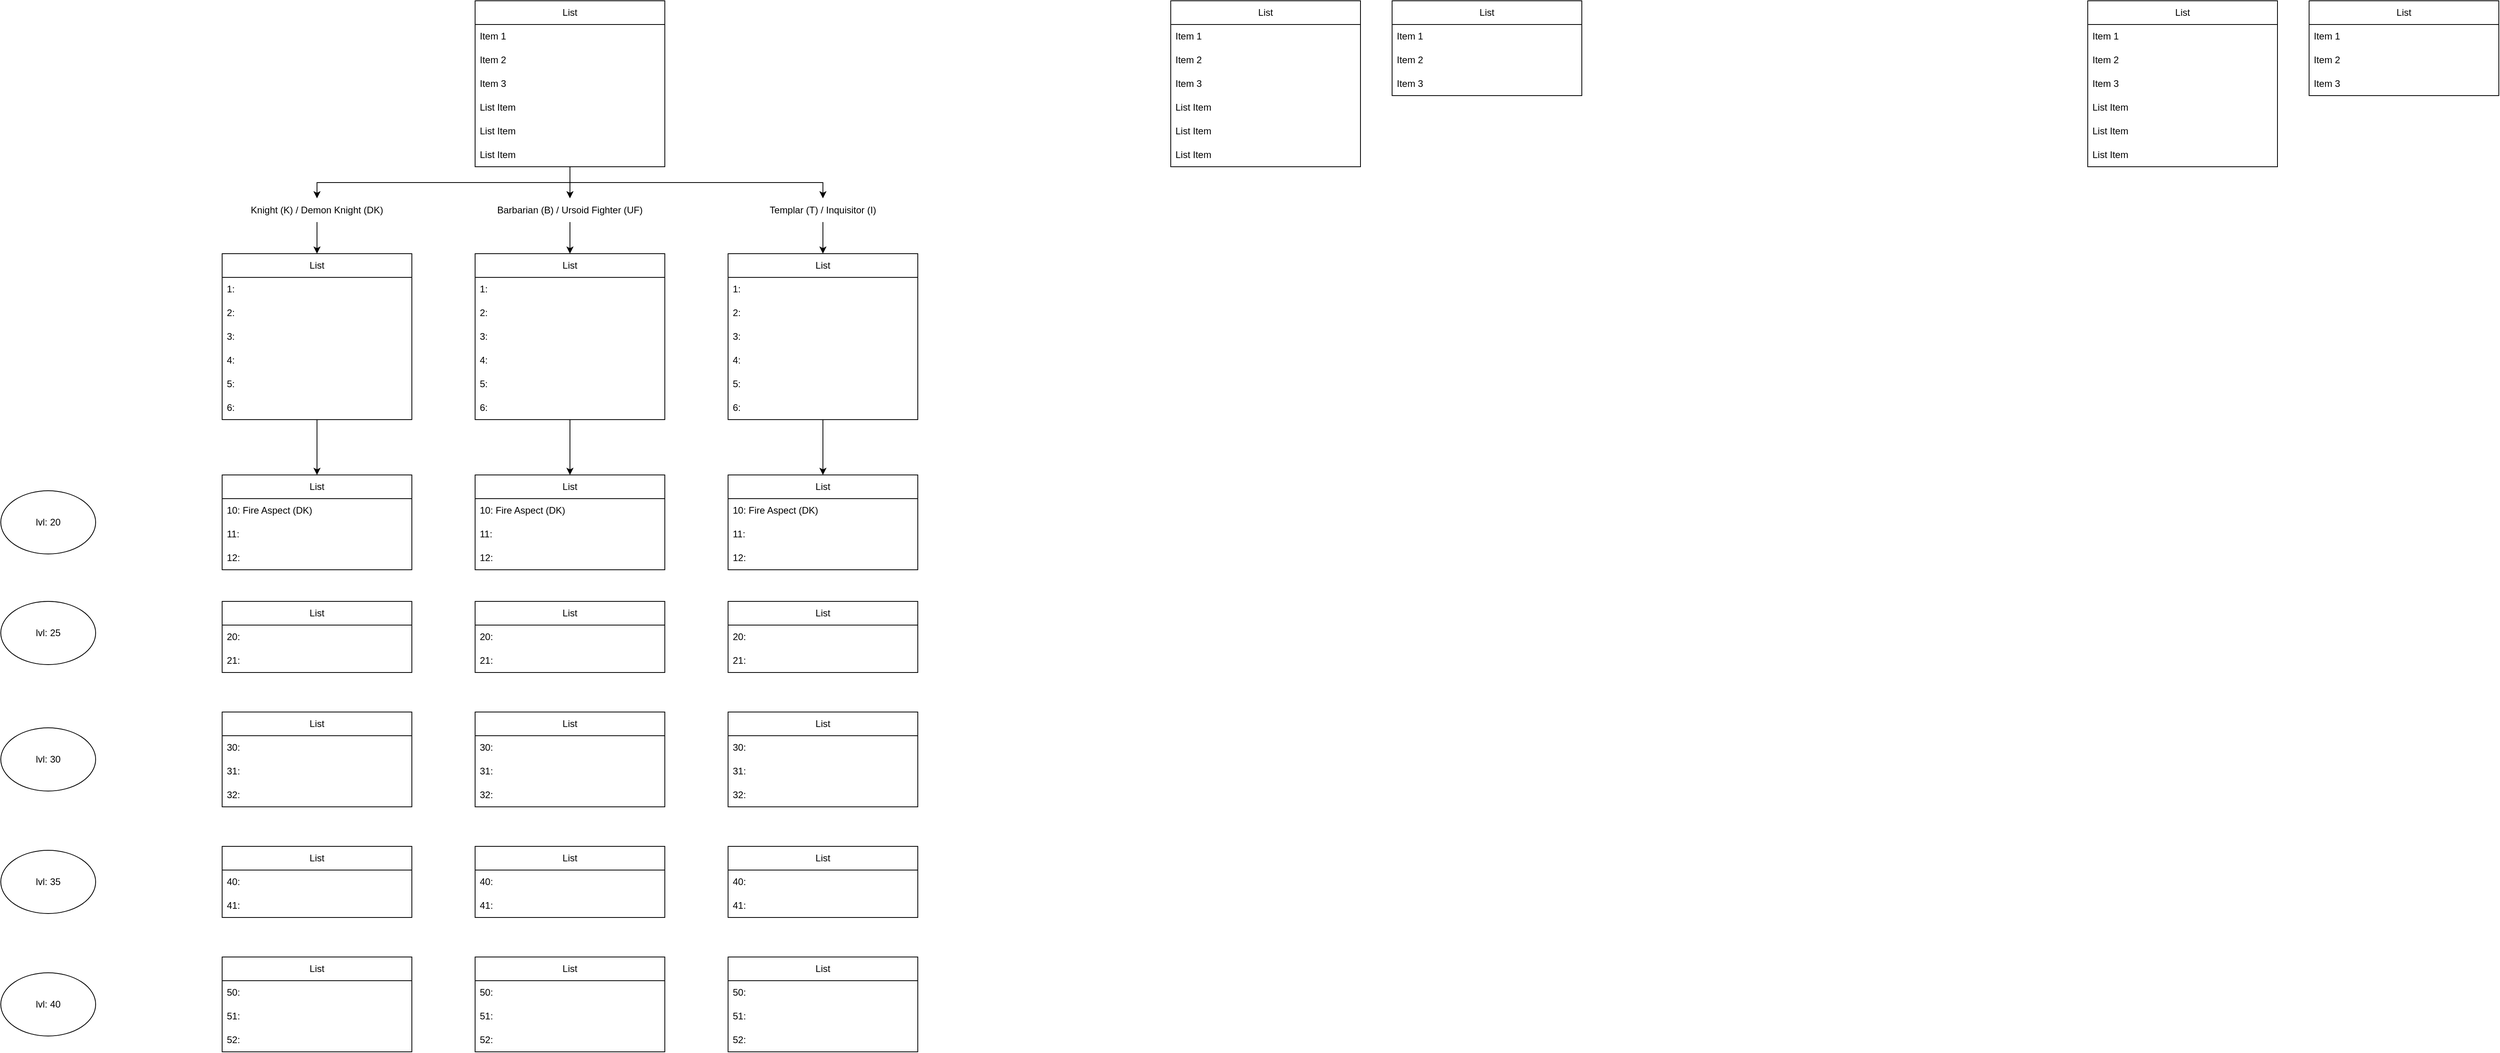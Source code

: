<mxfile version="20.5.3" type="embed" pages="13"><diagram id="7niegpYDrzIha0Y8NLRO" name="All Active Skills"><mxGraphModel dx="2216" dy="761" grid="1" gridSize="10" guides="1" tooltips="1" connect="1" arrows="1" fold="1" page="1" pageScale="1" pageWidth="850" pageHeight="1100" math="0" shadow="0"><root><mxCell id="0"/><mxCell id="1" parent="0"/><mxCell id="1t7LS4qvd547jGikzfNJ-1" value="List" style="swimlane;fontStyle=0;childLayout=stackLayout;horizontal=1;startSize=30;horizontalStack=0;resizeParent=1;resizeParentMax=0;resizeLast=0;collapsible=1;marginBottom=0;whiteSpace=wrap;html=1;swimlaneFillColor=default;" parent="1" vertex="1"><mxGeometry x="320" y="40" width="240" height="210" as="geometry"/></mxCell><mxCell id="1t7LS4qvd547jGikzfNJ-2" value="Item 1" style="text;strokeColor=none;fillColor=none;align=left;verticalAlign=middle;spacingLeft=4;spacingRight=4;overflow=hidden;points=[[0,0.5],[1,0.5]];portConstraint=eastwest;rotatable=0;whiteSpace=wrap;html=1;" parent="1t7LS4qvd547jGikzfNJ-1" vertex="1"><mxGeometry y="30" width="240" height="30" as="geometry"/></mxCell><mxCell id="1t7LS4qvd547jGikzfNJ-3" value="Item 2" style="text;strokeColor=none;fillColor=none;align=left;verticalAlign=middle;spacingLeft=4;spacingRight=4;overflow=hidden;points=[[0,0.5],[1,0.5]];portConstraint=eastwest;rotatable=0;whiteSpace=wrap;html=1;" parent="1t7LS4qvd547jGikzfNJ-1" vertex="1"><mxGeometry y="60" width="240" height="30" as="geometry"/></mxCell><mxCell id="1t7LS4qvd547jGikzfNJ-4" value="Item 3" style="text;strokeColor=none;fillColor=none;align=left;verticalAlign=middle;spacingLeft=4;spacingRight=4;overflow=hidden;points=[[0,0.5],[1,0.5]];portConstraint=eastwest;rotatable=0;whiteSpace=wrap;html=1;" parent="1t7LS4qvd547jGikzfNJ-1" vertex="1"><mxGeometry y="90" width="240" height="30" as="geometry"/></mxCell><mxCell id="TmFSej7fgLcCC4EV-KaY-1" value="List Item" style="text;strokeColor=none;fillColor=none;align=left;verticalAlign=middle;spacingLeft=4;spacingRight=4;overflow=hidden;points=[[0,0.5],[1,0.5]];portConstraint=eastwest;rotatable=0;whiteSpace=wrap;html=1;" parent="1t7LS4qvd547jGikzfNJ-1" vertex="1"><mxGeometry y="120" width="240" height="30" as="geometry"/></mxCell><mxCell id="TmFSej7fgLcCC4EV-KaY-2" value="List Item" style="text;strokeColor=none;fillColor=none;align=left;verticalAlign=middle;spacingLeft=4;spacingRight=4;overflow=hidden;points=[[0,0.5],[1,0.5]];portConstraint=eastwest;rotatable=0;whiteSpace=wrap;html=1;" parent="1t7LS4qvd547jGikzfNJ-1" vertex="1"><mxGeometry y="150" width="240" height="30" as="geometry"/></mxCell><mxCell id="TmFSej7fgLcCC4EV-KaY-3" value="List Item" style="text;strokeColor=none;fillColor=none;align=left;verticalAlign=middle;spacingLeft=4;spacingRight=4;overflow=hidden;points=[[0,0.5],[1,0.5]];portConstraint=eastwest;rotatable=0;whiteSpace=wrap;html=1;" parent="1t7LS4qvd547jGikzfNJ-1" vertex="1"><mxGeometry y="180" width="240" height="30" as="geometry"/></mxCell><mxCell id="1t7LS4qvd547jGikzfNJ-24" value="List" style="swimlane;fontStyle=0;childLayout=stackLayout;horizontal=1;startSize=30;horizontalStack=0;resizeParent=1;resizeParentMax=0;resizeLast=0;collapsible=1;marginBottom=0;whiteSpace=wrap;html=1;swimlaneFillColor=default;" parent="1" vertex="1"><mxGeometry y="360" width="240" height="210" as="geometry"/></mxCell><mxCell id="1t7LS4qvd547jGikzfNJ-25" value="1:&amp;nbsp;" style="text;strokeColor=none;fillColor=none;align=left;verticalAlign=middle;spacingLeft=4;spacingRight=4;overflow=hidden;points=[[0,0.5],[1,0.5]];portConstraint=eastwest;rotatable=0;whiteSpace=wrap;html=1;" parent="1t7LS4qvd547jGikzfNJ-24" vertex="1"><mxGeometry y="30" width="240" height="30" as="geometry"/></mxCell><mxCell id="1t7LS4qvd547jGikzfNJ-26" value="2:" style="text;strokeColor=none;fillColor=none;align=left;verticalAlign=middle;spacingLeft=4;spacingRight=4;overflow=hidden;points=[[0,0.5],[1,0.5]];portConstraint=eastwest;rotatable=0;whiteSpace=wrap;html=1;" parent="1t7LS4qvd547jGikzfNJ-24" vertex="1"><mxGeometry y="60" width="240" height="30" as="geometry"/></mxCell><mxCell id="1t7LS4qvd547jGikzfNJ-27" value="3:" style="text;strokeColor=none;fillColor=none;align=left;verticalAlign=middle;spacingLeft=4;spacingRight=4;overflow=hidden;points=[[0,0.5],[1,0.5]];portConstraint=eastwest;rotatable=0;whiteSpace=wrap;html=1;" parent="1t7LS4qvd547jGikzfNJ-24" vertex="1"><mxGeometry y="90" width="240" height="30" as="geometry"/></mxCell><mxCell id="4n8lYHhwluigPdoeS1wU-1" value="4:" style="text;strokeColor=none;fillColor=none;align=left;verticalAlign=middle;spacingLeft=4;spacingRight=4;overflow=hidden;points=[[0,0.5],[1,0.5]];portConstraint=eastwest;rotatable=0;whiteSpace=wrap;html=1;" parent="1t7LS4qvd547jGikzfNJ-24" vertex="1"><mxGeometry y="120" width="240" height="30" as="geometry"/></mxCell><mxCell id="4n8lYHhwluigPdoeS1wU-2" value="5:&amp;nbsp;" style="text;strokeColor=none;fillColor=none;align=left;verticalAlign=middle;spacingLeft=4;spacingRight=4;overflow=hidden;points=[[0,0.5],[1,0.5]];portConstraint=eastwest;rotatable=0;whiteSpace=wrap;html=1;" parent="1t7LS4qvd547jGikzfNJ-24" vertex="1"><mxGeometry y="150" width="240" height="30" as="geometry"/></mxCell><mxCell id="4n8lYHhwluigPdoeS1wU-3" value="6:&amp;nbsp;" style="text;strokeColor=none;fillColor=none;align=left;verticalAlign=middle;spacingLeft=4;spacingRight=4;overflow=hidden;points=[[0,0.5],[1,0.5]];portConstraint=eastwest;rotatable=0;whiteSpace=wrap;html=1;" parent="1t7LS4qvd547jGikzfNJ-24" vertex="1"><mxGeometry y="180" width="240" height="30" as="geometry"/></mxCell><mxCell id="1t7LS4qvd547jGikzfNJ-40" value="List" style="swimlane;fontStyle=0;childLayout=stackLayout;horizontal=1;startSize=30;horizontalStack=0;resizeParent=1;resizeParentMax=0;resizeLast=0;collapsible=1;marginBottom=0;whiteSpace=wrap;html=1;" parent="1" vertex="1"><mxGeometry x="1480" y="40" width="240" height="120" as="geometry"/></mxCell><mxCell id="1t7LS4qvd547jGikzfNJ-41" value="Item 1" style="text;strokeColor=none;fillColor=none;align=left;verticalAlign=middle;spacingLeft=4;spacingRight=4;overflow=hidden;points=[[0,0.5],[1,0.5]];portConstraint=eastwest;rotatable=0;whiteSpace=wrap;html=1;" parent="1t7LS4qvd547jGikzfNJ-40" vertex="1"><mxGeometry y="30" width="240" height="30" as="geometry"/></mxCell><mxCell id="1t7LS4qvd547jGikzfNJ-42" value="Item 2" style="text;strokeColor=none;fillColor=none;align=left;verticalAlign=middle;spacingLeft=4;spacingRight=4;overflow=hidden;points=[[0,0.5],[1,0.5]];portConstraint=eastwest;rotatable=0;whiteSpace=wrap;html=1;" parent="1t7LS4qvd547jGikzfNJ-40" vertex="1"><mxGeometry y="60" width="240" height="30" as="geometry"/></mxCell><mxCell id="1t7LS4qvd547jGikzfNJ-43" value="Item 3" style="text;strokeColor=none;fillColor=none;align=left;verticalAlign=middle;spacingLeft=4;spacingRight=4;overflow=hidden;points=[[0,0.5],[1,0.5]];portConstraint=eastwest;rotatable=0;whiteSpace=wrap;html=1;" parent="1t7LS4qvd547jGikzfNJ-40" vertex="1"><mxGeometry y="90" width="240" height="30" as="geometry"/></mxCell><mxCell id="1t7LS4qvd547jGikzfNJ-56" value="List" style="swimlane;fontStyle=0;childLayout=stackLayout;horizontal=1;startSize=30;horizontalStack=0;resizeParent=1;resizeParentMax=0;resizeLast=0;collapsible=1;marginBottom=0;whiteSpace=wrap;html=1;" parent="1" vertex="1"><mxGeometry x="2640" y="40" width="240" height="120" as="geometry"/></mxCell><mxCell id="1t7LS4qvd547jGikzfNJ-57" value="Item 1" style="text;strokeColor=none;fillColor=none;align=left;verticalAlign=middle;spacingLeft=4;spacingRight=4;overflow=hidden;points=[[0,0.5],[1,0.5]];portConstraint=eastwest;rotatable=0;whiteSpace=wrap;html=1;" parent="1t7LS4qvd547jGikzfNJ-56" vertex="1"><mxGeometry y="30" width="240" height="30" as="geometry"/></mxCell><mxCell id="1t7LS4qvd547jGikzfNJ-58" value="Item 2" style="text;strokeColor=none;fillColor=none;align=left;verticalAlign=middle;spacingLeft=4;spacingRight=4;overflow=hidden;points=[[0,0.5],[1,0.5]];portConstraint=eastwest;rotatable=0;whiteSpace=wrap;html=1;" parent="1t7LS4qvd547jGikzfNJ-56" vertex="1"><mxGeometry y="60" width="240" height="30" as="geometry"/></mxCell><mxCell id="1t7LS4qvd547jGikzfNJ-59" value="Item 3" style="text;strokeColor=none;fillColor=none;align=left;verticalAlign=middle;spacingLeft=4;spacingRight=4;overflow=hidden;points=[[0,0.5],[1,0.5]];portConstraint=eastwest;rotatable=0;whiteSpace=wrap;html=1;" parent="1t7LS4qvd547jGikzfNJ-56" vertex="1"><mxGeometry y="90" width="240" height="30" as="geometry"/></mxCell><mxCell id="TmFSej7fgLcCC4EV-KaY-4" value="List" style="swimlane;fontStyle=0;childLayout=stackLayout;horizontal=1;startSize=30;horizontalStack=0;resizeParent=1;resizeParentMax=0;resizeLast=0;collapsible=1;marginBottom=0;whiteSpace=wrap;html=1;" parent="1" vertex="1"><mxGeometry x="1200" y="40" width="240" height="210" as="geometry"/></mxCell><mxCell id="TmFSej7fgLcCC4EV-KaY-5" value="Item 1" style="text;strokeColor=none;fillColor=none;align=left;verticalAlign=middle;spacingLeft=4;spacingRight=4;overflow=hidden;points=[[0,0.5],[1,0.5]];portConstraint=eastwest;rotatable=0;whiteSpace=wrap;html=1;" parent="TmFSej7fgLcCC4EV-KaY-4" vertex="1"><mxGeometry y="30" width="240" height="30" as="geometry"/></mxCell><mxCell id="TmFSej7fgLcCC4EV-KaY-6" value="Item 2" style="text;strokeColor=none;fillColor=none;align=left;verticalAlign=middle;spacingLeft=4;spacingRight=4;overflow=hidden;points=[[0,0.5],[1,0.5]];portConstraint=eastwest;rotatable=0;whiteSpace=wrap;html=1;" parent="TmFSej7fgLcCC4EV-KaY-4" vertex="1"><mxGeometry y="60" width="240" height="30" as="geometry"/></mxCell><mxCell id="TmFSej7fgLcCC4EV-KaY-7" value="Item 3" style="text;strokeColor=none;fillColor=none;align=left;verticalAlign=middle;spacingLeft=4;spacingRight=4;overflow=hidden;points=[[0,0.5],[1,0.5]];portConstraint=eastwest;rotatable=0;whiteSpace=wrap;html=1;" parent="TmFSej7fgLcCC4EV-KaY-4" vertex="1"><mxGeometry y="90" width="240" height="30" as="geometry"/></mxCell><mxCell id="TmFSej7fgLcCC4EV-KaY-8" value="List Item" style="text;strokeColor=none;fillColor=none;align=left;verticalAlign=middle;spacingLeft=4;spacingRight=4;overflow=hidden;points=[[0,0.5],[1,0.5]];portConstraint=eastwest;rotatable=0;whiteSpace=wrap;html=1;" parent="TmFSej7fgLcCC4EV-KaY-4" vertex="1"><mxGeometry y="120" width="240" height="30" as="geometry"/></mxCell><mxCell id="TmFSej7fgLcCC4EV-KaY-9" value="List Item" style="text;strokeColor=none;fillColor=none;align=left;verticalAlign=middle;spacingLeft=4;spacingRight=4;overflow=hidden;points=[[0,0.5],[1,0.5]];portConstraint=eastwest;rotatable=0;whiteSpace=wrap;html=1;" parent="TmFSej7fgLcCC4EV-KaY-4" vertex="1"><mxGeometry y="150" width="240" height="30" as="geometry"/></mxCell><mxCell id="TmFSej7fgLcCC4EV-KaY-10" value="List Item" style="text;strokeColor=none;fillColor=none;align=left;verticalAlign=middle;spacingLeft=4;spacingRight=4;overflow=hidden;points=[[0,0.5],[1,0.5]];portConstraint=eastwest;rotatable=0;whiteSpace=wrap;html=1;" parent="TmFSej7fgLcCC4EV-KaY-4" vertex="1"><mxGeometry y="180" width="240" height="30" as="geometry"/></mxCell><mxCell id="TmFSej7fgLcCC4EV-KaY-11" value="List" style="swimlane;fontStyle=0;childLayout=stackLayout;horizontal=1;startSize=30;horizontalStack=0;resizeParent=1;resizeParentMax=0;resizeLast=0;collapsible=1;marginBottom=0;whiteSpace=wrap;html=1;" parent="1" vertex="1"><mxGeometry x="2360" y="40" width="240" height="210" as="geometry"/></mxCell><mxCell id="TmFSej7fgLcCC4EV-KaY-12" value="Item 1" style="text;strokeColor=none;fillColor=none;align=left;verticalAlign=middle;spacingLeft=4;spacingRight=4;overflow=hidden;points=[[0,0.5],[1,0.5]];portConstraint=eastwest;rotatable=0;whiteSpace=wrap;html=1;" parent="TmFSej7fgLcCC4EV-KaY-11" vertex="1"><mxGeometry y="30" width="240" height="30" as="geometry"/></mxCell><mxCell id="TmFSej7fgLcCC4EV-KaY-13" value="Item 2" style="text;strokeColor=none;fillColor=none;align=left;verticalAlign=middle;spacingLeft=4;spacingRight=4;overflow=hidden;points=[[0,0.5],[1,0.5]];portConstraint=eastwest;rotatable=0;whiteSpace=wrap;html=1;" parent="TmFSej7fgLcCC4EV-KaY-11" vertex="1"><mxGeometry y="60" width="240" height="30" as="geometry"/></mxCell><mxCell id="TmFSej7fgLcCC4EV-KaY-14" value="Item 3" style="text;strokeColor=none;fillColor=none;align=left;verticalAlign=middle;spacingLeft=4;spacingRight=4;overflow=hidden;points=[[0,0.5],[1,0.5]];portConstraint=eastwest;rotatable=0;whiteSpace=wrap;html=1;" parent="TmFSej7fgLcCC4EV-KaY-11" vertex="1"><mxGeometry y="90" width="240" height="30" as="geometry"/></mxCell><mxCell id="TmFSej7fgLcCC4EV-KaY-15" value="List Item" style="text;strokeColor=none;fillColor=none;align=left;verticalAlign=middle;spacingLeft=4;spacingRight=4;overflow=hidden;points=[[0,0.5],[1,0.5]];portConstraint=eastwest;rotatable=0;whiteSpace=wrap;html=1;" parent="TmFSej7fgLcCC4EV-KaY-11" vertex="1"><mxGeometry y="120" width="240" height="30" as="geometry"/></mxCell><mxCell id="TmFSej7fgLcCC4EV-KaY-16" value="List Item" style="text;strokeColor=none;fillColor=none;align=left;verticalAlign=middle;spacingLeft=4;spacingRight=4;overflow=hidden;points=[[0,0.5],[1,0.5]];portConstraint=eastwest;rotatable=0;whiteSpace=wrap;html=1;" parent="TmFSej7fgLcCC4EV-KaY-11" vertex="1"><mxGeometry y="150" width="240" height="30" as="geometry"/></mxCell><mxCell id="TmFSej7fgLcCC4EV-KaY-17" value="List Item" style="text;strokeColor=none;fillColor=none;align=left;verticalAlign=middle;spacingLeft=4;spacingRight=4;overflow=hidden;points=[[0,0.5],[1,0.5]];portConstraint=eastwest;rotatable=0;whiteSpace=wrap;html=1;" parent="TmFSej7fgLcCC4EV-KaY-11" vertex="1"><mxGeometry y="180" width="240" height="30" as="geometry"/></mxCell><mxCell id="pspOHSnccfepKuMuXc50-16" style="edgeStyle=orthogonalEdgeStyle;rounded=0;orthogonalLoop=1;jettySize=auto;html=1;exitX=0.5;exitY=1;exitDx=0;exitDy=0;entryX=0.5;entryY=0;entryDx=0;entryDy=0;" parent="1" source="1t7LS4qvd547jGikzfNJ-24" target="_fjtGbmFn-cXVHgBux40-37" edge="1"><mxGeometry relative="1" as="geometry"/></mxCell><mxCell id="_fjtGbmFn-cXVHgBux40-37" value="List" style="swimlane;fontStyle=0;childLayout=stackLayout;horizontal=1;startSize=30;horizontalStack=0;resizeParent=1;resizeParentMax=0;resizeLast=0;collapsible=1;marginBottom=0;whiteSpace=wrap;html=1;labelBackgroundColor=default;swimlaneFillColor=default;" parent="1" vertex="1"><mxGeometry y="640" width="240" height="120" as="geometry"/></mxCell><mxCell id="_fjtGbmFn-cXVHgBux40-38" value="10: Fire Aspect (DK)" style="text;strokeColor=none;fillColor=none;align=left;verticalAlign=middle;spacingLeft=4;spacingRight=4;overflow=hidden;points=[[0,0.5],[1,0.5]];portConstraint=eastwest;rotatable=0;whiteSpace=wrap;html=1;labelBackgroundColor=default;" parent="_fjtGbmFn-cXVHgBux40-37" vertex="1"><mxGeometry y="30" width="240" height="30" as="geometry"/></mxCell><mxCell id="_fjtGbmFn-cXVHgBux40-39" value="11:" style="text;strokeColor=none;fillColor=none;align=left;verticalAlign=middle;spacingLeft=4;spacingRight=4;overflow=hidden;points=[[0,0.5],[1,0.5]];portConstraint=eastwest;rotatable=0;whiteSpace=wrap;html=1;labelBackgroundColor=default;" parent="_fjtGbmFn-cXVHgBux40-37" vertex="1"><mxGeometry y="60" width="240" height="30" as="geometry"/></mxCell><mxCell id="_fjtGbmFn-cXVHgBux40-40" value="12:" style="text;strokeColor=none;fillColor=none;align=left;verticalAlign=middle;spacingLeft=4;spacingRight=4;overflow=hidden;points=[[0,0.5],[1,0.5]];portConstraint=eastwest;rotatable=0;whiteSpace=wrap;html=1;labelBackgroundColor=default;" parent="_fjtGbmFn-cXVHgBux40-37" vertex="1"><mxGeometry y="90" width="240" height="30" as="geometry"/></mxCell><mxCell id="_fjtGbmFn-cXVHgBux40-49" value="List" style="swimlane;fontStyle=0;childLayout=stackLayout;horizontal=1;startSize=30;horizontalStack=0;resizeParent=1;resizeParentMax=0;resizeLast=0;collapsible=1;marginBottom=0;whiteSpace=wrap;html=1;labelBackgroundColor=default;swimlaneFillColor=default;" parent="1" vertex="1"><mxGeometry y="800" width="240" height="90" as="geometry"/></mxCell><mxCell id="_fjtGbmFn-cXVHgBux40-50" value="20:" style="text;strokeColor=none;fillColor=none;align=left;verticalAlign=middle;spacingLeft=4;spacingRight=4;overflow=hidden;points=[[0,0.5],[1,0.5]];portConstraint=eastwest;rotatable=0;whiteSpace=wrap;html=1;labelBackgroundColor=default;" parent="_fjtGbmFn-cXVHgBux40-49" vertex="1"><mxGeometry y="30" width="240" height="30" as="geometry"/></mxCell><mxCell id="_fjtGbmFn-cXVHgBux40-51" value="21:" style="text;strokeColor=none;fillColor=none;align=left;verticalAlign=middle;spacingLeft=4;spacingRight=4;overflow=hidden;points=[[0,0.5],[1,0.5]];portConstraint=eastwest;rotatable=0;whiteSpace=wrap;html=1;labelBackgroundColor=default;" parent="_fjtGbmFn-cXVHgBux40-49" vertex="1"><mxGeometry y="60" width="240" height="30" as="geometry"/></mxCell><mxCell id="S6dmcKZAfw41kyGR7DEU-1" value="List" style="swimlane;fontStyle=0;childLayout=stackLayout;horizontal=1;startSize=30;horizontalStack=0;resizeParent=1;resizeParentMax=0;resizeLast=0;collapsible=1;marginBottom=0;whiteSpace=wrap;html=1;labelBackgroundColor=default;swimlaneFillColor=default;" parent="1" vertex="1"><mxGeometry y="940" width="240" height="120" as="geometry"/></mxCell><mxCell id="S6dmcKZAfw41kyGR7DEU-2" value="30:" style="text;strokeColor=none;fillColor=none;align=left;verticalAlign=middle;spacingLeft=4;spacingRight=4;overflow=hidden;points=[[0,0.5],[1,0.5]];portConstraint=eastwest;rotatable=0;whiteSpace=wrap;html=1;labelBackgroundColor=default;" parent="S6dmcKZAfw41kyGR7DEU-1" vertex="1"><mxGeometry y="30" width="240" height="30" as="geometry"/></mxCell><mxCell id="S6dmcKZAfw41kyGR7DEU-3" value="31:" style="text;strokeColor=none;fillColor=none;align=left;verticalAlign=middle;spacingLeft=4;spacingRight=4;overflow=hidden;points=[[0,0.5],[1,0.5]];portConstraint=eastwest;rotatable=0;whiteSpace=wrap;html=1;labelBackgroundColor=default;" parent="S6dmcKZAfw41kyGR7DEU-1" vertex="1"><mxGeometry y="60" width="240" height="30" as="geometry"/></mxCell><mxCell id="S6dmcKZAfw41kyGR7DEU-4" value="32:" style="text;strokeColor=none;fillColor=none;align=left;verticalAlign=middle;spacingLeft=4;spacingRight=4;overflow=hidden;points=[[0,0.5],[1,0.5]];portConstraint=eastwest;rotatable=0;whiteSpace=wrap;html=1;labelBackgroundColor=default;" parent="S6dmcKZAfw41kyGR7DEU-1" vertex="1"><mxGeometry y="90" width="240" height="30" as="geometry"/></mxCell><mxCell id="2zxIOtjJcoFae3DhpOCK-1" value="List" style="swimlane;fontStyle=0;childLayout=stackLayout;horizontal=1;startSize=30;horizontalStack=0;resizeParent=1;resizeParentMax=0;resizeLast=0;collapsible=1;marginBottom=0;whiteSpace=wrap;html=1;labelBackgroundColor=default;swimlaneFillColor=default;" parent="1" vertex="1"><mxGeometry y="1110" width="240" height="90" as="geometry"/></mxCell><mxCell id="2zxIOtjJcoFae3DhpOCK-2" value="40:" style="text;strokeColor=none;fillColor=none;align=left;verticalAlign=middle;spacingLeft=4;spacingRight=4;overflow=hidden;points=[[0,0.5],[1,0.5]];portConstraint=eastwest;rotatable=0;whiteSpace=wrap;html=1;labelBackgroundColor=default;" parent="2zxIOtjJcoFae3DhpOCK-1" vertex="1"><mxGeometry y="30" width="240" height="30" as="geometry"/></mxCell><mxCell id="2zxIOtjJcoFae3DhpOCK-3" value="41:" style="text;strokeColor=none;fillColor=none;align=left;verticalAlign=middle;spacingLeft=4;spacingRight=4;overflow=hidden;points=[[0,0.5],[1,0.5]];portConstraint=eastwest;rotatable=0;whiteSpace=wrap;html=1;labelBackgroundColor=default;" parent="2zxIOtjJcoFae3DhpOCK-1" vertex="1"><mxGeometry y="60" width="240" height="30" as="geometry"/></mxCell><mxCell id="2zxIOtjJcoFae3DhpOCK-10" value="List" style="swimlane;fontStyle=0;childLayout=stackLayout;horizontal=1;startSize=30;horizontalStack=0;resizeParent=1;resizeParentMax=0;resizeLast=0;collapsible=1;marginBottom=0;whiteSpace=wrap;html=1;labelBackgroundColor=default;swimlaneFillColor=default;" parent="1" vertex="1"><mxGeometry y="1250" width="240" height="120" as="geometry"/></mxCell><mxCell id="2zxIOtjJcoFae3DhpOCK-11" value="50:" style="text;strokeColor=none;fillColor=none;align=left;verticalAlign=middle;spacingLeft=4;spacingRight=4;overflow=hidden;points=[[0,0.5],[1,0.5]];portConstraint=eastwest;rotatable=0;whiteSpace=wrap;html=1;labelBackgroundColor=default;" parent="2zxIOtjJcoFae3DhpOCK-10" vertex="1"><mxGeometry y="30" width="240" height="30" as="geometry"/></mxCell><mxCell id="2zxIOtjJcoFae3DhpOCK-12" value="51:&amp;nbsp;" style="text;strokeColor=none;fillColor=none;align=left;verticalAlign=middle;spacingLeft=4;spacingRight=4;overflow=hidden;points=[[0,0.5],[1,0.5]];portConstraint=eastwest;rotatable=0;whiteSpace=wrap;html=1;labelBackgroundColor=default;" parent="2zxIOtjJcoFae3DhpOCK-10" vertex="1"><mxGeometry y="60" width="240" height="30" as="geometry"/></mxCell><mxCell id="2zxIOtjJcoFae3DhpOCK-13" value="52:&amp;nbsp;" style="text;strokeColor=none;fillColor=none;align=left;verticalAlign=middle;spacingLeft=4;spacingRight=4;overflow=hidden;points=[[0,0.5],[1,0.5]];portConstraint=eastwest;rotatable=0;whiteSpace=wrap;html=1;labelBackgroundColor=default;" parent="2zxIOtjJcoFae3DhpOCK-10" vertex="1"><mxGeometry y="90" width="240" height="30" as="geometry"/></mxCell><mxCell id="pspOHSnccfepKuMuXc50-4" style="edgeStyle=orthogonalEdgeStyle;rounded=0;orthogonalLoop=1;jettySize=auto;html=1;exitX=0.5;exitY=1;exitDx=0;exitDy=0;entryX=0.5;entryY=0;entryDx=0;entryDy=0;" parent="1" source="1t7LS4qvd547jGikzfNJ-1" target="pspOHSnccfepKuMuXc50-1" edge="1"><mxGeometry relative="1" as="geometry"/></mxCell><mxCell id="pspOHSnccfepKuMuXc50-9" style="edgeStyle=orthogonalEdgeStyle;rounded=0;orthogonalLoop=1;jettySize=auto;html=1;exitX=0.5;exitY=1;exitDx=0;exitDy=0;entryX=0.5;entryY=0;entryDx=0;entryDy=0;" parent="1" source="pspOHSnccfepKuMuXc50-1" target="1t7LS4qvd547jGikzfNJ-24" edge="1"><mxGeometry relative="1" as="geometry"/></mxCell><mxCell id="pspOHSnccfepKuMuXc50-1" value="Knight (K) / Demon Knight (DK)" style="text;html=1;strokeColor=none;fillColor=none;align=center;verticalAlign=middle;whiteSpace=wrap;rounded=0;labelBackgroundColor=default;" parent="1" vertex="1"><mxGeometry y="290" width="240" height="30" as="geometry"/></mxCell><mxCell id="pspOHSnccfepKuMuXc50-5" style="edgeStyle=orthogonalEdgeStyle;rounded=0;orthogonalLoop=1;jettySize=auto;html=1;exitX=0.5;exitY=1;exitDx=0;exitDy=0;entryX=0.5;entryY=0;entryDx=0;entryDy=0;" parent="1" source="1t7LS4qvd547jGikzfNJ-1" target="pspOHSnccfepKuMuXc50-2" edge="1"><mxGeometry relative="1" as="geometry"/></mxCell><mxCell id="pspOHSnccfepKuMuXc50-8" style="edgeStyle=orthogonalEdgeStyle;rounded=0;orthogonalLoop=1;jettySize=auto;html=1;exitX=0.5;exitY=1;exitDx=0;exitDy=0;entryX=0.5;entryY=0;entryDx=0;entryDy=0;" parent="1" source="pspOHSnccfepKuMuXc50-2" edge="1"><mxGeometry relative="1" as="geometry"><mxPoint x="440" y="360" as="targetPoint"/></mxGeometry></mxCell><mxCell id="pspOHSnccfepKuMuXc50-2" value="Barbarian (B) / Ursoid Fighter (UF)" style="text;html=1;strokeColor=none;fillColor=none;align=center;verticalAlign=middle;whiteSpace=wrap;rounded=0;labelBackgroundColor=default;" parent="1" vertex="1"><mxGeometry x="320" y="290" width="240" height="30" as="geometry"/></mxCell><mxCell id="pspOHSnccfepKuMuXc50-6" style="edgeStyle=orthogonalEdgeStyle;rounded=0;orthogonalLoop=1;jettySize=auto;html=1;exitX=0.5;exitY=1;exitDx=0;exitDy=0;entryX=0.5;entryY=0;entryDx=0;entryDy=0;" parent="1" source="1t7LS4qvd547jGikzfNJ-1" target="pspOHSnccfepKuMuXc50-3" edge="1"><mxGeometry relative="1" as="geometry"/></mxCell><mxCell id="pspOHSnccfepKuMuXc50-7" style="edgeStyle=orthogonalEdgeStyle;rounded=0;orthogonalLoop=1;jettySize=auto;html=1;exitX=0.5;exitY=1;exitDx=0;exitDy=0;entryX=0.5;entryY=0;entryDx=0;entryDy=0;" parent="1" source="pspOHSnccfepKuMuXc50-3" edge="1"><mxGeometry relative="1" as="geometry"><mxPoint x="760" y="360" as="targetPoint"/></mxGeometry></mxCell><mxCell id="pspOHSnccfepKuMuXc50-3" value="Templar (T) / Inquisitor (I)" style="text;html=1;strokeColor=none;fillColor=none;align=center;verticalAlign=middle;whiteSpace=wrap;rounded=0;labelBackgroundColor=default;" parent="1" vertex="1"><mxGeometry x="640" y="290" width="240" height="30" as="geometry"/></mxCell><mxCell id="eqx1lXXcwcHaPlnY15Gp-1" value="lvl: 20" style="ellipse;whiteSpace=wrap;html=1;" parent="1" vertex="1"><mxGeometry x="-280" y="660" width="120" height="80" as="geometry"/></mxCell><mxCell id="yU_Qr23fa1jeSN87vV6U-1" value="lvl: 25" style="ellipse;whiteSpace=wrap;html=1;" parent="1" vertex="1"><mxGeometry x="-280" y="800" width="120" height="80" as="geometry"/></mxCell><mxCell id="yU_Qr23fa1jeSN87vV6U-2" value="lvl: 30" style="ellipse;whiteSpace=wrap;html=1;" parent="1" vertex="1"><mxGeometry x="-280" y="960" width="120" height="80" as="geometry"/></mxCell><mxCell id="yU_Qr23fa1jeSN87vV6U-3" value="lvl: 35" style="ellipse;whiteSpace=wrap;html=1;" parent="1" vertex="1"><mxGeometry x="-280" y="1115" width="120" height="80" as="geometry"/></mxCell><mxCell id="yU_Qr23fa1jeSN87vV6U-4" value="lvl: 40" style="ellipse;whiteSpace=wrap;html=1;" parent="1" vertex="1"><mxGeometry x="-280" y="1270" width="120" height="80" as="geometry"/></mxCell><mxCell id="2" value="List" style="swimlane;fontStyle=0;childLayout=stackLayout;horizontal=1;startSize=30;horizontalStack=0;resizeParent=1;resizeParentMax=0;resizeLast=0;collapsible=1;marginBottom=0;whiteSpace=wrap;html=1;swimlaneFillColor=default;" vertex="1" parent="1"><mxGeometry x="320" y="360" width="240" height="210" as="geometry"/></mxCell><mxCell id="3" value="1:&amp;nbsp;" style="text;strokeColor=none;fillColor=none;align=left;verticalAlign=middle;spacingLeft=4;spacingRight=4;overflow=hidden;points=[[0,0.5],[1,0.5]];portConstraint=eastwest;rotatable=0;whiteSpace=wrap;html=1;" vertex="1" parent="2"><mxGeometry y="30" width="240" height="30" as="geometry"/></mxCell><mxCell id="4" value="2:" style="text;strokeColor=none;fillColor=none;align=left;verticalAlign=middle;spacingLeft=4;spacingRight=4;overflow=hidden;points=[[0,0.5],[1,0.5]];portConstraint=eastwest;rotatable=0;whiteSpace=wrap;html=1;" vertex="1" parent="2"><mxGeometry y="60" width="240" height="30" as="geometry"/></mxCell><mxCell id="5" value="3:" style="text;strokeColor=none;fillColor=none;align=left;verticalAlign=middle;spacingLeft=4;spacingRight=4;overflow=hidden;points=[[0,0.5],[1,0.5]];portConstraint=eastwest;rotatable=0;whiteSpace=wrap;html=1;" vertex="1" parent="2"><mxGeometry y="90" width="240" height="30" as="geometry"/></mxCell><mxCell id="6" value="4:" style="text;strokeColor=none;fillColor=none;align=left;verticalAlign=middle;spacingLeft=4;spacingRight=4;overflow=hidden;points=[[0,0.5],[1,0.5]];portConstraint=eastwest;rotatable=0;whiteSpace=wrap;html=1;" vertex="1" parent="2"><mxGeometry y="120" width="240" height="30" as="geometry"/></mxCell><mxCell id="7" value="5:&amp;nbsp;" style="text;strokeColor=none;fillColor=none;align=left;verticalAlign=middle;spacingLeft=4;spacingRight=4;overflow=hidden;points=[[0,0.5],[1,0.5]];portConstraint=eastwest;rotatable=0;whiteSpace=wrap;html=1;" vertex="1" parent="2"><mxGeometry y="150" width="240" height="30" as="geometry"/></mxCell><mxCell id="8" value="6:&amp;nbsp;" style="text;strokeColor=none;fillColor=none;align=left;verticalAlign=middle;spacingLeft=4;spacingRight=4;overflow=hidden;points=[[0,0.5],[1,0.5]];portConstraint=eastwest;rotatable=0;whiteSpace=wrap;html=1;" vertex="1" parent="2"><mxGeometry y="180" width="240" height="30" as="geometry"/></mxCell><mxCell id="9" style="edgeStyle=orthogonalEdgeStyle;rounded=0;orthogonalLoop=1;jettySize=auto;html=1;exitX=0.5;exitY=1;exitDx=0;exitDy=0;entryX=0.5;entryY=0;entryDx=0;entryDy=0;" edge="1" parent="1" source="2" target="10"><mxGeometry relative="1" as="geometry"/></mxCell><mxCell id="10" value="List" style="swimlane;fontStyle=0;childLayout=stackLayout;horizontal=1;startSize=30;horizontalStack=0;resizeParent=1;resizeParentMax=0;resizeLast=0;collapsible=1;marginBottom=0;whiteSpace=wrap;html=1;labelBackgroundColor=default;swimlaneFillColor=default;" vertex="1" parent="1"><mxGeometry x="320" y="640" width="240" height="120" as="geometry"/></mxCell><mxCell id="11" value="10: Fire Aspect (DK)" style="text;strokeColor=none;fillColor=none;align=left;verticalAlign=middle;spacingLeft=4;spacingRight=4;overflow=hidden;points=[[0,0.5],[1,0.5]];portConstraint=eastwest;rotatable=0;whiteSpace=wrap;html=1;labelBackgroundColor=default;" vertex="1" parent="10"><mxGeometry y="30" width="240" height="30" as="geometry"/></mxCell><mxCell id="12" value="11:" style="text;strokeColor=none;fillColor=none;align=left;verticalAlign=middle;spacingLeft=4;spacingRight=4;overflow=hidden;points=[[0,0.5],[1,0.5]];portConstraint=eastwest;rotatable=0;whiteSpace=wrap;html=1;labelBackgroundColor=default;" vertex="1" parent="10"><mxGeometry y="60" width="240" height="30" as="geometry"/></mxCell><mxCell id="13" value="12:" style="text;strokeColor=none;fillColor=none;align=left;verticalAlign=middle;spacingLeft=4;spacingRight=4;overflow=hidden;points=[[0,0.5],[1,0.5]];portConstraint=eastwest;rotatable=0;whiteSpace=wrap;html=1;labelBackgroundColor=default;" vertex="1" parent="10"><mxGeometry y="90" width="240" height="30" as="geometry"/></mxCell><mxCell id="14" value="List" style="swimlane;fontStyle=0;childLayout=stackLayout;horizontal=1;startSize=30;horizontalStack=0;resizeParent=1;resizeParentMax=0;resizeLast=0;collapsible=1;marginBottom=0;whiteSpace=wrap;html=1;labelBackgroundColor=default;swimlaneFillColor=default;" vertex="1" parent="1"><mxGeometry x="320" y="800" width="240" height="90" as="geometry"/></mxCell><mxCell id="15" value="20:" style="text;strokeColor=none;fillColor=none;align=left;verticalAlign=middle;spacingLeft=4;spacingRight=4;overflow=hidden;points=[[0,0.5],[1,0.5]];portConstraint=eastwest;rotatable=0;whiteSpace=wrap;html=1;labelBackgroundColor=default;" vertex="1" parent="14"><mxGeometry y="30" width="240" height="30" as="geometry"/></mxCell><mxCell id="16" value="21:" style="text;strokeColor=none;fillColor=none;align=left;verticalAlign=middle;spacingLeft=4;spacingRight=4;overflow=hidden;points=[[0,0.5],[1,0.5]];portConstraint=eastwest;rotatable=0;whiteSpace=wrap;html=1;labelBackgroundColor=default;" vertex="1" parent="14"><mxGeometry y="60" width="240" height="30" as="geometry"/></mxCell><mxCell id="17" value="List" style="swimlane;fontStyle=0;childLayout=stackLayout;horizontal=1;startSize=30;horizontalStack=0;resizeParent=1;resizeParentMax=0;resizeLast=0;collapsible=1;marginBottom=0;whiteSpace=wrap;html=1;labelBackgroundColor=default;swimlaneFillColor=default;" vertex="1" parent="1"><mxGeometry x="320" y="940" width="240" height="120" as="geometry"/></mxCell><mxCell id="18" value="30:" style="text;strokeColor=none;fillColor=none;align=left;verticalAlign=middle;spacingLeft=4;spacingRight=4;overflow=hidden;points=[[0,0.5],[1,0.5]];portConstraint=eastwest;rotatable=0;whiteSpace=wrap;html=1;labelBackgroundColor=default;" vertex="1" parent="17"><mxGeometry y="30" width="240" height="30" as="geometry"/></mxCell><mxCell id="19" value="31:" style="text;strokeColor=none;fillColor=none;align=left;verticalAlign=middle;spacingLeft=4;spacingRight=4;overflow=hidden;points=[[0,0.5],[1,0.5]];portConstraint=eastwest;rotatable=0;whiteSpace=wrap;html=1;labelBackgroundColor=default;" vertex="1" parent="17"><mxGeometry y="60" width="240" height="30" as="geometry"/></mxCell><mxCell id="20" value="32:" style="text;strokeColor=none;fillColor=none;align=left;verticalAlign=middle;spacingLeft=4;spacingRight=4;overflow=hidden;points=[[0,0.5],[1,0.5]];portConstraint=eastwest;rotatable=0;whiteSpace=wrap;html=1;labelBackgroundColor=default;" vertex="1" parent="17"><mxGeometry y="90" width="240" height="30" as="geometry"/></mxCell><mxCell id="21" value="List" style="swimlane;fontStyle=0;childLayout=stackLayout;horizontal=1;startSize=30;horizontalStack=0;resizeParent=1;resizeParentMax=0;resizeLast=0;collapsible=1;marginBottom=0;whiteSpace=wrap;html=1;labelBackgroundColor=default;swimlaneFillColor=default;" vertex="1" parent="1"><mxGeometry x="320" y="1110" width="240" height="90" as="geometry"/></mxCell><mxCell id="22" value="40:" style="text;strokeColor=none;fillColor=none;align=left;verticalAlign=middle;spacingLeft=4;spacingRight=4;overflow=hidden;points=[[0,0.5],[1,0.5]];portConstraint=eastwest;rotatable=0;whiteSpace=wrap;html=1;labelBackgroundColor=default;" vertex="1" parent="21"><mxGeometry y="30" width="240" height="30" as="geometry"/></mxCell><mxCell id="23" value="41:" style="text;strokeColor=none;fillColor=none;align=left;verticalAlign=middle;spacingLeft=4;spacingRight=4;overflow=hidden;points=[[0,0.5],[1,0.5]];portConstraint=eastwest;rotatable=0;whiteSpace=wrap;html=1;labelBackgroundColor=default;" vertex="1" parent="21"><mxGeometry y="60" width="240" height="30" as="geometry"/></mxCell><mxCell id="24" value="List" style="swimlane;fontStyle=0;childLayout=stackLayout;horizontal=1;startSize=30;horizontalStack=0;resizeParent=1;resizeParentMax=0;resizeLast=0;collapsible=1;marginBottom=0;whiteSpace=wrap;html=1;labelBackgroundColor=default;swimlaneFillColor=default;" vertex="1" parent="1"><mxGeometry x="320" y="1250" width="240" height="120" as="geometry"/></mxCell><mxCell id="25" value="50:" style="text;strokeColor=none;fillColor=none;align=left;verticalAlign=middle;spacingLeft=4;spacingRight=4;overflow=hidden;points=[[0,0.5],[1,0.5]];portConstraint=eastwest;rotatable=0;whiteSpace=wrap;html=1;labelBackgroundColor=default;" vertex="1" parent="24"><mxGeometry y="30" width="240" height="30" as="geometry"/></mxCell><mxCell id="26" value="51:&amp;nbsp;" style="text;strokeColor=none;fillColor=none;align=left;verticalAlign=middle;spacingLeft=4;spacingRight=4;overflow=hidden;points=[[0,0.5],[1,0.5]];portConstraint=eastwest;rotatable=0;whiteSpace=wrap;html=1;labelBackgroundColor=default;" vertex="1" parent="24"><mxGeometry y="60" width="240" height="30" as="geometry"/></mxCell><mxCell id="27" value="52:&amp;nbsp;" style="text;strokeColor=none;fillColor=none;align=left;verticalAlign=middle;spacingLeft=4;spacingRight=4;overflow=hidden;points=[[0,0.5],[1,0.5]];portConstraint=eastwest;rotatable=0;whiteSpace=wrap;html=1;labelBackgroundColor=default;" vertex="1" parent="24"><mxGeometry y="90" width="240" height="30" as="geometry"/></mxCell><mxCell id="28" value="List" style="swimlane;fontStyle=0;childLayout=stackLayout;horizontal=1;startSize=30;horizontalStack=0;resizeParent=1;resizeParentMax=0;resizeLast=0;collapsible=1;marginBottom=0;whiteSpace=wrap;html=1;swimlaneFillColor=default;" vertex="1" parent="1"><mxGeometry x="640" y="360" width="240" height="210" as="geometry"/></mxCell><mxCell id="29" value="1:&amp;nbsp;" style="text;strokeColor=none;fillColor=none;align=left;verticalAlign=middle;spacingLeft=4;spacingRight=4;overflow=hidden;points=[[0,0.5],[1,0.5]];portConstraint=eastwest;rotatable=0;whiteSpace=wrap;html=1;" vertex="1" parent="28"><mxGeometry y="30" width="240" height="30" as="geometry"/></mxCell><mxCell id="30" value="2:" style="text;strokeColor=none;fillColor=none;align=left;verticalAlign=middle;spacingLeft=4;spacingRight=4;overflow=hidden;points=[[0,0.5],[1,0.5]];portConstraint=eastwest;rotatable=0;whiteSpace=wrap;html=1;" vertex="1" parent="28"><mxGeometry y="60" width="240" height="30" as="geometry"/></mxCell><mxCell id="31" value="3:" style="text;strokeColor=none;fillColor=none;align=left;verticalAlign=middle;spacingLeft=4;spacingRight=4;overflow=hidden;points=[[0,0.5],[1,0.5]];portConstraint=eastwest;rotatable=0;whiteSpace=wrap;html=1;" vertex="1" parent="28"><mxGeometry y="90" width="240" height="30" as="geometry"/></mxCell><mxCell id="32" value="4:" style="text;strokeColor=none;fillColor=none;align=left;verticalAlign=middle;spacingLeft=4;spacingRight=4;overflow=hidden;points=[[0,0.5],[1,0.5]];portConstraint=eastwest;rotatable=0;whiteSpace=wrap;html=1;" vertex="1" parent="28"><mxGeometry y="120" width="240" height="30" as="geometry"/></mxCell><mxCell id="33" value="5:&amp;nbsp;" style="text;strokeColor=none;fillColor=none;align=left;verticalAlign=middle;spacingLeft=4;spacingRight=4;overflow=hidden;points=[[0,0.5],[1,0.5]];portConstraint=eastwest;rotatable=0;whiteSpace=wrap;html=1;" vertex="1" parent="28"><mxGeometry y="150" width="240" height="30" as="geometry"/></mxCell><mxCell id="34" value="6:&amp;nbsp;" style="text;strokeColor=none;fillColor=none;align=left;verticalAlign=middle;spacingLeft=4;spacingRight=4;overflow=hidden;points=[[0,0.5],[1,0.5]];portConstraint=eastwest;rotatable=0;whiteSpace=wrap;html=1;" vertex="1" parent="28"><mxGeometry y="180" width="240" height="30" as="geometry"/></mxCell><mxCell id="35" style="edgeStyle=orthogonalEdgeStyle;rounded=0;orthogonalLoop=1;jettySize=auto;html=1;exitX=0.5;exitY=1;exitDx=0;exitDy=0;entryX=0.5;entryY=0;entryDx=0;entryDy=0;" edge="1" parent="1" source="28" target="36"><mxGeometry relative="1" as="geometry"/></mxCell><mxCell id="36" value="List" style="swimlane;fontStyle=0;childLayout=stackLayout;horizontal=1;startSize=30;horizontalStack=0;resizeParent=1;resizeParentMax=0;resizeLast=0;collapsible=1;marginBottom=0;whiteSpace=wrap;html=1;labelBackgroundColor=default;swimlaneFillColor=default;" vertex="1" parent="1"><mxGeometry x="640" y="640" width="240" height="120" as="geometry"/></mxCell><mxCell id="37" value="10: Fire Aspect (DK)" style="text;strokeColor=none;fillColor=none;align=left;verticalAlign=middle;spacingLeft=4;spacingRight=4;overflow=hidden;points=[[0,0.5],[1,0.5]];portConstraint=eastwest;rotatable=0;whiteSpace=wrap;html=1;labelBackgroundColor=default;" vertex="1" parent="36"><mxGeometry y="30" width="240" height="30" as="geometry"/></mxCell><mxCell id="38" value="11:" style="text;strokeColor=none;fillColor=none;align=left;verticalAlign=middle;spacingLeft=4;spacingRight=4;overflow=hidden;points=[[0,0.5],[1,0.5]];portConstraint=eastwest;rotatable=0;whiteSpace=wrap;html=1;labelBackgroundColor=default;" vertex="1" parent="36"><mxGeometry y="60" width="240" height="30" as="geometry"/></mxCell><mxCell id="39" value="12:" style="text;strokeColor=none;fillColor=none;align=left;verticalAlign=middle;spacingLeft=4;spacingRight=4;overflow=hidden;points=[[0,0.5],[1,0.5]];portConstraint=eastwest;rotatable=0;whiteSpace=wrap;html=1;labelBackgroundColor=default;" vertex="1" parent="36"><mxGeometry y="90" width="240" height="30" as="geometry"/></mxCell><mxCell id="40" value="List" style="swimlane;fontStyle=0;childLayout=stackLayout;horizontal=1;startSize=30;horizontalStack=0;resizeParent=1;resizeParentMax=0;resizeLast=0;collapsible=1;marginBottom=0;whiteSpace=wrap;html=1;labelBackgroundColor=default;swimlaneFillColor=default;" vertex="1" parent="1"><mxGeometry x="640" y="800" width="240" height="90" as="geometry"/></mxCell><mxCell id="41" value="20:" style="text;strokeColor=none;fillColor=none;align=left;verticalAlign=middle;spacingLeft=4;spacingRight=4;overflow=hidden;points=[[0,0.5],[1,0.5]];portConstraint=eastwest;rotatable=0;whiteSpace=wrap;html=1;labelBackgroundColor=default;" vertex="1" parent="40"><mxGeometry y="30" width="240" height="30" as="geometry"/></mxCell><mxCell id="42" value="21:" style="text;strokeColor=none;fillColor=none;align=left;verticalAlign=middle;spacingLeft=4;spacingRight=4;overflow=hidden;points=[[0,0.5],[1,0.5]];portConstraint=eastwest;rotatable=0;whiteSpace=wrap;html=1;labelBackgroundColor=default;" vertex="1" parent="40"><mxGeometry y="60" width="240" height="30" as="geometry"/></mxCell><mxCell id="43" value="List" style="swimlane;fontStyle=0;childLayout=stackLayout;horizontal=1;startSize=30;horizontalStack=0;resizeParent=1;resizeParentMax=0;resizeLast=0;collapsible=1;marginBottom=0;whiteSpace=wrap;html=1;labelBackgroundColor=default;swimlaneFillColor=default;" vertex="1" parent="1"><mxGeometry x="640" y="940" width="240" height="120" as="geometry"/></mxCell><mxCell id="44" value="30:" style="text;strokeColor=none;fillColor=none;align=left;verticalAlign=middle;spacingLeft=4;spacingRight=4;overflow=hidden;points=[[0,0.5],[1,0.5]];portConstraint=eastwest;rotatable=0;whiteSpace=wrap;html=1;labelBackgroundColor=default;" vertex="1" parent="43"><mxGeometry y="30" width="240" height="30" as="geometry"/></mxCell><mxCell id="45" value="31:" style="text;strokeColor=none;fillColor=none;align=left;verticalAlign=middle;spacingLeft=4;spacingRight=4;overflow=hidden;points=[[0,0.5],[1,0.5]];portConstraint=eastwest;rotatable=0;whiteSpace=wrap;html=1;labelBackgroundColor=default;" vertex="1" parent="43"><mxGeometry y="60" width="240" height="30" as="geometry"/></mxCell><mxCell id="46" value="32:" style="text;strokeColor=none;fillColor=none;align=left;verticalAlign=middle;spacingLeft=4;spacingRight=4;overflow=hidden;points=[[0,0.5],[1,0.5]];portConstraint=eastwest;rotatable=0;whiteSpace=wrap;html=1;labelBackgroundColor=default;" vertex="1" parent="43"><mxGeometry y="90" width="240" height="30" as="geometry"/></mxCell><mxCell id="47" value="List" style="swimlane;fontStyle=0;childLayout=stackLayout;horizontal=1;startSize=30;horizontalStack=0;resizeParent=1;resizeParentMax=0;resizeLast=0;collapsible=1;marginBottom=0;whiteSpace=wrap;html=1;labelBackgroundColor=default;swimlaneFillColor=default;" vertex="1" parent="1"><mxGeometry x="640" y="1110" width="240" height="90" as="geometry"/></mxCell><mxCell id="48" value="40:" style="text;strokeColor=none;fillColor=none;align=left;verticalAlign=middle;spacingLeft=4;spacingRight=4;overflow=hidden;points=[[0,0.5],[1,0.5]];portConstraint=eastwest;rotatable=0;whiteSpace=wrap;html=1;labelBackgroundColor=default;" vertex="1" parent="47"><mxGeometry y="30" width="240" height="30" as="geometry"/></mxCell><mxCell id="49" value="41:" style="text;strokeColor=none;fillColor=none;align=left;verticalAlign=middle;spacingLeft=4;spacingRight=4;overflow=hidden;points=[[0,0.5],[1,0.5]];portConstraint=eastwest;rotatable=0;whiteSpace=wrap;html=1;labelBackgroundColor=default;" vertex="1" parent="47"><mxGeometry y="60" width="240" height="30" as="geometry"/></mxCell><mxCell id="50" value="List" style="swimlane;fontStyle=0;childLayout=stackLayout;horizontal=1;startSize=30;horizontalStack=0;resizeParent=1;resizeParentMax=0;resizeLast=0;collapsible=1;marginBottom=0;whiteSpace=wrap;html=1;labelBackgroundColor=default;swimlaneFillColor=default;" vertex="1" parent="1"><mxGeometry x="640" y="1250" width="240" height="120" as="geometry"/></mxCell><mxCell id="51" value="50:" style="text;strokeColor=none;fillColor=none;align=left;verticalAlign=middle;spacingLeft=4;spacingRight=4;overflow=hidden;points=[[0,0.5],[1,0.5]];portConstraint=eastwest;rotatable=0;whiteSpace=wrap;html=1;labelBackgroundColor=default;" vertex="1" parent="50"><mxGeometry y="30" width="240" height="30" as="geometry"/></mxCell><mxCell id="52" value="51:&amp;nbsp;" style="text;strokeColor=none;fillColor=none;align=left;verticalAlign=middle;spacingLeft=4;spacingRight=4;overflow=hidden;points=[[0,0.5],[1,0.5]];portConstraint=eastwest;rotatable=0;whiteSpace=wrap;html=1;labelBackgroundColor=default;" vertex="1" parent="50"><mxGeometry y="60" width="240" height="30" as="geometry"/></mxCell><mxCell id="53" value="52:&amp;nbsp;" style="text;strokeColor=none;fillColor=none;align=left;verticalAlign=middle;spacingLeft=4;spacingRight=4;overflow=hidden;points=[[0,0.5],[1,0.5]];portConstraint=eastwest;rotatable=0;whiteSpace=wrap;html=1;labelBackgroundColor=default;" vertex="1" parent="50"><mxGeometry y="90" width="240" height="30" as="geometry"/></mxCell></root></mxGraphModel></diagram><diagram id="uFlRMp_rwjGLIqLwQ93U" name="Melee"><mxGraphModel dx="1340" dy="1103" grid="1" gridSize="10" guides="1" tooltips="1" connect="1" arrows="1" fold="1" page="1" pageScale="1" pageWidth="850" pageHeight="1100" math="0" shadow="0"><root><mxCell id="0"/><mxCell id="1" parent="0"/><mxCell id="tBoYhiTULySvVPYD965N-9" style="edgeStyle=orthogonalEdgeStyle;rounded=0;orthogonalLoop=1;jettySize=auto;html=1;exitX=1;exitY=0.5;exitDx=0;exitDy=0;entryX=0;entryY=0.5;entryDx=0;entryDy=0;" parent="1" source="tBoYhiTULySvVPYD965N-1" target="tBoYhiTULySvVPYD965N-2" edge="1"><mxGeometry relative="1" as="geometry"/></mxCell><mxCell id="tBoYhiTULySvVPYD965N-1" value="Melee" style="rounded=0;whiteSpace=wrap;html=1;gradientColor=none;" parent="1" vertex="1"><mxGeometry y="470" width="120" height="60" as="geometry"/></mxCell><mxCell id="tBoYhiTULySvVPYD965N-8" style="edgeStyle=orthogonalEdgeStyle;rounded=0;orthogonalLoop=1;jettySize=auto;html=1;exitX=1;exitY=0.5;exitDx=0;exitDy=0;entryX=0;entryY=0.5;entryDx=0;entryDy=0;" parent="1" source="tBoYhiTULySvVPYD965N-2" target="tBoYhiTULySvVPYD965N-3" edge="1"><mxGeometry relative="1" as="geometry"/></mxCell><mxCell id="SriwQ8CFZGS_IUmqfCnP-15" style="edgeStyle=orthogonalEdgeStyle;rounded=0;orthogonalLoop=1;jettySize=auto;html=1;exitX=0.5;exitY=1;exitDx=0;exitDy=0;entryX=0.5;entryY=0;entryDx=0;entryDy=0;" parent="1" source="tBoYhiTULySvVPYD965N-2" target="SriwQ8CFZGS_IUmqfCnP-2" edge="1"><mxGeometry relative="1" as="geometry"/></mxCell><mxCell id="tBoYhiTULySvVPYD965N-2" value="lvl.5" style="ellipse;whiteSpace=wrap;html=1;gradientColor=none;" parent="1" vertex="1"><mxGeometry x="170" y="470" width="120" height="60" as="geometry"/></mxCell><mxCell id="tBoYhiTULySvVPYD965N-7" style="edgeStyle=orthogonalEdgeStyle;rounded=0;orthogonalLoop=1;jettySize=auto;html=1;exitX=1;exitY=0.5;exitDx=0;exitDy=0;entryX=0;entryY=0.5;entryDx=0;entryDy=0;" parent="1" source="tBoYhiTULySvVPYD965N-3" target="tBoYhiTULySvVPYD965N-4" edge="1"><mxGeometry relative="1" as="geometry"/></mxCell><mxCell id="tBoYhiTULySvVPYD965N-3" value="lvl.10" style="ellipse;whiteSpace=wrap;html=1;gradientColor=none;" parent="1" vertex="1"><mxGeometry x="370" y="470" width="120" height="60" as="geometry"/></mxCell><mxCell id="tBoYhiTULySvVPYD965N-6" style="edgeStyle=orthogonalEdgeStyle;rounded=0;orthogonalLoop=1;jettySize=auto;html=1;exitX=1;exitY=0.5;exitDx=0;exitDy=0;entryX=0;entryY=0.5;entryDx=0;entryDy=0;" parent="1" source="tBoYhiTULySvVPYD965N-4" target="tBoYhiTULySvVPYD965N-5" edge="1"><mxGeometry relative="1" as="geometry"/></mxCell><mxCell id="SriwQ8CFZGS_IUmqfCnP-19" style="edgeStyle=orthogonalEdgeStyle;rounded=0;orthogonalLoop=1;jettySize=auto;html=1;exitX=0.5;exitY=1;exitDx=0;exitDy=0;" parent="1" source="tBoYhiTULySvVPYD965N-4" target="SriwQ8CFZGS_IUmqfCnP-11" edge="1"><mxGeometry relative="1" as="geometry"/></mxCell><mxCell id="tBoYhiTULySvVPYD965N-4" value="lvl.15" style="ellipse;whiteSpace=wrap;html=1;gradientColor=none;" parent="1" vertex="1"><mxGeometry x="560" y="470" width="120" height="60" as="geometry"/></mxCell><mxCell id="gR_Tg4eMF0vi53ElfXbl-20" style="edgeStyle=orthogonalEdgeStyle;rounded=0;orthogonalLoop=1;jettySize=auto;html=1;exitX=1;exitY=0.5;exitDx=0;exitDy=0;entryX=0;entryY=0.5;entryDx=0;entryDy=0;" parent="1" source="tBoYhiTULySvVPYD965N-5" target="gR_Tg4eMF0vi53ElfXbl-14" edge="1"><mxGeometry relative="1" as="geometry"/></mxCell><mxCell id="gR_Tg4eMF0vi53ElfXbl-21" style="edgeStyle=orthogonalEdgeStyle;rounded=0;orthogonalLoop=1;jettySize=auto;html=1;exitX=1;exitY=0.5;exitDx=0;exitDy=0;entryX=0;entryY=0.5;entryDx=0;entryDy=0;" parent="1" source="tBoYhiTULySvVPYD965N-5" target="gR_Tg4eMF0vi53ElfXbl-15" edge="1"><mxGeometry relative="1" as="geometry"/></mxCell><mxCell id="gR_Tg4eMF0vi53ElfXbl-22" style="edgeStyle=orthogonalEdgeStyle;rounded=0;orthogonalLoop=1;jettySize=auto;html=1;exitX=1;exitY=0.5;exitDx=0;exitDy=0;entryX=0;entryY=0.5;entryDx=0;entryDy=0;" parent="1" source="tBoYhiTULySvVPYD965N-5" target="gR_Tg4eMF0vi53ElfXbl-16" edge="1"><mxGeometry relative="1" as="geometry"/></mxCell><mxCell id="tBoYhiTULySvVPYD965N-5" value="Class Change" style="triangle;whiteSpace=wrap;html=1;gradientColor=none;" parent="1" vertex="1"><mxGeometry x="720" y="460" width="120" height="80" as="geometry"/></mxCell><mxCell id="tBoYhiTULySvVPYD965N-10" value="&lt;h1&gt;Melee&lt;/h1&gt;&lt;div&gt;The Base Melee Class. modifier&amp;nbsp; for strength, melee Weapons and Armor&lt;/div&gt;" style="text;html=1;strokeColor=none;fillColor=none;spacing=5;spacingTop=-20;whiteSpace=wrap;overflow=hidden;rounded=0;" parent="1" vertex="1"><mxGeometry x="10" y="10" width="190" height="120" as="geometry"/></mxCell><mxCell id="SriwQ8CFZGS_IUmqfCnP-2" value="List" style="swimlane;fontStyle=0;childLayout=stackLayout;horizontal=1;startSize=30;horizontalStack=0;resizeParent=1;resizeParentMax=0;resizeLast=0;collapsible=1;marginBottom=0;whiteSpace=wrap;html=1;gradientColor=none;swimlaneLine=1;glass=0;sketch=0;rounded=0;fillColor=default;fillStyle=solid;swimlaneFillColor=default;" parent="1" vertex="1"><mxGeometry x="125" y="630" width="210" height="120" as="geometry"/></mxCell><mxCell id="SriwQ8CFZGS_IUmqfCnP-3" value="Axe: Cleave - 2 SP&amp;nbsp;" style="text;strokeColor=none;fillColor=none;align=left;verticalAlign=middle;spacingLeft=4;spacingRight=4;overflow=hidden;points=[[0,0.5],[1,0.5]];portConstraint=eastwest;rotatable=0;whiteSpace=wrap;html=1;" parent="SriwQ8CFZGS_IUmqfCnP-2" vertex="1"><mxGeometry y="30" width="210" height="30" as="geometry"/></mxCell><mxCell id="SriwQ8CFZGS_IUmqfCnP-4" value="Sword: Cut - 2 SP" style="text;strokeColor=none;fillColor=none;align=left;verticalAlign=middle;spacingLeft=4;spacingRight=4;overflow=hidden;points=[[0,0.5],[1,0.5]];portConstraint=eastwest;rotatable=0;whiteSpace=wrap;html=1;" parent="SriwQ8CFZGS_IUmqfCnP-2" vertex="1"><mxGeometry y="60" width="210" height="30" as="geometry"/></mxCell><mxCell id="SriwQ8CFZGS_IUmqfCnP-5" value="Mace: Bash - 2 SP" style="text;strokeColor=none;fillColor=none;align=left;verticalAlign=middle;spacingLeft=4;spacingRight=4;overflow=hidden;points=[[0,0.5],[1,0.5]];portConstraint=eastwest;rotatable=0;whiteSpace=wrap;html=1;" parent="SriwQ8CFZGS_IUmqfCnP-2" vertex="1"><mxGeometry y="90" width="210" height="30" as="geometry"/></mxCell><mxCell id="SriwQ8CFZGS_IUmqfCnP-18" style="edgeStyle=orthogonalEdgeStyle;rounded=0;orthogonalLoop=1;jettySize=auto;html=1;exitX=0.5;exitY=0;exitDx=0;exitDy=0;" parent="1" source="tBoYhiTULySvVPYD965N-3" target="SriwQ8CFZGS_IUmqfCnP-7" edge="1"><mxGeometry relative="1" as="geometry"/></mxCell><mxCell id="SriwQ8CFZGS_IUmqfCnP-7" value="List" style="swimlane;fontStyle=0;childLayout=stackLayout;horizontal=1;startSize=30;horizontalStack=0;resizeParent=1;resizeParentMax=0;resizeLast=0;collapsible=1;marginBottom=0;whiteSpace=wrap;html=1;gradientColor=none;swimlaneLine=1;glass=0;sketch=0;rounded=0;fillColor=default;fillStyle=solid;swimlaneFillColor=default;" parent="1" vertex="1"><mxGeometry x="325" y="240" width="210" height="120" as="geometry"/></mxCell><mxCell id="SriwQ8CFZGS_IUmqfCnP-8" value="StatusArmor Up - 3 SP" style="text;strokeColor=none;fillColor=none;align=left;verticalAlign=middle;spacingLeft=4;spacingRight=4;overflow=hidden;points=[[0,0.5],[1,0.5]];portConstraint=eastwest;rotatable=0;whiteSpace=wrap;html=1;" parent="SriwQ8CFZGS_IUmqfCnP-7" vertex="1"><mxGeometry y="30" width="210" height="30" as="geometry"/></mxCell><mxCell id="SriwQ8CFZGS_IUmqfCnP-9" value="Status: Strength Up - 3 SP" style="text;strokeColor=none;fillColor=none;align=left;verticalAlign=middle;spacingLeft=4;spacingRight=4;overflow=hidden;points=[[0,0.5],[1,0.5]];portConstraint=eastwest;rotatable=0;whiteSpace=wrap;html=1;" parent="SriwQ8CFZGS_IUmqfCnP-7" vertex="1"><mxGeometry y="60" width="210" height="30" as="geometry"/></mxCell><mxCell id="SriwQ8CFZGS_IUmqfCnP-10" value="Shield: Shield Bash - 2 SP" style="text;strokeColor=none;fillColor=none;align=left;verticalAlign=middle;spacingLeft=4;spacingRight=4;overflow=hidden;points=[[0,0.5],[1,0.5]];portConstraint=eastwest;rotatable=0;whiteSpace=wrap;html=1;" parent="SriwQ8CFZGS_IUmqfCnP-7" vertex="1"><mxGeometry y="90" width="210" height="30" as="geometry"/></mxCell><mxCell id="SriwQ8CFZGS_IUmqfCnP-11" value="List" style="swimlane;fontStyle=0;childLayout=stackLayout;horizontal=1;startSize=30;horizontalStack=0;resizeParent=1;resizeParentMax=0;resizeLast=0;collapsible=1;marginBottom=0;whiteSpace=wrap;html=1;gradientColor=none;swimlaneLine=1;glass=0;sketch=0;rounded=0;fillColor=default;fillStyle=solid;swimlaneFillColor=default;" parent="1" vertex="1"><mxGeometry x="515" y="630" width="210" height="120" as="geometry"/></mxCell><mxCell id="SriwQ8CFZGS_IUmqfCnP-12" value="Skill: Taunt - 1 SP" style="text;strokeColor=none;fillColor=none;align=left;verticalAlign=middle;spacingLeft=4;spacingRight=4;overflow=hidden;points=[[0,0.5],[1,0.5]];portConstraint=eastwest;rotatable=0;whiteSpace=wrap;html=1;" parent="SriwQ8CFZGS_IUmqfCnP-11" vertex="1"><mxGeometry y="30" width="210" height="30" as="geometry"/></mxCell><mxCell id="SriwQ8CFZGS_IUmqfCnP-13" value="Status:&amp;nbsp;" style="text;strokeColor=none;fillColor=none;align=left;verticalAlign=middle;spacingLeft=4;spacingRight=4;overflow=hidden;points=[[0,0.5],[1,0.5]];portConstraint=eastwest;rotatable=0;whiteSpace=wrap;html=1;" parent="SriwQ8CFZGS_IUmqfCnP-11" vertex="1"><mxGeometry y="60" width="210" height="30" as="geometry"/></mxCell><mxCell id="SriwQ8CFZGS_IUmqfCnP-14" value="Item 3" style="text;strokeColor=none;fillColor=none;align=left;verticalAlign=middle;spacingLeft=4;spacingRight=4;overflow=hidden;points=[[0,0.5],[1,0.5]];portConstraint=eastwest;rotatable=0;whiteSpace=wrap;html=1;" parent="SriwQ8CFZGS_IUmqfCnP-11" vertex="1"><mxGeometry y="90" width="210" height="30" as="geometry"/></mxCell><mxCell id="gR_Tg4eMF0vi53ElfXbl-24" style="edgeStyle=orthogonalEdgeStyle;rounded=0;orthogonalLoop=1;jettySize=auto;html=1;exitX=1;exitY=0.5;exitDx=0;exitDy=0;entryX=0;entryY=0.5;entryDx=0;entryDy=0;" parent="1" source="gR_Tg4eMF0vi53ElfXbl-14" target="gR_Tg4eMF0vi53ElfXbl-18" edge="1"><mxGeometry relative="1" as="geometry"/></mxCell><mxCell id="gR_Tg4eMF0vi53ElfXbl-26" value="If Demon" style="edgeLabel;html=1;align=center;verticalAlign=middle;resizable=0;points=[];" parent="gR_Tg4eMF0vi53ElfXbl-24" vertex="1" connectable="0"><mxGeometry x="-0.351" relative="1" as="geometry"><mxPoint x="42" as="offset"/></mxGeometry></mxCell><mxCell id="gR_Tg4eMF0vi53ElfXbl-14" value="Knight" style="rounded=0;whiteSpace=wrap;html=1;glass=0;sketch=0;fillStyle=solid;fillColor=default;gradientColor=none;" parent="1" vertex="1"><mxGeometry x="880" y="470" width="120" height="60" as="geometry"/></mxCell><mxCell id="gR_Tg4eMF0vi53ElfXbl-25" style="edgeStyle=orthogonalEdgeStyle;rounded=0;orthogonalLoop=1;jettySize=auto;html=1;exitX=1;exitY=0.5;exitDx=0;exitDy=0;entryX=0;entryY=0.5;entryDx=0;entryDy=0;" parent="1" source="gR_Tg4eMF0vi53ElfXbl-15" target="gR_Tg4eMF0vi53ElfXbl-17" edge="1"><mxGeometry relative="1" as="geometry"/></mxCell><mxCell id="gR_Tg4eMF0vi53ElfXbl-27" value="If Ursoid" style="edgeLabel;html=1;align=center;verticalAlign=middle;resizable=0;points=[];" parent="gR_Tg4eMF0vi53ElfXbl-25" vertex="1" connectable="0"><mxGeometry x="-0.278" y="1" relative="1" as="geometry"><mxPoint x="35" y="1" as="offset"/></mxGeometry></mxCell><mxCell id="gR_Tg4eMF0vi53ElfXbl-15" value="Barbarian" style="rounded=0;whiteSpace=wrap;html=1;glass=0;sketch=0;fillStyle=solid;fillColor=default;gradientColor=none;" parent="1" vertex="1"><mxGeometry x="880" y="370" width="120" height="60" as="geometry"/></mxCell><mxCell id="gR_Tg4eMF0vi53ElfXbl-23" style="edgeStyle=orthogonalEdgeStyle;rounded=0;orthogonalLoop=1;jettySize=auto;html=1;exitX=1;exitY=0.5;exitDx=0;exitDy=0;entryX=0;entryY=0.5;entryDx=0;entryDy=0;" parent="1" source="gR_Tg4eMF0vi53ElfXbl-16" target="gR_Tg4eMF0vi53ElfXbl-19" edge="1"><mxGeometry relative="1" as="geometry"/></mxCell><mxCell id="gR_Tg4eMF0vi53ElfXbl-28" value="If Human" style="edgeLabel;html=1;align=center;verticalAlign=middle;resizable=0;points=[];" parent="gR_Tg4eMF0vi53ElfXbl-23" vertex="1" connectable="0"><mxGeometry x="-0.3" y="-3" relative="1" as="geometry"><mxPoint x="37" y="-3" as="offset"/></mxGeometry></mxCell><mxCell id="gR_Tg4eMF0vi53ElfXbl-16" value="Templar" style="rounded=0;whiteSpace=wrap;html=1;glass=0;sketch=0;fillStyle=solid;fillColor=default;gradientColor=none;" parent="1" vertex="1"><mxGeometry x="880" y="570" width="120" height="60" as="geometry"/></mxCell><mxCell id="gR_Tg4eMF0vi53ElfXbl-17" value="Ursoid Fighter" style="rounded=0;whiteSpace=wrap;html=1;glass=0;sketch=0;fillStyle=solid;fillColor=default;gradientColor=none;" parent="1" vertex="1"><mxGeometry x="1180" y="370" width="120" height="60" as="geometry"/></mxCell><mxCell id="gR_Tg4eMF0vi53ElfXbl-18" value="Demon Knight" style="rounded=0;whiteSpace=wrap;html=1;glass=0;sketch=0;fillStyle=solid;fillColor=default;gradientColor=none;" parent="1" vertex="1"><mxGeometry x="1180" y="470" width="120" height="60" as="geometry"/></mxCell><mxCell id="gR_Tg4eMF0vi53ElfXbl-19" value="Inquisitor" style="rounded=0;whiteSpace=wrap;html=1;glass=0;sketch=0;fillStyle=solid;fillColor=default;gradientColor=none;" parent="1" vertex="1"><mxGeometry x="1180" y="570" width="120" height="60" as="geometry"/></mxCell></root></mxGraphModel></diagram><diagram id="FcJxl5msRnl0oX1QdaaK" name="Knight"><mxGraphModel dx="2190" dy="847" grid="1" gridSize="10" guides="1" tooltips="1" connect="1" arrows="1" fold="1" page="1" pageScale="1" pageWidth="850" pageHeight="1100" math="0" shadow="0"><root><mxCell id="0"/><mxCell id="1" parent="0"/><mxCell id="PhieLUfcyVd1kOK2GIvn-3" style="edgeStyle=orthogonalEdgeStyle;rounded=0;orthogonalLoop=1;jettySize=auto;html=1;exitX=0.5;exitY=0;exitDx=0;exitDy=0;entryX=0.5;entryY=1;entryDx=0;entryDy=0;" parent="1" source="4IOKIaXH8vZhWP5bLbpA-1" target="PhieLUfcyVd1kOK2GIvn-1" edge="1"><mxGeometry relative="1" as="geometry"/></mxCell><mxCell id="PhieLUfcyVd1kOK2GIvn-5" value="If Demon&lt;br&gt;Able to choose" style="edgeLabel;html=1;align=center;verticalAlign=middle;resizable=0;points=[];" parent="PhieLUfcyVd1kOK2GIvn-3" vertex="1" connectable="0"><mxGeometry x="-0.165" relative="1" as="geometry"><mxPoint y="-14" as="offset"/></mxGeometry></mxCell><mxCell id="0wtNr_25l1Ox1gxMVWFG-1" style="edgeStyle=orthogonalEdgeStyle;rounded=0;orthogonalLoop=1;jettySize=auto;html=1;exitX=1;exitY=0.5;exitDx=0;exitDy=0;entryX=0;entryY=0.5;entryDx=0;entryDy=0;" parent="1" source="4IOKIaXH8vZhWP5bLbpA-1" target="rrbJoV4swXQSt8pBFbw4-1" edge="1"><mxGeometry relative="1" as="geometry"/></mxCell><mxCell id="aAg_9o9StiVdUbAtSvIX-36" style="edgeStyle=orthogonalEdgeStyle;rounded=0;orthogonalLoop=1;jettySize=auto;html=1;exitX=0.5;exitY=1;exitDx=0;exitDy=0;entryX=0.5;entryY=0;entryDx=0;entryDy=0;" parent="1" source="4IOKIaXH8vZhWP5bLbpA-1" target="aAg_9o9StiVdUbAtSvIX-26" edge="1"><mxGeometry relative="1" as="geometry"/></mxCell><mxCell id="4IOKIaXH8vZhWP5bLbpA-1" value="Knight" style="rounded=0;whiteSpace=wrap;html=1;glass=0;sketch=0;fillStyle=solid;fillColor=default;gradientColor=none;" parent="1" vertex="1"><mxGeometry x="20" y="510" width="120" height="60" as="geometry"/></mxCell><mxCell id="aAg_9o9StiVdUbAtSvIX-73" style="edgeStyle=orthogonalEdgeStyle;rounded=0;orthogonalLoop=1;jettySize=auto;html=1;exitX=1;exitY=0.5;exitDx=0;exitDy=0;entryX=0.5;entryY=0;entryDx=0;entryDy=0;" parent="1" source="PhieLUfcyVd1kOK2GIvn-1" target="aAg_9o9StiVdUbAtSvIX-52" edge="1"><mxGeometry relative="1" as="geometry"/></mxCell><mxCell id="aAg_9o9StiVdUbAtSvIX-75" style="edgeStyle=orthogonalEdgeStyle;rounded=0;orthogonalLoop=1;jettySize=auto;html=1;exitX=1;exitY=0.5;exitDx=0;exitDy=0;entryX=0.5;entryY=0;entryDx=0;entryDy=0;" parent="1" source="PhieLUfcyVd1kOK2GIvn-1" target="aAg_9o9StiVdUbAtSvIX-60" edge="1"><mxGeometry relative="1" as="geometry"/></mxCell><mxCell id="aAg_9o9StiVdUbAtSvIX-77" style="edgeStyle=orthogonalEdgeStyle;rounded=0;orthogonalLoop=1;jettySize=auto;html=1;exitX=1;exitY=0.5;exitDx=0;exitDy=0;entryX=0.5;entryY=0;entryDx=0;entryDy=0;" parent="1" source="PhieLUfcyVd1kOK2GIvn-1" target="aAg_9o9StiVdUbAtSvIX-68" edge="1"><mxGeometry relative="1" as="geometry"/></mxCell><mxCell id="aAg_9o9StiVdUbAtSvIX-83" style="edgeStyle=orthogonalEdgeStyle;rounded=0;orthogonalLoop=1;jettySize=auto;html=1;exitX=1;exitY=0.5;exitDx=0;exitDy=0;entryX=0.5;entryY=0;entryDx=0;entryDy=0;" parent="1" source="PhieLUfcyVd1kOK2GIvn-1" target="aAg_9o9StiVdUbAtSvIX-1" edge="1"><mxGeometry relative="1" as="geometry"/></mxCell><mxCell id="aAg_9o9StiVdUbAtSvIX-84" style="edgeStyle=orthogonalEdgeStyle;rounded=0;orthogonalLoop=1;jettySize=auto;html=1;exitX=1;exitY=0.5;exitDx=0;exitDy=0;entryX=0.5;entryY=0;entryDx=0;entryDy=0;" parent="1" source="PhieLUfcyVd1kOK2GIvn-1" target="aAg_9o9StiVdUbAtSvIX-5" edge="1"><mxGeometry relative="1" as="geometry"/></mxCell><mxCell id="aAg_9o9StiVdUbAtSvIX-85" style="edgeStyle=orthogonalEdgeStyle;rounded=0;orthogonalLoop=1;jettySize=auto;html=1;exitX=1;exitY=0.5;exitDx=0;exitDy=0;entryX=0.5;entryY=0;entryDx=0;entryDy=0;" parent="1" source="PhieLUfcyVd1kOK2GIvn-1" target="aAg_9o9StiVdUbAtSvIX-9" edge="1"><mxGeometry relative="1" as="geometry"/></mxCell><mxCell id="aAg_9o9StiVdUbAtSvIX-86" style="edgeStyle=orthogonalEdgeStyle;rounded=0;orthogonalLoop=1;jettySize=auto;html=1;exitX=1;exitY=0.5;exitDx=0;exitDy=0;entryX=0.5;entryY=0;entryDx=0;entryDy=0;" parent="1" source="PhieLUfcyVd1kOK2GIvn-1" target="aAg_9o9StiVdUbAtSvIX-13" edge="1"><mxGeometry relative="1" as="geometry"/></mxCell><mxCell id="aAg_9o9StiVdUbAtSvIX-87" style="edgeStyle=orthogonalEdgeStyle;rounded=0;orthogonalLoop=1;jettySize=auto;html=1;exitX=1;exitY=0.5;exitDx=0;exitDy=0;entryX=0.5;entryY=0;entryDx=0;entryDy=0;" parent="1" source="PhieLUfcyVd1kOK2GIvn-1" target="aAg_9o9StiVdUbAtSvIX-17" edge="1"><mxGeometry relative="1" as="geometry"/></mxCell><mxCell id="_wgCMb390fs5kBABoAJT-6" style="edgeStyle=orthogonalEdgeStyle;rounded=0;orthogonalLoop=1;jettySize=auto;html=1;exitX=1;exitY=0.5;exitDx=0;exitDy=0;entryX=0;entryY=0.5;entryDx=0;entryDy=0;" parent="1" source="PhieLUfcyVd1kOK2GIvn-1" target="_wgCMb390fs5kBABoAJT-2" edge="1"><mxGeometry relative="1" as="geometry"/></mxCell><mxCell id="PhieLUfcyVd1kOK2GIvn-1" value="Demon Knight" style="rounded=0;whiteSpace=wrap;html=1;glass=0;sketch=0;fillStyle=solid;fillColor=default;gradientColor=none;" parent="1" vertex="1"><mxGeometry x="20" y="40" width="120" height="60" as="geometry"/></mxCell><mxCell id="0wtNr_25l1Ox1gxMVWFG-2" style="edgeStyle=orthogonalEdgeStyle;rounded=0;orthogonalLoop=1;jettySize=auto;html=1;exitX=1;exitY=0.5;exitDx=0;exitDy=0;entryX=0;entryY=0.5;entryDx=0;entryDy=0;" parent="1" source="rrbJoV4swXQSt8pBFbw4-1" target="rrbJoV4swXQSt8pBFbw4-2" edge="1"><mxGeometry relative="1" as="geometry"/></mxCell><mxCell id="aAg_9o9StiVdUbAtSvIX-51" style="edgeStyle=orthogonalEdgeStyle;rounded=0;orthogonalLoop=1;jettySize=auto;html=1;exitX=0.5;exitY=0;exitDx=0;exitDy=0;entryX=0.5;entryY=1;entryDx=0;entryDy=0;" parent="1" source="rrbJoV4swXQSt8pBFbw4-1" target="aAg_9o9StiVdUbAtSvIX-1" edge="1"><mxGeometry relative="1" as="geometry"/></mxCell><mxCell id="rrbJoV4swXQSt8pBFbw4-1" value="lvl.20" style="ellipse;whiteSpace=wrap;html=1;gradientColor=none;" parent="1" vertex="1"><mxGeometry x="250" y="510" width="120" height="60" as="geometry"/></mxCell><mxCell id="0wtNr_25l1Ox1gxMVWFG-3" style="edgeStyle=orthogonalEdgeStyle;rounded=0;orthogonalLoop=1;jettySize=auto;html=1;exitX=1;exitY=0.5;exitDx=0;exitDy=0;entryX=0;entryY=0.5;entryDx=0;entryDy=0;" parent="1" source="rrbJoV4swXQSt8pBFbw4-2" target="rrbJoV4swXQSt8pBFbw4-3" edge="1"><mxGeometry relative="1" as="geometry"/></mxCell><mxCell id="aAg_9o9StiVdUbAtSvIX-25" style="edgeStyle=orthogonalEdgeStyle;rounded=0;orthogonalLoop=1;jettySize=auto;html=1;exitX=0.5;exitY=0;exitDx=0;exitDy=0;entryX=0.5;entryY=1;entryDx=0;entryDy=0;" parent="1" source="rrbJoV4swXQSt8pBFbw4-2" target="aAg_9o9StiVdUbAtSvIX-5" edge="1"><mxGeometry relative="1" as="geometry"/></mxCell><mxCell id="rrbJoV4swXQSt8pBFbw4-2" value="lvl.25" style="ellipse;whiteSpace=wrap;html=1;gradientColor=none;" parent="1" vertex="1"><mxGeometry x="490" y="510" width="120" height="60" as="geometry"/></mxCell><mxCell id="0wtNr_25l1Ox1gxMVWFG-4" style="edgeStyle=orthogonalEdgeStyle;rounded=0;orthogonalLoop=1;jettySize=auto;html=1;exitX=1;exitY=0.5;exitDx=0;exitDy=0;entryX=0;entryY=0.5;entryDx=0;entryDy=0;" parent="1" source="rrbJoV4swXQSt8pBFbw4-3" target="rrbJoV4swXQSt8pBFbw4-4" edge="1"><mxGeometry relative="1" as="geometry"/></mxCell><mxCell id="aAg_9o9StiVdUbAtSvIX-50" style="edgeStyle=orthogonalEdgeStyle;rounded=0;orthogonalLoop=1;jettySize=auto;html=1;exitX=0.5;exitY=0;exitDx=0;exitDy=0;entryX=0.5;entryY=1;entryDx=0;entryDy=0;" parent="1" source="rrbJoV4swXQSt8pBFbw4-3" target="aAg_9o9StiVdUbAtSvIX-9" edge="1"><mxGeometry relative="1" as="geometry"/></mxCell><mxCell id="rrbJoV4swXQSt8pBFbw4-3" value="lvl.30" style="ellipse;whiteSpace=wrap;html=1;gradientColor=none;" parent="1" vertex="1"><mxGeometry x="730" y="510" width="120" height="60" as="geometry"/></mxCell><mxCell id="0wtNr_25l1Ox1gxMVWFG-5" style="edgeStyle=orthogonalEdgeStyle;rounded=0;orthogonalLoop=1;jettySize=auto;html=1;exitX=1;exitY=0.5;exitDx=0;exitDy=0;entryX=0;entryY=0.5;entryDx=0;entryDy=0;" parent="1" source="rrbJoV4swXQSt8pBFbw4-4" target="rrbJoV4swXQSt8pBFbw4-5" edge="1"><mxGeometry relative="1" as="geometry"/></mxCell><mxCell id="aAg_9o9StiVdUbAtSvIX-24" style="edgeStyle=orthogonalEdgeStyle;rounded=0;orthogonalLoop=1;jettySize=auto;html=1;exitX=0.5;exitY=0;exitDx=0;exitDy=0;entryX=0.5;entryY=1;entryDx=0;entryDy=0;" parent="1" source="rrbJoV4swXQSt8pBFbw4-4" target="aAg_9o9StiVdUbAtSvIX-13" edge="1"><mxGeometry relative="1" as="geometry"/></mxCell><mxCell id="rrbJoV4swXQSt8pBFbw4-4" value="lvl. 35" style="ellipse;whiteSpace=wrap;html=1;gradientColor=none;" parent="1" vertex="1"><mxGeometry x="970" y="510" width="120" height="60" as="geometry"/></mxCell><mxCell id="0wtNr_25l1Ox1gxMVWFG-6" style="edgeStyle=orthogonalEdgeStyle;rounded=0;orthogonalLoop=1;jettySize=auto;html=1;exitX=1;exitY=0.5;exitDx=0;exitDy=0;entryX=0;entryY=0.5;entryDx=0;entryDy=0;" parent="1" source="rrbJoV4swXQSt8pBFbw4-5" target="rrbJoV4swXQSt8pBFbw4-6" edge="1"><mxGeometry relative="1" as="geometry"/></mxCell><mxCell id="aAg_9o9StiVdUbAtSvIX-49" style="edgeStyle=orthogonalEdgeStyle;rounded=0;orthogonalLoop=1;jettySize=auto;html=1;exitX=0.5;exitY=0;exitDx=0;exitDy=0;entryX=0.5;entryY=1;entryDx=0;entryDy=0;" parent="1" source="rrbJoV4swXQSt8pBFbw4-5" target="aAg_9o9StiVdUbAtSvIX-17" edge="1"><mxGeometry relative="1" as="geometry"/></mxCell><mxCell id="rrbJoV4swXQSt8pBFbw4-5" value="lvl.40" style="ellipse;whiteSpace=wrap;html=1;gradientColor=none;" parent="1" vertex="1"><mxGeometry x="1210" y="510" width="120" height="60" as="geometry"/></mxCell><mxCell id="_wgCMb390fs5kBABoAJT-4" style="edgeStyle=orthogonalEdgeStyle;rounded=0;orthogonalLoop=1;jettySize=auto;html=1;exitX=1;exitY=0.5;exitDx=0;exitDy=0;entryX=0;entryY=0.5;entryDx=0;entryDy=0;" parent="1" source="rrbJoV4swXQSt8pBFbw4-6" target="_wgCMb390fs5kBABoAJT-3" edge="1"><mxGeometry relative="1" as="geometry"/></mxCell><mxCell id="rrbJoV4swXQSt8pBFbw4-6" value="Class Advancement" style="triangle;whiteSpace=wrap;html=1;rounded=0;glass=0;sketch=0;fillStyle=solid;fillColor=default;gradientColor=none;" parent="1" vertex="1"><mxGeometry x="1420" y="500" width="120" height="80" as="geometry"/></mxCell><mxCell id="aAg_9o9StiVdUbAtSvIX-1" value="List" style="swimlane;fontStyle=0;childLayout=stackLayout;horizontal=1;startSize=30;horizontalStack=0;resizeParent=1;resizeParentMax=0;resizeLast=0;collapsible=1;marginBottom=0;whiteSpace=wrap;html=1;gradientColor=none;swimlaneLine=1;glass=0;sketch=0;rounded=0;fillColor=default;fillStyle=solid;swimlaneFillColor=default;" parent="1" vertex="1"><mxGeometry x="205" y="300" width="210" height="90" as="geometry"/></mxCell><mxCell id="aAg_9o9StiVdUbAtSvIX-2" value="Sword: Sword Rush - 3 SP" style="text;strokeColor=none;fillColor=none;align=left;verticalAlign=middle;spacingLeft=4;spacingRight=4;overflow=hidden;points=[[0,0.5],[1,0.5]];portConstraint=eastwest;rotatable=0;whiteSpace=wrap;html=1;" parent="aAg_9o9StiVdUbAtSvIX-1" vertex="1"><mxGeometry y="30" width="210" height="30" as="geometry"/></mxCell><mxCell id="aAg_9o9StiVdUbAtSvIX-3" value="Item 2" style="text;strokeColor=none;fillColor=none;align=left;verticalAlign=middle;spacingLeft=4;spacingRight=4;overflow=hidden;points=[[0,0.5],[1,0.5]];portConstraint=eastwest;rotatable=0;whiteSpace=wrap;html=1;" parent="aAg_9o9StiVdUbAtSvIX-1" vertex="1"><mxGeometry y="60" width="210" height="30" as="geometry"/></mxCell><mxCell id="aAg_9o9StiVdUbAtSvIX-5" value="List" style="swimlane;fontStyle=0;childLayout=stackLayout;horizontal=1;startSize=30;horizontalStack=0;resizeParent=1;resizeParentMax=0;resizeLast=0;collapsible=1;marginBottom=0;whiteSpace=wrap;html=1;gradientColor=none;swimlaneLine=1;glass=0;sketch=0;rounded=0;fillColor=default;fillStyle=solid;swimlaneFillColor=default;" parent="1" vertex="1"><mxGeometry x="445" y="300" width="210" height="90" as="geometry"/></mxCell><mxCell id="aAg_9o9StiVdUbAtSvIX-6" value="Shield: Stalwart Shield - 2 SP" style="text;strokeColor=none;fillColor=none;align=left;verticalAlign=middle;spacingLeft=4;spacingRight=4;overflow=hidden;points=[[0,0.5],[1,0.5]];portConstraint=eastwest;rotatable=0;whiteSpace=wrap;html=1;" parent="aAg_9o9StiVdUbAtSvIX-5" vertex="1"><mxGeometry y="30" width="210" height="30" as="geometry"/></mxCell><mxCell id="aAg_9o9StiVdUbAtSvIX-7" value="Status: Speed Up:&amp;nbsp;" style="text;strokeColor=none;fillColor=none;align=left;verticalAlign=middle;spacingLeft=4;spacingRight=4;overflow=hidden;points=[[0,0.5],[1,0.5]];portConstraint=eastwest;rotatable=0;whiteSpace=wrap;html=1;" parent="aAg_9o9StiVdUbAtSvIX-5" vertex="1"><mxGeometry y="60" width="210" height="30" as="geometry"/></mxCell><mxCell id="aAg_9o9StiVdUbAtSvIX-9" value="List" style="swimlane;fontStyle=0;childLayout=stackLayout;horizontal=1;startSize=30;horizontalStack=0;resizeParent=1;resizeParentMax=0;resizeLast=0;collapsible=1;marginBottom=0;whiteSpace=wrap;html=1;gradientColor=none;swimlaneLine=1;glass=0;sketch=0;rounded=0;fillColor=default;fillStyle=solid;swimlaneFillColor=default;" parent="1" vertex="1"><mxGeometry x="685" y="300" width="210" height="90" as="geometry"/></mxCell><mxCell id="aAg_9o9StiVdUbAtSvIX-10" value="Status: Armor Up - 2 SP" style="text;strokeColor=none;fillColor=none;align=left;verticalAlign=middle;spacingLeft=4;spacingRight=4;overflow=hidden;points=[[0,0.5],[1,0.5]];portConstraint=eastwest;rotatable=0;whiteSpace=wrap;html=1;" parent="aAg_9o9StiVdUbAtSvIX-9" vertex="1"><mxGeometry y="30" width="210" height="30" as="geometry"/></mxCell><mxCell id="aAg_9o9StiVdUbAtSvIX-11" value="Item 2" style="text;strokeColor=none;fillColor=none;align=left;verticalAlign=middle;spacingLeft=4;spacingRight=4;overflow=hidden;points=[[0,0.5],[1,0.5]];portConstraint=eastwest;rotatable=0;whiteSpace=wrap;html=1;" parent="aAg_9o9StiVdUbAtSvIX-9" vertex="1"><mxGeometry y="60" width="210" height="30" as="geometry"/></mxCell><mxCell id="aAg_9o9StiVdUbAtSvIX-13" value="List" style="swimlane;fontStyle=0;childLayout=stackLayout;horizontal=1;startSize=30;horizontalStack=0;resizeParent=1;resizeParentMax=0;resizeLast=0;collapsible=1;marginBottom=0;whiteSpace=wrap;html=1;gradientColor=none;swimlaneLine=1;glass=0;sketch=0;rounded=0;fillColor=default;fillStyle=solid;swimlaneFillColor=default;" parent="1" vertex="1"><mxGeometry x="925" y="300" width="210" height="90" as="geometry"/></mxCell><mxCell id="aAg_9o9StiVdUbAtSvIX-14" value="Shield: Guardian Knight - 1 SP" style="text;strokeColor=none;fillColor=none;align=left;verticalAlign=middle;spacingLeft=4;spacingRight=4;overflow=hidden;points=[[0,0.5],[1,0.5]];portConstraint=eastwest;rotatable=0;whiteSpace=wrap;html=1;" parent="aAg_9o9StiVdUbAtSvIX-13" vertex="1"><mxGeometry y="30" width="210" height="30" as="geometry"/></mxCell><mxCell id="aAg_9o9StiVdUbAtSvIX-15" value="Item 2" style="text;strokeColor=none;fillColor=none;align=left;verticalAlign=middle;spacingLeft=4;spacingRight=4;overflow=hidden;points=[[0,0.5],[1,0.5]];portConstraint=eastwest;rotatable=0;whiteSpace=wrap;html=1;" parent="aAg_9o9StiVdUbAtSvIX-13" vertex="1"><mxGeometry y="60" width="210" height="30" as="geometry"/></mxCell><mxCell id="aAg_9o9StiVdUbAtSvIX-17" value="List" style="swimlane;fontStyle=0;childLayout=stackLayout;horizontal=1;startSize=30;horizontalStack=0;resizeParent=1;resizeParentMax=0;resizeLast=0;collapsible=1;marginBottom=0;whiteSpace=wrap;html=1;gradientColor=none;swimlaneLine=1;glass=0;sketch=0;rounded=0;fillColor=default;fillStyle=solid;swimlaneFillColor=default;" parent="1" vertex="1"><mxGeometry x="1165" y="300" width="210" height="90" as="geometry"/></mxCell><mxCell id="aAg_9o9StiVdUbAtSvIX-18" value="Sword: Judgement Blade - 4 SP&amp;nbsp;" style="text;strokeColor=none;fillColor=none;align=left;verticalAlign=middle;spacingLeft=4;spacingRight=4;overflow=hidden;points=[[0,0.5],[1,0.5]];portConstraint=eastwest;rotatable=0;whiteSpace=wrap;html=1;" parent="aAg_9o9StiVdUbAtSvIX-17" vertex="1"><mxGeometry y="30" width="210" height="30" as="geometry"/></mxCell><mxCell id="aAg_9o9StiVdUbAtSvIX-19" value="Item 2" style="text;strokeColor=none;fillColor=none;align=left;verticalAlign=middle;spacingLeft=4;spacingRight=4;overflow=hidden;points=[[0,0.5],[1,0.5]];portConstraint=eastwest;rotatable=0;whiteSpace=wrap;html=1;" parent="aAg_9o9StiVdUbAtSvIX-17" vertex="1"><mxGeometry y="60" width="210" height="30" as="geometry"/></mxCell><mxCell id="aAg_9o9StiVdUbAtSvIX-26" value="List" style="swimlane;fontStyle=0;childLayout=stackLayout;horizontal=1;startSize=30;horizontalStack=0;resizeParent=1;resizeParentMax=0;resizeLast=0;collapsible=1;marginBottom=0;whiteSpace=wrap;html=1;swimlaneFillColor=default;" parent="1" vertex="1"><mxGeometry x="10" y="650" width="140" height="150" as="geometry"/></mxCell><mxCell id="aAg_9o9StiVdUbAtSvIX-27" value="Sword Up: Status" style="text;strokeColor=none;fillColor=none;align=left;verticalAlign=middle;spacingLeft=4;spacingRight=4;overflow=hidden;points=[[0,0.5],[1,0.5]];portConstraint=eastwest;rotatable=0;whiteSpace=wrap;html=1;" parent="aAg_9o9StiVdUbAtSvIX-26" vertex="1"><mxGeometry y="30" width="140" height="30" as="geometry"/></mxCell><mxCell id="aAg_9o9StiVdUbAtSvIX-28" value="Shield Up: Status" style="text;strokeColor=none;fillColor=none;align=left;verticalAlign=middle;spacingLeft=4;spacingRight=4;overflow=hidden;points=[[0,0.5],[1,0.5]];portConstraint=eastwest;rotatable=0;whiteSpace=wrap;html=1;" parent="aAg_9o9StiVdUbAtSvIX-26" vertex="1"><mxGeometry y="60" width="140" height="30" as="geometry"/></mxCell><mxCell id="aAg_9o9StiVdUbAtSvIX-29" value="Armor Up: Status" style="text;strokeColor=none;fillColor=none;align=left;verticalAlign=middle;spacingLeft=4;spacingRight=4;overflow=hidden;points=[[0,0.5],[1,0.5]];portConstraint=eastwest;rotatable=0;whiteSpace=wrap;html=1;" parent="aAg_9o9StiVdUbAtSvIX-26" vertex="1"><mxGeometry y="90" width="140" height="30" as="geometry"/></mxCell><mxCell id="aAg_9o9StiVdUbAtSvIX-30" value="Magic Defence Down: Status" style="text;strokeColor=none;fillColor=none;align=left;verticalAlign=middle;spacingLeft=4;spacingRight=4;overflow=hidden;points=[[0,0.5],[1,0.5]];portConstraint=eastwest;rotatable=0;whiteSpace=wrap;html=1;" parent="aAg_9o9StiVdUbAtSvIX-26" vertex="1"><mxGeometry y="120" width="140" height="30" as="geometry"/></mxCell><mxCell id="aAg_9o9StiVdUbAtSvIX-32" value="List" style="swimlane;fontStyle=0;childLayout=stackLayout;horizontal=1;startSize=30;horizontalStack=0;resizeParent=1;resizeParentMax=0;resizeLast=0;collapsible=1;marginBottom=0;whiteSpace=wrap;html=1;swimlaneFillColor=default;" parent="1" vertex="1"><mxGeometry x="-150" y="90" width="140" height="180" as="geometry"/></mxCell><mxCell id="aAg_9o9StiVdUbAtSvIX-33" value="Spell: Flaming Sword" style="text;strokeColor=none;fillColor=none;align=left;verticalAlign=middle;spacingLeft=4;spacingRight=4;overflow=hidden;points=[[0,0.5],[1,0.5]];portConstraint=eastwest;rotatable=0;whiteSpace=wrap;html=1;" parent="aAg_9o9StiVdUbAtSvIX-32" vertex="1"><mxGeometry y="30" width="140" height="30" as="geometry"/></mxCell><mxCell id="aAg_9o9StiVdUbAtSvIX-45" value="Sword Up: Status" style="text;strokeColor=none;fillColor=none;align=left;verticalAlign=middle;spacingLeft=4;spacingRight=4;overflow=hidden;points=[[0,0.5],[1,0.5]];portConstraint=eastwest;rotatable=0;whiteSpace=wrap;html=1;" parent="aAg_9o9StiVdUbAtSvIX-32" vertex="1"><mxGeometry y="60" width="140" height="30" as="geometry"/></mxCell><mxCell id="aAg_9o9StiVdUbAtSvIX-48" value="Shield Up: Status" style="text;strokeColor=none;fillColor=none;align=left;verticalAlign=middle;spacingLeft=4;spacingRight=4;overflow=hidden;points=[[0,0.5],[1,0.5]];portConstraint=eastwest;rotatable=0;whiteSpace=wrap;html=1;" parent="aAg_9o9StiVdUbAtSvIX-32" vertex="1"><mxGeometry y="90" width="140" height="30" as="geometry"/></mxCell><mxCell id="aAg_9o9StiVdUbAtSvIX-46" value="Armor Up: Status" style="text;strokeColor=none;fillColor=none;align=left;verticalAlign=middle;spacingLeft=4;spacingRight=4;overflow=hidden;points=[[0,0.5],[1,0.5]];portConstraint=eastwest;rotatable=0;whiteSpace=wrap;html=1;" parent="aAg_9o9StiVdUbAtSvIX-32" vertex="1"><mxGeometry y="120" width="140" height="30" as="geometry"/></mxCell><mxCell id="aAg_9o9StiVdUbAtSvIX-47" value="Magic Defence Down: Status" style="text;strokeColor=none;fillColor=none;align=left;verticalAlign=middle;spacingLeft=4;spacingRight=4;overflow=hidden;points=[[0,0.5],[1,0.5]];portConstraint=eastwest;rotatable=0;whiteSpace=wrap;html=1;" parent="aAg_9o9StiVdUbAtSvIX-32" vertex="1"><mxGeometry y="150" width="140" height="30" as="geometry"/></mxCell><mxCell id="aAg_9o9StiVdUbAtSvIX-39" value="" style="edgeStyle=orthogonalEdgeStyle;rounded=0;orthogonalLoop=1;jettySize=auto;html=1;exitX=0;exitY=0.5;exitDx=0;exitDy=0;entryX=0.5;entryY=0;entryDx=0;entryDy=0;endArrow=none;" parent="1" source="PhieLUfcyVd1kOK2GIvn-1" target="aAg_9o9StiVdUbAtSvIX-32" edge="1"><mxGeometry relative="1" as="geometry"><mxPoint x="20" y="70" as="sourcePoint"/><mxPoint x="80" y="650" as="targetPoint"/><Array as="points"/></mxGeometry></mxCell><mxCell id="aAg_9o9StiVdUbAtSvIX-52" value="List" style="swimlane;fontStyle=0;childLayout=stackLayout;horizontal=1;startSize=30;horizontalStack=0;resizeParent=1;resizeParentMax=0;resizeLast=0;collapsible=1;marginBottom=0;whiteSpace=wrap;html=1;gradientColor=none;swimlaneLine=1;glass=0;sketch=0;rounded=0;fillColor=default;fillStyle=solid;swimlaneFillColor=default;" parent="1" vertex="1"><mxGeometry x="205" y="100" width="210" height="60" as="geometry"/></mxCell><mxCell id="aAg_9o9StiVdUbAtSvIX-53" value="Spell: Fire Whip" style="text;strokeColor=none;fillColor=none;align=left;verticalAlign=middle;spacingLeft=4;spacingRight=4;overflow=hidden;points=[[0,0.5],[1,0.5]];portConstraint=eastwest;rotatable=0;whiteSpace=wrap;html=1;" parent="aAg_9o9StiVdUbAtSvIX-52" vertex="1"><mxGeometry y="30" width="210" height="30" as="geometry"/></mxCell><mxCell id="aAg_9o9StiVdUbAtSvIX-60" value="List" style="swimlane;fontStyle=0;childLayout=stackLayout;horizontal=1;startSize=30;horizontalStack=0;resizeParent=1;resizeParentMax=0;resizeLast=0;collapsible=1;marginBottom=0;whiteSpace=wrap;html=1;gradientColor=none;swimlaneLine=1;glass=0;sketch=0;rounded=0;fillColor=default;fillStyle=solid;swimlaneFillColor=default;" parent="1" vertex="1"><mxGeometry x="685" y="100" width="210" height="60" as="geometry"/></mxCell><mxCell id="aAg_9o9StiVdUbAtSvIX-61" value="Buff: Flame Armor" style="text;strokeColor=none;fillColor=none;align=left;verticalAlign=middle;spacingLeft=4;spacingRight=4;overflow=hidden;points=[[0,0.5],[1,0.5]];portConstraint=eastwest;rotatable=0;whiteSpace=wrap;html=1;" parent="aAg_9o9StiVdUbAtSvIX-60" vertex="1"><mxGeometry y="30" width="210" height="30" as="geometry"/></mxCell><mxCell id="aAg_9o9StiVdUbAtSvIX-68" value="List" style="swimlane;fontStyle=0;childLayout=stackLayout;horizontal=1;startSize=30;horizontalStack=0;resizeParent=1;resizeParentMax=0;resizeLast=0;collapsible=1;marginBottom=0;whiteSpace=wrap;html=1;gradientColor=none;swimlaneLine=1;glass=0;sketch=0;rounded=0;fillColor=default;fillStyle=solid;swimlaneFillColor=default;" parent="1" vertex="1"><mxGeometry x="1165" y="100" width="210" height="60" as="geometry"/></mxCell><mxCell id="aAg_9o9StiVdUbAtSvIX-69" value="Sword: Infernal Blade" style="text;strokeColor=none;fillColor=none;align=left;verticalAlign=middle;spacingLeft=4;spacingRight=4;overflow=hidden;points=[[0,0.5],[1,0.5]];portConstraint=eastwest;rotatable=0;whiteSpace=wrap;html=1;" parent="aAg_9o9StiVdUbAtSvIX-68" vertex="1"><mxGeometry y="30" width="210" height="30" as="geometry"/></mxCell><mxCell id="8u5ZOMZtFSw5ipPaCext-27" style="edgeStyle=orthogonalEdgeStyle;rounded=0;orthogonalLoop=1;jettySize=auto;html=1;exitX=1;exitY=0.5;exitDx=0;exitDy=0;entryX=0.5;entryY=0;entryDx=0;entryDy=0;" parent="1" source="_wgCMb390fs5kBABoAJT-2" target="8u5ZOMZtFSw5ipPaCext-21" edge="1"><mxGeometry relative="1" as="geometry"/></mxCell><mxCell id="8u5ZOMZtFSw5ipPaCext-28" style="edgeStyle=orthogonalEdgeStyle;rounded=0;orthogonalLoop=1;jettySize=auto;html=1;exitX=1;exitY=0.5;exitDx=0;exitDy=0;entryX=0.5;entryY=0;entryDx=0;entryDy=0;" parent="1" source="_wgCMb390fs5kBABoAJT-2" target="8u5ZOMZtFSw5ipPaCext-4" edge="1"><mxGeometry relative="1" as="geometry"/></mxCell><mxCell id="8u5ZOMZtFSw5ipPaCext-29" style="edgeStyle=orthogonalEdgeStyle;rounded=0;orthogonalLoop=1;jettySize=auto;html=1;exitX=1;exitY=0.5;exitDx=0;exitDy=0;entryX=0.5;entryY=0;entryDx=0;entryDy=0;" parent="1" source="_wgCMb390fs5kBABoAJT-2" target="8u5ZOMZtFSw5ipPaCext-23" edge="1"><mxGeometry relative="1" as="geometry"/></mxCell><mxCell id="8u5ZOMZtFSw5ipPaCext-30" style="edgeStyle=orthogonalEdgeStyle;rounded=0;orthogonalLoop=1;jettySize=auto;html=1;exitX=1;exitY=0.5;exitDx=0;exitDy=0;" parent="1" source="_wgCMb390fs5kBABoAJT-2" target="8u5ZOMZtFSw5ipPaCext-7" edge="1"><mxGeometry relative="1" as="geometry"/></mxCell><mxCell id="8u5ZOMZtFSw5ipPaCext-31" style="edgeStyle=orthogonalEdgeStyle;rounded=0;orthogonalLoop=1;jettySize=auto;html=1;exitX=1;exitY=0.5;exitDx=0;exitDy=0;entryX=0.5;entryY=0;entryDx=0;entryDy=0;" parent="1" source="_wgCMb390fs5kBABoAJT-2" target="8u5ZOMZtFSw5ipPaCext-25" edge="1"><mxGeometry relative="1" as="geometry"/></mxCell><mxCell id="8u5ZOMZtFSw5ipPaCext-32" style="edgeStyle=orthogonalEdgeStyle;rounded=0;orthogonalLoop=1;jettySize=auto;html=1;exitX=1;exitY=0.5;exitDx=0;exitDy=0;entryX=0.5;entryY=0;entryDx=0;entryDy=0;" parent="1" source="_wgCMb390fs5kBABoAJT-2" target="8u5ZOMZtFSw5ipPaCext-10" edge="1"><mxGeometry relative="1" as="geometry"/></mxCell><mxCell id="_wgCMb390fs5kBABoAJT-2" value="Demon Lord" style="rounded=0;whiteSpace=wrap;html=1;glass=0;sketch=0;fillStyle=solid;fillColor=default;gradientColor=none;" parent="1" vertex="1"><mxGeometry x="1640" y="40" width="120" height="60" as="geometry"/></mxCell><mxCell id="_wgCMb390fs5kBABoAJT-12" style="edgeStyle=orthogonalEdgeStyle;rounded=0;orthogonalLoop=1;jettySize=auto;html=1;exitX=0.5;exitY=1;exitDx=0;exitDy=0;entryX=0.5;entryY=0;entryDx=0;entryDy=0;" parent="1" source="_wgCMb390fs5kBABoAJT-3" target="_wgCMb390fs5kBABoAJT-7" edge="1"><mxGeometry relative="1" as="geometry"/></mxCell><mxCell id="8u5ZOMZtFSw5ipPaCext-18" style="edgeStyle=orthogonalEdgeStyle;rounded=0;orthogonalLoop=1;jettySize=auto;html=1;exitX=1;exitY=0.5;exitDx=0;exitDy=0;entryX=0;entryY=0.5;entryDx=0;entryDy=0;" parent="1" source="_wgCMb390fs5kBABoAJT-3" target="8u5ZOMZtFSw5ipPaCext-1" edge="1"><mxGeometry relative="1" as="geometry"/></mxCell><mxCell id="_wgCMb390fs5kBABoAJT-3" value="Grand Knight" style="rounded=0;whiteSpace=wrap;html=1;glass=0;sketch=0;fillStyle=solid;fillColor=default;gradientColor=none;" parent="1" vertex="1"><mxGeometry x="1640" y="510" width="120" height="60" as="geometry"/></mxCell><mxCell id="_wgCMb390fs5kBABoAJT-7" value="List" style="swimlane;fontStyle=0;childLayout=stackLayout;horizontal=1;startSize=30;horizontalStack=0;resizeParent=1;resizeParentMax=0;resizeLast=0;collapsible=1;marginBottom=0;whiteSpace=wrap;html=1;swimlaneFillColor=default;" parent="1" vertex="1"><mxGeometry x="1630" y="650" width="140" height="150" as="geometry"/></mxCell><mxCell id="_wgCMb390fs5kBABoAJT-8" value="Sword Up: Status" style="text;strokeColor=none;fillColor=none;align=left;verticalAlign=middle;spacingLeft=4;spacingRight=4;overflow=hidden;points=[[0,0.5],[1,0.5]];portConstraint=eastwest;rotatable=0;whiteSpace=wrap;html=1;" parent="_wgCMb390fs5kBABoAJT-7" vertex="1"><mxGeometry y="30" width="140" height="30" as="geometry"/></mxCell><mxCell id="_wgCMb390fs5kBABoAJT-9" value="Shield Up: Status" style="text;strokeColor=none;fillColor=none;align=left;verticalAlign=middle;spacingLeft=4;spacingRight=4;overflow=hidden;points=[[0,0.5],[1,0.5]];portConstraint=eastwest;rotatable=0;whiteSpace=wrap;html=1;" parent="_wgCMb390fs5kBABoAJT-7" vertex="1"><mxGeometry y="60" width="140" height="30" as="geometry"/></mxCell><mxCell id="_wgCMb390fs5kBABoAJT-10" value="Armor Up: Status" style="text;strokeColor=none;fillColor=none;align=left;verticalAlign=middle;spacingLeft=4;spacingRight=4;overflow=hidden;points=[[0,0.5],[1,0.5]];portConstraint=eastwest;rotatable=0;whiteSpace=wrap;html=1;" parent="_wgCMb390fs5kBABoAJT-7" vertex="1"><mxGeometry y="90" width="140" height="30" as="geometry"/></mxCell><mxCell id="_wgCMb390fs5kBABoAJT-11" value="Magic Defence Down: Status" style="text;strokeColor=none;fillColor=none;align=left;verticalAlign=middle;spacingLeft=4;spacingRight=4;overflow=hidden;points=[[0,0.5],[1,0.5]];portConstraint=eastwest;rotatable=0;whiteSpace=wrap;html=1;" parent="_wgCMb390fs5kBABoAJT-7" vertex="1"><mxGeometry y="120" width="140" height="30" as="geometry"/></mxCell><mxCell id="8u5ZOMZtFSw5ipPaCext-15" style="edgeStyle=orthogonalEdgeStyle;rounded=0;orthogonalLoop=1;jettySize=auto;html=1;exitX=0.5;exitY=0;exitDx=0;exitDy=0;entryX=0.5;entryY=1;entryDx=0;entryDy=0;" parent="1" source="8u5ZOMZtFSw5ipPaCext-1" target="8u5ZOMZtFSw5ipPaCext-4" edge="1"><mxGeometry relative="1" as="geometry"/></mxCell><mxCell id="8u5ZOMZtFSw5ipPaCext-19" style="edgeStyle=orthogonalEdgeStyle;rounded=0;orthogonalLoop=1;jettySize=auto;html=1;exitX=1;exitY=0.5;exitDx=0;exitDy=0;entryX=0;entryY=0.5;entryDx=0;entryDy=0;" parent="1" source="8u5ZOMZtFSw5ipPaCext-1" target="8u5ZOMZtFSw5ipPaCext-2" edge="1"><mxGeometry relative="1" as="geometry"/></mxCell><mxCell id="8u5ZOMZtFSw5ipPaCext-1" value="lvl.50" style="ellipse;whiteSpace=wrap;html=1;gradientColor=none;" parent="1" vertex="1"><mxGeometry x="1850" y="510" width="120" height="60" as="geometry"/></mxCell><mxCell id="8u5ZOMZtFSw5ipPaCext-16" style="edgeStyle=orthogonalEdgeStyle;rounded=0;orthogonalLoop=1;jettySize=auto;html=1;exitX=0.5;exitY=0;exitDx=0;exitDy=0;entryX=0.5;entryY=1;entryDx=0;entryDy=0;" parent="1" source="8u5ZOMZtFSw5ipPaCext-2" target="8u5ZOMZtFSw5ipPaCext-7" edge="1"><mxGeometry relative="1" as="geometry"/></mxCell><mxCell id="8u5ZOMZtFSw5ipPaCext-20" style="edgeStyle=orthogonalEdgeStyle;rounded=0;orthogonalLoop=1;jettySize=auto;html=1;exitX=1;exitY=0.5;exitDx=0;exitDy=0;entryX=0;entryY=0.5;entryDx=0;entryDy=0;" parent="1" source="8u5ZOMZtFSw5ipPaCext-2" target="8u5ZOMZtFSw5ipPaCext-3" edge="1"><mxGeometry relative="1" as="geometry"/></mxCell><mxCell id="8u5ZOMZtFSw5ipPaCext-2" value="lvl.60" style="ellipse;whiteSpace=wrap;html=1;gradientColor=none;" parent="1" vertex="1"><mxGeometry x="2095" y="510" width="120" height="60" as="geometry"/></mxCell><mxCell id="8u5ZOMZtFSw5ipPaCext-17" style="edgeStyle=orthogonalEdgeStyle;rounded=0;orthogonalLoop=1;jettySize=auto;html=1;exitX=0.5;exitY=0;exitDx=0;exitDy=0;entryX=0.5;entryY=1;entryDx=0;entryDy=0;" parent="1" source="8u5ZOMZtFSw5ipPaCext-3" target="8u5ZOMZtFSw5ipPaCext-10" edge="1"><mxGeometry relative="1" as="geometry"/></mxCell><mxCell id="8u5ZOMZtFSw5ipPaCext-3" value="lvl.70" style="ellipse;whiteSpace=wrap;html=1;gradientColor=none;" parent="1" vertex="1"><mxGeometry x="2345" y="510" width="120" height="60" as="geometry"/></mxCell><mxCell id="8u5ZOMZtFSw5ipPaCext-4" value="List" style="swimlane;fontStyle=0;childLayout=stackLayout;horizontal=1;startSize=30;horizontalStack=0;resizeParent=1;resizeParentMax=0;resizeLast=0;collapsible=1;marginBottom=0;whiteSpace=wrap;html=1;gradientColor=none;swimlaneLine=1;glass=0;sketch=0;rounded=0;fillColor=default;fillStyle=solid;swimlaneFillColor=default;" parent="1" vertex="1"><mxGeometry x="1805" y="300" width="210" height="90" as="geometry"/></mxCell><mxCell id="8u5ZOMZtFSw5ipPaCext-5" value="Sword: Judgement Blade - 8 SP&amp;nbsp;" style="text;strokeColor=none;fillColor=none;align=left;verticalAlign=middle;spacingLeft=4;spacingRight=4;overflow=hidden;points=[[0,0.5],[1,0.5]];portConstraint=eastwest;rotatable=0;whiteSpace=wrap;html=1;" parent="8u5ZOMZtFSw5ipPaCext-4" vertex="1"><mxGeometry y="30" width="210" height="30" as="geometry"/></mxCell><mxCell id="8u5ZOMZtFSw5ipPaCext-6" value="Item 2" style="text;strokeColor=none;fillColor=none;align=left;verticalAlign=middle;spacingLeft=4;spacingRight=4;overflow=hidden;points=[[0,0.5],[1,0.5]];portConstraint=eastwest;rotatable=0;whiteSpace=wrap;html=1;" parent="8u5ZOMZtFSw5ipPaCext-4" vertex="1"><mxGeometry y="60" width="210" height="30" as="geometry"/></mxCell><mxCell id="8u5ZOMZtFSw5ipPaCext-7" value="List" style="swimlane;fontStyle=0;childLayout=stackLayout;horizontal=1;startSize=30;horizontalStack=0;resizeParent=1;resizeParentMax=0;resizeLast=0;collapsible=1;marginBottom=0;whiteSpace=wrap;html=1;gradientColor=none;swimlaneLine=1;glass=0;sketch=0;rounded=0;fillColor=default;fillStyle=solid;swimlaneFillColor=default;" parent="1" vertex="1"><mxGeometry x="2050" y="300" width="210" height="90" as="geometry"/></mxCell><mxCell id="8u5ZOMZtFSw5ipPaCext-8" value="Sword: Judgement Blade - 4 SP&amp;nbsp;" style="text;strokeColor=none;fillColor=none;align=left;verticalAlign=middle;spacingLeft=4;spacingRight=4;overflow=hidden;points=[[0,0.5],[1,0.5]];portConstraint=eastwest;rotatable=0;whiteSpace=wrap;html=1;" parent="8u5ZOMZtFSw5ipPaCext-7" vertex="1"><mxGeometry y="30" width="210" height="30" as="geometry"/></mxCell><mxCell id="8u5ZOMZtFSw5ipPaCext-9" value="Item 2" style="text;strokeColor=none;fillColor=none;align=left;verticalAlign=middle;spacingLeft=4;spacingRight=4;overflow=hidden;points=[[0,0.5],[1,0.5]];portConstraint=eastwest;rotatable=0;whiteSpace=wrap;html=1;" parent="8u5ZOMZtFSw5ipPaCext-7" vertex="1"><mxGeometry y="60" width="210" height="30" as="geometry"/></mxCell><mxCell id="8u5ZOMZtFSw5ipPaCext-10" value="List" style="swimlane;fontStyle=0;childLayout=stackLayout;horizontal=1;startSize=30;horizontalStack=0;resizeParent=1;resizeParentMax=0;resizeLast=0;collapsible=1;marginBottom=0;whiteSpace=wrap;html=1;gradientColor=none;swimlaneLine=1;glass=0;sketch=0;rounded=0;fillColor=default;fillStyle=solid;swimlaneFillColor=default;" parent="1" vertex="1"><mxGeometry x="2300" y="300" width="210" height="90" as="geometry"/></mxCell><mxCell id="8u5ZOMZtFSw5ipPaCext-11" value="Sword: Judgement Blade - 4 SP&amp;nbsp;" style="text;strokeColor=none;fillColor=none;align=left;verticalAlign=middle;spacingLeft=4;spacingRight=4;overflow=hidden;points=[[0,0.5],[1,0.5]];portConstraint=eastwest;rotatable=0;whiteSpace=wrap;html=1;" parent="8u5ZOMZtFSw5ipPaCext-10" vertex="1"><mxGeometry y="30" width="210" height="30" as="geometry"/></mxCell><mxCell id="8u5ZOMZtFSw5ipPaCext-12" value="Item 2" style="text;strokeColor=none;fillColor=none;align=left;verticalAlign=middle;spacingLeft=4;spacingRight=4;overflow=hidden;points=[[0,0.5],[1,0.5]];portConstraint=eastwest;rotatable=0;whiteSpace=wrap;html=1;" parent="8u5ZOMZtFSw5ipPaCext-10" vertex="1"><mxGeometry y="60" width="210" height="30" as="geometry"/></mxCell><mxCell id="8u5ZOMZtFSw5ipPaCext-21" value="List" style="swimlane;fontStyle=0;childLayout=stackLayout;horizontal=1;startSize=30;horizontalStack=0;resizeParent=1;resizeParentMax=0;resizeLast=0;collapsible=1;marginBottom=0;whiteSpace=wrap;html=1;gradientColor=none;swimlaneLine=1;glass=0;sketch=0;rounded=0;fillColor=default;fillStyle=solid;swimlaneFillColor=default;" parent="1" vertex="1"><mxGeometry x="1805" y="100" width="210" height="60" as="geometry"/></mxCell><mxCell id="8u5ZOMZtFSw5ipPaCext-22" value="Sword: Soul Drain" style="text;strokeColor=none;fillColor=none;align=left;verticalAlign=middle;spacingLeft=4;spacingRight=4;overflow=hidden;points=[[0,0.5],[1,0.5]];portConstraint=eastwest;rotatable=0;whiteSpace=wrap;html=1;" parent="8u5ZOMZtFSw5ipPaCext-21" vertex="1"><mxGeometry y="30" width="210" height="30" as="geometry"/></mxCell><mxCell id="8u5ZOMZtFSw5ipPaCext-23" value="List" style="swimlane;fontStyle=0;childLayout=stackLayout;horizontal=1;startSize=30;horizontalStack=0;resizeParent=1;resizeParentMax=0;resizeLast=0;collapsible=1;marginBottom=0;whiteSpace=wrap;html=1;gradientColor=none;swimlaneLine=1;glass=0;sketch=0;rounded=0;fillColor=default;fillStyle=solid;swimlaneFillColor=default;" parent="1" vertex="1"><mxGeometry x="2050" y="100" width="210" height="60" as="geometry"/></mxCell><mxCell id="8u5ZOMZtFSw5ipPaCext-24" value="Spell: Command Fiend" style="text;strokeColor=none;fillColor=none;align=left;verticalAlign=middle;spacingLeft=4;spacingRight=4;overflow=hidden;points=[[0,0.5],[1,0.5]];portConstraint=eastwest;rotatable=0;whiteSpace=wrap;html=1;" parent="8u5ZOMZtFSw5ipPaCext-23" vertex="1"><mxGeometry y="30" width="210" height="30" as="geometry"/></mxCell><mxCell id="8u5ZOMZtFSw5ipPaCext-25" value="List" style="swimlane;fontStyle=0;childLayout=stackLayout;horizontal=1;startSize=30;horizontalStack=0;resizeParent=1;resizeParentMax=0;resizeLast=0;collapsible=1;marginBottom=0;whiteSpace=wrap;html=1;gradientColor=none;swimlaneLine=1;glass=0;sketch=0;rounded=0;fillColor=default;fillStyle=solid;swimlaneFillColor=default;" parent="1" vertex="1"><mxGeometry x="2300" y="100" width="210" height="60" as="geometry"/></mxCell><mxCell id="8u5ZOMZtFSw5ipPaCext-26" value="Spell: Dantes Inferno" style="text;strokeColor=none;fillColor=none;align=left;verticalAlign=middle;spacingLeft=4;spacingRight=4;overflow=hidden;points=[[0,0.5],[1,0.5]];portConstraint=eastwest;rotatable=0;whiteSpace=wrap;html=1;" parent="8u5ZOMZtFSw5ipPaCext-25" vertex="1"><mxGeometry y="30" width="210" height="30" as="geometry"/></mxCell></root></mxGraphModel></diagram><diagram id="vCFfuaS2XuM0-FeBR7Oy" name="Barbarian"><mxGraphModel dx="2831" dy="1103" grid="1" gridSize="10" guides="1" tooltips="1" connect="1" arrows="1" fold="1" page="1" pageScale="1" pageWidth="850" pageHeight="1100" math="0" shadow="0"><root><mxCell id="0"/><mxCell id="1" parent="0"/><mxCell id="K0TNoUXuk-j4geqBp-6f-1" style="edgeStyle=orthogonalEdgeStyle;rounded=0;orthogonalLoop=1;jettySize=auto;html=1;exitX=0.5;exitY=0;exitDx=0;exitDy=0;entryX=0.5;entryY=1;entryDx=0;entryDy=0;" parent="1" source="K0TNoUXuk-j4geqBp-6f-5" target="K0TNoUXuk-j4geqBp-6f-15" edge="1"><mxGeometry relative="1" as="geometry"/></mxCell><mxCell id="K0TNoUXuk-j4geqBp-6f-2" value="If Ursoid&lt;br&gt;Able to choose" style="edgeLabel;html=1;align=center;verticalAlign=middle;resizable=0;points=[];" parent="K0TNoUXuk-j4geqBp-6f-1" vertex="1" connectable="0"><mxGeometry x="-0.165" relative="1" as="geometry"><mxPoint y="-14" as="offset"/></mxGeometry></mxCell><mxCell id="K0TNoUXuk-j4geqBp-6f-3" style="edgeStyle=orthogonalEdgeStyle;rounded=0;orthogonalLoop=1;jettySize=auto;html=1;exitX=1;exitY=0.5;exitDx=0;exitDy=0;entryX=0;entryY=0.5;entryDx=0;entryDy=0;" parent="1" source="K0TNoUXuk-j4geqBp-6f-5" target="K0TNoUXuk-j4geqBp-6f-18" edge="1"><mxGeometry relative="1" as="geometry"/></mxCell><mxCell id="K0TNoUXuk-j4geqBp-6f-4" style="edgeStyle=orthogonalEdgeStyle;rounded=0;orthogonalLoop=1;jettySize=auto;html=1;exitX=0.5;exitY=1;exitDx=0;exitDy=0;entryX=0.5;entryY=0;entryDx=0;entryDy=0;" parent="1" source="K0TNoUXuk-j4geqBp-6f-5" target="K0TNoUXuk-j4geqBp-6f-48" edge="1"><mxGeometry relative="1" as="geometry"/></mxCell><mxCell id="K0TNoUXuk-j4geqBp-6f-5" value="Barbarian" style="rounded=0;whiteSpace=wrap;html=1;glass=0;sketch=0;fillStyle=solid;fillColor=default;gradientColor=none;" parent="1" vertex="1"><mxGeometry x="20" y="510" width="120" height="60" as="geometry"/></mxCell><mxCell id="K0TNoUXuk-j4geqBp-6f-6" style="edgeStyle=orthogonalEdgeStyle;rounded=0;orthogonalLoop=1;jettySize=auto;html=1;exitX=1;exitY=0.5;exitDx=0;exitDy=0;entryX=0.5;entryY=0;entryDx=0;entryDy=0;" parent="1" source="K0TNoUXuk-j4geqBp-6f-15" target="K0TNoUXuk-j4geqBp-6f-60" edge="1"><mxGeometry relative="1" as="geometry"/></mxCell><mxCell id="K0TNoUXuk-j4geqBp-6f-7" style="edgeStyle=orthogonalEdgeStyle;rounded=0;orthogonalLoop=1;jettySize=auto;html=1;exitX=1;exitY=0.5;exitDx=0;exitDy=0;entryX=0.5;entryY=0;entryDx=0;entryDy=0;" parent="1" source="K0TNoUXuk-j4geqBp-6f-15" target="K0TNoUXuk-j4geqBp-6f-62" edge="1"><mxGeometry relative="1" as="geometry"/></mxCell><mxCell id="K0TNoUXuk-j4geqBp-6f-8" style="edgeStyle=orthogonalEdgeStyle;rounded=0;orthogonalLoop=1;jettySize=auto;html=1;exitX=1;exitY=0.5;exitDx=0;exitDy=0;entryX=0.5;entryY=0;entryDx=0;entryDy=0;" parent="1" source="K0TNoUXuk-j4geqBp-6f-15" target="K0TNoUXuk-j4geqBp-6f-64" edge="1"><mxGeometry relative="1" as="geometry"/></mxCell><mxCell id="K0TNoUXuk-j4geqBp-6f-9" style="edgeStyle=orthogonalEdgeStyle;rounded=0;orthogonalLoop=1;jettySize=auto;html=1;exitX=1;exitY=0.5;exitDx=0;exitDy=0;entryX=0.5;entryY=0;entryDx=0;entryDy=0;" parent="1" source="K0TNoUXuk-j4geqBp-6f-15" target="K0TNoUXuk-j4geqBp-6f-33" edge="1"><mxGeometry relative="1" as="geometry"/></mxCell><mxCell id="K0TNoUXuk-j4geqBp-6f-10" style="edgeStyle=orthogonalEdgeStyle;rounded=0;orthogonalLoop=1;jettySize=auto;html=1;exitX=1;exitY=0.5;exitDx=0;exitDy=0;entryX=0.5;entryY=0;entryDx=0;entryDy=0;" parent="1" source="K0TNoUXuk-j4geqBp-6f-15" target="K0TNoUXuk-j4geqBp-6f-36" edge="1"><mxGeometry relative="1" as="geometry"/></mxCell><mxCell id="K0TNoUXuk-j4geqBp-6f-11" style="edgeStyle=orthogonalEdgeStyle;rounded=0;orthogonalLoop=1;jettySize=auto;html=1;exitX=1;exitY=0.5;exitDx=0;exitDy=0;entryX=0.5;entryY=0;entryDx=0;entryDy=0;" parent="1" source="K0TNoUXuk-j4geqBp-6f-15" target="K0TNoUXuk-j4geqBp-6f-39" edge="1"><mxGeometry relative="1" as="geometry"/></mxCell><mxCell id="K0TNoUXuk-j4geqBp-6f-12" style="edgeStyle=orthogonalEdgeStyle;rounded=0;orthogonalLoop=1;jettySize=auto;html=1;exitX=1;exitY=0.5;exitDx=0;exitDy=0;entryX=0.5;entryY=0;entryDx=0;entryDy=0;" parent="1" source="K0TNoUXuk-j4geqBp-6f-15" target="K0TNoUXuk-j4geqBp-6f-42" edge="1"><mxGeometry relative="1" as="geometry"/></mxCell><mxCell id="K0TNoUXuk-j4geqBp-6f-13" style="edgeStyle=orthogonalEdgeStyle;rounded=0;orthogonalLoop=1;jettySize=auto;html=1;exitX=1;exitY=0.5;exitDx=0;exitDy=0;entryX=0.5;entryY=0;entryDx=0;entryDy=0;" parent="1" source="K0TNoUXuk-j4geqBp-6f-15" target="K0TNoUXuk-j4geqBp-6f-45" edge="1"><mxGeometry relative="1" as="geometry"/></mxCell><mxCell id="K0TNoUXuk-j4geqBp-6f-14" style="edgeStyle=orthogonalEdgeStyle;rounded=0;orthogonalLoop=1;jettySize=auto;html=1;exitX=1;exitY=0.5;exitDx=0;exitDy=0;entryX=0;entryY=0.5;entryDx=0;entryDy=0;" parent="1" source="K0TNoUXuk-j4geqBp-6f-15" target="K0TNoUXuk-j4geqBp-6f-72" edge="1"><mxGeometry relative="1" as="geometry"/></mxCell><mxCell id="K0TNoUXuk-j4geqBp-6f-15" value="Ursoid Fighter" style="rounded=0;whiteSpace=wrap;html=1;glass=0;sketch=0;fillStyle=solid;fillColor=default;gradientColor=none;" parent="1" vertex="1"><mxGeometry x="20" y="40" width="120" height="60" as="geometry"/></mxCell><mxCell id="K0TNoUXuk-j4geqBp-6f-16" style="edgeStyle=orthogonalEdgeStyle;rounded=0;orthogonalLoop=1;jettySize=auto;html=1;exitX=1;exitY=0.5;exitDx=0;exitDy=0;entryX=0;entryY=0.5;entryDx=0;entryDy=0;" parent="1" source="K0TNoUXuk-j4geqBp-6f-18" target="K0TNoUXuk-j4geqBp-6f-21" edge="1"><mxGeometry relative="1" as="geometry"/></mxCell><mxCell id="K0TNoUXuk-j4geqBp-6f-17" style="edgeStyle=orthogonalEdgeStyle;rounded=0;orthogonalLoop=1;jettySize=auto;html=1;exitX=0.5;exitY=0;exitDx=0;exitDy=0;entryX=0.5;entryY=1;entryDx=0;entryDy=0;" parent="1" source="K0TNoUXuk-j4geqBp-6f-18" target="K0TNoUXuk-j4geqBp-6f-33" edge="1"><mxGeometry relative="1" as="geometry"/></mxCell><mxCell id="K0TNoUXuk-j4geqBp-6f-18" value="lvl.20" style="ellipse;whiteSpace=wrap;html=1;gradientColor=none;" parent="1" vertex="1"><mxGeometry x="250" y="510" width="120" height="60" as="geometry"/></mxCell><mxCell id="K0TNoUXuk-j4geqBp-6f-19" style="edgeStyle=orthogonalEdgeStyle;rounded=0;orthogonalLoop=1;jettySize=auto;html=1;exitX=1;exitY=0.5;exitDx=0;exitDy=0;entryX=0;entryY=0.5;entryDx=0;entryDy=0;" parent="1" source="K0TNoUXuk-j4geqBp-6f-21" target="K0TNoUXuk-j4geqBp-6f-24" edge="1"><mxGeometry relative="1" as="geometry"/></mxCell><mxCell id="K0TNoUXuk-j4geqBp-6f-20" style="edgeStyle=orthogonalEdgeStyle;rounded=0;orthogonalLoop=1;jettySize=auto;html=1;exitX=0.5;exitY=0;exitDx=0;exitDy=0;entryX=0.5;entryY=1;entryDx=0;entryDy=0;" parent="1" source="K0TNoUXuk-j4geqBp-6f-21" target="K0TNoUXuk-j4geqBp-6f-36" edge="1"><mxGeometry relative="1" as="geometry"/></mxCell><mxCell id="K0TNoUXuk-j4geqBp-6f-21" value="lvl.25" style="ellipse;whiteSpace=wrap;html=1;gradientColor=none;" parent="1" vertex="1"><mxGeometry x="490" y="510" width="120" height="60" as="geometry"/></mxCell><mxCell id="K0TNoUXuk-j4geqBp-6f-22" style="edgeStyle=orthogonalEdgeStyle;rounded=0;orthogonalLoop=1;jettySize=auto;html=1;exitX=1;exitY=0.5;exitDx=0;exitDy=0;entryX=0;entryY=0.5;entryDx=0;entryDy=0;" parent="1" source="K0TNoUXuk-j4geqBp-6f-24" target="K0TNoUXuk-j4geqBp-6f-27" edge="1"><mxGeometry relative="1" as="geometry"/></mxCell><mxCell id="K0TNoUXuk-j4geqBp-6f-23" style="edgeStyle=orthogonalEdgeStyle;rounded=0;orthogonalLoop=1;jettySize=auto;html=1;exitX=0.5;exitY=0;exitDx=0;exitDy=0;entryX=0.5;entryY=1;entryDx=0;entryDy=0;" parent="1" source="K0TNoUXuk-j4geqBp-6f-24" target="K0TNoUXuk-j4geqBp-6f-39" edge="1"><mxGeometry relative="1" as="geometry"/></mxCell><mxCell id="K0TNoUXuk-j4geqBp-6f-24" value="lvl.30" style="ellipse;whiteSpace=wrap;html=1;gradientColor=none;" parent="1" vertex="1"><mxGeometry x="730" y="510" width="120" height="60" as="geometry"/></mxCell><mxCell id="K0TNoUXuk-j4geqBp-6f-25" style="edgeStyle=orthogonalEdgeStyle;rounded=0;orthogonalLoop=1;jettySize=auto;html=1;exitX=1;exitY=0.5;exitDx=0;exitDy=0;entryX=0;entryY=0.5;entryDx=0;entryDy=0;" parent="1" source="K0TNoUXuk-j4geqBp-6f-27" target="K0TNoUXuk-j4geqBp-6f-30" edge="1"><mxGeometry relative="1" as="geometry"/></mxCell><mxCell id="K0TNoUXuk-j4geqBp-6f-26" style="edgeStyle=orthogonalEdgeStyle;rounded=0;orthogonalLoop=1;jettySize=auto;html=1;exitX=0.5;exitY=0;exitDx=0;exitDy=0;entryX=0.5;entryY=1;entryDx=0;entryDy=0;" parent="1" source="K0TNoUXuk-j4geqBp-6f-27" target="K0TNoUXuk-j4geqBp-6f-42" edge="1"><mxGeometry relative="1" as="geometry"/></mxCell><mxCell id="K0TNoUXuk-j4geqBp-6f-27" value="lvl. 35" style="ellipse;whiteSpace=wrap;html=1;gradientColor=none;" parent="1" vertex="1"><mxGeometry x="970" y="510" width="120" height="60" as="geometry"/></mxCell><mxCell id="K0TNoUXuk-j4geqBp-6f-28" style="edgeStyle=orthogonalEdgeStyle;rounded=0;orthogonalLoop=1;jettySize=auto;html=1;exitX=1;exitY=0.5;exitDx=0;exitDy=0;entryX=0;entryY=0.5;entryDx=0;entryDy=0;" parent="1" source="K0TNoUXuk-j4geqBp-6f-30" target="K0TNoUXuk-j4geqBp-6f-32" edge="1"><mxGeometry relative="1" as="geometry"/></mxCell><mxCell id="K0TNoUXuk-j4geqBp-6f-29" style="edgeStyle=orthogonalEdgeStyle;rounded=0;orthogonalLoop=1;jettySize=auto;html=1;exitX=0.5;exitY=0;exitDx=0;exitDy=0;entryX=0.5;entryY=1;entryDx=0;entryDy=0;" parent="1" source="K0TNoUXuk-j4geqBp-6f-30" target="K0TNoUXuk-j4geqBp-6f-45" edge="1"><mxGeometry relative="1" as="geometry"/></mxCell><mxCell id="K0TNoUXuk-j4geqBp-6f-30" value="lvl.40" style="ellipse;whiteSpace=wrap;html=1;gradientColor=none;" parent="1" vertex="1"><mxGeometry x="1210" y="510" width="120" height="60" as="geometry"/></mxCell><mxCell id="K0TNoUXuk-j4geqBp-6f-31" style="edgeStyle=orthogonalEdgeStyle;rounded=0;orthogonalLoop=1;jettySize=auto;html=1;exitX=1;exitY=0.5;exitDx=0;exitDy=0;entryX=0;entryY=0.5;entryDx=0;entryDy=0;" parent="1" source="K0TNoUXuk-j4geqBp-6f-32" target="K0TNoUXuk-j4geqBp-6f-75" edge="1"><mxGeometry relative="1" as="geometry"/></mxCell><mxCell id="K0TNoUXuk-j4geqBp-6f-32" value="Class Advancement" style="triangle;whiteSpace=wrap;html=1;rounded=0;glass=0;sketch=0;fillStyle=solid;fillColor=default;gradientColor=none;" parent="1" vertex="1"><mxGeometry x="1420" y="500" width="120" height="80" as="geometry"/></mxCell><mxCell id="K0TNoUXuk-j4geqBp-6f-33" value="List" style="swimlane;fontStyle=0;childLayout=stackLayout;horizontal=1;startSize=30;horizontalStack=0;resizeParent=1;resizeParentMax=0;resizeLast=0;collapsible=1;marginBottom=0;whiteSpace=wrap;html=1;gradientColor=none;swimlaneLine=1;glass=0;sketch=0;rounded=0;fillColor=default;fillStyle=solid;swimlaneFillColor=default;" parent="1" vertex="1"><mxGeometry x="205" y="300" width="210" height="90" as="geometry"/></mxCell><mxCell id="K0TNoUXuk-j4geqBp-6f-34" value="Axe: Skull Splitter - 3 SP" style="text;strokeColor=none;fillColor=none;align=left;verticalAlign=middle;spacingLeft=4;spacingRight=4;overflow=hidden;points=[[0,0.5],[1,0.5]];portConstraint=eastwest;rotatable=0;whiteSpace=wrap;html=1;" parent="K0TNoUXuk-j4geqBp-6f-33" vertex="1"><mxGeometry y="30" width="210" height="30" as="geometry"/></mxCell><mxCell id="K0TNoUXuk-j4geqBp-6f-35" value="Skill: Iron Hide - 4 SP" style="text;strokeColor=none;fillColor=none;align=left;verticalAlign=middle;spacingLeft=4;spacingRight=4;overflow=hidden;points=[[0,0.5],[1,0.5]];portConstraint=eastwest;rotatable=0;whiteSpace=wrap;html=1;" parent="K0TNoUXuk-j4geqBp-6f-33" vertex="1"><mxGeometry y="60" width="210" height="30" as="geometry"/></mxCell><mxCell id="K0TNoUXuk-j4geqBp-6f-36" value="List" style="swimlane;fontStyle=0;childLayout=stackLayout;horizontal=1;startSize=30;horizontalStack=0;resizeParent=1;resizeParentMax=0;resizeLast=0;collapsible=1;marginBottom=0;whiteSpace=wrap;html=1;gradientColor=none;swimlaneLine=1;glass=0;sketch=0;rounded=0;fillColor=default;fillStyle=solid;swimlaneFillColor=default;" parent="1" vertex="1"><mxGeometry x="445" y="300" width="210" height="90" as="geometry"/></mxCell><mxCell id="K0TNoUXuk-j4geqBp-6f-37" value="Skill: Intimidating Screech - 4 SP" style="text;strokeColor=none;fillColor=none;align=left;verticalAlign=middle;spacingLeft=4;spacingRight=4;overflow=hidden;points=[[0,0.5],[1,0.5]];portConstraint=eastwest;rotatable=0;whiteSpace=wrap;html=1;" parent="K0TNoUXuk-j4geqBp-6f-36" vertex="1"><mxGeometry y="30" width="210" height="30" as="geometry"/></mxCell><mxCell id="K0TNoUXuk-j4geqBp-6f-38" value="Status: Speed Up - 2 SP" style="text;strokeColor=none;fillColor=none;align=left;verticalAlign=middle;spacingLeft=4;spacingRight=4;overflow=hidden;points=[[0,0.5],[1,0.5]];portConstraint=eastwest;rotatable=0;whiteSpace=wrap;html=1;" parent="K0TNoUXuk-j4geqBp-6f-36" vertex="1"><mxGeometry y="60" width="210" height="30" as="geometry"/></mxCell><mxCell id="K0TNoUXuk-j4geqBp-6f-39" value="List" style="swimlane;fontStyle=0;childLayout=stackLayout;horizontal=1;startSize=30;horizontalStack=0;resizeParent=1;resizeParentMax=0;resizeLast=0;collapsible=1;marginBottom=0;whiteSpace=wrap;html=1;gradientColor=none;swimlaneLine=1;glass=0;sketch=0;rounded=0;fillColor=default;fillStyle=solid;swimlaneFillColor=default;" parent="1" vertex="1"><mxGeometry x="685" y="300" width="210" height="90" as="geometry"/></mxCell><mxCell id="K0TNoUXuk-j4geqBp-6f-40" value="Status: Armor Up - 2 SP" style="text;strokeColor=none;fillColor=none;align=left;verticalAlign=middle;spacingLeft=4;spacingRight=4;overflow=hidden;points=[[0,0.5],[1,0.5]];portConstraint=eastwest;rotatable=0;whiteSpace=wrap;html=1;" parent="K0TNoUXuk-j4geqBp-6f-39" vertex="1"><mxGeometry y="30" width="210" height="30" as="geometry"/></mxCell><mxCell id="K0TNoUXuk-j4geqBp-6f-41" value="Item 2" style="text;strokeColor=none;fillColor=none;align=left;verticalAlign=middle;spacingLeft=4;spacingRight=4;overflow=hidden;points=[[0,0.5],[1,0.5]];portConstraint=eastwest;rotatable=0;whiteSpace=wrap;html=1;" parent="K0TNoUXuk-j4geqBp-6f-39" vertex="1"><mxGeometry y="60" width="210" height="30" as="geometry"/></mxCell><mxCell id="K0TNoUXuk-j4geqBp-6f-42" value="List" style="swimlane;fontStyle=0;childLayout=stackLayout;horizontal=1;startSize=30;horizontalStack=0;resizeParent=1;resizeParentMax=0;resizeLast=0;collapsible=1;marginBottom=0;whiteSpace=wrap;html=1;gradientColor=none;swimlaneLine=1;glass=0;sketch=0;rounded=0;fillColor=default;fillStyle=solid;swimlaneFillColor=default;" parent="1" vertex="1"><mxGeometry x="925" y="300" width="210" height="90" as="geometry"/></mxCell><mxCell id="K0TNoUXuk-j4geqBp-6f-43" value="Shield: Guardian Knight - 1 SP" style="text;strokeColor=none;fillColor=none;align=left;verticalAlign=middle;spacingLeft=4;spacingRight=4;overflow=hidden;points=[[0,0.5],[1,0.5]];portConstraint=eastwest;rotatable=0;whiteSpace=wrap;html=1;" parent="K0TNoUXuk-j4geqBp-6f-42" vertex="1"><mxGeometry y="30" width="210" height="30" as="geometry"/></mxCell><mxCell id="K0TNoUXuk-j4geqBp-6f-44" value="Item 2" style="text;strokeColor=none;fillColor=none;align=left;verticalAlign=middle;spacingLeft=4;spacingRight=4;overflow=hidden;points=[[0,0.5],[1,0.5]];portConstraint=eastwest;rotatable=0;whiteSpace=wrap;html=1;" parent="K0TNoUXuk-j4geqBp-6f-42" vertex="1"><mxGeometry y="60" width="210" height="30" as="geometry"/></mxCell><mxCell id="K0TNoUXuk-j4geqBp-6f-45" value="List" style="swimlane;fontStyle=0;childLayout=stackLayout;horizontal=1;startSize=30;horizontalStack=0;resizeParent=1;resizeParentMax=0;resizeLast=0;collapsible=1;marginBottom=0;whiteSpace=wrap;html=1;gradientColor=none;swimlaneLine=1;glass=0;sketch=0;rounded=0;fillColor=default;fillStyle=solid;swimlaneFillColor=default;" parent="1" vertex="1"><mxGeometry x="1165" y="300" width="210" height="90" as="geometry"/></mxCell><mxCell id="K0TNoUXuk-j4geqBp-6f-46" value="Sword: Judgement Blade - 4 SP&amp;nbsp;" style="text;strokeColor=none;fillColor=none;align=left;verticalAlign=middle;spacingLeft=4;spacingRight=4;overflow=hidden;points=[[0,0.5],[1,0.5]];portConstraint=eastwest;rotatable=0;whiteSpace=wrap;html=1;" parent="K0TNoUXuk-j4geqBp-6f-45" vertex="1"><mxGeometry y="30" width="210" height="30" as="geometry"/></mxCell><mxCell id="K0TNoUXuk-j4geqBp-6f-47" value="Item 2" style="text;strokeColor=none;fillColor=none;align=left;verticalAlign=middle;spacingLeft=4;spacingRight=4;overflow=hidden;points=[[0,0.5],[1,0.5]];portConstraint=eastwest;rotatable=0;whiteSpace=wrap;html=1;" parent="K0TNoUXuk-j4geqBp-6f-45" vertex="1"><mxGeometry y="60" width="210" height="30" as="geometry"/></mxCell><mxCell id="K0TNoUXuk-j4geqBp-6f-48" value="List" style="swimlane;fontStyle=0;childLayout=stackLayout;horizontal=1;startSize=30;horizontalStack=0;resizeParent=1;resizeParentMax=0;resizeLast=0;collapsible=1;marginBottom=0;whiteSpace=wrap;html=1;swimlaneFillColor=default;" parent="1" vertex="1"><mxGeometry x="10" y="650" width="140" height="120" as="geometry"/></mxCell><mxCell id="K0TNoUXuk-j4geqBp-6f-49" value="Axe Up: Status" style="text;strokeColor=none;fillColor=none;align=left;verticalAlign=middle;spacingLeft=4;spacingRight=4;overflow=hidden;points=[[0,0.5],[1,0.5]];portConstraint=eastwest;rotatable=0;whiteSpace=wrap;html=1;" parent="K0TNoUXuk-j4geqBp-6f-48" vertex="1"><mxGeometry y="30" width="140" height="30" as="geometry"/></mxCell><mxCell id="K0TNoUXuk-j4geqBp-6f-50" value="Status: Sword Up" style="text;strokeColor=none;fillColor=none;align=left;verticalAlign=middle;spacingLeft=4;spacingRight=4;overflow=hidden;points=[[0,0.5],[1,0.5]];portConstraint=eastwest;rotatable=0;whiteSpace=wrap;html=1;" parent="K0TNoUXuk-j4geqBp-6f-48" vertex="1"><mxGeometry y="60" width="140" height="30" as="geometry"/></mxCell><mxCell id="K0TNoUXuk-j4geqBp-6f-52" value="Magic Defence Down: Status" style="text;strokeColor=none;fillColor=none;align=left;verticalAlign=middle;spacingLeft=4;spacingRight=4;overflow=hidden;points=[[0,0.5],[1,0.5]];portConstraint=eastwest;rotatable=0;whiteSpace=wrap;html=1;" parent="K0TNoUXuk-j4geqBp-6f-48" vertex="1"><mxGeometry y="90" width="140" height="30" as="geometry"/></mxCell><mxCell id="K0TNoUXuk-j4geqBp-6f-53" value="List" style="swimlane;fontStyle=0;childLayout=stackLayout;horizontal=1;startSize=30;horizontalStack=0;resizeParent=1;resizeParentMax=0;resizeLast=0;collapsible=1;marginBottom=0;whiteSpace=wrap;html=1;swimlaneFillColor=default;" parent="1" vertex="1"><mxGeometry x="-150" y="100" width="140" height="180" as="geometry"/></mxCell><mxCell id="K0TNoUXuk-j4geqBp-6f-54" value="Buff: Smash Own Forehead" style="text;strokeColor=none;fillColor=none;align=left;verticalAlign=middle;spacingLeft=4;spacingRight=4;overflow=hidden;points=[[0,0.5],[1,0.5]];portConstraint=eastwest;rotatable=0;whiteSpace=wrap;html=1;" parent="K0TNoUXuk-j4geqBp-6f-53" vertex="1"><mxGeometry y="30" width="140" height="30" as="geometry"/></mxCell><mxCell id="K0TNoUXuk-j4geqBp-6f-55" value="Status: Unarmed Up" style="text;strokeColor=none;fillColor=none;align=left;verticalAlign=middle;spacingLeft=4;spacingRight=4;overflow=hidden;points=[[0,0.5],[1,0.5]];portConstraint=eastwest;rotatable=0;whiteSpace=wrap;html=1;" parent="K0TNoUXuk-j4geqBp-6f-53" vertex="1"><mxGeometry y="60" width="140" height="30" as="geometry"/></mxCell><mxCell id="K0TNoUXuk-j4geqBp-6f-56" value="Status: Magic Defence Down" style="text;strokeColor=none;fillColor=none;align=left;verticalAlign=middle;spacingLeft=4;spacingRight=4;overflow=hidden;points=[[0,0.5],[1,0.5]];portConstraint=eastwest;rotatable=0;whiteSpace=wrap;html=1;" parent="K0TNoUXuk-j4geqBp-6f-53" vertex="1"><mxGeometry y="90" width="140" height="30" as="geometry"/></mxCell><mxCell id="K0TNoUXuk-j4geqBp-6f-57" value="Status: Defence Up" style="text;strokeColor=none;fillColor=none;align=left;verticalAlign=middle;spacingLeft=4;spacingRight=4;overflow=hidden;points=[[0,0.5],[1,0.5]];portConstraint=eastwest;rotatable=0;whiteSpace=wrap;html=1;" parent="K0TNoUXuk-j4geqBp-6f-53" vertex="1"><mxGeometry y="120" width="140" height="30" as="geometry"/></mxCell><mxCell id="IPdpwcvXu1kxFBqoRxqB-6" value="Status: Matter over Mind" style="text;strokeColor=none;fillColor=none;align=left;verticalAlign=middle;spacingLeft=4;spacingRight=4;overflow=hidden;points=[[0,0.5],[1,0.5]];portConstraint=eastwest;rotatable=0;whiteSpace=wrap;html=1;" parent="K0TNoUXuk-j4geqBp-6f-53" vertex="1"><mxGeometry y="150" width="140" height="30" as="geometry"/></mxCell><mxCell id="K0TNoUXuk-j4geqBp-6f-59" value="" style="edgeStyle=orthogonalEdgeStyle;rounded=0;orthogonalLoop=1;jettySize=auto;html=1;exitX=0;exitY=0.5;exitDx=0;exitDy=0;entryX=0.5;entryY=0;entryDx=0;entryDy=0;endArrow=none;" parent="1" source="K0TNoUXuk-j4geqBp-6f-15" target="K0TNoUXuk-j4geqBp-6f-53" edge="1"><mxGeometry relative="1" as="geometry"><mxPoint x="20" y="70" as="sourcePoint"/><mxPoint x="80" y="650" as="targetPoint"/><Array as="points"/></mxGeometry></mxCell><mxCell id="K0TNoUXuk-j4geqBp-6f-60" value="List" style="swimlane;fontStyle=0;childLayout=stackLayout;horizontal=1;startSize=30;horizontalStack=0;resizeParent=1;resizeParentMax=0;resizeLast=0;collapsible=1;marginBottom=0;whiteSpace=wrap;html=1;gradientColor=none;swimlaneLine=1;glass=0;sketch=0;rounded=0;fillColor=default;fillStyle=solid;swimlaneFillColor=default;" parent="1" vertex="1"><mxGeometry x="205" y="100" width="210" height="60" as="geometry"/></mxCell><mxCell id="K0TNoUXuk-j4geqBp-6f-61" value="Skill: Throw Brick" style="text;strokeColor=none;fillColor=none;align=left;verticalAlign=middle;spacingLeft=4;spacingRight=4;overflow=hidden;points=[[0,0.5],[1,0.5]];portConstraint=eastwest;rotatable=0;whiteSpace=wrap;html=1;" parent="K0TNoUXuk-j4geqBp-6f-60" vertex="1"><mxGeometry y="30" width="210" height="30" as="geometry"/></mxCell><mxCell id="K0TNoUXuk-j4geqBp-6f-62" value="List" style="swimlane;fontStyle=0;childLayout=stackLayout;horizontal=1;startSize=30;horizontalStack=0;resizeParent=1;resizeParentMax=0;resizeLast=0;collapsible=1;marginBottom=0;whiteSpace=wrap;html=1;gradientColor=none;swimlaneLine=1;glass=0;sketch=0;rounded=0;fillColor=default;fillStyle=solid;swimlaneFillColor=default;" parent="1" vertex="1"><mxGeometry x="685" y="100" width="210" height="60" as="geometry"/></mxCell><mxCell id="K0TNoUXuk-j4geqBp-6f-63" value="Buff: Flex Muscles" style="text;strokeColor=none;fillColor=none;align=left;verticalAlign=middle;spacingLeft=4;spacingRight=4;overflow=hidden;points=[[0,0.5],[1,0.5]];portConstraint=eastwest;rotatable=0;whiteSpace=wrap;html=1;" parent="K0TNoUXuk-j4geqBp-6f-62" vertex="1"><mxGeometry y="30" width="210" height="30" as="geometry"/></mxCell><mxCell id="K0TNoUXuk-j4geqBp-6f-64" value="List" style="swimlane;fontStyle=0;childLayout=stackLayout;horizontal=1;startSize=30;horizontalStack=0;resizeParent=1;resizeParentMax=0;resizeLast=0;collapsible=1;marginBottom=0;whiteSpace=wrap;html=1;gradientColor=none;swimlaneLine=1;glass=0;sketch=0;rounded=0;fillColor=default;fillStyle=solid;swimlaneFillColor=default;" parent="1" vertex="1"><mxGeometry x="1165" y="100" width="210" height="60" as="geometry"/></mxCell><mxCell id="K0TNoUXuk-j4geqBp-6f-65" value="Unnarmed: Suplex" style="text;strokeColor=none;fillColor=none;align=left;verticalAlign=middle;spacingLeft=4;spacingRight=4;overflow=hidden;points=[[0,0.5],[1,0.5]];portConstraint=eastwest;rotatable=0;whiteSpace=wrap;html=1;" parent="K0TNoUXuk-j4geqBp-6f-64" vertex="1"><mxGeometry y="30" width="210" height="30" as="geometry"/></mxCell><mxCell id="K0TNoUXuk-j4geqBp-6f-66" style="edgeStyle=orthogonalEdgeStyle;rounded=0;orthogonalLoop=1;jettySize=auto;html=1;exitX=1;exitY=0.5;exitDx=0;exitDy=0;entryX=0.5;entryY=0;entryDx=0;entryDy=0;" parent="1" source="K0TNoUXuk-j4geqBp-6f-72" target="K0TNoUXuk-j4geqBp-6f-98" edge="1"><mxGeometry relative="1" as="geometry"/></mxCell><mxCell id="K0TNoUXuk-j4geqBp-6f-67" style="edgeStyle=orthogonalEdgeStyle;rounded=0;orthogonalLoop=1;jettySize=auto;html=1;exitX=1;exitY=0.5;exitDx=0;exitDy=0;entryX=0.5;entryY=0;entryDx=0;entryDy=0;" parent="1" source="K0TNoUXuk-j4geqBp-6f-72" target="K0TNoUXuk-j4geqBp-6f-89" edge="1"><mxGeometry relative="1" as="geometry"/></mxCell><mxCell id="K0TNoUXuk-j4geqBp-6f-68" style="edgeStyle=orthogonalEdgeStyle;rounded=0;orthogonalLoop=1;jettySize=auto;html=1;exitX=1;exitY=0.5;exitDx=0;exitDy=0;entryX=0.5;entryY=0;entryDx=0;entryDy=0;" parent="1" source="K0TNoUXuk-j4geqBp-6f-72" target="K0TNoUXuk-j4geqBp-6f-100" edge="1"><mxGeometry relative="1" as="geometry"/></mxCell><mxCell id="K0TNoUXuk-j4geqBp-6f-69" style="edgeStyle=orthogonalEdgeStyle;rounded=0;orthogonalLoop=1;jettySize=auto;html=1;exitX=1;exitY=0.5;exitDx=0;exitDy=0;" parent="1" source="K0TNoUXuk-j4geqBp-6f-72" target="K0TNoUXuk-j4geqBp-6f-92" edge="1"><mxGeometry relative="1" as="geometry"/></mxCell><mxCell id="K0TNoUXuk-j4geqBp-6f-70" style="edgeStyle=orthogonalEdgeStyle;rounded=0;orthogonalLoop=1;jettySize=auto;html=1;exitX=1;exitY=0.5;exitDx=0;exitDy=0;entryX=0.5;entryY=0;entryDx=0;entryDy=0;" parent="1" source="K0TNoUXuk-j4geqBp-6f-72" target="K0TNoUXuk-j4geqBp-6f-102" edge="1"><mxGeometry relative="1" as="geometry"/></mxCell><mxCell id="K0TNoUXuk-j4geqBp-6f-71" style="edgeStyle=orthogonalEdgeStyle;rounded=0;orthogonalLoop=1;jettySize=auto;html=1;exitX=1;exitY=0.5;exitDx=0;exitDy=0;entryX=0.5;entryY=0;entryDx=0;entryDy=0;" parent="1" source="K0TNoUXuk-j4geqBp-6f-72" target="K0TNoUXuk-j4geqBp-6f-95" edge="1"><mxGeometry relative="1" as="geometry"/></mxCell><mxCell id="K0TNoUXuk-j4geqBp-6f-72" value="Ursoid Alpha" style="rounded=0;whiteSpace=wrap;html=1;glass=0;sketch=0;fillStyle=solid;fillColor=default;gradientColor=none;" parent="1" vertex="1"><mxGeometry x="1640" y="40" width="120" height="60" as="geometry"/></mxCell><mxCell id="K0TNoUXuk-j4geqBp-6f-73" style="edgeStyle=orthogonalEdgeStyle;rounded=0;orthogonalLoop=1;jettySize=auto;html=1;exitX=0.5;exitY=1;exitDx=0;exitDy=0;entryX=0.5;entryY=0;entryDx=0;entryDy=0;" parent="1" source="K0TNoUXuk-j4geqBp-6f-75" target="K0TNoUXuk-j4geqBp-6f-76" edge="1"><mxGeometry relative="1" as="geometry"/></mxCell><mxCell id="K0TNoUXuk-j4geqBp-6f-74" style="edgeStyle=orthogonalEdgeStyle;rounded=0;orthogonalLoop=1;jettySize=auto;html=1;exitX=1;exitY=0.5;exitDx=0;exitDy=0;entryX=0;entryY=0.5;entryDx=0;entryDy=0;" parent="1" source="K0TNoUXuk-j4geqBp-6f-75" target="K0TNoUXuk-j4geqBp-6f-83" edge="1"><mxGeometry relative="1" as="geometry"/></mxCell><mxCell id="K0TNoUXuk-j4geqBp-6f-75" value="Grand Knight" style="rounded=0;whiteSpace=wrap;html=1;glass=0;sketch=0;fillStyle=solid;fillColor=default;gradientColor=none;" parent="1" vertex="1"><mxGeometry x="1640" y="510" width="120" height="60" as="geometry"/></mxCell><mxCell id="K0TNoUXuk-j4geqBp-6f-76" value="List" style="swimlane;fontStyle=0;childLayout=stackLayout;horizontal=1;startSize=30;horizontalStack=0;resizeParent=1;resizeParentMax=0;resizeLast=0;collapsible=1;marginBottom=0;whiteSpace=wrap;html=1;swimlaneFillColor=default;" parent="1" vertex="1"><mxGeometry x="1630" y="650" width="140" height="150" as="geometry"/></mxCell><mxCell id="K0TNoUXuk-j4geqBp-6f-77" value="Sword Up: Status" style="text;strokeColor=none;fillColor=none;align=left;verticalAlign=middle;spacingLeft=4;spacingRight=4;overflow=hidden;points=[[0,0.5],[1,0.5]];portConstraint=eastwest;rotatable=0;whiteSpace=wrap;html=1;" parent="K0TNoUXuk-j4geqBp-6f-76" vertex="1"><mxGeometry y="30" width="140" height="30" as="geometry"/></mxCell><mxCell id="K0TNoUXuk-j4geqBp-6f-78" value="Shield Up: Status" style="text;strokeColor=none;fillColor=none;align=left;verticalAlign=middle;spacingLeft=4;spacingRight=4;overflow=hidden;points=[[0,0.5],[1,0.5]];portConstraint=eastwest;rotatable=0;whiteSpace=wrap;html=1;" parent="K0TNoUXuk-j4geqBp-6f-76" vertex="1"><mxGeometry y="60" width="140" height="30" as="geometry"/></mxCell><mxCell id="K0TNoUXuk-j4geqBp-6f-79" value="Armor Up: Status" style="text;strokeColor=none;fillColor=none;align=left;verticalAlign=middle;spacingLeft=4;spacingRight=4;overflow=hidden;points=[[0,0.5],[1,0.5]];portConstraint=eastwest;rotatable=0;whiteSpace=wrap;html=1;" parent="K0TNoUXuk-j4geqBp-6f-76" vertex="1"><mxGeometry y="90" width="140" height="30" as="geometry"/></mxCell><mxCell id="K0TNoUXuk-j4geqBp-6f-80" value="Magic Defence Down: Status" style="text;strokeColor=none;fillColor=none;align=left;verticalAlign=middle;spacingLeft=4;spacingRight=4;overflow=hidden;points=[[0,0.5],[1,0.5]];portConstraint=eastwest;rotatable=0;whiteSpace=wrap;html=1;" parent="K0TNoUXuk-j4geqBp-6f-76" vertex="1"><mxGeometry y="120" width="140" height="30" as="geometry"/></mxCell><mxCell id="K0TNoUXuk-j4geqBp-6f-81" style="edgeStyle=orthogonalEdgeStyle;rounded=0;orthogonalLoop=1;jettySize=auto;html=1;exitX=0.5;exitY=0;exitDx=0;exitDy=0;entryX=0.5;entryY=1;entryDx=0;entryDy=0;" parent="1" source="K0TNoUXuk-j4geqBp-6f-83" target="K0TNoUXuk-j4geqBp-6f-89" edge="1"><mxGeometry relative="1" as="geometry"/></mxCell><mxCell id="K0TNoUXuk-j4geqBp-6f-82" style="edgeStyle=orthogonalEdgeStyle;rounded=0;orthogonalLoop=1;jettySize=auto;html=1;exitX=1;exitY=0.5;exitDx=0;exitDy=0;entryX=0;entryY=0.5;entryDx=0;entryDy=0;" parent="1" source="K0TNoUXuk-j4geqBp-6f-83" target="K0TNoUXuk-j4geqBp-6f-86" edge="1"><mxGeometry relative="1" as="geometry"/></mxCell><mxCell id="K0TNoUXuk-j4geqBp-6f-83" value="lvl.50" style="ellipse;whiteSpace=wrap;html=1;gradientColor=none;" parent="1" vertex="1"><mxGeometry x="1850" y="510" width="120" height="60" as="geometry"/></mxCell><mxCell id="K0TNoUXuk-j4geqBp-6f-84" style="edgeStyle=orthogonalEdgeStyle;rounded=0;orthogonalLoop=1;jettySize=auto;html=1;exitX=0.5;exitY=0;exitDx=0;exitDy=0;entryX=0.5;entryY=1;entryDx=0;entryDy=0;" parent="1" source="K0TNoUXuk-j4geqBp-6f-86" target="K0TNoUXuk-j4geqBp-6f-92" edge="1"><mxGeometry relative="1" as="geometry"/></mxCell><mxCell id="K0TNoUXuk-j4geqBp-6f-85" style="edgeStyle=orthogonalEdgeStyle;rounded=0;orthogonalLoop=1;jettySize=auto;html=1;exitX=1;exitY=0.5;exitDx=0;exitDy=0;entryX=0;entryY=0.5;entryDx=0;entryDy=0;" parent="1" source="K0TNoUXuk-j4geqBp-6f-86" target="K0TNoUXuk-j4geqBp-6f-88" edge="1"><mxGeometry relative="1" as="geometry"/></mxCell><mxCell id="K0TNoUXuk-j4geqBp-6f-86" value="lvl.60" style="ellipse;whiteSpace=wrap;html=1;gradientColor=none;" parent="1" vertex="1"><mxGeometry x="2095" y="510" width="120" height="60" as="geometry"/></mxCell><mxCell id="K0TNoUXuk-j4geqBp-6f-87" style="edgeStyle=orthogonalEdgeStyle;rounded=0;orthogonalLoop=1;jettySize=auto;html=1;exitX=0.5;exitY=0;exitDx=0;exitDy=0;entryX=0.5;entryY=1;entryDx=0;entryDy=0;" parent="1" source="K0TNoUXuk-j4geqBp-6f-88" target="K0TNoUXuk-j4geqBp-6f-95" edge="1"><mxGeometry relative="1" as="geometry"/></mxCell><mxCell id="K0TNoUXuk-j4geqBp-6f-88" value="lvl.70" style="ellipse;whiteSpace=wrap;html=1;gradientColor=none;" parent="1" vertex="1"><mxGeometry x="2345" y="510" width="120" height="60" as="geometry"/></mxCell><mxCell id="K0TNoUXuk-j4geqBp-6f-89" value="List" style="swimlane;fontStyle=0;childLayout=stackLayout;horizontal=1;startSize=30;horizontalStack=0;resizeParent=1;resizeParentMax=0;resizeLast=0;collapsible=1;marginBottom=0;whiteSpace=wrap;html=1;gradientColor=none;swimlaneLine=1;glass=0;sketch=0;rounded=0;fillColor=default;fillStyle=solid;swimlaneFillColor=default;" parent="1" vertex="1"><mxGeometry x="1805" y="300" width="210" height="90" as="geometry"/></mxCell><mxCell id="K0TNoUXuk-j4geqBp-6f-90" value="Sword: Judgement Blade - 8 SP&amp;nbsp;" style="text;strokeColor=none;fillColor=none;align=left;verticalAlign=middle;spacingLeft=4;spacingRight=4;overflow=hidden;points=[[0,0.5],[1,0.5]];portConstraint=eastwest;rotatable=0;whiteSpace=wrap;html=1;" parent="K0TNoUXuk-j4geqBp-6f-89" vertex="1"><mxGeometry y="30" width="210" height="30" as="geometry"/></mxCell><mxCell id="K0TNoUXuk-j4geqBp-6f-91" value="Item 2" style="text;strokeColor=none;fillColor=none;align=left;verticalAlign=middle;spacingLeft=4;spacingRight=4;overflow=hidden;points=[[0,0.5],[1,0.5]];portConstraint=eastwest;rotatable=0;whiteSpace=wrap;html=1;" parent="K0TNoUXuk-j4geqBp-6f-89" vertex="1"><mxGeometry y="60" width="210" height="30" as="geometry"/></mxCell><mxCell id="K0TNoUXuk-j4geqBp-6f-92" value="List" style="swimlane;fontStyle=0;childLayout=stackLayout;horizontal=1;startSize=30;horizontalStack=0;resizeParent=1;resizeParentMax=0;resizeLast=0;collapsible=1;marginBottom=0;whiteSpace=wrap;html=1;gradientColor=none;swimlaneLine=1;glass=0;sketch=0;rounded=0;fillColor=default;fillStyle=solid;swimlaneFillColor=default;" parent="1" vertex="1"><mxGeometry x="2050" y="300" width="210" height="90" as="geometry"/></mxCell><mxCell id="K0TNoUXuk-j4geqBp-6f-93" value="Sword: Judgement Blade - 4 SP&amp;nbsp;" style="text;strokeColor=none;fillColor=none;align=left;verticalAlign=middle;spacingLeft=4;spacingRight=4;overflow=hidden;points=[[0,0.5],[1,0.5]];portConstraint=eastwest;rotatable=0;whiteSpace=wrap;html=1;" parent="K0TNoUXuk-j4geqBp-6f-92" vertex="1"><mxGeometry y="30" width="210" height="30" as="geometry"/></mxCell><mxCell id="K0TNoUXuk-j4geqBp-6f-94" value="Item 2" style="text;strokeColor=none;fillColor=none;align=left;verticalAlign=middle;spacingLeft=4;spacingRight=4;overflow=hidden;points=[[0,0.5],[1,0.5]];portConstraint=eastwest;rotatable=0;whiteSpace=wrap;html=1;" parent="K0TNoUXuk-j4geqBp-6f-92" vertex="1"><mxGeometry y="60" width="210" height="30" as="geometry"/></mxCell><mxCell id="K0TNoUXuk-j4geqBp-6f-95" value="List" style="swimlane;fontStyle=0;childLayout=stackLayout;horizontal=1;startSize=30;horizontalStack=0;resizeParent=1;resizeParentMax=0;resizeLast=0;collapsible=1;marginBottom=0;whiteSpace=wrap;html=1;gradientColor=none;swimlaneLine=1;glass=0;sketch=0;rounded=0;fillColor=default;fillStyle=solid;swimlaneFillColor=default;" parent="1" vertex="1"><mxGeometry x="2300" y="300" width="210" height="90" as="geometry"/></mxCell><mxCell id="K0TNoUXuk-j4geqBp-6f-96" value="Sword: Rage of the Ancients - 8 SP&amp;nbsp;" style="text;strokeColor=none;fillColor=none;align=left;verticalAlign=middle;spacingLeft=4;spacingRight=4;overflow=hidden;points=[[0,0.5],[1,0.5]];portConstraint=eastwest;rotatable=0;whiteSpace=wrap;html=1;" parent="K0TNoUXuk-j4geqBp-6f-95" vertex="1"><mxGeometry y="30" width="210" height="30" as="geometry"/></mxCell><mxCell id="K0TNoUXuk-j4geqBp-6f-97" value="Item 2" style="text;strokeColor=none;fillColor=none;align=left;verticalAlign=middle;spacingLeft=4;spacingRight=4;overflow=hidden;points=[[0,0.5],[1,0.5]];portConstraint=eastwest;rotatable=0;whiteSpace=wrap;html=1;" parent="K0TNoUXuk-j4geqBp-6f-95" vertex="1"><mxGeometry y="60" width="210" height="30" as="geometry"/></mxCell><mxCell id="K0TNoUXuk-j4geqBp-6f-98" value="List" style="swimlane;fontStyle=0;childLayout=stackLayout;horizontal=1;startSize=30;horizontalStack=0;resizeParent=1;resizeParentMax=0;resizeLast=0;collapsible=1;marginBottom=0;whiteSpace=wrap;html=1;gradientColor=none;swimlaneLine=1;glass=0;sketch=0;rounded=0;fillColor=default;fillStyle=solid;swimlaneFillColor=default;" parent="1" vertex="1"><mxGeometry x="1805" y="100" width="210" height="60" as="geometry"/></mxCell><mxCell id="K0TNoUXuk-j4geqBp-6f-99" value="Unnarmed: Chokeslam" style="text;strokeColor=none;fillColor=none;align=left;verticalAlign=middle;spacingLeft=4;spacingRight=4;overflow=hidden;points=[[0,0.5],[1,0.5]];portConstraint=eastwest;rotatable=0;whiteSpace=wrap;html=1;" parent="K0TNoUXuk-j4geqBp-6f-98" vertex="1"><mxGeometry y="30" width="210" height="30" as="geometry"/></mxCell><mxCell id="K0TNoUXuk-j4geqBp-6f-100" value="List" style="swimlane;fontStyle=0;childLayout=stackLayout;horizontal=1;startSize=30;horizontalStack=0;resizeParent=1;resizeParentMax=0;resizeLast=0;collapsible=1;marginBottom=0;whiteSpace=wrap;html=1;gradientColor=none;swimlaneLine=1;glass=0;sketch=0;rounded=0;fillColor=default;fillStyle=solid;swimlaneFillColor=default;" parent="1" vertex="1"><mxGeometry x="2050" y="100" width="210" height="60" as="geometry"/></mxCell><mxCell id="K0TNoUXuk-j4geqBp-6f-101" value="Buff: Muscle Enhancer" style="text;strokeColor=none;fillColor=none;align=left;verticalAlign=middle;spacingLeft=4;spacingRight=4;overflow=hidden;points=[[0,0.5],[1,0.5]];portConstraint=eastwest;rotatable=0;whiteSpace=wrap;html=1;" parent="K0TNoUXuk-j4geqBp-6f-100" vertex="1"><mxGeometry y="30" width="210" height="30" as="geometry"/></mxCell><mxCell id="K0TNoUXuk-j4geqBp-6f-102" value="List" style="swimlane;fontStyle=0;childLayout=stackLayout;horizontal=1;startSize=30;horizontalStack=0;resizeParent=1;resizeParentMax=0;resizeLast=0;collapsible=1;marginBottom=0;whiteSpace=wrap;html=1;gradientColor=none;swimlaneLine=1;glass=0;sketch=0;rounded=0;fillColor=default;fillStyle=solid;swimlaneFillColor=default;" parent="1" vertex="1"><mxGeometry x="2300" y="100" width="210" height="60" as="geometry"/></mxCell><mxCell id="K0TNoUXuk-j4geqBp-6f-103" value="Skill: Primal Rage" style="text;strokeColor=none;fillColor=none;align=left;verticalAlign=middle;spacingLeft=4;spacingRight=4;overflow=hidden;points=[[0,0.5],[1,0.5]];portConstraint=eastwest;rotatable=0;whiteSpace=wrap;html=1;" parent="K0TNoUXuk-j4geqBp-6f-102" vertex="1"><mxGeometry y="30" width="210" height="30" as="geometry"/></mxCell></root></mxGraphModel></diagram><diagram id="dOXGk2UE9rH-44fMUdsG" name="Templar"><mxGraphModel dx="2190" dy="1103" grid="1" gridSize="10" guides="1" tooltips="1" connect="1" arrows="1" fold="1" page="1" pageScale="1" pageWidth="850" pageHeight="1100" math="0" shadow="0"><root><mxCell id="0"/><mxCell id="1" parent="0"/><mxCell id="vb0Wa1cl6MHYid_gucJC-1" style="edgeStyle=orthogonalEdgeStyle;rounded=0;orthogonalLoop=1;jettySize=auto;html=1;exitX=0.5;exitY=0;exitDx=0;exitDy=0;entryX=0.5;entryY=1;entryDx=0;entryDy=0;" parent="1" source="vb0Wa1cl6MHYid_gucJC-5" target="vb0Wa1cl6MHYid_gucJC-15" edge="1"><mxGeometry relative="1" as="geometry"/></mxCell><mxCell id="vb0Wa1cl6MHYid_gucJC-2" value="If Human, able to choose" style="edgeLabel;html=1;align=center;verticalAlign=middle;resizable=0;points=[];" parent="vb0Wa1cl6MHYid_gucJC-1" vertex="1" connectable="0"><mxGeometry x="-0.165" relative="1" as="geometry"><mxPoint y="-14" as="offset"/></mxGeometry></mxCell><mxCell id="vb0Wa1cl6MHYid_gucJC-3" style="edgeStyle=orthogonalEdgeStyle;rounded=0;orthogonalLoop=1;jettySize=auto;html=1;exitX=1;exitY=0.5;exitDx=0;exitDy=0;entryX=0;entryY=0.5;entryDx=0;entryDy=0;" parent="1" source="vb0Wa1cl6MHYid_gucJC-5" target="vb0Wa1cl6MHYid_gucJC-18" edge="1"><mxGeometry relative="1" as="geometry"/></mxCell><mxCell id="vb0Wa1cl6MHYid_gucJC-4" style="edgeStyle=orthogonalEdgeStyle;rounded=0;orthogonalLoop=1;jettySize=auto;html=1;exitX=0.5;exitY=1;exitDx=0;exitDy=0;entryX=0.5;entryY=0;entryDx=0;entryDy=0;" parent="1" source="vb0Wa1cl6MHYid_gucJC-5" target="vb0Wa1cl6MHYid_gucJC-48" edge="1"><mxGeometry relative="1" as="geometry"/></mxCell><mxCell id="vb0Wa1cl6MHYid_gucJC-5" value="Knight" style="rounded=0;whiteSpace=wrap;html=1;glass=0;sketch=0;fillStyle=solid;fillColor=default;gradientColor=none;" parent="1" vertex="1"><mxGeometry x="20" y="510" width="120" height="60" as="geometry"/></mxCell><mxCell id="vb0Wa1cl6MHYid_gucJC-6" style="edgeStyle=orthogonalEdgeStyle;rounded=0;orthogonalLoop=1;jettySize=auto;html=1;exitX=1;exitY=0.5;exitDx=0;exitDy=0;entryX=0.5;entryY=0;entryDx=0;entryDy=0;" parent="1" source="vb0Wa1cl6MHYid_gucJC-15" target="vb0Wa1cl6MHYid_gucJC-60" edge="1"><mxGeometry relative="1" as="geometry"/></mxCell><mxCell id="vb0Wa1cl6MHYid_gucJC-7" style="edgeStyle=orthogonalEdgeStyle;rounded=0;orthogonalLoop=1;jettySize=auto;html=1;exitX=1;exitY=0.5;exitDx=0;exitDy=0;entryX=0.5;entryY=0;entryDx=0;entryDy=0;" parent="1" source="vb0Wa1cl6MHYid_gucJC-15" target="vb0Wa1cl6MHYid_gucJC-62" edge="1"><mxGeometry relative="1" as="geometry"/></mxCell><mxCell id="vb0Wa1cl6MHYid_gucJC-8" style="edgeStyle=orthogonalEdgeStyle;rounded=0;orthogonalLoop=1;jettySize=auto;html=1;exitX=1;exitY=0.5;exitDx=0;exitDy=0;entryX=0.5;entryY=0;entryDx=0;entryDy=0;" parent="1" source="vb0Wa1cl6MHYid_gucJC-15" target="vb0Wa1cl6MHYid_gucJC-64" edge="1"><mxGeometry relative="1" as="geometry"/></mxCell><mxCell id="vb0Wa1cl6MHYid_gucJC-9" style="edgeStyle=orthogonalEdgeStyle;rounded=0;orthogonalLoop=1;jettySize=auto;html=1;exitX=1;exitY=0.5;exitDx=0;exitDy=0;entryX=0.5;entryY=0;entryDx=0;entryDy=0;" parent="1" source="vb0Wa1cl6MHYid_gucJC-15" target="vb0Wa1cl6MHYid_gucJC-33" edge="1"><mxGeometry relative="1" as="geometry"/></mxCell><mxCell id="vb0Wa1cl6MHYid_gucJC-10" style="edgeStyle=orthogonalEdgeStyle;rounded=0;orthogonalLoop=1;jettySize=auto;html=1;exitX=1;exitY=0.5;exitDx=0;exitDy=0;entryX=0.5;entryY=0;entryDx=0;entryDy=0;" parent="1" source="vb0Wa1cl6MHYid_gucJC-15" target="vb0Wa1cl6MHYid_gucJC-36" edge="1"><mxGeometry relative="1" as="geometry"/></mxCell><mxCell id="vb0Wa1cl6MHYid_gucJC-11" style="edgeStyle=orthogonalEdgeStyle;rounded=0;orthogonalLoop=1;jettySize=auto;html=1;exitX=1;exitY=0.5;exitDx=0;exitDy=0;entryX=0.5;entryY=0;entryDx=0;entryDy=0;" parent="1" source="vb0Wa1cl6MHYid_gucJC-15" target="vb0Wa1cl6MHYid_gucJC-39" edge="1"><mxGeometry relative="1" as="geometry"/></mxCell><mxCell id="vb0Wa1cl6MHYid_gucJC-12" style="edgeStyle=orthogonalEdgeStyle;rounded=0;orthogonalLoop=1;jettySize=auto;html=1;exitX=1;exitY=0.5;exitDx=0;exitDy=0;entryX=0.5;entryY=0;entryDx=0;entryDy=0;" parent="1" source="vb0Wa1cl6MHYid_gucJC-15" target="vb0Wa1cl6MHYid_gucJC-42" edge="1"><mxGeometry relative="1" as="geometry"/></mxCell><mxCell id="vb0Wa1cl6MHYid_gucJC-13" style="edgeStyle=orthogonalEdgeStyle;rounded=0;orthogonalLoop=1;jettySize=auto;html=1;exitX=1;exitY=0.5;exitDx=0;exitDy=0;entryX=0.5;entryY=0;entryDx=0;entryDy=0;" parent="1" source="vb0Wa1cl6MHYid_gucJC-15" target="vb0Wa1cl6MHYid_gucJC-45" edge="1"><mxGeometry relative="1" as="geometry"/></mxCell><mxCell id="vb0Wa1cl6MHYid_gucJC-14" style="edgeStyle=orthogonalEdgeStyle;rounded=0;orthogonalLoop=1;jettySize=auto;html=1;exitX=1;exitY=0.5;exitDx=0;exitDy=0;entryX=0;entryY=0.5;entryDx=0;entryDy=0;" parent="1" source="vb0Wa1cl6MHYid_gucJC-15" target="vb0Wa1cl6MHYid_gucJC-72" edge="1"><mxGeometry relative="1" as="geometry"/></mxCell><mxCell id="vb0Wa1cl6MHYid_gucJC-15" value="Inquisitor" style="rounded=0;whiteSpace=wrap;html=1;glass=0;sketch=0;fillStyle=solid;fillColor=default;gradientColor=none;" parent="1" vertex="1"><mxGeometry x="20" y="40" width="120" height="60" as="geometry"/></mxCell><mxCell id="vb0Wa1cl6MHYid_gucJC-16" style="edgeStyle=orthogonalEdgeStyle;rounded=0;orthogonalLoop=1;jettySize=auto;html=1;exitX=1;exitY=0.5;exitDx=0;exitDy=0;entryX=0;entryY=0.5;entryDx=0;entryDy=0;" parent="1" source="vb0Wa1cl6MHYid_gucJC-18" target="vb0Wa1cl6MHYid_gucJC-21" edge="1"><mxGeometry relative="1" as="geometry"/></mxCell><mxCell id="vb0Wa1cl6MHYid_gucJC-17" style="edgeStyle=orthogonalEdgeStyle;rounded=0;orthogonalLoop=1;jettySize=auto;html=1;exitX=0.5;exitY=0;exitDx=0;exitDy=0;entryX=0.5;entryY=1;entryDx=0;entryDy=0;" parent="1" source="vb0Wa1cl6MHYid_gucJC-18" target="vb0Wa1cl6MHYid_gucJC-33" edge="1"><mxGeometry relative="1" as="geometry"/></mxCell><mxCell id="vb0Wa1cl6MHYid_gucJC-18" value="lvl.20" style="ellipse;whiteSpace=wrap;html=1;gradientColor=none;" parent="1" vertex="1"><mxGeometry x="250" y="510" width="120" height="60" as="geometry"/></mxCell><mxCell id="vb0Wa1cl6MHYid_gucJC-19" style="edgeStyle=orthogonalEdgeStyle;rounded=0;orthogonalLoop=1;jettySize=auto;html=1;exitX=1;exitY=0.5;exitDx=0;exitDy=0;entryX=0;entryY=0.5;entryDx=0;entryDy=0;" parent="1" source="vb0Wa1cl6MHYid_gucJC-21" target="vb0Wa1cl6MHYid_gucJC-24" edge="1"><mxGeometry relative="1" as="geometry"/></mxCell><mxCell id="vb0Wa1cl6MHYid_gucJC-20" style="edgeStyle=orthogonalEdgeStyle;rounded=0;orthogonalLoop=1;jettySize=auto;html=1;exitX=0.5;exitY=0;exitDx=0;exitDy=0;entryX=0.5;entryY=1;entryDx=0;entryDy=0;" parent="1" source="vb0Wa1cl6MHYid_gucJC-21" target="vb0Wa1cl6MHYid_gucJC-36" edge="1"><mxGeometry relative="1" as="geometry"/></mxCell><mxCell id="vb0Wa1cl6MHYid_gucJC-21" value="lvl.25" style="ellipse;whiteSpace=wrap;html=1;gradientColor=none;" parent="1" vertex="1"><mxGeometry x="490" y="510" width="120" height="60" as="geometry"/></mxCell><mxCell id="vb0Wa1cl6MHYid_gucJC-22" style="edgeStyle=orthogonalEdgeStyle;rounded=0;orthogonalLoop=1;jettySize=auto;html=1;exitX=1;exitY=0.5;exitDx=0;exitDy=0;entryX=0;entryY=0.5;entryDx=0;entryDy=0;" parent="1" source="vb0Wa1cl6MHYid_gucJC-24" target="vb0Wa1cl6MHYid_gucJC-27" edge="1"><mxGeometry relative="1" as="geometry"/></mxCell><mxCell id="vb0Wa1cl6MHYid_gucJC-23" style="edgeStyle=orthogonalEdgeStyle;rounded=0;orthogonalLoop=1;jettySize=auto;html=1;exitX=0.5;exitY=0;exitDx=0;exitDy=0;entryX=0.5;entryY=1;entryDx=0;entryDy=0;" parent="1" source="vb0Wa1cl6MHYid_gucJC-24" target="vb0Wa1cl6MHYid_gucJC-39" edge="1"><mxGeometry relative="1" as="geometry"/></mxCell><mxCell id="vb0Wa1cl6MHYid_gucJC-24" value="lvl.30" style="ellipse;whiteSpace=wrap;html=1;gradientColor=none;" parent="1" vertex="1"><mxGeometry x="730" y="510" width="120" height="60" as="geometry"/></mxCell><mxCell id="vb0Wa1cl6MHYid_gucJC-25" style="edgeStyle=orthogonalEdgeStyle;rounded=0;orthogonalLoop=1;jettySize=auto;html=1;exitX=1;exitY=0.5;exitDx=0;exitDy=0;entryX=0;entryY=0.5;entryDx=0;entryDy=0;" parent="1" source="vb0Wa1cl6MHYid_gucJC-27" target="vb0Wa1cl6MHYid_gucJC-30" edge="1"><mxGeometry relative="1" as="geometry"/></mxCell><mxCell id="vb0Wa1cl6MHYid_gucJC-26" style="edgeStyle=orthogonalEdgeStyle;rounded=0;orthogonalLoop=1;jettySize=auto;html=1;exitX=0.5;exitY=0;exitDx=0;exitDy=0;entryX=0.5;entryY=1;entryDx=0;entryDy=0;" parent="1" source="vb0Wa1cl6MHYid_gucJC-27" target="vb0Wa1cl6MHYid_gucJC-42" edge="1"><mxGeometry relative="1" as="geometry"/></mxCell><mxCell id="vb0Wa1cl6MHYid_gucJC-27" value="lvl. 35" style="ellipse;whiteSpace=wrap;html=1;gradientColor=none;" parent="1" vertex="1"><mxGeometry x="970" y="510" width="120" height="60" as="geometry"/></mxCell><mxCell id="vb0Wa1cl6MHYid_gucJC-28" style="edgeStyle=orthogonalEdgeStyle;rounded=0;orthogonalLoop=1;jettySize=auto;html=1;exitX=1;exitY=0.5;exitDx=0;exitDy=0;entryX=0;entryY=0.5;entryDx=0;entryDy=0;" parent="1" source="vb0Wa1cl6MHYid_gucJC-30" target="vb0Wa1cl6MHYid_gucJC-32" edge="1"><mxGeometry relative="1" as="geometry"/></mxCell><mxCell id="vb0Wa1cl6MHYid_gucJC-29" style="edgeStyle=orthogonalEdgeStyle;rounded=0;orthogonalLoop=1;jettySize=auto;html=1;exitX=0.5;exitY=0;exitDx=0;exitDy=0;entryX=0.5;entryY=1;entryDx=0;entryDy=0;" parent="1" source="vb0Wa1cl6MHYid_gucJC-30" target="vb0Wa1cl6MHYid_gucJC-45" edge="1"><mxGeometry relative="1" as="geometry"/></mxCell><mxCell id="vb0Wa1cl6MHYid_gucJC-30" value="lvl.40" style="ellipse;whiteSpace=wrap;html=1;gradientColor=none;" parent="1" vertex="1"><mxGeometry x="1210" y="510" width="120" height="60" as="geometry"/></mxCell><mxCell id="vb0Wa1cl6MHYid_gucJC-31" style="edgeStyle=orthogonalEdgeStyle;rounded=0;orthogonalLoop=1;jettySize=auto;html=1;exitX=1;exitY=0.5;exitDx=0;exitDy=0;entryX=0;entryY=0.5;entryDx=0;entryDy=0;" parent="1" source="vb0Wa1cl6MHYid_gucJC-32" target="vb0Wa1cl6MHYid_gucJC-75" edge="1"><mxGeometry relative="1" as="geometry"/></mxCell><mxCell id="vb0Wa1cl6MHYid_gucJC-32" value="Class Advancement" style="triangle;whiteSpace=wrap;html=1;rounded=0;glass=0;sketch=0;fillStyle=solid;fillColor=default;gradientColor=none;" parent="1" vertex="1"><mxGeometry x="1420" y="500" width="120" height="80" as="geometry"/></mxCell><mxCell id="vb0Wa1cl6MHYid_gucJC-33" value="List" style="swimlane;fontStyle=0;childLayout=stackLayout;horizontal=1;startSize=30;horizontalStack=0;resizeParent=1;resizeParentMax=0;resizeLast=0;collapsible=1;marginBottom=0;whiteSpace=wrap;html=1;gradientColor=none;swimlaneLine=1;glass=0;sketch=0;rounded=0;fillColor=default;fillStyle=solid;swimlaneFillColor=default;" parent="1" vertex="1"><mxGeometry x="205" y="300" width="210" height="90" as="geometry"/></mxCell><mxCell id="vb0Wa1cl6MHYid_gucJC-34" value="Sword: Sword Rush - 3 SP" style="text;strokeColor=none;fillColor=none;align=left;verticalAlign=middle;spacingLeft=4;spacingRight=4;overflow=hidden;points=[[0,0.5],[1,0.5]];portConstraint=eastwest;rotatable=0;whiteSpace=wrap;html=1;" parent="vb0Wa1cl6MHYid_gucJC-33" vertex="1"><mxGeometry y="30" width="210" height="30" as="geometry"/></mxCell><mxCell id="vb0Wa1cl6MHYid_gucJC-35" value="Item 2" style="text;strokeColor=none;fillColor=none;align=left;verticalAlign=middle;spacingLeft=4;spacingRight=4;overflow=hidden;points=[[0,0.5],[1,0.5]];portConstraint=eastwest;rotatable=0;whiteSpace=wrap;html=1;" parent="vb0Wa1cl6MHYid_gucJC-33" vertex="1"><mxGeometry y="60" width="210" height="30" as="geometry"/></mxCell><mxCell id="vb0Wa1cl6MHYid_gucJC-36" value="List" style="swimlane;fontStyle=0;childLayout=stackLayout;horizontal=1;startSize=30;horizontalStack=0;resizeParent=1;resizeParentMax=0;resizeLast=0;collapsible=1;marginBottom=0;whiteSpace=wrap;html=1;gradientColor=none;swimlaneLine=1;glass=0;sketch=0;rounded=0;fillColor=default;fillStyle=solid;swimlaneFillColor=default;" parent="1" vertex="1"><mxGeometry x="445" y="300" width="210" height="90" as="geometry"/></mxCell><mxCell id="vb0Wa1cl6MHYid_gucJC-37" value="Shield: Stalwart Shield - 2 SP" style="text;strokeColor=none;fillColor=none;align=left;verticalAlign=middle;spacingLeft=4;spacingRight=4;overflow=hidden;points=[[0,0.5],[1,0.5]];portConstraint=eastwest;rotatable=0;whiteSpace=wrap;html=1;" parent="vb0Wa1cl6MHYid_gucJC-36" vertex="1"><mxGeometry y="30" width="210" height="30" as="geometry"/></mxCell><mxCell id="vb0Wa1cl6MHYid_gucJC-38" value="Status: Speed Up:&amp;nbsp;" style="text;strokeColor=none;fillColor=none;align=left;verticalAlign=middle;spacingLeft=4;spacingRight=4;overflow=hidden;points=[[0,0.5],[1,0.5]];portConstraint=eastwest;rotatable=0;whiteSpace=wrap;html=1;" parent="vb0Wa1cl6MHYid_gucJC-36" vertex="1"><mxGeometry y="60" width="210" height="30" as="geometry"/></mxCell><mxCell id="vb0Wa1cl6MHYid_gucJC-39" value="List" style="swimlane;fontStyle=0;childLayout=stackLayout;horizontal=1;startSize=30;horizontalStack=0;resizeParent=1;resizeParentMax=0;resizeLast=0;collapsible=1;marginBottom=0;whiteSpace=wrap;html=1;gradientColor=none;swimlaneLine=1;glass=0;sketch=0;rounded=0;fillColor=default;fillStyle=solid;swimlaneFillColor=default;" parent="1" vertex="1"><mxGeometry x="685" y="300" width="210" height="90" as="geometry"/></mxCell><mxCell id="vb0Wa1cl6MHYid_gucJC-40" value="Status: Armor Up - 2 SP" style="text;strokeColor=none;fillColor=none;align=left;verticalAlign=middle;spacingLeft=4;spacingRight=4;overflow=hidden;points=[[0,0.5],[1,0.5]];portConstraint=eastwest;rotatable=0;whiteSpace=wrap;html=1;" parent="vb0Wa1cl6MHYid_gucJC-39" vertex="1"><mxGeometry y="30" width="210" height="30" as="geometry"/></mxCell><mxCell id="vb0Wa1cl6MHYid_gucJC-41" value="Item 2" style="text;strokeColor=none;fillColor=none;align=left;verticalAlign=middle;spacingLeft=4;spacingRight=4;overflow=hidden;points=[[0,0.5],[1,0.5]];portConstraint=eastwest;rotatable=0;whiteSpace=wrap;html=1;" parent="vb0Wa1cl6MHYid_gucJC-39" vertex="1"><mxGeometry y="60" width="210" height="30" as="geometry"/></mxCell><mxCell id="vb0Wa1cl6MHYid_gucJC-42" value="List" style="swimlane;fontStyle=0;childLayout=stackLayout;horizontal=1;startSize=30;horizontalStack=0;resizeParent=1;resizeParentMax=0;resizeLast=0;collapsible=1;marginBottom=0;whiteSpace=wrap;html=1;gradientColor=none;swimlaneLine=1;glass=0;sketch=0;rounded=0;fillColor=default;fillStyle=solid;swimlaneFillColor=default;" parent="1" vertex="1"><mxGeometry x="925" y="300" width="210" height="90" as="geometry"/></mxCell><mxCell id="vb0Wa1cl6MHYid_gucJC-43" value="Shield: Guardian Knight - 1 SP" style="text;strokeColor=none;fillColor=none;align=left;verticalAlign=middle;spacingLeft=4;spacingRight=4;overflow=hidden;points=[[0,0.5],[1,0.5]];portConstraint=eastwest;rotatable=0;whiteSpace=wrap;html=1;" parent="vb0Wa1cl6MHYid_gucJC-42" vertex="1"><mxGeometry y="30" width="210" height="30" as="geometry"/></mxCell><mxCell id="vb0Wa1cl6MHYid_gucJC-44" value="Item 2" style="text;strokeColor=none;fillColor=none;align=left;verticalAlign=middle;spacingLeft=4;spacingRight=4;overflow=hidden;points=[[0,0.5],[1,0.5]];portConstraint=eastwest;rotatable=0;whiteSpace=wrap;html=1;" parent="vb0Wa1cl6MHYid_gucJC-42" vertex="1"><mxGeometry y="60" width="210" height="30" as="geometry"/></mxCell><mxCell id="vb0Wa1cl6MHYid_gucJC-45" value="List" style="swimlane;fontStyle=0;childLayout=stackLayout;horizontal=1;startSize=30;horizontalStack=0;resizeParent=1;resizeParentMax=0;resizeLast=0;collapsible=1;marginBottom=0;whiteSpace=wrap;html=1;gradientColor=none;swimlaneLine=1;glass=0;sketch=0;rounded=0;fillColor=default;fillStyle=solid;swimlaneFillColor=default;" parent="1" vertex="1"><mxGeometry x="1165" y="300" width="210" height="90" as="geometry"/></mxCell><mxCell id="vb0Wa1cl6MHYid_gucJC-46" value="Sword: Judgement Blade - 4 SP&amp;nbsp;" style="text;strokeColor=none;fillColor=none;align=left;verticalAlign=middle;spacingLeft=4;spacingRight=4;overflow=hidden;points=[[0,0.5],[1,0.5]];portConstraint=eastwest;rotatable=0;whiteSpace=wrap;html=1;" parent="vb0Wa1cl6MHYid_gucJC-45" vertex="1"><mxGeometry y="30" width="210" height="30" as="geometry"/></mxCell><mxCell id="vb0Wa1cl6MHYid_gucJC-47" value="Item 2" style="text;strokeColor=none;fillColor=none;align=left;verticalAlign=middle;spacingLeft=4;spacingRight=4;overflow=hidden;points=[[0,0.5],[1,0.5]];portConstraint=eastwest;rotatable=0;whiteSpace=wrap;html=1;" parent="vb0Wa1cl6MHYid_gucJC-45" vertex="1"><mxGeometry y="60" width="210" height="30" as="geometry"/></mxCell><mxCell id="vb0Wa1cl6MHYid_gucJC-48" value="List" style="swimlane;fontStyle=0;childLayout=stackLayout;horizontal=1;startSize=30;horizontalStack=0;resizeParent=1;resizeParentMax=0;resizeLast=0;collapsible=1;marginBottom=0;whiteSpace=wrap;html=1;swimlaneFillColor=default;" parent="1" vertex="1"><mxGeometry x="10" y="650" width="140" height="150" as="geometry"/></mxCell><mxCell id="vb0Wa1cl6MHYid_gucJC-49" value="Sword Up: Status" style="text;strokeColor=none;fillColor=none;align=left;verticalAlign=middle;spacingLeft=4;spacingRight=4;overflow=hidden;points=[[0,0.5],[1,0.5]];portConstraint=eastwest;rotatable=0;whiteSpace=wrap;html=1;" parent="vb0Wa1cl6MHYid_gucJC-48" vertex="1"><mxGeometry y="30" width="140" height="30" as="geometry"/></mxCell><mxCell id="vb0Wa1cl6MHYid_gucJC-50" value="Shield Up: Status" style="text;strokeColor=none;fillColor=none;align=left;verticalAlign=middle;spacingLeft=4;spacingRight=4;overflow=hidden;points=[[0,0.5],[1,0.5]];portConstraint=eastwest;rotatable=0;whiteSpace=wrap;html=1;" parent="vb0Wa1cl6MHYid_gucJC-48" vertex="1"><mxGeometry y="60" width="140" height="30" as="geometry"/></mxCell><mxCell id="vb0Wa1cl6MHYid_gucJC-51" value="Armor Up: Status" style="text;strokeColor=none;fillColor=none;align=left;verticalAlign=middle;spacingLeft=4;spacingRight=4;overflow=hidden;points=[[0,0.5],[1,0.5]];portConstraint=eastwest;rotatable=0;whiteSpace=wrap;html=1;" parent="vb0Wa1cl6MHYid_gucJC-48" vertex="1"><mxGeometry y="90" width="140" height="30" as="geometry"/></mxCell><mxCell id="vb0Wa1cl6MHYid_gucJC-52" value="Magic Defence Down: Status" style="text;strokeColor=none;fillColor=none;align=left;verticalAlign=middle;spacingLeft=4;spacingRight=4;overflow=hidden;points=[[0,0.5],[1,0.5]];portConstraint=eastwest;rotatable=0;whiteSpace=wrap;html=1;" parent="vb0Wa1cl6MHYid_gucJC-48" vertex="1"><mxGeometry y="120" width="140" height="30" as="geometry"/></mxCell><mxCell id="vb0Wa1cl6MHYid_gucJC-53" value="List" style="swimlane;fontStyle=0;childLayout=stackLayout;horizontal=1;startSize=30;horizontalStack=0;resizeParent=1;resizeParentMax=0;resizeLast=0;collapsible=1;marginBottom=0;whiteSpace=wrap;html=1;swimlaneFillColor=default;" parent="1" vertex="1"><mxGeometry x="-150" y="90" width="140" height="210" as="geometry"/></mxCell><mxCell id="vb0Wa1cl6MHYid_gucJC-54" value="Buff: Increased Damage against Bestials" style="text;strokeColor=none;fillColor=none;align=left;verticalAlign=middle;spacingLeft=4;spacingRight=4;overflow=hidden;points=[[0,0.5],[1,0.5]];portConstraint=eastwest;rotatable=0;whiteSpace=wrap;html=1;" parent="vb0Wa1cl6MHYid_gucJC-53" vertex="1"><mxGeometry y="30" width="140" height="30" as="geometry"/></mxCell><mxCell id="vb0Wa1cl6MHYid_gucJC-55" value="Status: Mace Up" style="text;strokeColor=none;fillColor=none;align=left;verticalAlign=middle;spacingLeft=4;spacingRight=4;overflow=hidden;points=[[0,0.5],[1,0.5]];portConstraint=eastwest;rotatable=0;whiteSpace=wrap;html=1;" parent="vb0Wa1cl6MHYid_gucJC-53" vertex="1"><mxGeometry y="60" width="140" height="30" as="geometry"/></mxCell><mxCell id="vb0Wa1cl6MHYid_gucJC-56" value="Status: Shield Up" style="text;strokeColor=none;fillColor=none;align=left;verticalAlign=middle;spacingLeft=4;spacingRight=4;overflow=hidden;points=[[0,0.5],[1,0.5]];portConstraint=eastwest;rotatable=0;whiteSpace=wrap;html=1;" parent="vb0Wa1cl6MHYid_gucJC-53" vertex="1"><mxGeometry y="90" width="140" height="30" as="geometry"/></mxCell><mxCell id="vb0Wa1cl6MHYid_gucJC-57" value="Armor Up: Status" style="text;strokeColor=none;fillColor=none;align=left;verticalAlign=middle;spacingLeft=4;spacingRight=4;overflow=hidden;points=[[0,0.5],[1,0.5]];portConstraint=eastwest;rotatable=0;whiteSpace=wrap;html=1;" parent="vb0Wa1cl6MHYid_gucJC-53" vertex="1"><mxGeometry y="120" width="140" height="30" as="geometry"/></mxCell><mxCell id="vb0Wa1cl6MHYid_gucJC-58" value="Dark Magic" style="text;strokeColor=none;fillColor=none;align=left;verticalAlign=middle;spacingLeft=4;spacingRight=4;overflow=hidden;points=[[0,0.5],[1,0.5]];portConstraint=eastwest;rotatable=0;whiteSpace=wrap;html=1;" parent="vb0Wa1cl6MHYid_gucJC-53" vertex="1"><mxGeometry y="150" width="140" height="30" as="geometry"/></mxCell><mxCell id="VViFEM32pYEUMa-xPPru-1" value="Tower Shield" style="text;strokeColor=none;fillColor=none;align=left;verticalAlign=middle;spacingLeft=4;spacingRight=4;overflow=hidden;points=[[0,0.5],[1,0.5]];portConstraint=eastwest;rotatable=0;whiteSpace=wrap;html=1;" parent="vb0Wa1cl6MHYid_gucJC-53" vertex="1"><mxGeometry y="180" width="140" height="30" as="geometry"/></mxCell><mxCell id="vb0Wa1cl6MHYid_gucJC-59" value="" style="edgeStyle=orthogonalEdgeStyle;rounded=0;orthogonalLoop=1;jettySize=auto;html=1;exitX=0;exitY=0.5;exitDx=0;exitDy=0;entryX=0.5;entryY=0;entryDx=0;entryDy=0;endArrow=none;" parent="1" source="vb0Wa1cl6MHYid_gucJC-15" target="vb0Wa1cl6MHYid_gucJC-53" edge="1"><mxGeometry relative="1" as="geometry"><mxPoint x="20" y="70" as="sourcePoint"/><mxPoint x="80" y="650" as="targetPoint"/><Array as="points"/></mxGeometry></mxCell><mxCell id="vb0Wa1cl6MHYid_gucJC-60" value="List" style="swimlane;fontStyle=0;childLayout=stackLayout;horizontal=1;startSize=30;horizontalStack=0;resizeParent=1;resizeParentMax=0;resizeLast=0;collapsible=1;marginBottom=0;whiteSpace=wrap;html=1;gradientColor=none;swimlaneLine=1;glass=0;sketch=0;rounded=0;fillColor=default;fillStyle=solid;swimlaneFillColor=default;" parent="1" vertex="1"><mxGeometry x="205" y="100" width="210" height="60" as="geometry"/></mxCell><mxCell id="vb0Wa1cl6MHYid_gucJC-61" value="Buff: Cleansing Dark" style="text;strokeColor=none;fillColor=none;align=left;verticalAlign=middle;spacingLeft=4;spacingRight=4;overflow=hidden;points=[[0,0.5],[1,0.5]];portConstraint=eastwest;rotatable=0;whiteSpace=wrap;html=1;" parent="vb0Wa1cl6MHYid_gucJC-60" vertex="1"><mxGeometry y="30" width="210" height="30" as="geometry"/></mxCell><mxCell id="vb0Wa1cl6MHYid_gucJC-62" value="List" style="swimlane;fontStyle=0;childLayout=stackLayout;horizontal=1;startSize=30;horizontalStack=0;resizeParent=1;resizeParentMax=0;resizeLast=0;collapsible=1;marginBottom=0;whiteSpace=wrap;html=1;gradientColor=none;swimlaneLine=1;glass=0;sketch=0;rounded=0;fillColor=default;fillStyle=solid;swimlaneFillColor=default;" parent="1" vertex="1"><mxGeometry x="685" y="100" width="210" height="60" as="geometry"/></mxCell><mxCell id="vb0Wa1cl6MHYid_gucJC-63" value="Buff: Will of the Order" style="text;strokeColor=none;fillColor=none;align=left;verticalAlign=middle;spacingLeft=4;spacingRight=4;overflow=hidden;points=[[0,0.5],[1,0.5]];portConstraint=eastwest;rotatable=0;whiteSpace=wrap;html=1;" parent="vb0Wa1cl6MHYid_gucJC-62" vertex="1"><mxGeometry y="30" width="210" height="30" as="geometry"/></mxCell><mxCell id="vb0Wa1cl6MHYid_gucJC-64" value="List" style="swimlane;fontStyle=0;childLayout=stackLayout;horizontal=1;startSize=30;horizontalStack=0;resizeParent=1;resizeParentMax=0;resizeLast=0;collapsible=1;marginBottom=0;whiteSpace=wrap;html=1;gradientColor=none;swimlaneLine=1;glass=0;sketch=0;rounded=0;fillColor=default;fillStyle=solid;swimlaneFillColor=default;" parent="1" vertex="1"><mxGeometry x="1165" y="100" width="210" height="60" as="geometry"/></mxCell><mxCell id="vb0Wa1cl6MHYid_gucJC-65" value="Mace:&amp;nbsp;" style="text;strokeColor=none;fillColor=none;align=left;verticalAlign=middle;spacingLeft=4;spacingRight=4;overflow=hidden;points=[[0,0.5],[1,0.5]];portConstraint=eastwest;rotatable=0;whiteSpace=wrap;html=1;" parent="vb0Wa1cl6MHYid_gucJC-64" vertex="1"><mxGeometry y="30" width="210" height="30" as="geometry"/></mxCell><mxCell id="vb0Wa1cl6MHYid_gucJC-66" style="edgeStyle=orthogonalEdgeStyle;rounded=0;orthogonalLoop=1;jettySize=auto;html=1;exitX=1;exitY=0.5;exitDx=0;exitDy=0;entryX=0.5;entryY=0;entryDx=0;entryDy=0;" parent="1" source="vb0Wa1cl6MHYid_gucJC-72" target="vb0Wa1cl6MHYid_gucJC-98" edge="1"><mxGeometry relative="1" as="geometry"/></mxCell><mxCell id="vb0Wa1cl6MHYid_gucJC-67" style="edgeStyle=orthogonalEdgeStyle;rounded=0;orthogonalLoop=1;jettySize=auto;html=1;exitX=1;exitY=0.5;exitDx=0;exitDy=0;entryX=0.5;entryY=0;entryDx=0;entryDy=0;" parent="1" source="vb0Wa1cl6MHYid_gucJC-72" target="vb0Wa1cl6MHYid_gucJC-89" edge="1"><mxGeometry relative="1" as="geometry"/></mxCell><mxCell id="vb0Wa1cl6MHYid_gucJC-68" style="edgeStyle=orthogonalEdgeStyle;rounded=0;orthogonalLoop=1;jettySize=auto;html=1;exitX=1;exitY=0.5;exitDx=0;exitDy=0;entryX=0.5;entryY=0;entryDx=0;entryDy=0;" parent="1" source="vb0Wa1cl6MHYid_gucJC-72" target="vb0Wa1cl6MHYid_gucJC-100" edge="1"><mxGeometry relative="1" as="geometry"/></mxCell><mxCell id="vb0Wa1cl6MHYid_gucJC-69" style="edgeStyle=orthogonalEdgeStyle;rounded=0;orthogonalLoop=1;jettySize=auto;html=1;exitX=1;exitY=0.5;exitDx=0;exitDy=0;" parent="1" source="vb0Wa1cl6MHYid_gucJC-72" target="vb0Wa1cl6MHYid_gucJC-92" edge="1"><mxGeometry relative="1" as="geometry"/></mxCell><mxCell id="vb0Wa1cl6MHYid_gucJC-70" style="edgeStyle=orthogonalEdgeStyle;rounded=0;orthogonalLoop=1;jettySize=auto;html=1;exitX=1;exitY=0.5;exitDx=0;exitDy=0;entryX=0.5;entryY=0;entryDx=0;entryDy=0;" parent="1" source="vb0Wa1cl6MHYid_gucJC-72" target="vb0Wa1cl6MHYid_gucJC-102" edge="1"><mxGeometry relative="1" as="geometry"/></mxCell><mxCell id="vb0Wa1cl6MHYid_gucJC-71" style="edgeStyle=orthogonalEdgeStyle;rounded=0;orthogonalLoop=1;jettySize=auto;html=1;exitX=1;exitY=0.5;exitDx=0;exitDy=0;entryX=0.5;entryY=0;entryDx=0;entryDy=0;" parent="1" source="vb0Wa1cl6MHYid_gucJC-72" target="vb0Wa1cl6MHYid_gucJC-95" edge="1"><mxGeometry relative="1" as="geometry"/></mxCell><mxCell id="vb0Wa1cl6MHYid_gucJC-72" value="Demon Lord" style="rounded=0;whiteSpace=wrap;html=1;glass=0;sketch=0;fillStyle=solid;fillColor=default;gradientColor=none;" parent="1" vertex="1"><mxGeometry x="1640" y="40" width="120" height="60" as="geometry"/></mxCell><mxCell id="vb0Wa1cl6MHYid_gucJC-73" style="edgeStyle=orthogonalEdgeStyle;rounded=0;orthogonalLoop=1;jettySize=auto;html=1;exitX=0.5;exitY=1;exitDx=0;exitDy=0;entryX=0.5;entryY=0;entryDx=0;entryDy=0;" parent="1" source="vb0Wa1cl6MHYid_gucJC-75" target="vb0Wa1cl6MHYid_gucJC-76" edge="1"><mxGeometry relative="1" as="geometry"/></mxCell><mxCell id="vb0Wa1cl6MHYid_gucJC-74" style="edgeStyle=orthogonalEdgeStyle;rounded=0;orthogonalLoop=1;jettySize=auto;html=1;exitX=1;exitY=0.5;exitDx=0;exitDy=0;entryX=0;entryY=0.5;entryDx=0;entryDy=0;" parent="1" source="vb0Wa1cl6MHYid_gucJC-75" target="vb0Wa1cl6MHYid_gucJC-83" edge="1"><mxGeometry relative="1" as="geometry"/></mxCell><mxCell id="vb0Wa1cl6MHYid_gucJC-75" value="Grand Knight" style="rounded=0;whiteSpace=wrap;html=1;glass=0;sketch=0;fillStyle=solid;fillColor=default;gradientColor=none;" parent="1" vertex="1"><mxGeometry x="1640" y="510" width="120" height="60" as="geometry"/></mxCell><mxCell id="vb0Wa1cl6MHYid_gucJC-76" value="List" style="swimlane;fontStyle=0;childLayout=stackLayout;horizontal=1;startSize=30;horizontalStack=0;resizeParent=1;resizeParentMax=0;resizeLast=0;collapsible=1;marginBottom=0;whiteSpace=wrap;html=1;swimlaneFillColor=default;" parent="1" vertex="1"><mxGeometry x="1630" y="650" width="140" height="150" as="geometry"/></mxCell><mxCell id="vb0Wa1cl6MHYid_gucJC-77" value="Sword Up: Status" style="text;strokeColor=none;fillColor=none;align=left;verticalAlign=middle;spacingLeft=4;spacingRight=4;overflow=hidden;points=[[0,0.5],[1,0.5]];portConstraint=eastwest;rotatable=0;whiteSpace=wrap;html=1;" parent="vb0Wa1cl6MHYid_gucJC-76" vertex="1"><mxGeometry y="30" width="140" height="30" as="geometry"/></mxCell><mxCell id="vb0Wa1cl6MHYid_gucJC-78" value="Shield Up: Status" style="text;strokeColor=none;fillColor=none;align=left;verticalAlign=middle;spacingLeft=4;spacingRight=4;overflow=hidden;points=[[0,0.5],[1,0.5]];portConstraint=eastwest;rotatable=0;whiteSpace=wrap;html=1;" parent="vb0Wa1cl6MHYid_gucJC-76" vertex="1"><mxGeometry y="60" width="140" height="30" as="geometry"/></mxCell><mxCell id="vb0Wa1cl6MHYid_gucJC-79" value="Armor Up: Status" style="text;strokeColor=none;fillColor=none;align=left;verticalAlign=middle;spacingLeft=4;spacingRight=4;overflow=hidden;points=[[0,0.5],[1,0.5]];portConstraint=eastwest;rotatable=0;whiteSpace=wrap;html=1;" parent="vb0Wa1cl6MHYid_gucJC-76" vertex="1"><mxGeometry y="90" width="140" height="30" as="geometry"/></mxCell><mxCell id="vb0Wa1cl6MHYid_gucJC-80" value="Magic Defence Down: Status" style="text;strokeColor=none;fillColor=none;align=left;verticalAlign=middle;spacingLeft=4;spacingRight=4;overflow=hidden;points=[[0,0.5],[1,0.5]];portConstraint=eastwest;rotatable=0;whiteSpace=wrap;html=1;" parent="vb0Wa1cl6MHYid_gucJC-76" vertex="1"><mxGeometry y="120" width="140" height="30" as="geometry"/></mxCell><mxCell id="vb0Wa1cl6MHYid_gucJC-81" style="edgeStyle=orthogonalEdgeStyle;rounded=0;orthogonalLoop=1;jettySize=auto;html=1;exitX=0.5;exitY=0;exitDx=0;exitDy=0;entryX=0.5;entryY=1;entryDx=0;entryDy=0;" parent="1" source="vb0Wa1cl6MHYid_gucJC-83" target="vb0Wa1cl6MHYid_gucJC-89" edge="1"><mxGeometry relative="1" as="geometry"/></mxCell><mxCell id="vb0Wa1cl6MHYid_gucJC-82" style="edgeStyle=orthogonalEdgeStyle;rounded=0;orthogonalLoop=1;jettySize=auto;html=1;exitX=1;exitY=0.5;exitDx=0;exitDy=0;entryX=0;entryY=0.5;entryDx=0;entryDy=0;" parent="1" source="vb0Wa1cl6MHYid_gucJC-83" target="vb0Wa1cl6MHYid_gucJC-86" edge="1"><mxGeometry relative="1" as="geometry"/></mxCell><mxCell id="vb0Wa1cl6MHYid_gucJC-83" value="lvl.50" style="ellipse;whiteSpace=wrap;html=1;gradientColor=none;" parent="1" vertex="1"><mxGeometry x="1850" y="510" width="120" height="60" as="geometry"/></mxCell><mxCell id="vb0Wa1cl6MHYid_gucJC-84" style="edgeStyle=orthogonalEdgeStyle;rounded=0;orthogonalLoop=1;jettySize=auto;html=1;exitX=0.5;exitY=0;exitDx=0;exitDy=0;entryX=0.5;entryY=1;entryDx=0;entryDy=0;" parent="1" source="vb0Wa1cl6MHYid_gucJC-86" target="vb0Wa1cl6MHYid_gucJC-92" edge="1"><mxGeometry relative="1" as="geometry"/></mxCell><mxCell id="vb0Wa1cl6MHYid_gucJC-85" style="edgeStyle=orthogonalEdgeStyle;rounded=0;orthogonalLoop=1;jettySize=auto;html=1;exitX=1;exitY=0.5;exitDx=0;exitDy=0;entryX=0;entryY=0.5;entryDx=0;entryDy=0;" parent="1" source="vb0Wa1cl6MHYid_gucJC-86" target="vb0Wa1cl6MHYid_gucJC-88" edge="1"><mxGeometry relative="1" as="geometry"/></mxCell><mxCell id="vb0Wa1cl6MHYid_gucJC-86" value="lvl.60" style="ellipse;whiteSpace=wrap;html=1;gradientColor=none;" parent="1" vertex="1"><mxGeometry x="2095" y="510" width="120" height="60" as="geometry"/></mxCell><mxCell id="vb0Wa1cl6MHYid_gucJC-87" style="edgeStyle=orthogonalEdgeStyle;rounded=0;orthogonalLoop=1;jettySize=auto;html=1;exitX=0.5;exitY=0;exitDx=0;exitDy=0;entryX=0.5;entryY=1;entryDx=0;entryDy=0;" parent="1" source="vb0Wa1cl6MHYid_gucJC-88" target="vb0Wa1cl6MHYid_gucJC-95" edge="1"><mxGeometry relative="1" as="geometry"/></mxCell><mxCell id="vb0Wa1cl6MHYid_gucJC-88" value="lvl.70" style="ellipse;whiteSpace=wrap;html=1;gradientColor=none;" parent="1" vertex="1"><mxGeometry x="2345" y="510" width="120" height="60" as="geometry"/></mxCell><mxCell id="vb0Wa1cl6MHYid_gucJC-89" value="List" style="swimlane;fontStyle=0;childLayout=stackLayout;horizontal=1;startSize=30;horizontalStack=0;resizeParent=1;resizeParentMax=0;resizeLast=0;collapsible=1;marginBottom=0;whiteSpace=wrap;html=1;gradientColor=none;swimlaneLine=1;glass=0;sketch=0;rounded=0;fillColor=default;fillStyle=solid;swimlaneFillColor=default;" parent="1" vertex="1"><mxGeometry x="1805" y="300" width="210" height="90" as="geometry"/></mxCell><mxCell id="vb0Wa1cl6MHYid_gucJC-90" value="Sword: Judgement Blade - 8 SP&amp;nbsp;" style="text;strokeColor=none;fillColor=none;align=left;verticalAlign=middle;spacingLeft=4;spacingRight=4;overflow=hidden;points=[[0,0.5],[1,0.5]];portConstraint=eastwest;rotatable=0;whiteSpace=wrap;html=1;" parent="vb0Wa1cl6MHYid_gucJC-89" vertex="1"><mxGeometry y="30" width="210" height="30" as="geometry"/></mxCell><mxCell id="vb0Wa1cl6MHYid_gucJC-91" value="Item 2" style="text;strokeColor=none;fillColor=none;align=left;verticalAlign=middle;spacingLeft=4;spacingRight=4;overflow=hidden;points=[[0,0.5],[1,0.5]];portConstraint=eastwest;rotatable=0;whiteSpace=wrap;html=1;" parent="vb0Wa1cl6MHYid_gucJC-89" vertex="1"><mxGeometry y="60" width="210" height="30" as="geometry"/></mxCell><mxCell id="vb0Wa1cl6MHYid_gucJC-92" value="List" style="swimlane;fontStyle=0;childLayout=stackLayout;horizontal=1;startSize=30;horizontalStack=0;resizeParent=1;resizeParentMax=0;resizeLast=0;collapsible=1;marginBottom=0;whiteSpace=wrap;html=1;gradientColor=none;swimlaneLine=1;glass=0;sketch=0;rounded=0;fillColor=default;fillStyle=solid;swimlaneFillColor=default;" parent="1" vertex="1"><mxGeometry x="2050" y="300" width="210" height="90" as="geometry"/></mxCell><mxCell id="vb0Wa1cl6MHYid_gucJC-93" value="Sword: Judgement Blade - 4 SP&amp;nbsp;" style="text;strokeColor=none;fillColor=none;align=left;verticalAlign=middle;spacingLeft=4;spacingRight=4;overflow=hidden;points=[[0,0.5],[1,0.5]];portConstraint=eastwest;rotatable=0;whiteSpace=wrap;html=1;" parent="vb0Wa1cl6MHYid_gucJC-92" vertex="1"><mxGeometry y="30" width="210" height="30" as="geometry"/></mxCell><mxCell id="vb0Wa1cl6MHYid_gucJC-94" value="Item 2" style="text;strokeColor=none;fillColor=none;align=left;verticalAlign=middle;spacingLeft=4;spacingRight=4;overflow=hidden;points=[[0,0.5],[1,0.5]];portConstraint=eastwest;rotatable=0;whiteSpace=wrap;html=1;" parent="vb0Wa1cl6MHYid_gucJC-92" vertex="1"><mxGeometry y="60" width="210" height="30" as="geometry"/></mxCell><mxCell id="vb0Wa1cl6MHYid_gucJC-95" value="List" style="swimlane;fontStyle=0;childLayout=stackLayout;horizontal=1;startSize=30;horizontalStack=0;resizeParent=1;resizeParentMax=0;resizeLast=0;collapsible=1;marginBottom=0;whiteSpace=wrap;html=1;gradientColor=none;swimlaneLine=1;glass=0;sketch=0;rounded=0;fillColor=default;fillStyle=solid;swimlaneFillColor=default;" parent="1" vertex="1"><mxGeometry x="2300" y="300" width="210" height="90" as="geometry"/></mxCell><mxCell id="vb0Wa1cl6MHYid_gucJC-96" value="Sword: Judgement Blade - 4 SP&amp;nbsp;" style="text;strokeColor=none;fillColor=none;align=left;verticalAlign=middle;spacingLeft=4;spacingRight=4;overflow=hidden;points=[[0,0.5],[1,0.5]];portConstraint=eastwest;rotatable=0;whiteSpace=wrap;html=1;" parent="vb0Wa1cl6MHYid_gucJC-95" vertex="1"><mxGeometry y="30" width="210" height="30" as="geometry"/></mxCell><mxCell id="vb0Wa1cl6MHYid_gucJC-97" value="Item 2" style="text;strokeColor=none;fillColor=none;align=left;verticalAlign=middle;spacingLeft=4;spacingRight=4;overflow=hidden;points=[[0,0.5],[1,0.5]];portConstraint=eastwest;rotatable=0;whiteSpace=wrap;html=1;" parent="vb0Wa1cl6MHYid_gucJC-95" vertex="1"><mxGeometry y="60" width="210" height="30" as="geometry"/></mxCell><mxCell id="vb0Wa1cl6MHYid_gucJC-98" value="List" style="swimlane;fontStyle=0;childLayout=stackLayout;horizontal=1;startSize=30;horizontalStack=0;resizeParent=1;resizeParentMax=0;resizeLast=0;collapsible=1;marginBottom=0;whiteSpace=wrap;html=1;gradientColor=none;swimlaneLine=1;glass=0;sketch=0;rounded=0;fillColor=default;fillStyle=solid;swimlaneFillColor=default;" parent="1" vertex="1"><mxGeometry x="1805" y="100" width="210" height="60" as="geometry"/></mxCell><mxCell id="vb0Wa1cl6MHYid_gucJC-99" value="Sword: Soul Drain" style="text;strokeColor=none;fillColor=none;align=left;verticalAlign=middle;spacingLeft=4;spacingRight=4;overflow=hidden;points=[[0,0.5],[1,0.5]];portConstraint=eastwest;rotatable=0;whiteSpace=wrap;html=1;" parent="vb0Wa1cl6MHYid_gucJC-98" vertex="1"><mxGeometry y="30" width="210" height="30" as="geometry"/></mxCell><mxCell id="vb0Wa1cl6MHYid_gucJC-100" value="List" style="swimlane;fontStyle=0;childLayout=stackLayout;horizontal=1;startSize=30;horizontalStack=0;resizeParent=1;resizeParentMax=0;resizeLast=0;collapsible=1;marginBottom=0;whiteSpace=wrap;html=1;gradientColor=none;swimlaneLine=1;glass=0;sketch=0;rounded=0;fillColor=default;fillStyle=solid;swimlaneFillColor=default;" parent="1" vertex="1"><mxGeometry x="2050" y="100" width="210" height="60" as="geometry"/></mxCell><mxCell id="vb0Wa1cl6MHYid_gucJC-101" value="Infernal Blade" style="text;strokeColor=none;fillColor=none;align=left;verticalAlign=middle;spacingLeft=4;spacingRight=4;overflow=hidden;points=[[0,0.5],[1,0.5]];portConstraint=eastwest;rotatable=0;whiteSpace=wrap;html=1;" parent="vb0Wa1cl6MHYid_gucJC-100" vertex="1"><mxGeometry y="30" width="210" height="30" as="geometry"/></mxCell><mxCell id="vb0Wa1cl6MHYid_gucJC-102" value="List" style="swimlane;fontStyle=0;childLayout=stackLayout;horizontal=1;startSize=30;horizontalStack=0;resizeParent=1;resizeParentMax=0;resizeLast=0;collapsible=1;marginBottom=0;whiteSpace=wrap;html=1;gradientColor=none;swimlaneLine=1;glass=0;sketch=0;rounded=0;fillColor=default;fillStyle=solid;swimlaneFillColor=default;" parent="1" vertex="1"><mxGeometry x="2300" y="100" width="210" height="60" as="geometry"/></mxCell><mxCell id="vb0Wa1cl6MHYid_gucJC-103" value="Spell: Dantes Inferno" style="text;strokeColor=none;fillColor=none;align=left;verticalAlign=middle;spacingLeft=4;spacingRight=4;overflow=hidden;points=[[0,0.5],[1,0.5]];portConstraint=eastwest;rotatable=0;whiteSpace=wrap;html=1;" parent="vb0Wa1cl6MHYid_gucJC-102" vertex="1"><mxGeometry y="30" width="210" height="30" as="geometry"/></mxCell></root></mxGraphModel></diagram><diagram id="1GdvjAYRSN4RBLKIEekP" name="Mage"><mxGraphModel dx="1981" dy="1103" grid="1" gridSize="10" guides="1" tooltips="1" connect="1" arrows="1" fold="1" page="1" pageScale="1" pageWidth="850" pageHeight="1100" math="0" shadow="0"><root><mxCell id="0"/><mxCell id="1" parent="0"/><mxCell id="dCJ5KInmf_XdKRXK9TZA-1" style="edgeStyle=orthogonalEdgeStyle;rounded=0;orthogonalLoop=1;jettySize=auto;html=1;exitX=1;exitY=0.5;exitDx=0;exitDy=0;entryX=0;entryY=0.5;entryDx=0;entryDy=0;" parent="1" source="dCJ5KInmf_XdKRXK9TZA-2" target="dCJ5KInmf_XdKRXK9TZA-5" edge="1"><mxGeometry relative="1" as="geometry"/></mxCell><mxCell id="dCJ5KInmf_XdKRXK9TZA-2" value="Melee" style="rounded=0;whiteSpace=wrap;html=1;gradientColor=none;" parent="1" vertex="1"><mxGeometry y="470" width="120" height="60" as="geometry"/></mxCell><mxCell id="dCJ5KInmf_XdKRXK9TZA-3" style="edgeStyle=orthogonalEdgeStyle;rounded=0;orthogonalLoop=1;jettySize=auto;html=1;exitX=1;exitY=0.5;exitDx=0;exitDy=0;entryX=0;entryY=0.5;entryDx=0;entryDy=0;" parent="1" source="dCJ5KInmf_XdKRXK9TZA-5" target="dCJ5KInmf_XdKRXK9TZA-7" edge="1"><mxGeometry relative="1" as="geometry"/></mxCell><mxCell id="dCJ5KInmf_XdKRXK9TZA-4" style="edgeStyle=orthogonalEdgeStyle;rounded=0;orthogonalLoop=1;jettySize=auto;html=1;exitX=0.5;exitY=1;exitDx=0;exitDy=0;entryX=0.5;entryY=0;entryDx=0;entryDy=0;" parent="1" source="dCJ5KInmf_XdKRXK9TZA-5" target="dCJ5KInmf_XdKRXK9TZA-15" edge="1"><mxGeometry relative="1" as="geometry"/></mxCell><mxCell id="dCJ5KInmf_XdKRXK9TZA-5" value="lvl.5" style="ellipse;whiteSpace=wrap;html=1;gradientColor=none;" parent="1" vertex="1"><mxGeometry x="170" y="470" width="120" height="60" as="geometry"/></mxCell><mxCell id="dCJ5KInmf_XdKRXK9TZA-6" style="edgeStyle=orthogonalEdgeStyle;rounded=0;orthogonalLoop=1;jettySize=auto;html=1;exitX=1;exitY=0.5;exitDx=0;exitDy=0;entryX=0;entryY=0.5;entryDx=0;entryDy=0;" parent="1" source="dCJ5KInmf_XdKRXK9TZA-7" target="dCJ5KInmf_XdKRXK9TZA-10" edge="1"><mxGeometry relative="1" as="geometry"/></mxCell><mxCell id="dCJ5KInmf_XdKRXK9TZA-7" value="lvl.10" style="ellipse;whiteSpace=wrap;html=1;gradientColor=none;" parent="1" vertex="1"><mxGeometry x="370" y="470" width="120" height="60" as="geometry"/></mxCell><mxCell id="dCJ5KInmf_XdKRXK9TZA-8" style="edgeStyle=orthogonalEdgeStyle;rounded=0;orthogonalLoop=1;jettySize=auto;html=1;exitX=1;exitY=0.5;exitDx=0;exitDy=0;entryX=0;entryY=0.5;entryDx=0;entryDy=0;" parent="1" source="dCJ5KInmf_XdKRXK9TZA-10" target="dCJ5KInmf_XdKRXK9TZA-14" edge="1"><mxGeometry relative="1" as="geometry"/></mxCell><mxCell id="dCJ5KInmf_XdKRXK9TZA-9" style="edgeStyle=orthogonalEdgeStyle;rounded=0;orthogonalLoop=1;jettySize=auto;html=1;exitX=0.5;exitY=1;exitDx=0;exitDy=0;" parent="1" source="dCJ5KInmf_XdKRXK9TZA-10" target="dCJ5KInmf_XdKRXK9TZA-24" edge="1"><mxGeometry relative="1" as="geometry"/></mxCell><mxCell id="dCJ5KInmf_XdKRXK9TZA-10" value="lvl.15" style="ellipse;whiteSpace=wrap;html=1;gradientColor=none;" parent="1" vertex="1"><mxGeometry x="560" y="470" width="120" height="60" as="geometry"/></mxCell><mxCell id="dCJ5KInmf_XdKRXK9TZA-11" style="edgeStyle=orthogonalEdgeStyle;rounded=0;orthogonalLoop=1;jettySize=auto;html=1;exitX=1;exitY=0.5;exitDx=0;exitDy=0;entryX=0;entryY=0.5;entryDx=0;entryDy=0;" parent="1" source="dCJ5KInmf_XdKRXK9TZA-14" target="dCJ5KInmf_XdKRXK9TZA-30" edge="1"><mxGeometry relative="1" as="geometry"/></mxCell><mxCell id="dCJ5KInmf_XdKRXK9TZA-12" style="edgeStyle=orthogonalEdgeStyle;rounded=0;orthogonalLoop=1;jettySize=auto;html=1;exitX=1;exitY=0.5;exitDx=0;exitDy=0;entryX=0;entryY=0.5;entryDx=0;entryDy=0;" parent="1" source="dCJ5KInmf_XdKRXK9TZA-14" target="dCJ5KInmf_XdKRXK9TZA-33" edge="1"><mxGeometry relative="1" as="geometry"/></mxCell><mxCell id="dCJ5KInmf_XdKRXK9TZA-13" style="edgeStyle=orthogonalEdgeStyle;rounded=0;orthogonalLoop=1;jettySize=auto;html=1;exitX=1;exitY=0.5;exitDx=0;exitDy=0;entryX=0;entryY=0.5;entryDx=0;entryDy=0;" parent="1" source="dCJ5KInmf_XdKRXK9TZA-14" target="dCJ5KInmf_XdKRXK9TZA-36" edge="1"><mxGeometry relative="1" as="geometry"/></mxCell><mxCell id="dCJ5KInmf_XdKRXK9TZA-14" value="Class Change" style="triangle;whiteSpace=wrap;html=1;gradientColor=none;" parent="1" vertex="1"><mxGeometry x="720" y="460" width="120" height="80" as="geometry"/></mxCell><mxCell id="dCJ5KInmf_XdKRXK9TZA-15" value="List" style="swimlane;fontStyle=0;childLayout=stackLayout;horizontal=1;startSize=30;horizontalStack=0;resizeParent=1;resizeParentMax=0;resizeLast=0;collapsible=1;marginBottom=0;whiteSpace=wrap;html=1;gradientColor=none;swimlaneLine=1;glass=0;sketch=0;rounded=0;fillColor=default;fillStyle=solid;swimlaneFillColor=default;" parent="1" vertex="1"><mxGeometry x="125" y="630" width="210" height="120" as="geometry"/></mxCell><mxCell id="dCJ5KInmf_XdKRXK9TZA-16" value="Axe: Cleave - 2 SP&amp;nbsp;" style="text;strokeColor=none;fillColor=none;align=left;verticalAlign=middle;spacingLeft=4;spacingRight=4;overflow=hidden;points=[[0,0.5],[1,0.5]];portConstraint=eastwest;rotatable=0;whiteSpace=wrap;html=1;" parent="dCJ5KInmf_XdKRXK9TZA-15" vertex="1"><mxGeometry y="30" width="210" height="30" as="geometry"/></mxCell><mxCell id="dCJ5KInmf_XdKRXK9TZA-17" value="Sword: Cut - 2 SP" style="text;strokeColor=none;fillColor=none;align=left;verticalAlign=middle;spacingLeft=4;spacingRight=4;overflow=hidden;points=[[0,0.5],[1,0.5]];portConstraint=eastwest;rotatable=0;whiteSpace=wrap;html=1;" parent="dCJ5KInmf_XdKRXK9TZA-15" vertex="1"><mxGeometry y="60" width="210" height="30" as="geometry"/></mxCell><mxCell id="dCJ5KInmf_XdKRXK9TZA-18" value="Mace: Bash - 2 SP" style="text;strokeColor=none;fillColor=none;align=left;verticalAlign=middle;spacingLeft=4;spacingRight=4;overflow=hidden;points=[[0,0.5],[1,0.5]];portConstraint=eastwest;rotatable=0;whiteSpace=wrap;html=1;" parent="dCJ5KInmf_XdKRXK9TZA-15" vertex="1"><mxGeometry y="90" width="210" height="30" as="geometry"/></mxCell><mxCell id="dCJ5KInmf_XdKRXK9TZA-19" style="edgeStyle=orthogonalEdgeStyle;rounded=0;orthogonalLoop=1;jettySize=auto;html=1;exitX=0.5;exitY=0;exitDx=0;exitDy=0;" parent="1" source="dCJ5KInmf_XdKRXK9TZA-7" target="dCJ5KInmf_XdKRXK9TZA-20" edge="1"><mxGeometry relative="1" as="geometry"/></mxCell><mxCell id="dCJ5KInmf_XdKRXK9TZA-20" value="List" style="swimlane;fontStyle=0;childLayout=stackLayout;horizontal=1;startSize=30;horizontalStack=0;resizeParent=1;resizeParentMax=0;resizeLast=0;collapsible=1;marginBottom=0;whiteSpace=wrap;html=1;gradientColor=none;swimlaneLine=1;glass=0;sketch=0;rounded=0;fillColor=default;fillStyle=solid;swimlaneFillColor=default;" parent="1" vertex="1"><mxGeometry x="325" y="240" width="210" height="120" as="geometry"/></mxCell><mxCell id="dCJ5KInmf_XdKRXK9TZA-21" value="StatusArmor Up - 3 SP" style="text;strokeColor=none;fillColor=none;align=left;verticalAlign=middle;spacingLeft=4;spacingRight=4;overflow=hidden;points=[[0,0.5],[1,0.5]];portConstraint=eastwest;rotatable=0;whiteSpace=wrap;html=1;" parent="dCJ5KInmf_XdKRXK9TZA-20" vertex="1"><mxGeometry y="30" width="210" height="30" as="geometry"/></mxCell><mxCell id="dCJ5KInmf_XdKRXK9TZA-22" value="Status: Strength Up - 3 SP" style="text;strokeColor=none;fillColor=none;align=left;verticalAlign=middle;spacingLeft=4;spacingRight=4;overflow=hidden;points=[[0,0.5],[1,0.5]];portConstraint=eastwest;rotatable=0;whiteSpace=wrap;html=1;" parent="dCJ5KInmf_XdKRXK9TZA-20" vertex="1"><mxGeometry y="60" width="210" height="30" as="geometry"/></mxCell><mxCell id="dCJ5KInmf_XdKRXK9TZA-23" value="Shield: Shield Bash - 2 SP" style="text;strokeColor=none;fillColor=none;align=left;verticalAlign=middle;spacingLeft=4;spacingRight=4;overflow=hidden;points=[[0,0.5],[1,0.5]];portConstraint=eastwest;rotatable=0;whiteSpace=wrap;html=1;" parent="dCJ5KInmf_XdKRXK9TZA-20" vertex="1"><mxGeometry y="90" width="210" height="30" as="geometry"/></mxCell><mxCell id="dCJ5KInmf_XdKRXK9TZA-24" value="List" style="swimlane;fontStyle=0;childLayout=stackLayout;horizontal=1;startSize=30;horizontalStack=0;resizeParent=1;resizeParentMax=0;resizeLast=0;collapsible=1;marginBottom=0;whiteSpace=wrap;html=1;gradientColor=none;swimlaneLine=1;glass=0;sketch=0;rounded=0;fillColor=default;fillStyle=solid;swimlaneFillColor=default;" parent="1" vertex="1"><mxGeometry x="515" y="630" width="210" height="120" as="geometry"/></mxCell><mxCell id="dCJ5KInmf_XdKRXK9TZA-25" value="Skill: Taunt - 1 SP" style="text;strokeColor=none;fillColor=none;align=left;verticalAlign=middle;spacingLeft=4;spacingRight=4;overflow=hidden;points=[[0,0.5],[1,0.5]];portConstraint=eastwest;rotatable=0;whiteSpace=wrap;html=1;" parent="dCJ5KInmf_XdKRXK9TZA-24" vertex="1"><mxGeometry y="30" width="210" height="30" as="geometry"/></mxCell><mxCell id="dCJ5KInmf_XdKRXK9TZA-26" value="Status:&amp;nbsp;" style="text;strokeColor=none;fillColor=none;align=left;verticalAlign=middle;spacingLeft=4;spacingRight=4;overflow=hidden;points=[[0,0.5],[1,0.5]];portConstraint=eastwest;rotatable=0;whiteSpace=wrap;html=1;" parent="dCJ5KInmf_XdKRXK9TZA-24" vertex="1"><mxGeometry y="60" width="210" height="30" as="geometry"/></mxCell><mxCell id="dCJ5KInmf_XdKRXK9TZA-27" value="Item 3" style="text;strokeColor=none;fillColor=none;align=left;verticalAlign=middle;spacingLeft=4;spacingRight=4;overflow=hidden;points=[[0,0.5],[1,0.5]];portConstraint=eastwest;rotatable=0;whiteSpace=wrap;html=1;" parent="dCJ5KInmf_XdKRXK9TZA-24" vertex="1"><mxGeometry y="90" width="210" height="30" as="geometry"/></mxCell><mxCell id="dCJ5KInmf_XdKRXK9TZA-28" style="edgeStyle=orthogonalEdgeStyle;rounded=0;orthogonalLoop=1;jettySize=auto;html=1;exitX=1;exitY=0.5;exitDx=0;exitDy=0;entryX=0;entryY=0.5;entryDx=0;entryDy=0;" parent="1" source="dCJ5KInmf_XdKRXK9TZA-30" target="dCJ5KInmf_XdKRXK9TZA-38" edge="1"><mxGeometry relative="1" as="geometry"/></mxCell><mxCell id="dCJ5KInmf_XdKRXK9TZA-29" value="If Demon" style="edgeLabel;html=1;align=center;verticalAlign=middle;resizable=0;points=[];" parent="dCJ5KInmf_XdKRXK9TZA-28" vertex="1" connectable="0"><mxGeometry x="-0.351" relative="1" as="geometry"><mxPoint x="42" as="offset"/></mxGeometry></mxCell><mxCell id="dCJ5KInmf_XdKRXK9TZA-30" value="Knight" style="rounded=0;whiteSpace=wrap;html=1;glass=0;sketch=0;fillStyle=solid;fillColor=default;gradientColor=none;" parent="1" vertex="1"><mxGeometry x="880" y="470" width="120" height="60" as="geometry"/></mxCell><mxCell id="dCJ5KInmf_XdKRXK9TZA-31" style="edgeStyle=orthogonalEdgeStyle;rounded=0;orthogonalLoop=1;jettySize=auto;html=1;exitX=1;exitY=0.5;exitDx=0;exitDy=0;entryX=0;entryY=0.5;entryDx=0;entryDy=0;" parent="1" source="dCJ5KInmf_XdKRXK9TZA-33" target="dCJ5KInmf_XdKRXK9TZA-37" edge="1"><mxGeometry relative="1" as="geometry"/></mxCell><mxCell id="dCJ5KInmf_XdKRXK9TZA-32" value="If Ursoid" style="edgeLabel;html=1;align=center;verticalAlign=middle;resizable=0;points=[];" parent="dCJ5KInmf_XdKRXK9TZA-31" vertex="1" connectable="0"><mxGeometry x="-0.278" y="1" relative="1" as="geometry"><mxPoint x="35" y="1" as="offset"/></mxGeometry></mxCell><mxCell id="dCJ5KInmf_XdKRXK9TZA-33" value="Barbarian" style="rounded=0;whiteSpace=wrap;html=1;glass=0;sketch=0;fillStyle=solid;fillColor=default;gradientColor=none;" parent="1" vertex="1"><mxGeometry x="880" y="370" width="120" height="60" as="geometry"/></mxCell><mxCell id="dCJ5KInmf_XdKRXK9TZA-34" style="edgeStyle=orthogonalEdgeStyle;rounded=0;orthogonalLoop=1;jettySize=auto;html=1;exitX=1;exitY=0.5;exitDx=0;exitDy=0;entryX=0;entryY=0.5;entryDx=0;entryDy=0;" parent="1" source="dCJ5KInmf_XdKRXK9TZA-36" target="dCJ5KInmf_XdKRXK9TZA-39" edge="1"><mxGeometry relative="1" as="geometry"/></mxCell><mxCell id="dCJ5KInmf_XdKRXK9TZA-35" value="If Human" style="edgeLabel;html=1;align=center;verticalAlign=middle;resizable=0;points=[];" parent="dCJ5KInmf_XdKRXK9TZA-34" vertex="1" connectable="0"><mxGeometry x="-0.3" y="-3" relative="1" as="geometry"><mxPoint x="37" y="-3" as="offset"/></mxGeometry></mxCell><mxCell id="dCJ5KInmf_XdKRXK9TZA-36" value="Templar" style="rounded=0;whiteSpace=wrap;html=1;glass=0;sketch=0;fillStyle=solid;fillColor=default;gradientColor=none;" parent="1" vertex="1"><mxGeometry x="880" y="570" width="120" height="60" as="geometry"/></mxCell><mxCell id="dCJ5KInmf_XdKRXK9TZA-37" value="Ursoid Fighter" style="rounded=0;whiteSpace=wrap;html=1;glass=0;sketch=0;fillStyle=solid;fillColor=default;gradientColor=none;" parent="1" vertex="1"><mxGeometry x="1180" y="370" width="120" height="60" as="geometry"/></mxCell><mxCell id="dCJ5KInmf_XdKRXK9TZA-38" value="Demon Knight" style="rounded=0;whiteSpace=wrap;html=1;glass=0;sketch=0;fillStyle=solid;fillColor=default;gradientColor=none;" parent="1" vertex="1"><mxGeometry x="1180" y="470" width="120" height="60" as="geometry"/></mxCell><mxCell id="dCJ5KInmf_XdKRXK9TZA-39" value="Inquisitor" style="rounded=0;whiteSpace=wrap;html=1;glass=0;sketch=0;fillStyle=solid;fillColor=default;gradientColor=none;" parent="1" vertex="1"><mxGeometry x="1180" y="570" width="120" height="60" as="geometry"/></mxCell></root></mxGraphModel></diagram><diagram id="k6iIr_PAWzdKWIAjyXQa" name="Wizard"><mxGraphModel dx="2651" dy="1003" grid="1" gridSize="10" guides="1" tooltips="1" connect="1" arrows="1" fold="1" page="1" pageScale="1" pageWidth="850" pageHeight="1100" math="0" shadow="0"><root><mxCell id="0"/><mxCell id="1" parent="0"/><mxCell id="4XTFTFBkgiHR7j-wb-je-1" style="edgeStyle=orthogonalEdgeStyle;rounded=0;orthogonalLoop=1;jettySize=auto;html=1;exitX=0.5;exitY=0;exitDx=0;exitDy=0;entryX=0.5;entryY=1;entryDx=0;entryDy=0;" parent="1" source="4XTFTFBkgiHR7j-wb-je-5" target="4XTFTFBkgiHR7j-wb-je-15" edge="1"><mxGeometry relative="1" as="geometry"/></mxCell><mxCell id="4XTFTFBkgiHR7j-wb-je-2" value="If Demon&lt;br&gt;Able to choose" style="edgeLabel;html=1;align=center;verticalAlign=middle;resizable=0;points=[];" parent="4XTFTFBkgiHR7j-wb-je-1" vertex="1" connectable="0"><mxGeometry x="-0.165" relative="1" as="geometry"><mxPoint y="-14" as="offset"/></mxGeometry></mxCell><mxCell id="4XTFTFBkgiHR7j-wb-je-3" style="edgeStyle=orthogonalEdgeStyle;rounded=0;orthogonalLoop=1;jettySize=auto;html=1;exitX=1;exitY=0.5;exitDx=0;exitDy=0;entryX=0;entryY=0.5;entryDx=0;entryDy=0;" parent="1" source="4XTFTFBkgiHR7j-wb-je-5" target="4XTFTFBkgiHR7j-wb-je-18" edge="1"><mxGeometry relative="1" as="geometry"/></mxCell><mxCell id="4XTFTFBkgiHR7j-wb-je-4" style="edgeStyle=orthogonalEdgeStyle;rounded=0;orthogonalLoop=1;jettySize=auto;html=1;exitX=0.5;exitY=1;exitDx=0;exitDy=0;entryX=0.5;entryY=0;entryDx=0;entryDy=0;" parent="1" source="4XTFTFBkgiHR7j-wb-je-5" target="4XTFTFBkgiHR7j-wb-je-48" edge="1"><mxGeometry relative="1" as="geometry"/></mxCell><mxCell id="4XTFTFBkgiHR7j-wb-je-5" value="Wizard" style="rounded=0;whiteSpace=wrap;html=1;glass=0;sketch=0;fillStyle=solid;fillColor=default;gradientColor=none;" parent="1" vertex="1"><mxGeometry x="20" y="510" width="120" height="60" as="geometry"/></mxCell><mxCell id="4XTFTFBkgiHR7j-wb-je-6" style="edgeStyle=orthogonalEdgeStyle;rounded=0;orthogonalLoop=1;jettySize=auto;html=1;exitX=1;exitY=0.5;exitDx=0;exitDy=0;entryX=0.5;entryY=0;entryDx=0;entryDy=0;" parent="1" source="4XTFTFBkgiHR7j-wb-je-15" target="4XTFTFBkgiHR7j-wb-je-60" edge="1"><mxGeometry relative="1" as="geometry"/></mxCell><mxCell id="4XTFTFBkgiHR7j-wb-je-7" style="edgeStyle=orthogonalEdgeStyle;rounded=0;orthogonalLoop=1;jettySize=auto;html=1;exitX=1;exitY=0.5;exitDx=0;exitDy=0;entryX=0.5;entryY=0;entryDx=0;entryDy=0;" parent="1" source="4XTFTFBkgiHR7j-wb-je-15" target="4XTFTFBkgiHR7j-wb-je-62" edge="1"><mxGeometry relative="1" as="geometry"/></mxCell><mxCell id="4XTFTFBkgiHR7j-wb-je-8" style="edgeStyle=orthogonalEdgeStyle;rounded=0;orthogonalLoop=1;jettySize=auto;html=1;exitX=1;exitY=0.5;exitDx=0;exitDy=0;entryX=0.5;entryY=0;entryDx=0;entryDy=0;" parent="1" source="4XTFTFBkgiHR7j-wb-je-15" target="4XTFTFBkgiHR7j-wb-je-64" edge="1"><mxGeometry relative="1" as="geometry"/></mxCell><mxCell id="4XTFTFBkgiHR7j-wb-je-9" style="edgeStyle=orthogonalEdgeStyle;rounded=0;orthogonalLoop=1;jettySize=auto;html=1;exitX=1;exitY=0.5;exitDx=0;exitDy=0;entryX=0.5;entryY=0;entryDx=0;entryDy=0;" parent="1" source="4XTFTFBkgiHR7j-wb-je-15" target="4XTFTFBkgiHR7j-wb-je-33" edge="1"><mxGeometry relative="1" as="geometry"/></mxCell><mxCell id="4XTFTFBkgiHR7j-wb-je-10" style="edgeStyle=orthogonalEdgeStyle;rounded=0;orthogonalLoop=1;jettySize=auto;html=1;exitX=1;exitY=0.5;exitDx=0;exitDy=0;entryX=0.5;entryY=0;entryDx=0;entryDy=0;" parent="1" source="4XTFTFBkgiHR7j-wb-je-15" target="4XTFTFBkgiHR7j-wb-je-36" edge="1"><mxGeometry relative="1" as="geometry"/></mxCell><mxCell id="4XTFTFBkgiHR7j-wb-je-11" style="edgeStyle=orthogonalEdgeStyle;rounded=0;orthogonalLoop=1;jettySize=auto;html=1;exitX=1;exitY=0.5;exitDx=0;exitDy=0;entryX=0.5;entryY=0;entryDx=0;entryDy=0;" parent="1" source="4XTFTFBkgiHR7j-wb-je-15" target="4XTFTFBkgiHR7j-wb-je-39" edge="1"><mxGeometry relative="1" as="geometry"/></mxCell><mxCell id="4XTFTFBkgiHR7j-wb-je-12" style="edgeStyle=orthogonalEdgeStyle;rounded=0;orthogonalLoop=1;jettySize=auto;html=1;exitX=1;exitY=0.5;exitDx=0;exitDy=0;entryX=0.5;entryY=0;entryDx=0;entryDy=0;" parent="1" source="4XTFTFBkgiHR7j-wb-je-15" target="4XTFTFBkgiHR7j-wb-je-42" edge="1"><mxGeometry relative="1" as="geometry"/></mxCell><mxCell id="4XTFTFBkgiHR7j-wb-je-13" style="edgeStyle=orthogonalEdgeStyle;rounded=0;orthogonalLoop=1;jettySize=auto;html=1;exitX=1;exitY=0.5;exitDx=0;exitDy=0;entryX=0.5;entryY=0;entryDx=0;entryDy=0;" parent="1" source="4XTFTFBkgiHR7j-wb-je-15" target="4XTFTFBkgiHR7j-wb-je-45" edge="1"><mxGeometry relative="1" as="geometry"/></mxCell><mxCell id="4XTFTFBkgiHR7j-wb-je-14" style="edgeStyle=orthogonalEdgeStyle;rounded=0;orthogonalLoop=1;jettySize=auto;html=1;exitX=1;exitY=0.5;exitDx=0;exitDy=0;entryX=0;entryY=0.5;entryDx=0;entryDy=0;" parent="1" source="4XTFTFBkgiHR7j-wb-je-15" target="4XTFTFBkgiHR7j-wb-je-72" edge="1"><mxGeometry relative="1" as="geometry"/></mxCell><mxCell id="4XTFTFBkgiHR7j-wb-je-15" value="Lizard Wizard" style="rounded=0;whiteSpace=wrap;html=1;glass=0;sketch=0;fillStyle=solid;fillColor=default;gradientColor=none;" parent="1" vertex="1"><mxGeometry x="20" y="40" width="120" height="60" as="geometry"/></mxCell><mxCell id="4XTFTFBkgiHR7j-wb-je-16" style="edgeStyle=orthogonalEdgeStyle;rounded=0;orthogonalLoop=1;jettySize=auto;html=1;exitX=1;exitY=0.5;exitDx=0;exitDy=0;entryX=0;entryY=0.5;entryDx=0;entryDy=0;" parent="1" source="4XTFTFBkgiHR7j-wb-je-18" target="4XTFTFBkgiHR7j-wb-je-21" edge="1"><mxGeometry relative="1" as="geometry"/></mxCell><mxCell id="4XTFTFBkgiHR7j-wb-je-17" style="edgeStyle=orthogonalEdgeStyle;rounded=0;orthogonalLoop=1;jettySize=auto;html=1;exitX=0.5;exitY=0;exitDx=0;exitDy=0;entryX=0.5;entryY=1;entryDx=0;entryDy=0;" parent="1" source="4XTFTFBkgiHR7j-wb-je-18" target="4XTFTFBkgiHR7j-wb-je-33" edge="1"><mxGeometry relative="1" as="geometry"/></mxCell><mxCell id="4XTFTFBkgiHR7j-wb-je-18" value="lvl.20" style="ellipse;whiteSpace=wrap;html=1;gradientColor=none;" parent="1" vertex="1"><mxGeometry x="250" y="510" width="120" height="60" as="geometry"/></mxCell><mxCell id="4XTFTFBkgiHR7j-wb-je-19" style="edgeStyle=orthogonalEdgeStyle;rounded=0;orthogonalLoop=1;jettySize=auto;html=1;exitX=1;exitY=0.5;exitDx=0;exitDy=0;entryX=0;entryY=0.5;entryDx=0;entryDy=0;" parent="1" source="4XTFTFBkgiHR7j-wb-je-21" target="4XTFTFBkgiHR7j-wb-je-24" edge="1"><mxGeometry relative="1" as="geometry"/></mxCell><mxCell id="4XTFTFBkgiHR7j-wb-je-20" style="edgeStyle=orthogonalEdgeStyle;rounded=0;orthogonalLoop=1;jettySize=auto;html=1;exitX=0.5;exitY=0;exitDx=0;exitDy=0;entryX=0.5;entryY=1;entryDx=0;entryDy=0;" parent="1" source="4XTFTFBkgiHR7j-wb-je-21" target="4XTFTFBkgiHR7j-wb-je-36" edge="1"><mxGeometry relative="1" as="geometry"/></mxCell><mxCell id="4XTFTFBkgiHR7j-wb-je-21" value="lvl.25" style="ellipse;whiteSpace=wrap;html=1;gradientColor=none;" parent="1" vertex="1"><mxGeometry x="490" y="510" width="120" height="60" as="geometry"/></mxCell><mxCell id="4XTFTFBkgiHR7j-wb-je-22" style="edgeStyle=orthogonalEdgeStyle;rounded=0;orthogonalLoop=1;jettySize=auto;html=1;exitX=1;exitY=0.5;exitDx=0;exitDy=0;entryX=0;entryY=0.5;entryDx=0;entryDy=0;" parent="1" source="4XTFTFBkgiHR7j-wb-je-24" target="4XTFTFBkgiHR7j-wb-je-27" edge="1"><mxGeometry relative="1" as="geometry"/></mxCell><mxCell id="4XTFTFBkgiHR7j-wb-je-23" style="edgeStyle=orthogonalEdgeStyle;rounded=0;orthogonalLoop=1;jettySize=auto;html=1;exitX=0.5;exitY=0;exitDx=0;exitDy=0;entryX=0.5;entryY=1;entryDx=0;entryDy=0;" parent="1" source="4XTFTFBkgiHR7j-wb-je-24" target="4XTFTFBkgiHR7j-wb-je-39" edge="1"><mxGeometry relative="1" as="geometry"/></mxCell><mxCell id="4XTFTFBkgiHR7j-wb-je-24" value="lvl.30" style="ellipse;whiteSpace=wrap;html=1;gradientColor=none;" parent="1" vertex="1"><mxGeometry x="730" y="510" width="120" height="60" as="geometry"/></mxCell><mxCell id="4XTFTFBkgiHR7j-wb-je-25" style="edgeStyle=orthogonalEdgeStyle;rounded=0;orthogonalLoop=1;jettySize=auto;html=1;exitX=1;exitY=0.5;exitDx=0;exitDy=0;entryX=0;entryY=0.5;entryDx=0;entryDy=0;" parent="1" source="4XTFTFBkgiHR7j-wb-je-27" target="4XTFTFBkgiHR7j-wb-je-30" edge="1"><mxGeometry relative="1" as="geometry"/></mxCell><mxCell id="4XTFTFBkgiHR7j-wb-je-26" style="edgeStyle=orthogonalEdgeStyle;rounded=0;orthogonalLoop=1;jettySize=auto;html=1;exitX=0.5;exitY=0;exitDx=0;exitDy=0;entryX=0.5;entryY=1;entryDx=0;entryDy=0;" parent="1" source="4XTFTFBkgiHR7j-wb-je-27" target="4XTFTFBkgiHR7j-wb-je-42" edge="1"><mxGeometry relative="1" as="geometry"/></mxCell><mxCell id="4XTFTFBkgiHR7j-wb-je-27" value="lvl. 35" style="ellipse;whiteSpace=wrap;html=1;gradientColor=none;" parent="1" vertex="1"><mxGeometry x="970" y="510" width="120" height="60" as="geometry"/></mxCell><mxCell id="4XTFTFBkgiHR7j-wb-je-28" style="edgeStyle=orthogonalEdgeStyle;rounded=0;orthogonalLoop=1;jettySize=auto;html=1;exitX=1;exitY=0.5;exitDx=0;exitDy=0;entryX=0;entryY=0.5;entryDx=0;entryDy=0;" parent="1" source="4XTFTFBkgiHR7j-wb-je-30" target="4XTFTFBkgiHR7j-wb-je-32" edge="1"><mxGeometry relative="1" as="geometry"/></mxCell><mxCell id="4XTFTFBkgiHR7j-wb-je-29" style="edgeStyle=orthogonalEdgeStyle;rounded=0;orthogonalLoop=1;jettySize=auto;html=1;exitX=0.5;exitY=0;exitDx=0;exitDy=0;entryX=0.5;entryY=1;entryDx=0;entryDy=0;" parent="1" source="4XTFTFBkgiHR7j-wb-je-30" target="4XTFTFBkgiHR7j-wb-je-45" edge="1"><mxGeometry relative="1" as="geometry"/></mxCell><mxCell id="4XTFTFBkgiHR7j-wb-je-30" value="lvl.40" style="ellipse;whiteSpace=wrap;html=1;gradientColor=none;" parent="1" vertex="1"><mxGeometry x="1210" y="510" width="120" height="60" as="geometry"/></mxCell><mxCell id="4XTFTFBkgiHR7j-wb-je-31" style="edgeStyle=orthogonalEdgeStyle;rounded=0;orthogonalLoop=1;jettySize=auto;html=1;exitX=1;exitY=0.5;exitDx=0;exitDy=0;entryX=0;entryY=0.5;entryDx=0;entryDy=0;" parent="1" source="4XTFTFBkgiHR7j-wb-je-32" target="4XTFTFBkgiHR7j-wb-je-75" edge="1"><mxGeometry relative="1" as="geometry"/></mxCell><mxCell id="4XTFTFBkgiHR7j-wb-je-32" value="Class Advancement" style="triangle;whiteSpace=wrap;html=1;rounded=0;glass=0;sketch=0;fillStyle=solid;fillColor=default;gradientColor=none;" parent="1" vertex="1"><mxGeometry x="1420" y="500" width="120" height="80" as="geometry"/></mxCell><mxCell id="4XTFTFBkgiHR7j-wb-je-33" value="List" style="swimlane;fontStyle=0;childLayout=stackLayout;horizontal=1;startSize=30;horizontalStack=0;resizeParent=1;resizeParentMax=0;resizeLast=0;collapsible=1;marginBottom=0;whiteSpace=wrap;html=1;gradientColor=none;swimlaneLine=1;glass=0;sketch=0;rounded=0;fillColor=default;fillStyle=solid;swimlaneFillColor=default;" parent="1" vertex="1"><mxGeometry x="205" y="300" width="210" height="90" as="geometry"/></mxCell><mxCell id="4XTFTFBkgiHR7j-wb-je-34" value="Sword: Sword Rush - 3 SP" style="text;strokeColor=none;fillColor=none;align=left;verticalAlign=middle;spacingLeft=4;spacingRight=4;overflow=hidden;points=[[0,0.5],[1,0.5]];portConstraint=eastwest;rotatable=0;whiteSpace=wrap;html=1;" parent="4XTFTFBkgiHR7j-wb-je-33" vertex="1"><mxGeometry y="30" width="210" height="30" as="geometry"/></mxCell><mxCell id="4XTFTFBkgiHR7j-wb-je-35" value="Item 2" style="text;strokeColor=none;fillColor=none;align=left;verticalAlign=middle;spacingLeft=4;spacingRight=4;overflow=hidden;points=[[0,0.5],[1,0.5]];portConstraint=eastwest;rotatable=0;whiteSpace=wrap;html=1;" parent="4XTFTFBkgiHR7j-wb-je-33" vertex="1"><mxGeometry y="60" width="210" height="30" as="geometry"/></mxCell><mxCell id="4XTFTFBkgiHR7j-wb-je-36" value="List" style="swimlane;fontStyle=0;childLayout=stackLayout;horizontal=1;startSize=30;horizontalStack=0;resizeParent=1;resizeParentMax=0;resizeLast=0;collapsible=1;marginBottom=0;whiteSpace=wrap;html=1;gradientColor=none;swimlaneLine=1;glass=0;sketch=0;rounded=0;fillColor=default;fillStyle=solid;swimlaneFillColor=default;" parent="1" vertex="1"><mxGeometry x="445" y="300" width="210" height="90" as="geometry"/></mxCell><mxCell id="4XTFTFBkgiHR7j-wb-je-37" value="Shield: Stalwart Shield - 2 SP" style="text;strokeColor=none;fillColor=none;align=left;verticalAlign=middle;spacingLeft=4;spacingRight=4;overflow=hidden;points=[[0,0.5],[1,0.5]];portConstraint=eastwest;rotatable=0;whiteSpace=wrap;html=1;" parent="4XTFTFBkgiHR7j-wb-je-36" vertex="1"><mxGeometry y="30" width="210" height="30" as="geometry"/></mxCell><mxCell id="4XTFTFBkgiHR7j-wb-je-38" value="Status: Speed Up:&amp;nbsp;" style="text;strokeColor=none;fillColor=none;align=left;verticalAlign=middle;spacingLeft=4;spacingRight=4;overflow=hidden;points=[[0,0.5],[1,0.5]];portConstraint=eastwest;rotatable=0;whiteSpace=wrap;html=1;" parent="4XTFTFBkgiHR7j-wb-je-36" vertex="1"><mxGeometry y="60" width="210" height="30" as="geometry"/></mxCell><mxCell id="4XTFTFBkgiHR7j-wb-je-39" value="List" style="swimlane;fontStyle=0;childLayout=stackLayout;horizontal=1;startSize=30;horizontalStack=0;resizeParent=1;resizeParentMax=0;resizeLast=0;collapsible=1;marginBottom=0;whiteSpace=wrap;html=1;gradientColor=none;swimlaneLine=1;glass=0;sketch=0;rounded=0;fillColor=default;fillStyle=solid;swimlaneFillColor=default;" parent="1" vertex="1"><mxGeometry x="685" y="300" width="210" height="90" as="geometry"/></mxCell><mxCell id="4XTFTFBkgiHR7j-wb-je-40" value="Status: Armor Up - 2 SP" style="text;strokeColor=none;fillColor=none;align=left;verticalAlign=middle;spacingLeft=4;spacingRight=4;overflow=hidden;points=[[0,0.5],[1,0.5]];portConstraint=eastwest;rotatable=0;whiteSpace=wrap;html=1;" parent="4XTFTFBkgiHR7j-wb-je-39" vertex="1"><mxGeometry y="30" width="210" height="30" as="geometry"/></mxCell><mxCell id="4XTFTFBkgiHR7j-wb-je-41" value="Item 2" style="text;strokeColor=none;fillColor=none;align=left;verticalAlign=middle;spacingLeft=4;spacingRight=4;overflow=hidden;points=[[0,0.5],[1,0.5]];portConstraint=eastwest;rotatable=0;whiteSpace=wrap;html=1;" parent="4XTFTFBkgiHR7j-wb-je-39" vertex="1"><mxGeometry y="60" width="210" height="30" as="geometry"/></mxCell><mxCell id="4XTFTFBkgiHR7j-wb-je-42" value="List" style="swimlane;fontStyle=0;childLayout=stackLayout;horizontal=1;startSize=30;horizontalStack=0;resizeParent=1;resizeParentMax=0;resizeLast=0;collapsible=1;marginBottom=0;whiteSpace=wrap;html=1;gradientColor=none;swimlaneLine=1;glass=0;sketch=0;rounded=0;fillColor=default;fillStyle=solid;swimlaneFillColor=default;" parent="1" vertex="1"><mxGeometry x="925" y="300" width="210" height="90" as="geometry"/></mxCell><mxCell id="4XTFTFBkgiHR7j-wb-je-43" value="Shield: Guardian Knight - 1 SP" style="text;strokeColor=none;fillColor=none;align=left;verticalAlign=middle;spacingLeft=4;spacingRight=4;overflow=hidden;points=[[0,0.5],[1,0.5]];portConstraint=eastwest;rotatable=0;whiteSpace=wrap;html=1;" parent="4XTFTFBkgiHR7j-wb-je-42" vertex="1"><mxGeometry y="30" width="210" height="30" as="geometry"/></mxCell><mxCell id="4XTFTFBkgiHR7j-wb-je-44" value="Item 2" style="text;strokeColor=none;fillColor=none;align=left;verticalAlign=middle;spacingLeft=4;spacingRight=4;overflow=hidden;points=[[0,0.5],[1,0.5]];portConstraint=eastwest;rotatable=0;whiteSpace=wrap;html=1;" parent="4XTFTFBkgiHR7j-wb-je-42" vertex="1"><mxGeometry y="60" width="210" height="30" as="geometry"/></mxCell><mxCell id="4XTFTFBkgiHR7j-wb-je-45" value="List" style="swimlane;fontStyle=0;childLayout=stackLayout;horizontal=1;startSize=30;horizontalStack=0;resizeParent=1;resizeParentMax=0;resizeLast=0;collapsible=1;marginBottom=0;whiteSpace=wrap;html=1;gradientColor=none;swimlaneLine=1;glass=0;sketch=0;rounded=0;fillColor=default;fillStyle=solid;swimlaneFillColor=default;" parent="1" vertex="1"><mxGeometry x="1165" y="300" width="210" height="90" as="geometry"/></mxCell><mxCell id="4XTFTFBkgiHR7j-wb-je-46" value="Sword: Judgement Blade - 4 SP&amp;nbsp;" style="text;strokeColor=none;fillColor=none;align=left;verticalAlign=middle;spacingLeft=4;spacingRight=4;overflow=hidden;points=[[0,0.5],[1,0.5]];portConstraint=eastwest;rotatable=0;whiteSpace=wrap;html=1;" parent="4XTFTFBkgiHR7j-wb-je-45" vertex="1"><mxGeometry y="30" width="210" height="30" as="geometry"/></mxCell><mxCell id="4XTFTFBkgiHR7j-wb-je-47" value="Item 2" style="text;strokeColor=none;fillColor=none;align=left;verticalAlign=middle;spacingLeft=4;spacingRight=4;overflow=hidden;points=[[0,0.5],[1,0.5]];portConstraint=eastwest;rotatable=0;whiteSpace=wrap;html=1;" parent="4XTFTFBkgiHR7j-wb-je-45" vertex="1"><mxGeometry y="60" width="210" height="30" as="geometry"/></mxCell><mxCell id="4XTFTFBkgiHR7j-wb-je-48" value="List" style="swimlane;fontStyle=0;childLayout=stackLayout;horizontal=1;startSize=30;horizontalStack=0;resizeParent=1;resizeParentMax=0;resizeLast=0;collapsible=1;marginBottom=0;whiteSpace=wrap;html=1;swimlaneFillColor=default;" parent="1" vertex="1"><mxGeometry x="10" y="650" width="140" height="180" as="geometry"/></mxCell><mxCell id="By9IR04kksXSHWibvF---1" value="Skill: Focus Mind" style="text;strokeColor=none;fillColor=none;align=left;verticalAlign=middle;spacingLeft=4;spacingRight=4;overflow=hidden;points=[[0,0.5],[1,0.5]];portConstraint=eastwest;rotatable=0;whiteSpace=wrap;html=1;" vertex="1" parent="4XTFTFBkgiHR7j-wb-je-48"><mxGeometry y="30" width="140" height="30" as="geometry"/></mxCell><mxCell id="4XTFTFBkgiHR7j-wb-je-49" value="Status: Magic Damage Up" style="text;strokeColor=none;fillColor=none;align=left;verticalAlign=middle;spacingLeft=4;spacingRight=4;overflow=hidden;points=[[0,0.5],[1,0.5]];portConstraint=eastwest;rotatable=0;whiteSpace=wrap;html=1;" parent="4XTFTFBkgiHR7j-wb-je-48" vertex="1"><mxGeometry y="60" width="140" height="30" as="geometry"/></mxCell><mxCell id="4XTFTFBkgiHR7j-wb-je-50" value="Status: Mana +30" style="text;strokeColor=none;fillColor=none;align=left;verticalAlign=middle;spacingLeft=4;spacingRight=4;overflow=hidden;points=[[0,0.5],[1,0.5]];portConstraint=eastwest;rotatable=0;whiteSpace=wrap;html=1;" parent="4XTFTFBkgiHR7j-wb-je-48" vertex="1"><mxGeometry y="90" width="140" height="30" as="geometry"/></mxCell><mxCell id="4XTFTFBkgiHR7j-wb-je-51" value="Status: Magic Defence Up" style="text;strokeColor=none;fillColor=none;align=left;verticalAlign=middle;spacingLeft=4;spacingRight=4;overflow=hidden;points=[[0,0.5],[1,0.5]];portConstraint=eastwest;rotatable=0;whiteSpace=wrap;html=1;" parent="4XTFTFBkgiHR7j-wb-je-48" vertex="1"><mxGeometry y="120" width="140" height="30" as="geometry"/></mxCell><mxCell id="4XTFTFBkgiHR7j-wb-je-52" value="Status: Physical Defence Down" style="text;strokeColor=none;fillColor=none;align=left;verticalAlign=middle;spacingLeft=4;spacingRight=4;overflow=hidden;points=[[0,0.5],[1,0.5]];portConstraint=eastwest;rotatable=0;whiteSpace=wrap;html=1;" parent="4XTFTFBkgiHR7j-wb-je-48" vertex="1"><mxGeometry y="150" width="140" height="30" as="geometry"/></mxCell><mxCell id="4XTFTFBkgiHR7j-wb-je-53" value="List" style="swimlane;fontStyle=0;childLayout=stackLayout;horizontal=1;startSize=30;horizontalStack=0;resizeParent=1;resizeParentMax=0;resizeLast=0;collapsible=1;marginBottom=0;whiteSpace=wrap;html=1;swimlaneFillColor=default;" parent="1" vertex="1"><mxGeometry x="-150" y="90" width="140" height="180" as="geometry"/></mxCell><mxCell id="4XTFTFBkgiHR7j-wb-je-54" value="Spell: Gizzardo Blasto" style="text;strokeColor=none;fillColor=none;align=left;verticalAlign=middle;spacingLeft=4;spacingRight=4;overflow=hidden;points=[[0,0.5],[1,0.5]];portConstraint=eastwest;rotatable=0;whiteSpace=wrap;html=1;" parent="4XTFTFBkgiHR7j-wb-je-53" vertex="1"><mxGeometry y="30" width="140" height="30" as="geometry"/></mxCell><mxCell id="4XTFTFBkgiHR7j-wb-je-55" value="Skill: Focus Mind" style="text;strokeColor=none;fillColor=none;align=left;verticalAlign=middle;spacingLeft=4;spacingRight=4;overflow=hidden;points=[[0,0.5],[1,0.5]];portConstraint=eastwest;rotatable=0;whiteSpace=wrap;html=1;" parent="4XTFTFBkgiHR7j-wb-je-53" vertex="1"><mxGeometry y="60" width="140" height="30" as="geometry"/></mxCell><mxCell id="4XTFTFBkgiHR7j-wb-je-56" value="Shield Up: Status" style="text;strokeColor=none;fillColor=none;align=left;verticalAlign=middle;spacingLeft=4;spacingRight=4;overflow=hidden;points=[[0,0.5],[1,0.5]];portConstraint=eastwest;rotatable=0;whiteSpace=wrap;html=1;" parent="4XTFTFBkgiHR7j-wb-je-53" vertex="1"><mxGeometry y="90" width="140" height="30" as="geometry"/></mxCell><mxCell id="4XTFTFBkgiHR7j-wb-je-57" value="Armor Up: Status" style="text;strokeColor=none;fillColor=none;align=left;verticalAlign=middle;spacingLeft=4;spacingRight=4;overflow=hidden;points=[[0,0.5],[1,0.5]];portConstraint=eastwest;rotatable=0;whiteSpace=wrap;html=1;" parent="4XTFTFBkgiHR7j-wb-je-53" vertex="1"><mxGeometry y="120" width="140" height="30" as="geometry"/></mxCell><mxCell id="4XTFTFBkgiHR7j-wb-je-58" value="Magic Defence Down: Status" style="text;strokeColor=none;fillColor=none;align=left;verticalAlign=middle;spacingLeft=4;spacingRight=4;overflow=hidden;points=[[0,0.5],[1,0.5]];portConstraint=eastwest;rotatable=0;whiteSpace=wrap;html=1;" parent="4XTFTFBkgiHR7j-wb-je-53" vertex="1"><mxGeometry y="150" width="140" height="30" as="geometry"/></mxCell><mxCell id="4XTFTFBkgiHR7j-wb-je-59" value="" style="edgeStyle=orthogonalEdgeStyle;rounded=0;orthogonalLoop=1;jettySize=auto;html=1;exitX=0;exitY=0.5;exitDx=0;exitDy=0;entryX=0.5;entryY=0;entryDx=0;entryDy=0;endArrow=none;" parent="1" source="4XTFTFBkgiHR7j-wb-je-15" target="4XTFTFBkgiHR7j-wb-je-53" edge="1"><mxGeometry relative="1" as="geometry"><mxPoint x="20" y="70" as="sourcePoint"/><mxPoint x="80" y="650" as="targetPoint"/><Array as="points"/></mxGeometry></mxCell><mxCell id="4XTFTFBkgiHR7j-wb-je-60" value="List" style="swimlane;fontStyle=0;childLayout=stackLayout;horizontal=1;startSize=30;horizontalStack=0;resizeParent=1;resizeParentMax=0;resizeLast=0;collapsible=1;marginBottom=0;whiteSpace=wrap;html=1;gradientColor=none;swimlaneLine=1;glass=0;sketch=0;rounded=0;fillColor=default;fillStyle=solid;swimlaneFillColor=default;" parent="1" vertex="1"><mxGeometry x="205" y="100" width="210" height="60" as="geometry"/></mxCell><mxCell id="4XTFTFBkgiHR7j-wb-je-61" value="Buff: Meme Magic" style="text;strokeColor=none;fillColor=none;align=left;verticalAlign=middle;spacingLeft=4;spacingRight=4;overflow=hidden;points=[[0,0.5],[1,0.5]];portConstraint=eastwest;rotatable=0;whiteSpace=wrap;html=1;" parent="4XTFTFBkgiHR7j-wb-je-60" vertex="1"><mxGeometry y="30" width="210" height="30" as="geometry"/></mxCell><mxCell id="4XTFTFBkgiHR7j-wb-je-62" value="List" style="swimlane;fontStyle=0;childLayout=stackLayout;horizontal=1;startSize=30;horizontalStack=0;resizeParent=1;resizeParentMax=0;resizeLast=0;collapsible=1;marginBottom=0;whiteSpace=wrap;html=1;gradientColor=none;swimlaneLine=1;glass=0;sketch=0;rounded=0;fillColor=default;fillStyle=solid;swimlaneFillColor=default;" parent="1" vertex="1"><mxGeometry x="685" y="100" width="210" height="60" as="geometry"/></mxCell><mxCell id="4XTFTFBkgiHR7j-wb-je-63" value="Buff: Lusty Argonian Maid" style="text;strokeColor=none;fillColor=none;align=left;verticalAlign=middle;spacingLeft=4;spacingRight=4;overflow=hidden;points=[[0,0.5],[1,0.5]];portConstraint=eastwest;rotatable=0;whiteSpace=wrap;html=1;" parent="4XTFTFBkgiHR7j-wb-je-62" vertex="1"><mxGeometry y="30" width="210" height="30" as="geometry"/></mxCell><mxCell id="4XTFTFBkgiHR7j-wb-je-64" value="List" style="swimlane;fontStyle=0;childLayout=stackLayout;horizontal=1;startSize=30;horizontalStack=0;resizeParent=1;resizeParentMax=0;resizeLast=0;collapsible=1;marginBottom=0;whiteSpace=wrap;html=1;gradientColor=none;swimlaneLine=1;glass=0;sketch=0;rounded=0;fillColor=default;fillStyle=solid;swimlaneFillColor=default;" parent="1" vertex="1"><mxGeometry x="1165" y="100" width="210" height="60" as="geometry"/></mxCell><mxCell id="4XTFTFBkgiHR7j-wb-je-65" value="Buff: Smoke Pipeweed" style="text;strokeColor=none;fillColor=none;align=left;verticalAlign=middle;spacingLeft=4;spacingRight=4;overflow=hidden;points=[[0,0.5],[1,0.5]];portConstraint=eastwest;rotatable=0;whiteSpace=wrap;html=1;" parent="4XTFTFBkgiHR7j-wb-je-64" vertex="1"><mxGeometry y="30" width="210" height="30" as="geometry"/></mxCell><mxCell id="4XTFTFBkgiHR7j-wb-je-66" style="edgeStyle=orthogonalEdgeStyle;rounded=0;orthogonalLoop=1;jettySize=auto;html=1;exitX=1;exitY=0.5;exitDx=0;exitDy=0;entryX=0.5;entryY=0;entryDx=0;entryDy=0;" parent="1" source="4XTFTFBkgiHR7j-wb-je-72" target="4XTFTFBkgiHR7j-wb-je-98" edge="1"><mxGeometry relative="1" as="geometry"/></mxCell><mxCell id="4XTFTFBkgiHR7j-wb-je-67" style="edgeStyle=orthogonalEdgeStyle;rounded=0;orthogonalLoop=1;jettySize=auto;html=1;exitX=1;exitY=0.5;exitDx=0;exitDy=0;entryX=0.5;entryY=0;entryDx=0;entryDy=0;" parent="1" source="4XTFTFBkgiHR7j-wb-je-72" target="4XTFTFBkgiHR7j-wb-je-89" edge="1"><mxGeometry relative="1" as="geometry"/></mxCell><mxCell id="4XTFTFBkgiHR7j-wb-je-68" style="edgeStyle=orthogonalEdgeStyle;rounded=0;orthogonalLoop=1;jettySize=auto;html=1;exitX=1;exitY=0.5;exitDx=0;exitDy=0;entryX=0.5;entryY=0;entryDx=0;entryDy=0;" parent="1" source="4XTFTFBkgiHR7j-wb-je-72" target="4XTFTFBkgiHR7j-wb-je-100" edge="1"><mxGeometry relative="1" as="geometry"/></mxCell><mxCell id="4XTFTFBkgiHR7j-wb-je-69" style="edgeStyle=orthogonalEdgeStyle;rounded=0;orthogonalLoop=1;jettySize=auto;html=1;exitX=1;exitY=0.5;exitDx=0;exitDy=0;" parent="1" source="4XTFTFBkgiHR7j-wb-je-72" target="4XTFTFBkgiHR7j-wb-je-92" edge="1"><mxGeometry relative="1" as="geometry"/></mxCell><mxCell id="4XTFTFBkgiHR7j-wb-je-70" style="edgeStyle=orthogonalEdgeStyle;rounded=0;orthogonalLoop=1;jettySize=auto;html=1;exitX=1;exitY=0.5;exitDx=0;exitDy=0;entryX=0.5;entryY=0;entryDx=0;entryDy=0;" parent="1" source="4XTFTFBkgiHR7j-wb-je-72" target="4XTFTFBkgiHR7j-wb-je-102" edge="1"><mxGeometry relative="1" as="geometry"/></mxCell><mxCell id="4XTFTFBkgiHR7j-wb-je-71" style="edgeStyle=orthogonalEdgeStyle;rounded=0;orthogonalLoop=1;jettySize=auto;html=1;exitX=1;exitY=0.5;exitDx=0;exitDy=0;entryX=0.5;entryY=0;entryDx=0;entryDy=0;" parent="1" source="4XTFTFBkgiHR7j-wb-je-72" target="4XTFTFBkgiHR7j-wb-je-95" edge="1"><mxGeometry relative="1" as="geometry"/></mxCell><mxCell id="4XTFTFBkgiHR7j-wb-je-72" value="King Gizzard" style="rounded=0;whiteSpace=wrap;html=1;glass=0;sketch=0;fillStyle=solid;fillColor=default;gradientColor=none;" parent="1" vertex="1"><mxGeometry x="1640" y="40" width="120" height="60" as="geometry"/></mxCell><mxCell id="4XTFTFBkgiHR7j-wb-je-73" style="edgeStyle=orthogonalEdgeStyle;rounded=0;orthogonalLoop=1;jettySize=auto;html=1;exitX=0.5;exitY=1;exitDx=0;exitDy=0;entryX=0.5;entryY=0;entryDx=0;entryDy=0;" parent="1" source="4XTFTFBkgiHR7j-wb-je-75" target="4XTFTFBkgiHR7j-wb-je-76" edge="1"><mxGeometry relative="1" as="geometry"/></mxCell><mxCell id="4XTFTFBkgiHR7j-wb-je-74" style="edgeStyle=orthogonalEdgeStyle;rounded=0;orthogonalLoop=1;jettySize=auto;html=1;exitX=1;exitY=0.5;exitDx=0;exitDy=0;entryX=0;entryY=0.5;entryDx=0;entryDy=0;" parent="1" source="4XTFTFBkgiHR7j-wb-je-75" target="4XTFTFBkgiHR7j-wb-je-83" edge="1"><mxGeometry relative="1" as="geometry"/></mxCell><mxCell id="4XTFTFBkgiHR7j-wb-je-75" value="Grand Wizard" style="rounded=0;whiteSpace=wrap;html=1;glass=0;sketch=0;fillStyle=solid;fillColor=default;gradientColor=none;" parent="1" vertex="1"><mxGeometry x="1640" y="510" width="120" height="60" as="geometry"/></mxCell><mxCell id="4XTFTFBkgiHR7j-wb-je-76" value="List" style="swimlane;fontStyle=0;childLayout=stackLayout;horizontal=1;startSize=30;horizontalStack=0;resizeParent=1;resizeParentMax=0;resizeLast=0;collapsible=1;marginBottom=0;whiteSpace=wrap;html=1;swimlaneFillColor=default;" parent="1" vertex="1"><mxGeometry x="1630" y="650" width="140" height="150" as="geometry"/></mxCell><mxCell id="4XTFTFBkgiHR7j-wb-je-77" value="Status: Elemental Damage way Up" style="text;strokeColor=none;fillColor=none;align=left;verticalAlign=middle;spacingLeft=4;spacingRight=4;overflow=hidden;points=[[0,0.5],[1,0.5]];portConstraint=eastwest;rotatable=0;whiteSpace=wrap;html=1;" parent="4XTFTFBkgiHR7j-wb-je-76" vertex="1"><mxGeometry y="30" width="140" height="30" as="geometry"/></mxCell><mxCell id="4XTFTFBkgiHR7j-wb-je-78" value="Status: Mana + 10%" style="text;strokeColor=none;fillColor=none;align=left;verticalAlign=middle;spacingLeft=4;spacingRight=4;overflow=hidden;points=[[0,0.5],[1,0.5]];portConstraint=eastwest;rotatable=0;whiteSpace=wrap;html=1;" parent="4XTFTFBkgiHR7j-wb-je-76" vertex="1"><mxGeometry y="60" width="140" height="30" as="geometry"/></mxCell><mxCell id="4XTFTFBkgiHR7j-wb-je-79" value="Status: Magic Damage Up" style="text;strokeColor=none;fillColor=none;align=left;verticalAlign=middle;spacingLeft=4;spacingRight=4;overflow=hidden;points=[[0,0.5],[1,0.5]];portConstraint=eastwest;rotatable=0;whiteSpace=wrap;html=1;" parent="4XTFTFBkgiHR7j-wb-je-76" vertex="1"><mxGeometry y="90" width="140" height="30" as="geometry"/></mxCell><mxCell id="4XTFTFBkgiHR7j-wb-je-80" value="Status: Defence Down" style="text;strokeColor=none;fillColor=none;align=left;verticalAlign=middle;spacingLeft=4;spacingRight=4;overflow=hidden;points=[[0,0.5],[1,0.5]];portConstraint=eastwest;rotatable=0;whiteSpace=wrap;html=1;" parent="4XTFTFBkgiHR7j-wb-je-76" vertex="1"><mxGeometry y="120" width="140" height="30" as="geometry"/></mxCell><mxCell id="4XTFTFBkgiHR7j-wb-je-81" style="edgeStyle=orthogonalEdgeStyle;rounded=0;orthogonalLoop=1;jettySize=auto;html=1;exitX=0.5;exitY=0;exitDx=0;exitDy=0;entryX=0.5;entryY=1;entryDx=0;entryDy=0;" parent="1" source="4XTFTFBkgiHR7j-wb-je-83" target="4XTFTFBkgiHR7j-wb-je-89" edge="1"><mxGeometry relative="1" as="geometry"/></mxCell><mxCell id="4XTFTFBkgiHR7j-wb-je-82" style="edgeStyle=orthogonalEdgeStyle;rounded=0;orthogonalLoop=1;jettySize=auto;html=1;exitX=1;exitY=0.5;exitDx=0;exitDy=0;entryX=0;entryY=0.5;entryDx=0;entryDy=0;" parent="1" source="4XTFTFBkgiHR7j-wb-je-83" target="4XTFTFBkgiHR7j-wb-je-86" edge="1"><mxGeometry relative="1" as="geometry"/></mxCell><mxCell id="4XTFTFBkgiHR7j-wb-je-83" value="lvl.50" style="ellipse;whiteSpace=wrap;html=1;gradientColor=none;" parent="1" vertex="1"><mxGeometry x="1850" y="510" width="120" height="60" as="geometry"/></mxCell><mxCell id="4XTFTFBkgiHR7j-wb-je-84" style="edgeStyle=orthogonalEdgeStyle;rounded=0;orthogonalLoop=1;jettySize=auto;html=1;exitX=0.5;exitY=0;exitDx=0;exitDy=0;entryX=0.5;entryY=1;entryDx=0;entryDy=0;" parent="1" source="4XTFTFBkgiHR7j-wb-je-86" target="4XTFTFBkgiHR7j-wb-je-92" edge="1"><mxGeometry relative="1" as="geometry"/></mxCell><mxCell id="4XTFTFBkgiHR7j-wb-je-85" style="edgeStyle=orthogonalEdgeStyle;rounded=0;orthogonalLoop=1;jettySize=auto;html=1;exitX=1;exitY=0.5;exitDx=0;exitDy=0;entryX=0;entryY=0.5;entryDx=0;entryDy=0;" parent="1" source="4XTFTFBkgiHR7j-wb-je-86" target="4XTFTFBkgiHR7j-wb-je-88" edge="1"><mxGeometry relative="1" as="geometry"/></mxCell><mxCell id="4XTFTFBkgiHR7j-wb-je-86" value="lvl.60" style="ellipse;whiteSpace=wrap;html=1;gradientColor=none;" parent="1" vertex="1"><mxGeometry x="2095" y="510" width="120" height="60" as="geometry"/></mxCell><mxCell id="4XTFTFBkgiHR7j-wb-je-87" style="edgeStyle=orthogonalEdgeStyle;rounded=0;orthogonalLoop=1;jettySize=auto;html=1;exitX=0.5;exitY=0;exitDx=0;exitDy=0;entryX=0.5;entryY=1;entryDx=0;entryDy=0;" parent="1" source="4XTFTFBkgiHR7j-wb-je-88" target="4XTFTFBkgiHR7j-wb-je-95" edge="1"><mxGeometry relative="1" as="geometry"/></mxCell><mxCell id="4XTFTFBkgiHR7j-wb-je-88" value="lvl.70" style="ellipse;whiteSpace=wrap;html=1;gradientColor=none;" parent="1" vertex="1"><mxGeometry x="2345" y="510" width="120" height="60" as="geometry"/></mxCell><mxCell id="4XTFTFBkgiHR7j-wb-je-89" value="List" style="swimlane;fontStyle=0;childLayout=stackLayout;horizontal=1;startSize=30;horizontalStack=0;resizeParent=1;resizeParentMax=0;resizeLast=0;collapsible=1;marginBottom=0;whiteSpace=wrap;html=1;gradientColor=none;swimlaneLine=1;glass=0;sketch=0;rounded=0;fillColor=default;fillStyle=solid;swimlaneFillColor=default;" parent="1" vertex="1"><mxGeometry x="1805" y="300" width="210" height="90" as="geometry"/></mxCell><mxCell id="4XTFTFBkgiHR7j-wb-je-90" value="Sword: Judgement Blade - 8 SP&amp;nbsp;" style="text;strokeColor=none;fillColor=none;align=left;verticalAlign=middle;spacingLeft=4;spacingRight=4;overflow=hidden;points=[[0,0.5],[1,0.5]];portConstraint=eastwest;rotatable=0;whiteSpace=wrap;html=1;" parent="4XTFTFBkgiHR7j-wb-je-89" vertex="1"><mxGeometry y="30" width="210" height="30" as="geometry"/></mxCell><mxCell id="4XTFTFBkgiHR7j-wb-je-91" value="Item 2" style="text;strokeColor=none;fillColor=none;align=left;verticalAlign=middle;spacingLeft=4;spacingRight=4;overflow=hidden;points=[[0,0.5],[1,0.5]];portConstraint=eastwest;rotatable=0;whiteSpace=wrap;html=1;" parent="4XTFTFBkgiHR7j-wb-je-89" vertex="1"><mxGeometry y="60" width="210" height="30" as="geometry"/></mxCell><mxCell id="4XTFTFBkgiHR7j-wb-je-92" value="List" style="swimlane;fontStyle=0;childLayout=stackLayout;horizontal=1;startSize=30;horizontalStack=0;resizeParent=1;resizeParentMax=0;resizeLast=0;collapsible=1;marginBottom=0;whiteSpace=wrap;html=1;gradientColor=none;swimlaneLine=1;glass=0;sketch=0;rounded=0;fillColor=default;fillStyle=solid;swimlaneFillColor=default;" parent="1" vertex="1"><mxGeometry x="2050" y="300" width="210" height="90" as="geometry"/></mxCell><mxCell id="4XTFTFBkgiHR7j-wb-je-93" value="Sword: Judgement Blade - 4 SP&amp;nbsp;" style="text;strokeColor=none;fillColor=none;align=left;verticalAlign=middle;spacingLeft=4;spacingRight=4;overflow=hidden;points=[[0,0.5],[1,0.5]];portConstraint=eastwest;rotatable=0;whiteSpace=wrap;html=1;" parent="4XTFTFBkgiHR7j-wb-je-92" vertex="1"><mxGeometry y="30" width="210" height="30" as="geometry"/></mxCell><mxCell id="4XTFTFBkgiHR7j-wb-je-94" value="Item 2" style="text;strokeColor=none;fillColor=none;align=left;verticalAlign=middle;spacingLeft=4;spacingRight=4;overflow=hidden;points=[[0,0.5],[1,0.5]];portConstraint=eastwest;rotatable=0;whiteSpace=wrap;html=1;" parent="4XTFTFBkgiHR7j-wb-je-92" vertex="1"><mxGeometry y="60" width="210" height="30" as="geometry"/></mxCell><mxCell id="4XTFTFBkgiHR7j-wb-je-95" value="List" style="swimlane;fontStyle=0;childLayout=stackLayout;horizontal=1;startSize=30;horizontalStack=0;resizeParent=1;resizeParentMax=0;resizeLast=0;collapsible=1;marginBottom=0;whiteSpace=wrap;html=1;gradientColor=none;swimlaneLine=1;glass=0;sketch=0;rounded=0;fillColor=default;fillStyle=solid;swimlaneFillColor=default;" parent="1" vertex="1"><mxGeometry x="2300" y="300" width="210" height="90" as="geometry"/></mxCell><mxCell id="4XTFTFBkgiHR7j-wb-je-96" value="Spell: Wonders of the Universe - 8 SP&amp;nbsp;" style="text;strokeColor=none;fillColor=none;align=left;verticalAlign=middle;spacingLeft=4;spacingRight=4;overflow=hidden;points=[[0,0.5],[1,0.5]];portConstraint=eastwest;rotatable=0;whiteSpace=wrap;html=1;" parent="4XTFTFBkgiHR7j-wb-je-95" vertex="1"><mxGeometry y="30" width="210" height="30" as="geometry"/></mxCell><mxCell id="4XTFTFBkgiHR7j-wb-je-97" value="Item 2" style="text;strokeColor=none;fillColor=none;align=left;verticalAlign=middle;spacingLeft=4;spacingRight=4;overflow=hidden;points=[[0,0.5],[1,0.5]];portConstraint=eastwest;rotatable=0;whiteSpace=wrap;html=1;" parent="4XTFTFBkgiHR7j-wb-je-95" vertex="1"><mxGeometry y="60" width="210" height="30" as="geometry"/></mxCell><mxCell id="4XTFTFBkgiHR7j-wb-je-98" value="List" style="swimlane;fontStyle=0;childLayout=stackLayout;horizontal=1;startSize=30;horizontalStack=0;resizeParent=1;resizeParentMax=0;resizeLast=0;collapsible=1;marginBottom=0;whiteSpace=wrap;html=1;gradientColor=none;swimlaneLine=1;glass=0;sketch=0;rounded=0;fillColor=default;fillStyle=solid;swimlaneFillColor=default;" parent="1" vertex="1"><mxGeometry x="1805" y="100" width="210" height="60" as="geometry"/></mxCell><mxCell id="4XTFTFBkgiHR7j-wb-je-99" value="Spell: Shadow Goverment" style="text;strokeColor=none;fillColor=none;align=left;verticalAlign=middle;spacingLeft=4;spacingRight=4;overflow=hidden;points=[[0,0.5],[1,0.5]];portConstraint=eastwest;rotatable=0;whiteSpace=wrap;html=1;" parent="4XTFTFBkgiHR7j-wb-je-98" vertex="1"><mxGeometry y="30" width="210" height="30" as="geometry"/></mxCell><mxCell id="4XTFTFBkgiHR7j-wb-je-100" value="List" style="swimlane;fontStyle=0;childLayout=stackLayout;horizontal=1;startSize=30;horizontalStack=0;resizeParent=1;resizeParentMax=0;resizeLast=0;collapsible=1;marginBottom=0;whiteSpace=wrap;html=1;gradientColor=none;swimlaneLine=1;glass=0;sketch=0;rounded=0;fillColor=default;fillStyle=solid;swimlaneFillColor=default;" parent="1" vertex="1"><mxGeometry x="2050" y="100" width="210" height="60" as="geometry"/></mxCell><mxCell id="4XTFTFBkgiHR7j-wb-je-101" value="Spell: Ponder Orb" style="text;strokeColor=none;fillColor=none;align=left;verticalAlign=middle;spacingLeft=4;spacingRight=4;overflow=hidden;points=[[0,0.5],[1,0.5]];portConstraint=eastwest;rotatable=0;whiteSpace=wrap;html=1;" parent="4XTFTFBkgiHR7j-wb-je-100" vertex="1"><mxGeometry y="30" width="210" height="30" as="geometry"/></mxCell><mxCell id="4XTFTFBkgiHR7j-wb-je-102" value="List" style="swimlane;fontStyle=0;childLayout=stackLayout;horizontal=1;startSize=30;horizontalStack=0;resizeParent=1;resizeParentMax=0;resizeLast=0;collapsible=1;marginBottom=0;whiteSpace=wrap;html=1;gradientColor=none;swimlaneLine=1;glass=0;sketch=0;rounded=0;fillColor=default;fillStyle=solid;swimlaneFillColor=default;" parent="1" vertex="1"><mxGeometry x="2300" y="100" width="210" height="60" as="geometry"/></mxCell><mxCell id="4XTFTFBkgiHR7j-wb-je-103" value="Spell: Legalize Nuclear Bombs" style="text;strokeColor=none;fillColor=none;align=left;verticalAlign=middle;spacingLeft=4;spacingRight=4;overflow=hidden;points=[[0,0.5],[1,0.5]];portConstraint=eastwest;rotatable=0;whiteSpace=wrap;html=1;" parent="4XTFTFBkgiHR7j-wb-je-102" vertex="1"><mxGeometry y="30" width="210" height="30" as="geometry"/></mxCell></root></mxGraphModel></diagram><diagram id="EL3vNc05Cp4z6hIdFCU7" name="Necromancer"><mxGraphModel dx="2190" dy="847" grid="1" gridSize="10" guides="1" tooltips="1" connect="1" arrows="1" fold="1" page="1" pageScale="1" pageWidth="850" pageHeight="1100" math="0" shadow="0"><root><mxCell id="0"/><mxCell id="1" parent="0"/><mxCell id="Fjn0XW3pd27WpsTn_e6U-1" style="edgeStyle=orthogonalEdgeStyle;rounded=0;orthogonalLoop=1;jettySize=auto;html=1;exitX=0.5;exitY=0;exitDx=0;exitDy=0;entryX=0.5;entryY=1;entryDx=0;entryDy=0;" parent="1" source="Fjn0XW3pd27WpsTn_e6U-5" target="Fjn0XW3pd27WpsTn_e6U-15" edge="1"><mxGeometry relative="1" as="geometry"/></mxCell><mxCell id="Fjn0XW3pd27WpsTn_e6U-2" value="If Skeletall" style="edgeLabel;html=1;align=center;verticalAlign=middle;resizable=0;points=[];" parent="Fjn0XW3pd27WpsTn_e6U-1" vertex="1" connectable="0"><mxGeometry x="-0.165" relative="1" as="geometry"><mxPoint y="-14" as="offset"/></mxGeometry></mxCell><mxCell id="Fjn0XW3pd27WpsTn_e6U-3" style="edgeStyle=orthogonalEdgeStyle;rounded=0;orthogonalLoop=1;jettySize=auto;html=1;exitX=1;exitY=0.5;exitDx=0;exitDy=0;entryX=0;entryY=0.5;entryDx=0;entryDy=0;" parent="1" source="Fjn0XW3pd27WpsTn_e6U-5" target="Fjn0XW3pd27WpsTn_e6U-18" edge="1"><mxGeometry relative="1" as="geometry"/></mxCell><mxCell id="Fjn0XW3pd27WpsTn_e6U-4" style="edgeStyle=orthogonalEdgeStyle;rounded=0;orthogonalLoop=1;jettySize=auto;html=1;exitX=0.5;exitY=1;exitDx=0;exitDy=0;entryX=0.5;entryY=0;entryDx=0;entryDy=0;" parent="1" source="Fjn0XW3pd27WpsTn_e6U-5" target="Fjn0XW3pd27WpsTn_e6U-48" edge="1"><mxGeometry relative="1" as="geometry"/></mxCell><mxCell id="Fjn0XW3pd27WpsTn_e6U-5" value="Necromancer" style="rounded=0;whiteSpace=wrap;html=1;glass=0;sketch=0;fillStyle=solid;fillColor=default;gradientColor=none;" parent="1" vertex="1"><mxGeometry x="20" y="510" width="120" height="60" as="geometry"/></mxCell><mxCell id="Fjn0XW3pd27WpsTn_e6U-6" style="edgeStyle=orthogonalEdgeStyle;rounded=0;orthogonalLoop=1;jettySize=auto;html=1;exitX=1;exitY=0.5;exitDx=0;exitDy=0;entryX=0.5;entryY=0;entryDx=0;entryDy=0;" parent="1" source="Fjn0XW3pd27WpsTn_e6U-15" target="Fjn0XW3pd27WpsTn_e6U-60" edge="1"><mxGeometry relative="1" as="geometry"/></mxCell><mxCell id="Fjn0XW3pd27WpsTn_e6U-7" style="edgeStyle=orthogonalEdgeStyle;rounded=0;orthogonalLoop=1;jettySize=auto;html=1;exitX=1;exitY=0.5;exitDx=0;exitDy=0;entryX=0.5;entryY=0;entryDx=0;entryDy=0;" parent="1" source="Fjn0XW3pd27WpsTn_e6U-15" target="Fjn0XW3pd27WpsTn_e6U-62" edge="1"><mxGeometry relative="1" as="geometry"/></mxCell><mxCell id="Fjn0XW3pd27WpsTn_e6U-8" style="edgeStyle=orthogonalEdgeStyle;rounded=0;orthogonalLoop=1;jettySize=auto;html=1;exitX=1;exitY=0.5;exitDx=0;exitDy=0;entryX=0.5;entryY=0;entryDx=0;entryDy=0;" parent="1" source="Fjn0XW3pd27WpsTn_e6U-15" target="Fjn0XW3pd27WpsTn_e6U-64" edge="1"><mxGeometry relative="1" as="geometry"/></mxCell><mxCell id="Fjn0XW3pd27WpsTn_e6U-9" style="edgeStyle=orthogonalEdgeStyle;rounded=0;orthogonalLoop=1;jettySize=auto;html=1;exitX=1;exitY=0.5;exitDx=0;exitDy=0;entryX=0.5;entryY=0;entryDx=0;entryDy=0;" parent="1" source="Fjn0XW3pd27WpsTn_e6U-15" target="Fjn0XW3pd27WpsTn_e6U-33" edge="1"><mxGeometry relative="1" as="geometry"/></mxCell><mxCell id="Fjn0XW3pd27WpsTn_e6U-10" style="edgeStyle=orthogonalEdgeStyle;rounded=0;orthogonalLoop=1;jettySize=auto;html=1;exitX=1;exitY=0.5;exitDx=0;exitDy=0;entryX=0.5;entryY=0;entryDx=0;entryDy=0;" parent="1" source="Fjn0XW3pd27WpsTn_e6U-15" target="Fjn0XW3pd27WpsTn_e6U-36" edge="1"><mxGeometry relative="1" as="geometry"/></mxCell><mxCell id="Fjn0XW3pd27WpsTn_e6U-11" style="edgeStyle=orthogonalEdgeStyle;rounded=0;orthogonalLoop=1;jettySize=auto;html=1;exitX=1;exitY=0.5;exitDx=0;exitDy=0;entryX=0.5;entryY=0;entryDx=0;entryDy=0;" parent="1" source="Fjn0XW3pd27WpsTn_e6U-15" target="Fjn0XW3pd27WpsTn_e6U-39" edge="1"><mxGeometry relative="1" as="geometry"/></mxCell><mxCell id="Fjn0XW3pd27WpsTn_e6U-12" style="edgeStyle=orthogonalEdgeStyle;rounded=0;orthogonalLoop=1;jettySize=auto;html=1;exitX=1;exitY=0.5;exitDx=0;exitDy=0;entryX=0.5;entryY=0;entryDx=0;entryDy=0;" parent="1" source="Fjn0XW3pd27WpsTn_e6U-15" target="Fjn0XW3pd27WpsTn_e6U-42" edge="1"><mxGeometry relative="1" as="geometry"/></mxCell><mxCell id="Fjn0XW3pd27WpsTn_e6U-13" style="edgeStyle=orthogonalEdgeStyle;rounded=0;orthogonalLoop=1;jettySize=auto;html=1;exitX=1;exitY=0.5;exitDx=0;exitDy=0;entryX=0.5;entryY=0;entryDx=0;entryDy=0;" parent="1" source="Fjn0XW3pd27WpsTn_e6U-15" target="Fjn0XW3pd27WpsTn_e6U-45" edge="1"><mxGeometry relative="1" as="geometry"/></mxCell><mxCell id="Fjn0XW3pd27WpsTn_e6U-14" style="edgeStyle=orthogonalEdgeStyle;rounded=0;orthogonalLoop=1;jettySize=auto;html=1;exitX=1;exitY=0.5;exitDx=0;exitDy=0;entryX=0;entryY=0.5;entryDx=0;entryDy=0;" parent="1" source="Fjn0XW3pd27WpsTn_e6U-15" target="Fjn0XW3pd27WpsTn_e6U-72" edge="1"><mxGeometry relative="1" as="geometry"/></mxCell><mxCell id="Fjn0XW3pd27WpsTn_e6U-15" value="Lich" style="rounded=0;whiteSpace=wrap;html=1;glass=0;sketch=0;fillStyle=solid;fillColor=default;gradientColor=none;" parent="1" vertex="1"><mxGeometry x="20" y="40" width="120" height="60" as="geometry"/></mxCell><mxCell id="Fjn0XW3pd27WpsTn_e6U-16" style="edgeStyle=orthogonalEdgeStyle;rounded=0;orthogonalLoop=1;jettySize=auto;html=1;exitX=1;exitY=0.5;exitDx=0;exitDy=0;entryX=0;entryY=0.5;entryDx=0;entryDy=0;" parent="1" source="Fjn0XW3pd27WpsTn_e6U-18" target="Fjn0XW3pd27WpsTn_e6U-21" edge="1"><mxGeometry relative="1" as="geometry"/></mxCell><mxCell id="Fjn0XW3pd27WpsTn_e6U-17" style="edgeStyle=orthogonalEdgeStyle;rounded=0;orthogonalLoop=1;jettySize=auto;html=1;exitX=0.5;exitY=0;exitDx=0;exitDy=0;entryX=0.5;entryY=1;entryDx=0;entryDy=0;" parent="1" source="Fjn0XW3pd27WpsTn_e6U-18" target="Fjn0XW3pd27WpsTn_e6U-33" edge="1"><mxGeometry relative="1" as="geometry"/></mxCell><mxCell id="Fjn0XW3pd27WpsTn_e6U-18" value="lvl.20" style="ellipse;whiteSpace=wrap;html=1;gradientColor=none;" parent="1" vertex="1"><mxGeometry x="250" y="510" width="120" height="60" as="geometry"/></mxCell><mxCell id="Fjn0XW3pd27WpsTn_e6U-19" style="edgeStyle=orthogonalEdgeStyle;rounded=0;orthogonalLoop=1;jettySize=auto;html=1;exitX=1;exitY=0.5;exitDx=0;exitDy=0;entryX=0;entryY=0.5;entryDx=0;entryDy=0;" parent="1" source="Fjn0XW3pd27WpsTn_e6U-21" target="Fjn0XW3pd27WpsTn_e6U-24" edge="1"><mxGeometry relative="1" as="geometry"/></mxCell><mxCell id="Fjn0XW3pd27WpsTn_e6U-20" style="edgeStyle=orthogonalEdgeStyle;rounded=0;orthogonalLoop=1;jettySize=auto;html=1;exitX=0.5;exitY=0;exitDx=0;exitDy=0;entryX=0.5;entryY=1;entryDx=0;entryDy=0;" parent="1" source="Fjn0XW3pd27WpsTn_e6U-21" target="Fjn0XW3pd27WpsTn_e6U-36" edge="1"><mxGeometry relative="1" as="geometry"/></mxCell><mxCell id="Fjn0XW3pd27WpsTn_e6U-21" value="lvl.25" style="ellipse;whiteSpace=wrap;html=1;gradientColor=none;" parent="1" vertex="1"><mxGeometry x="490" y="510" width="120" height="60" as="geometry"/></mxCell><mxCell id="Fjn0XW3pd27WpsTn_e6U-22" style="edgeStyle=orthogonalEdgeStyle;rounded=0;orthogonalLoop=1;jettySize=auto;html=1;exitX=1;exitY=0.5;exitDx=0;exitDy=0;entryX=0;entryY=0.5;entryDx=0;entryDy=0;" parent="1" source="Fjn0XW3pd27WpsTn_e6U-24" target="Fjn0XW3pd27WpsTn_e6U-27" edge="1"><mxGeometry relative="1" as="geometry"/></mxCell><mxCell id="Fjn0XW3pd27WpsTn_e6U-23" style="edgeStyle=orthogonalEdgeStyle;rounded=0;orthogonalLoop=1;jettySize=auto;html=1;exitX=0.5;exitY=0;exitDx=0;exitDy=0;entryX=0.5;entryY=1;entryDx=0;entryDy=0;" parent="1" source="Fjn0XW3pd27WpsTn_e6U-24" target="Fjn0XW3pd27WpsTn_e6U-39" edge="1"><mxGeometry relative="1" as="geometry"/></mxCell><mxCell id="Fjn0XW3pd27WpsTn_e6U-24" value="lvl.30" style="ellipse;whiteSpace=wrap;html=1;gradientColor=none;" parent="1" vertex="1"><mxGeometry x="730" y="510" width="120" height="60" as="geometry"/></mxCell><mxCell id="Fjn0XW3pd27WpsTn_e6U-25" style="edgeStyle=orthogonalEdgeStyle;rounded=0;orthogonalLoop=1;jettySize=auto;html=1;exitX=1;exitY=0.5;exitDx=0;exitDy=0;entryX=0;entryY=0.5;entryDx=0;entryDy=0;" parent="1" source="Fjn0XW3pd27WpsTn_e6U-27" target="Fjn0XW3pd27WpsTn_e6U-30" edge="1"><mxGeometry relative="1" as="geometry"/></mxCell><mxCell id="Fjn0XW3pd27WpsTn_e6U-26" style="edgeStyle=orthogonalEdgeStyle;rounded=0;orthogonalLoop=1;jettySize=auto;html=1;exitX=0.5;exitY=0;exitDx=0;exitDy=0;entryX=0.5;entryY=1;entryDx=0;entryDy=0;" parent="1" source="Fjn0XW3pd27WpsTn_e6U-27" target="Fjn0XW3pd27WpsTn_e6U-42" edge="1"><mxGeometry relative="1" as="geometry"/></mxCell><mxCell id="Fjn0XW3pd27WpsTn_e6U-27" value="lvl. 35" style="ellipse;whiteSpace=wrap;html=1;gradientColor=none;" parent="1" vertex="1"><mxGeometry x="970" y="510" width="120" height="60" as="geometry"/></mxCell><mxCell id="Fjn0XW3pd27WpsTn_e6U-28" style="edgeStyle=orthogonalEdgeStyle;rounded=0;orthogonalLoop=1;jettySize=auto;html=1;exitX=1;exitY=0.5;exitDx=0;exitDy=0;entryX=0;entryY=0.5;entryDx=0;entryDy=0;" parent="1" source="Fjn0XW3pd27WpsTn_e6U-30" target="Fjn0XW3pd27WpsTn_e6U-32" edge="1"><mxGeometry relative="1" as="geometry"/></mxCell><mxCell id="Fjn0XW3pd27WpsTn_e6U-29" style="edgeStyle=orthogonalEdgeStyle;rounded=0;orthogonalLoop=1;jettySize=auto;html=1;exitX=0.5;exitY=0;exitDx=0;exitDy=0;entryX=0.5;entryY=1;entryDx=0;entryDy=0;" parent="1" source="Fjn0XW3pd27WpsTn_e6U-30" target="Fjn0XW3pd27WpsTn_e6U-45" edge="1"><mxGeometry relative="1" as="geometry"/></mxCell><mxCell id="Fjn0XW3pd27WpsTn_e6U-30" value="lvl.40" style="ellipse;whiteSpace=wrap;html=1;gradientColor=none;" parent="1" vertex="1"><mxGeometry x="1210" y="510" width="120" height="60" as="geometry"/></mxCell><mxCell id="Fjn0XW3pd27WpsTn_e6U-31" style="edgeStyle=orthogonalEdgeStyle;rounded=0;orthogonalLoop=1;jettySize=auto;html=1;exitX=1;exitY=0.5;exitDx=0;exitDy=0;entryX=0;entryY=0.5;entryDx=0;entryDy=0;" parent="1" source="Fjn0XW3pd27WpsTn_e6U-32" target="Fjn0XW3pd27WpsTn_e6U-75" edge="1"><mxGeometry relative="1" as="geometry"/></mxCell><mxCell id="Fjn0XW3pd27WpsTn_e6U-32" value="Class Advancement" style="triangle;whiteSpace=wrap;html=1;rounded=0;glass=0;sketch=0;fillStyle=solid;fillColor=default;gradientColor=none;" parent="1" vertex="1"><mxGeometry x="1420" y="500" width="120" height="80" as="geometry"/></mxCell><mxCell id="Fjn0XW3pd27WpsTn_e6U-33" value="List" style="swimlane;fontStyle=0;childLayout=stackLayout;horizontal=1;startSize=30;horizontalStack=0;resizeParent=1;resizeParentMax=0;resizeLast=0;collapsible=1;marginBottom=0;whiteSpace=wrap;html=1;gradientColor=none;swimlaneLine=1;glass=0;sketch=0;rounded=0;fillColor=default;fillStyle=solid;swimlaneFillColor=default;" parent="1" vertex="1"><mxGeometry x="205" y="300" width="210" height="90" as="geometry"/></mxCell><mxCell id="Fjn0XW3pd27WpsTn_e6U-34" value="Sword: Sword Rush - 3 SP" style="text;strokeColor=none;fillColor=none;align=left;verticalAlign=middle;spacingLeft=4;spacingRight=4;overflow=hidden;points=[[0,0.5],[1,0.5]];portConstraint=eastwest;rotatable=0;whiteSpace=wrap;html=1;" parent="Fjn0XW3pd27WpsTn_e6U-33" vertex="1"><mxGeometry y="30" width="210" height="30" as="geometry"/></mxCell><mxCell id="Fjn0XW3pd27WpsTn_e6U-35" value="Item 2" style="text;strokeColor=none;fillColor=none;align=left;verticalAlign=middle;spacingLeft=4;spacingRight=4;overflow=hidden;points=[[0,0.5],[1,0.5]];portConstraint=eastwest;rotatable=0;whiteSpace=wrap;html=1;" parent="Fjn0XW3pd27WpsTn_e6U-33" vertex="1"><mxGeometry y="60" width="210" height="30" as="geometry"/></mxCell><mxCell id="Fjn0XW3pd27WpsTn_e6U-36" value="List" style="swimlane;fontStyle=0;childLayout=stackLayout;horizontal=1;startSize=30;horizontalStack=0;resizeParent=1;resizeParentMax=0;resizeLast=0;collapsible=1;marginBottom=0;whiteSpace=wrap;html=1;gradientColor=none;swimlaneLine=1;glass=0;sketch=0;rounded=0;fillColor=default;fillStyle=solid;swimlaneFillColor=default;" parent="1" vertex="1"><mxGeometry x="445" y="300" width="210" height="90" as="geometry"/></mxCell><mxCell id="Fjn0XW3pd27WpsTn_e6U-37" value="Shield: Stalwart Shield - 2 SP" style="text;strokeColor=none;fillColor=none;align=left;verticalAlign=middle;spacingLeft=4;spacingRight=4;overflow=hidden;points=[[0,0.5],[1,0.5]];portConstraint=eastwest;rotatable=0;whiteSpace=wrap;html=1;" parent="Fjn0XW3pd27WpsTn_e6U-36" vertex="1"><mxGeometry y="30" width="210" height="30" as="geometry"/></mxCell><mxCell id="Fjn0XW3pd27WpsTn_e6U-38" value="Status: Speed Up:&amp;nbsp;" style="text;strokeColor=none;fillColor=none;align=left;verticalAlign=middle;spacingLeft=4;spacingRight=4;overflow=hidden;points=[[0,0.5],[1,0.5]];portConstraint=eastwest;rotatable=0;whiteSpace=wrap;html=1;" parent="Fjn0XW3pd27WpsTn_e6U-36" vertex="1"><mxGeometry y="60" width="210" height="30" as="geometry"/></mxCell><mxCell id="Fjn0XW3pd27WpsTn_e6U-39" value="List" style="swimlane;fontStyle=0;childLayout=stackLayout;horizontal=1;startSize=30;horizontalStack=0;resizeParent=1;resizeParentMax=0;resizeLast=0;collapsible=1;marginBottom=0;whiteSpace=wrap;html=1;gradientColor=none;swimlaneLine=1;glass=0;sketch=0;rounded=0;fillColor=default;fillStyle=solid;swimlaneFillColor=default;" parent="1" vertex="1"><mxGeometry x="685" y="300" width="210" height="90" as="geometry"/></mxCell><mxCell id="Fjn0XW3pd27WpsTn_e6U-40" value="Status: Armor Up - 2 SP" style="text;strokeColor=none;fillColor=none;align=left;verticalAlign=middle;spacingLeft=4;spacingRight=4;overflow=hidden;points=[[0,0.5],[1,0.5]];portConstraint=eastwest;rotatable=0;whiteSpace=wrap;html=1;" parent="Fjn0XW3pd27WpsTn_e6U-39" vertex="1"><mxGeometry y="30" width="210" height="30" as="geometry"/></mxCell><mxCell id="Fjn0XW3pd27WpsTn_e6U-41" value="Item 2" style="text;strokeColor=none;fillColor=none;align=left;verticalAlign=middle;spacingLeft=4;spacingRight=4;overflow=hidden;points=[[0,0.5],[1,0.5]];portConstraint=eastwest;rotatable=0;whiteSpace=wrap;html=1;" parent="Fjn0XW3pd27WpsTn_e6U-39" vertex="1"><mxGeometry y="60" width="210" height="30" as="geometry"/></mxCell><mxCell id="Fjn0XW3pd27WpsTn_e6U-42" value="List" style="swimlane;fontStyle=0;childLayout=stackLayout;horizontal=1;startSize=30;horizontalStack=0;resizeParent=1;resizeParentMax=0;resizeLast=0;collapsible=1;marginBottom=0;whiteSpace=wrap;html=1;gradientColor=none;swimlaneLine=1;glass=0;sketch=0;rounded=0;fillColor=default;fillStyle=solid;swimlaneFillColor=default;" parent="1" vertex="1"><mxGeometry x="925" y="300" width="210" height="90" as="geometry"/></mxCell><mxCell id="Fjn0XW3pd27WpsTn_e6U-43" value="Shield: Guardian Knight - 1 SP" style="text;strokeColor=none;fillColor=none;align=left;verticalAlign=middle;spacingLeft=4;spacingRight=4;overflow=hidden;points=[[0,0.5],[1,0.5]];portConstraint=eastwest;rotatable=0;whiteSpace=wrap;html=1;" parent="Fjn0XW3pd27WpsTn_e6U-42" vertex="1"><mxGeometry y="30" width="210" height="30" as="geometry"/></mxCell><mxCell id="Fjn0XW3pd27WpsTn_e6U-44" value="Item 2" style="text;strokeColor=none;fillColor=none;align=left;verticalAlign=middle;spacingLeft=4;spacingRight=4;overflow=hidden;points=[[0,0.5],[1,0.5]];portConstraint=eastwest;rotatable=0;whiteSpace=wrap;html=1;" parent="Fjn0XW3pd27WpsTn_e6U-42" vertex="1"><mxGeometry y="60" width="210" height="30" as="geometry"/></mxCell><mxCell id="Fjn0XW3pd27WpsTn_e6U-45" value="List" style="swimlane;fontStyle=0;childLayout=stackLayout;horizontal=1;startSize=30;horizontalStack=0;resizeParent=1;resizeParentMax=0;resizeLast=0;collapsible=1;marginBottom=0;whiteSpace=wrap;html=1;gradientColor=none;swimlaneLine=1;glass=0;sketch=0;rounded=0;fillColor=default;fillStyle=solid;swimlaneFillColor=default;" parent="1" vertex="1"><mxGeometry x="1165" y="300" width="210" height="90" as="geometry"/></mxCell><mxCell id="Fjn0XW3pd27WpsTn_e6U-46" value="Sword: Judgement Blade - 4 SP&amp;nbsp;" style="text;strokeColor=none;fillColor=none;align=left;verticalAlign=middle;spacingLeft=4;spacingRight=4;overflow=hidden;points=[[0,0.5],[1,0.5]];portConstraint=eastwest;rotatable=0;whiteSpace=wrap;html=1;" parent="Fjn0XW3pd27WpsTn_e6U-45" vertex="1"><mxGeometry y="30" width="210" height="30" as="geometry"/></mxCell><mxCell id="Fjn0XW3pd27WpsTn_e6U-47" value="Item 2" style="text;strokeColor=none;fillColor=none;align=left;verticalAlign=middle;spacingLeft=4;spacingRight=4;overflow=hidden;points=[[0,0.5],[1,0.5]];portConstraint=eastwest;rotatable=0;whiteSpace=wrap;html=1;" parent="Fjn0XW3pd27WpsTn_e6U-45" vertex="1"><mxGeometry y="60" width="210" height="30" as="geometry"/></mxCell><mxCell id="Fjn0XW3pd27WpsTn_e6U-48" value="List" style="swimlane;fontStyle=0;childLayout=stackLayout;horizontal=1;startSize=30;horizontalStack=0;resizeParent=1;resizeParentMax=0;resizeLast=0;collapsible=1;marginBottom=0;whiteSpace=wrap;html=1;swimlaneFillColor=default;" parent="1" vertex="1"><mxGeometry x="10" y="650" width="140" height="150" as="geometry"/></mxCell><mxCell id="Fjn0XW3pd27WpsTn_e6U-49" value="Sword Up: Status" style="text;strokeColor=none;fillColor=none;align=left;verticalAlign=middle;spacingLeft=4;spacingRight=4;overflow=hidden;points=[[0,0.5],[1,0.5]];portConstraint=eastwest;rotatable=0;whiteSpace=wrap;html=1;" parent="Fjn0XW3pd27WpsTn_e6U-48" vertex="1"><mxGeometry y="30" width="140" height="30" as="geometry"/></mxCell><mxCell id="Fjn0XW3pd27WpsTn_e6U-50" value="Shield Up: Status" style="text;strokeColor=none;fillColor=none;align=left;verticalAlign=middle;spacingLeft=4;spacingRight=4;overflow=hidden;points=[[0,0.5],[1,0.5]];portConstraint=eastwest;rotatable=0;whiteSpace=wrap;html=1;" parent="Fjn0XW3pd27WpsTn_e6U-48" vertex="1"><mxGeometry y="60" width="140" height="30" as="geometry"/></mxCell><mxCell id="Fjn0XW3pd27WpsTn_e6U-51" value="Armor Up: Status" style="text;strokeColor=none;fillColor=none;align=left;verticalAlign=middle;spacingLeft=4;spacingRight=4;overflow=hidden;points=[[0,0.5],[1,0.5]];portConstraint=eastwest;rotatable=0;whiteSpace=wrap;html=1;" parent="Fjn0XW3pd27WpsTn_e6U-48" vertex="1"><mxGeometry y="90" width="140" height="30" as="geometry"/></mxCell><mxCell id="Fjn0XW3pd27WpsTn_e6U-52" value="Magic Defence Down: Status" style="text;strokeColor=none;fillColor=none;align=left;verticalAlign=middle;spacingLeft=4;spacingRight=4;overflow=hidden;points=[[0,0.5],[1,0.5]];portConstraint=eastwest;rotatable=0;whiteSpace=wrap;html=1;" parent="Fjn0XW3pd27WpsTn_e6U-48" vertex="1"><mxGeometry y="120" width="140" height="30" as="geometry"/></mxCell><mxCell id="Fjn0XW3pd27WpsTn_e6U-53" value="List" style="swimlane;fontStyle=0;childLayout=stackLayout;horizontal=1;startSize=30;horizontalStack=0;resizeParent=1;resizeParentMax=0;resizeLast=0;collapsible=1;marginBottom=0;whiteSpace=wrap;html=1;swimlaneFillColor=default;" parent="1" vertex="1"><mxGeometry x="-150" y="90" width="140" height="180" as="geometry"/></mxCell><mxCell id="Fjn0XW3pd27WpsTn_e6U-54" value="Fire: Spell" style="text;strokeColor=none;fillColor=none;align=left;verticalAlign=middle;spacingLeft=4;spacingRight=4;overflow=hidden;points=[[0,0.5],[1,0.5]];portConstraint=eastwest;rotatable=0;whiteSpace=wrap;html=1;" parent="Fjn0XW3pd27WpsTn_e6U-53" vertex="1"><mxGeometry y="30" width="140" height="30" as="geometry"/></mxCell><mxCell id="Fjn0XW3pd27WpsTn_e6U-55" value="Sword Up: Status" style="text;strokeColor=none;fillColor=none;align=left;verticalAlign=middle;spacingLeft=4;spacingRight=4;overflow=hidden;points=[[0,0.5],[1,0.5]];portConstraint=eastwest;rotatable=0;whiteSpace=wrap;html=1;" parent="Fjn0XW3pd27WpsTn_e6U-53" vertex="1"><mxGeometry y="60" width="140" height="30" as="geometry"/></mxCell><mxCell id="Fjn0XW3pd27WpsTn_e6U-56" value="Shield Up: Status" style="text;strokeColor=none;fillColor=none;align=left;verticalAlign=middle;spacingLeft=4;spacingRight=4;overflow=hidden;points=[[0,0.5],[1,0.5]];portConstraint=eastwest;rotatable=0;whiteSpace=wrap;html=1;" parent="Fjn0XW3pd27WpsTn_e6U-53" vertex="1"><mxGeometry y="90" width="140" height="30" as="geometry"/></mxCell><mxCell id="Fjn0XW3pd27WpsTn_e6U-57" value="Armor Up: Status" style="text;strokeColor=none;fillColor=none;align=left;verticalAlign=middle;spacingLeft=4;spacingRight=4;overflow=hidden;points=[[0,0.5],[1,0.5]];portConstraint=eastwest;rotatable=0;whiteSpace=wrap;html=1;" parent="Fjn0XW3pd27WpsTn_e6U-53" vertex="1"><mxGeometry y="120" width="140" height="30" as="geometry"/></mxCell><mxCell id="Fjn0XW3pd27WpsTn_e6U-58" value="Magic Defence Down: Status" style="text;strokeColor=none;fillColor=none;align=left;verticalAlign=middle;spacingLeft=4;spacingRight=4;overflow=hidden;points=[[0,0.5],[1,0.5]];portConstraint=eastwest;rotatable=0;whiteSpace=wrap;html=1;" parent="Fjn0XW3pd27WpsTn_e6U-53" vertex="1"><mxGeometry y="150" width="140" height="30" as="geometry"/></mxCell><mxCell id="Fjn0XW3pd27WpsTn_e6U-59" value="" style="edgeStyle=orthogonalEdgeStyle;rounded=0;orthogonalLoop=1;jettySize=auto;html=1;exitX=0;exitY=0.5;exitDx=0;exitDy=0;entryX=0.5;entryY=0;entryDx=0;entryDy=0;endArrow=none;" parent="1" source="Fjn0XW3pd27WpsTn_e6U-15" target="Fjn0XW3pd27WpsTn_e6U-53" edge="1"><mxGeometry relative="1" as="geometry"><mxPoint x="20" y="70" as="sourcePoint"/><mxPoint x="80" y="650" as="targetPoint"/><Array as="points"/></mxGeometry></mxCell><mxCell id="Fjn0XW3pd27WpsTn_e6U-60" value="List" style="swimlane;fontStyle=0;childLayout=stackLayout;horizontal=1;startSize=30;horizontalStack=0;resizeParent=1;resizeParentMax=0;resizeLast=0;collapsible=1;marginBottom=0;whiteSpace=wrap;html=1;gradientColor=none;swimlaneLine=1;glass=0;sketch=0;rounded=0;fillColor=default;fillStyle=solid;swimlaneFillColor=default;" parent="1" vertex="1"><mxGeometry x="205" y="100" width="210" height="60" as="geometry"/></mxCell><mxCell id="Fjn0XW3pd27WpsTn_e6U-61" value="Buff: Fire Aspect" style="text;strokeColor=none;fillColor=none;align=left;verticalAlign=middle;spacingLeft=4;spacingRight=4;overflow=hidden;points=[[0,0.5],[1,0.5]];portConstraint=eastwest;rotatable=0;whiteSpace=wrap;html=1;" parent="Fjn0XW3pd27WpsTn_e6U-60" vertex="1"><mxGeometry y="30" width="210" height="30" as="geometry"/></mxCell><mxCell id="Fjn0XW3pd27WpsTn_e6U-62" value="List" style="swimlane;fontStyle=0;childLayout=stackLayout;horizontal=1;startSize=30;horizontalStack=0;resizeParent=1;resizeParentMax=0;resizeLast=0;collapsible=1;marginBottom=0;whiteSpace=wrap;html=1;gradientColor=none;swimlaneLine=1;glass=0;sketch=0;rounded=0;fillColor=default;fillStyle=solid;swimlaneFillColor=default;" parent="1" vertex="1"><mxGeometry x="685" y="100" width="210" height="60" as="geometry"/></mxCell><mxCell id="Fjn0XW3pd27WpsTn_e6U-63" value="Buff: Flame Armor" style="text;strokeColor=none;fillColor=none;align=left;verticalAlign=middle;spacingLeft=4;spacingRight=4;overflow=hidden;points=[[0,0.5],[1,0.5]];portConstraint=eastwest;rotatable=0;whiteSpace=wrap;html=1;" parent="Fjn0XW3pd27WpsTn_e6U-62" vertex="1"><mxGeometry y="30" width="210" height="30" as="geometry"/></mxCell><mxCell id="Fjn0XW3pd27WpsTn_e6U-64" value="List" style="swimlane;fontStyle=0;childLayout=stackLayout;horizontal=1;startSize=30;horizontalStack=0;resizeParent=1;resizeParentMax=0;resizeLast=0;collapsible=1;marginBottom=0;whiteSpace=wrap;html=1;gradientColor=none;swimlaneLine=1;glass=0;sketch=0;rounded=0;fillColor=default;fillStyle=solid;swimlaneFillColor=default;" parent="1" vertex="1"><mxGeometry x="1165" y="100" width="210" height="60" as="geometry"/></mxCell><mxCell id="Fjn0XW3pd27WpsTn_e6U-65" value="Sword: Infernal Blade" style="text;strokeColor=none;fillColor=none;align=left;verticalAlign=middle;spacingLeft=4;spacingRight=4;overflow=hidden;points=[[0,0.5],[1,0.5]];portConstraint=eastwest;rotatable=0;whiteSpace=wrap;html=1;" parent="Fjn0XW3pd27WpsTn_e6U-64" vertex="1"><mxGeometry y="30" width="210" height="30" as="geometry"/></mxCell><mxCell id="Fjn0XW3pd27WpsTn_e6U-66" style="edgeStyle=orthogonalEdgeStyle;rounded=0;orthogonalLoop=1;jettySize=auto;html=1;exitX=1;exitY=0.5;exitDx=0;exitDy=0;entryX=0.5;entryY=0;entryDx=0;entryDy=0;" parent="1" source="Fjn0XW3pd27WpsTn_e6U-72" target="Fjn0XW3pd27WpsTn_e6U-98" edge="1"><mxGeometry relative="1" as="geometry"/></mxCell><mxCell id="Fjn0XW3pd27WpsTn_e6U-67" style="edgeStyle=orthogonalEdgeStyle;rounded=0;orthogonalLoop=1;jettySize=auto;html=1;exitX=1;exitY=0.5;exitDx=0;exitDy=0;entryX=0.5;entryY=0;entryDx=0;entryDy=0;" parent="1" source="Fjn0XW3pd27WpsTn_e6U-72" target="Fjn0XW3pd27WpsTn_e6U-89" edge="1"><mxGeometry relative="1" as="geometry"/></mxCell><mxCell id="Fjn0XW3pd27WpsTn_e6U-68" style="edgeStyle=orthogonalEdgeStyle;rounded=0;orthogonalLoop=1;jettySize=auto;html=1;exitX=1;exitY=0.5;exitDx=0;exitDy=0;entryX=0.5;entryY=0;entryDx=0;entryDy=0;" parent="1" source="Fjn0XW3pd27WpsTn_e6U-72" target="Fjn0XW3pd27WpsTn_e6U-100" edge="1"><mxGeometry relative="1" as="geometry"/></mxCell><mxCell id="Fjn0XW3pd27WpsTn_e6U-69" style="edgeStyle=orthogonalEdgeStyle;rounded=0;orthogonalLoop=1;jettySize=auto;html=1;exitX=1;exitY=0.5;exitDx=0;exitDy=0;" parent="1" source="Fjn0XW3pd27WpsTn_e6U-72" target="Fjn0XW3pd27WpsTn_e6U-92" edge="1"><mxGeometry relative="1" as="geometry"/></mxCell><mxCell id="Fjn0XW3pd27WpsTn_e6U-70" style="edgeStyle=orthogonalEdgeStyle;rounded=0;orthogonalLoop=1;jettySize=auto;html=1;exitX=1;exitY=0.5;exitDx=0;exitDy=0;entryX=0.5;entryY=0;entryDx=0;entryDy=0;" parent="1" source="Fjn0XW3pd27WpsTn_e6U-72" target="Fjn0XW3pd27WpsTn_e6U-102" edge="1"><mxGeometry relative="1" as="geometry"/></mxCell><mxCell id="Fjn0XW3pd27WpsTn_e6U-71" style="edgeStyle=orthogonalEdgeStyle;rounded=0;orthogonalLoop=1;jettySize=auto;html=1;exitX=1;exitY=0.5;exitDx=0;exitDy=0;entryX=0.5;entryY=0;entryDx=0;entryDy=0;" parent="1" source="Fjn0XW3pd27WpsTn_e6U-72" target="Fjn0XW3pd27WpsTn_e6U-95" edge="1"><mxGeometry relative="1" as="geometry"/></mxCell><mxCell id="Fjn0XW3pd27WpsTn_e6U-72" value="Elder Lich" style="rounded=0;whiteSpace=wrap;html=1;glass=0;sketch=0;fillStyle=solid;fillColor=default;gradientColor=none;" parent="1" vertex="1"><mxGeometry x="1640" y="40" width="120" height="60" as="geometry"/></mxCell><mxCell id="Fjn0XW3pd27WpsTn_e6U-73" style="edgeStyle=orthogonalEdgeStyle;rounded=0;orthogonalLoop=1;jettySize=auto;html=1;exitX=0.5;exitY=1;exitDx=0;exitDy=0;entryX=0.5;entryY=0;entryDx=0;entryDy=0;" parent="1" source="Fjn0XW3pd27WpsTn_e6U-75" target="Fjn0XW3pd27WpsTn_e6U-76" edge="1"><mxGeometry relative="1" as="geometry"/></mxCell><mxCell id="Fjn0XW3pd27WpsTn_e6U-74" style="edgeStyle=orthogonalEdgeStyle;rounded=0;orthogonalLoop=1;jettySize=auto;html=1;exitX=1;exitY=0.5;exitDx=0;exitDy=0;entryX=0;entryY=0.5;entryDx=0;entryDy=0;" parent="1" source="Fjn0XW3pd27WpsTn_e6U-75" target="Fjn0XW3pd27WpsTn_e6U-83" edge="1"><mxGeometry relative="1" as="geometry"/></mxCell><mxCell id="Fjn0XW3pd27WpsTn_e6U-75" value="Necromancer" style="rounded=0;whiteSpace=wrap;html=1;glass=0;sketch=0;fillStyle=solid;fillColor=default;gradientColor=none;" parent="1" vertex="1"><mxGeometry x="1640" y="510" width="120" height="60" as="geometry"/></mxCell><mxCell id="Fjn0XW3pd27WpsTn_e6U-76" value="List" style="swimlane;fontStyle=0;childLayout=stackLayout;horizontal=1;startSize=30;horizontalStack=0;resizeParent=1;resizeParentMax=0;resizeLast=0;collapsible=1;marginBottom=0;whiteSpace=wrap;html=1;swimlaneFillColor=default;" parent="1" vertex="1"><mxGeometry x="1630" y="650" width="140" height="150" as="geometry"/></mxCell><mxCell id="Fjn0XW3pd27WpsTn_e6U-77" value="Sword Up: Status" style="text;strokeColor=none;fillColor=none;align=left;verticalAlign=middle;spacingLeft=4;spacingRight=4;overflow=hidden;points=[[0,0.5],[1,0.5]];portConstraint=eastwest;rotatable=0;whiteSpace=wrap;html=1;" parent="Fjn0XW3pd27WpsTn_e6U-76" vertex="1"><mxGeometry y="30" width="140" height="30" as="geometry"/></mxCell><mxCell id="Fjn0XW3pd27WpsTn_e6U-78" value="Shield Up: Status" style="text;strokeColor=none;fillColor=none;align=left;verticalAlign=middle;spacingLeft=4;spacingRight=4;overflow=hidden;points=[[0,0.5],[1,0.5]];portConstraint=eastwest;rotatable=0;whiteSpace=wrap;html=1;" parent="Fjn0XW3pd27WpsTn_e6U-76" vertex="1"><mxGeometry y="60" width="140" height="30" as="geometry"/></mxCell><mxCell id="Fjn0XW3pd27WpsTn_e6U-79" value="Armor Up: Status" style="text;strokeColor=none;fillColor=none;align=left;verticalAlign=middle;spacingLeft=4;spacingRight=4;overflow=hidden;points=[[0,0.5],[1,0.5]];portConstraint=eastwest;rotatable=0;whiteSpace=wrap;html=1;" parent="Fjn0XW3pd27WpsTn_e6U-76" vertex="1"><mxGeometry y="90" width="140" height="30" as="geometry"/></mxCell><mxCell id="Fjn0XW3pd27WpsTn_e6U-80" value="Magic Defence Down: Status" style="text;strokeColor=none;fillColor=none;align=left;verticalAlign=middle;spacingLeft=4;spacingRight=4;overflow=hidden;points=[[0,0.5],[1,0.5]];portConstraint=eastwest;rotatable=0;whiteSpace=wrap;html=1;" parent="Fjn0XW3pd27WpsTn_e6U-76" vertex="1"><mxGeometry y="120" width="140" height="30" as="geometry"/></mxCell><mxCell id="Fjn0XW3pd27WpsTn_e6U-81" style="edgeStyle=orthogonalEdgeStyle;rounded=0;orthogonalLoop=1;jettySize=auto;html=1;exitX=0.5;exitY=0;exitDx=0;exitDy=0;entryX=0.5;entryY=1;entryDx=0;entryDy=0;" parent="1" source="Fjn0XW3pd27WpsTn_e6U-83" target="Fjn0XW3pd27WpsTn_e6U-89" edge="1"><mxGeometry relative="1" as="geometry"/></mxCell><mxCell id="Fjn0XW3pd27WpsTn_e6U-82" style="edgeStyle=orthogonalEdgeStyle;rounded=0;orthogonalLoop=1;jettySize=auto;html=1;exitX=1;exitY=0.5;exitDx=0;exitDy=0;entryX=0;entryY=0.5;entryDx=0;entryDy=0;" parent="1" source="Fjn0XW3pd27WpsTn_e6U-83" target="Fjn0XW3pd27WpsTn_e6U-86" edge="1"><mxGeometry relative="1" as="geometry"/></mxCell><mxCell id="Fjn0XW3pd27WpsTn_e6U-83" value="lvl.50" style="ellipse;whiteSpace=wrap;html=1;gradientColor=none;" parent="1" vertex="1"><mxGeometry x="1850" y="510" width="120" height="60" as="geometry"/></mxCell><mxCell id="Fjn0XW3pd27WpsTn_e6U-84" style="edgeStyle=orthogonalEdgeStyle;rounded=0;orthogonalLoop=1;jettySize=auto;html=1;exitX=0.5;exitY=0;exitDx=0;exitDy=0;entryX=0.5;entryY=1;entryDx=0;entryDy=0;" parent="1" source="Fjn0XW3pd27WpsTn_e6U-86" target="Fjn0XW3pd27WpsTn_e6U-92" edge="1"><mxGeometry relative="1" as="geometry"/></mxCell><mxCell id="Fjn0XW3pd27WpsTn_e6U-85" style="edgeStyle=orthogonalEdgeStyle;rounded=0;orthogonalLoop=1;jettySize=auto;html=1;exitX=1;exitY=0.5;exitDx=0;exitDy=0;entryX=0;entryY=0.5;entryDx=0;entryDy=0;" parent="1" source="Fjn0XW3pd27WpsTn_e6U-86" target="Fjn0XW3pd27WpsTn_e6U-88" edge="1"><mxGeometry relative="1" as="geometry"/></mxCell><mxCell id="Fjn0XW3pd27WpsTn_e6U-86" value="lvl.60" style="ellipse;whiteSpace=wrap;html=1;gradientColor=none;" parent="1" vertex="1"><mxGeometry x="2095" y="510" width="120" height="60" as="geometry"/></mxCell><mxCell id="Fjn0XW3pd27WpsTn_e6U-87" style="edgeStyle=orthogonalEdgeStyle;rounded=0;orthogonalLoop=1;jettySize=auto;html=1;exitX=0.5;exitY=0;exitDx=0;exitDy=0;entryX=0.5;entryY=1;entryDx=0;entryDy=0;" parent="1" source="Fjn0XW3pd27WpsTn_e6U-88" target="Fjn0XW3pd27WpsTn_e6U-95" edge="1"><mxGeometry relative="1" as="geometry"/></mxCell><mxCell id="Fjn0XW3pd27WpsTn_e6U-88" value="lvl.70" style="ellipse;whiteSpace=wrap;html=1;gradientColor=none;" parent="1" vertex="1"><mxGeometry x="2345" y="510" width="120" height="60" as="geometry"/></mxCell><mxCell id="Fjn0XW3pd27WpsTn_e6U-89" value="List" style="swimlane;fontStyle=0;childLayout=stackLayout;horizontal=1;startSize=30;horizontalStack=0;resizeParent=1;resizeParentMax=0;resizeLast=0;collapsible=1;marginBottom=0;whiteSpace=wrap;html=1;gradientColor=none;swimlaneLine=1;glass=0;sketch=0;rounded=0;fillColor=default;fillStyle=solid;swimlaneFillColor=default;" parent="1" vertex="1"><mxGeometry x="1805" y="300" width="210" height="90" as="geometry"/></mxCell><mxCell id="Fjn0XW3pd27WpsTn_e6U-90" value="Sword: Judgement Blade - 4 SP&amp;nbsp;" style="text;strokeColor=none;fillColor=none;align=left;verticalAlign=middle;spacingLeft=4;spacingRight=4;overflow=hidden;points=[[0,0.5],[1,0.5]];portConstraint=eastwest;rotatable=0;whiteSpace=wrap;html=1;" parent="Fjn0XW3pd27WpsTn_e6U-89" vertex="1"><mxGeometry y="30" width="210" height="30" as="geometry"/></mxCell><mxCell id="Fjn0XW3pd27WpsTn_e6U-91" value="Item 2" style="text;strokeColor=none;fillColor=none;align=left;verticalAlign=middle;spacingLeft=4;spacingRight=4;overflow=hidden;points=[[0,0.5],[1,0.5]];portConstraint=eastwest;rotatable=0;whiteSpace=wrap;html=1;" parent="Fjn0XW3pd27WpsTn_e6U-89" vertex="1"><mxGeometry y="60" width="210" height="30" as="geometry"/></mxCell><mxCell id="Fjn0XW3pd27WpsTn_e6U-92" value="List" style="swimlane;fontStyle=0;childLayout=stackLayout;horizontal=1;startSize=30;horizontalStack=0;resizeParent=1;resizeParentMax=0;resizeLast=0;collapsible=1;marginBottom=0;whiteSpace=wrap;html=1;gradientColor=none;swimlaneLine=1;glass=0;sketch=0;rounded=0;fillColor=default;fillStyle=solid;swimlaneFillColor=default;" parent="1" vertex="1"><mxGeometry x="2050" y="300" width="210" height="90" as="geometry"/></mxCell><mxCell id="Fjn0XW3pd27WpsTn_e6U-93" value="Sword: Judgement Blade - 4 SP&amp;nbsp;" style="text;strokeColor=none;fillColor=none;align=left;verticalAlign=middle;spacingLeft=4;spacingRight=4;overflow=hidden;points=[[0,0.5],[1,0.5]];portConstraint=eastwest;rotatable=0;whiteSpace=wrap;html=1;" parent="Fjn0XW3pd27WpsTn_e6U-92" vertex="1"><mxGeometry y="30" width="210" height="30" as="geometry"/></mxCell><mxCell id="Fjn0XW3pd27WpsTn_e6U-94" value="Item 2" style="text;strokeColor=none;fillColor=none;align=left;verticalAlign=middle;spacingLeft=4;spacingRight=4;overflow=hidden;points=[[0,0.5],[1,0.5]];portConstraint=eastwest;rotatable=0;whiteSpace=wrap;html=1;" parent="Fjn0XW3pd27WpsTn_e6U-92" vertex="1"><mxGeometry y="60" width="210" height="30" as="geometry"/></mxCell><mxCell id="Fjn0XW3pd27WpsTn_e6U-95" value="List" style="swimlane;fontStyle=0;childLayout=stackLayout;horizontal=1;startSize=30;horizontalStack=0;resizeParent=1;resizeParentMax=0;resizeLast=0;collapsible=1;marginBottom=0;whiteSpace=wrap;html=1;gradientColor=none;swimlaneLine=1;glass=0;sketch=0;rounded=0;fillColor=default;fillStyle=solid;swimlaneFillColor=default;" parent="1" vertex="1"><mxGeometry x="2300" y="300" width="210" height="90" as="geometry"/></mxCell><mxCell id="Fjn0XW3pd27WpsTn_e6U-96" value="Sword: Judgement Blade - 4 SP&amp;nbsp;" style="text;strokeColor=none;fillColor=none;align=left;verticalAlign=middle;spacingLeft=4;spacingRight=4;overflow=hidden;points=[[0,0.5],[1,0.5]];portConstraint=eastwest;rotatable=0;whiteSpace=wrap;html=1;" parent="Fjn0XW3pd27WpsTn_e6U-95" vertex="1"><mxGeometry y="30" width="210" height="30" as="geometry"/></mxCell><mxCell id="Fjn0XW3pd27WpsTn_e6U-97" value="Spell: Lycoris Radiata" style="text;strokeColor=none;fillColor=none;align=left;verticalAlign=middle;spacingLeft=4;spacingRight=4;overflow=hidden;points=[[0,0.5],[1,0.5]];portConstraint=eastwest;rotatable=0;whiteSpace=wrap;html=1;" parent="Fjn0XW3pd27WpsTn_e6U-95" vertex="1"><mxGeometry y="60" width="210" height="30" as="geometry"/></mxCell><mxCell id="Fjn0XW3pd27WpsTn_e6U-98" value="List" style="swimlane;fontStyle=0;childLayout=stackLayout;horizontal=1;startSize=30;horizontalStack=0;resizeParent=1;resizeParentMax=0;resizeLast=0;collapsible=1;marginBottom=0;whiteSpace=wrap;html=1;gradientColor=none;swimlaneLine=1;glass=0;sketch=0;rounded=0;fillColor=default;fillStyle=solid;swimlaneFillColor=default;" parent="1" vertex="1"><mxGeometry x="1805" y="100" width="210" height="60" as="geometry"/></mxCell><mxCell id="Fjn0XW3pd27WpsTn_e6U-99" value="Infernal Blade" style="text;strokeColor=none;fillColor=none;align=left;verticalAlign=middle;spacingLeft=4;spacingRight=4;overflow=hidden;points=[[0,0.5],[1,0.5]];portConstraint=eastwest;rotatable=0;whiteSpace=wrap;html=1;" parent="Fjn0XW3pd27WpsTn_e6U-98" vertex="1"><mxGeometry y="30" width="210" height="30" as="geometry"/></mxCell><mxCell id="Fjn0XW3pd27WpsTn_e6U-100" value="List" style="swimlane;fontStyle=0;childLayout=stackLayout;horizontal=1;startSize=30;horizontalStack=0;resizeParent=1;resizeParentMax=0;resizeLast=0;collapsible=1;marginBottom=0;whiteSpace=wrap;html=1;gradientColor=none;swimlaneLine=1;glass=0;sketch=0;rounded=0;fillColor=default;fillStyle=solid;swimlaneFillColor=default;" parent="1" vertex="1"><mxGeometry x="2050" y="100" width="210" height="60" as="geometry"/></mxCell><mxCell id="Fjn0XW3pd27WpsTn_e6U-101" value="Infernal Blade" style="text;strokeColor=none;fillColor=none;align=left;verticalAlign=middle;spacingLeft=4;spacingRight=4;overflow=hidden;points=[[0,0.5],[1,0.5]];portConstraint=eastwest;rotatable=0;whiteSpace=wrap;html=1;" parent="Fjn0XW3pd27WpsTn_e6U-100" vertex="1"><mxGeometry y="30" width="210" height="30" as="geometry"/></mxCell><mxCell id="Fjn0XW3pd27WpsTn_e6U-102" value="List" style="swimlane;fontStyle=0;childLayout=stackLayout;horizontal=1;startSize=30;horizontalStack=0;resizeParent=1;resizeParentMax=0;resizeLast=0;collapsible=1;marginBottom=0;whiteSpace=wrap;html=1;gradientColor=none;swimlaneLine=1;glass=0;sketch=0;rounded=0;fillColor=default;fillStyle=solid;swimlaneFillColor=default;" parent="1" vertex="1"><mxGeometry x="2300" y="100" width="210" height="60" as="geometry"/></mxCell><mxCell id="Fjn0XW3pd27WpsTn_e6U-103" value="Sword: Lucifers Hellscape" style="text;strokeColor=none;fillColor=none;align=left;verticalAlign=middle;spacingLeft=4;spacingRight=4;overflow=hidden;points=[[0,0.5],[1,0.5]];portConstraint=eastwest;rotatable=0;whiteSpace=wrap;html=1;" parent="Fjn0XW3pd27WpsTn_e6U-102" vertex="1"><mxGeometry y="30" width="210" height="30" as="geometry"/></mxCell></root></mxGraphModel></diagram><diagram id="Hwhy0QhpC35lxCCiV7AS" name="Priest"><mxGraphModel dx="1734" dy="797" grid="1" gridSize="10" guides="1" tooltips="1" connect="1" arrows="1" fold="1" page="1" pageScale="1" pageWidth="850" pageHeight="1100" math="0" shadow="0"><root><mxCell id="0"/><mxCell id="1" parent="0"/><mxCell id="HmRD585CK1UN6qCxbKlm-1" style="edgeStyle=orthogonalEdgeStyle;rounded=0;orthogonalLoop=1;jettySize=auto;html=1;exitX=0.5;exitY=0;exitDx=0;exitDy=0;entryX=0.5;entryY=1;entryDx=0;entryDy=0;" edge="1" parent="1" source="HmRD585CK1UN6qCxbKlm-5" target="HmRD585CK1UN6qCxbKlm-15"><mxGeometry relative="1" as="geometry"/></mxCell><mxCell id="HmRD585CK1UN6qCxbKlm-2" value="If Demon&lt;br&gt;Able to choose" style="edgeLabel;html=1;align=center;verticalAlign=middle;resizable=0;points=[];" vertex="1" connectable="0" parent="HmRD585CK1UN6qCxbKlm-1"><mxGeometry x="-0.165" relative="1" as="geometry"><mxPoint y="-14" as="offset"/></mxGeometry></mxCell><mxCell id="HmRD585CK1UN6qCxbKlm-3" style="edgeStyle=orthogonalEdgeStyle;rounded=0;orthogonalLoop=1;jettySize=auto;html=1;exitX=1;exitY=0.5;exitDx=0;exitDy=0;entryX=0;entryY=0.5;entryDx=0;entryDy=0;" edge="1" parent="1" source="HmRD585CK1UN6qCxbKlm-5" target="HmRD585CK1UN6qCxbKlm-18"><mxGeometry relative="1" as="geometry"/></mxCell><mxCell id="HmRD585CK1UN6qCxbKlm-4" style="edgeStyle=orthogonalEdgeStyle;rounded=0;orthogonalLoop=1;jettySize=auto;html=1;exitX=0.5;exitY=1;exitDx=0;exitDy=0;entryX=0.5;entryY=0;entryDx=0;entryDy=0;" edge="1" parent="1" source="HmRD585CK1UN6qCxbKlm-5" target="HmRD585CK1UN6qCxbKlm-48"><mxGeometry relative="1" as="geometry"/></mxCell><mxCell id="HmRD585CK1UN6qCxbKlm-5" value="Knight" style="rounded=0;whiteSpace=wrap;html=1;glass=0;sketch=0;fillStyle=solid;fillColor=default;gradientColor=none;" vertex="1" parent="1"><mxGeometry x="20" y="510" width="120" height="60" as="geometry"/></mxCell><mxCell id="HmRD585CK1UN6qCxbKlm-6" style="edgeStyle=orthogonalEdgeStyle;rounded=0;orthogonalLoop=1;jettySize=auto;html=1;exitX=1;exitY=0.5;exitDx=0;exitDy=0;entryX=0.5;entryY=0;entryDx=0;entryDy=0;" edge="1" parent="1" source="HmRD585CK1UN6qCxbKlm-15" target="HmRD585CK1UN6qCxbKlm-60"><mxGeometry relative="1" as="geometry"/></mxCell><mxCell id="HmRD585CK1UN6qCxbKlm-7" style="edgeStyle=orthogonalEdgeStyle;rounded=0;orthogonalLoop=1;jettySize=auto;html=1;exitX=1;exitY=0.5;exitDx=0;exitDy=0;entryX=0.5;entryY=0;entryDx=0;entryDy=0;" edge="1" parent="1" source="HmRD585CK1UN6qCxbKlm-15" target="HmRD585CK1UN6qCxbKlm-62"><mxGeometry relative="1" as="geometry"/></mxCell><mxCell id="HmRD585CK1UN6qCxbKlm-8" style="edgeStyle=orthogonalEdgeStyle;rounded=0;orthogonalLoop=1;jettySize=auto;html=1;exitX=1;exitY=0.5;exitDx=0;exitDy=0;entryX=0.5;entryY=0;entryDx=0;entryDy=0;" edge="1" parent="1" source="HmRD585CK1UN6qCxbKlm-15" target="HmRD585CK1UN6qCxbKlm-64"><mxGeometry relative="1" as="geometry"/></mxCell><mxCell id="HmRD585CK1UN6qCxbKlm-9" style="edgeStyle=orthogonalEdgeStyle;rounded=0;orthogonalLoop=1;jettySize=auto;html=1;exitX=1;exitY=0.5;exitDx=0;exitDy=0;entryX=0.5;entryY=0;entryDx=0;entryDy=0;" edge="1" parent="1" source="HmRD585CK1UN6qCxbKlm-15" target="HmRD585CK1UN6qCxbKlm-33"><mxGeometry relative="1" as="geometry"/></mxCell><mxCell id="HmRD585CK1UN6qCxbKlm-10" style="edgeStyle=orthogonalEdgeStyle;rounded=0;orthogonalLoop=1;jettySize=auto;html=1;exitX=1;exitY=0.5;exitDx=0;exitDy=0;entryX=0.5;entryY=0;entryDx=0;entryDy=0;" edge="1" parent="1" source="HmRD585CK1UN6qCxbKlm-15" target="HmRD585CK1UN6qCxbKlm-36"><mxGeometry relative="1" as="geometry"/></mxCell><mxCell id="HmRD585CK1UN6qCxbKlm-11" style="edgeStyle=orthogonalEdgeStyle;rounded=0;orthogonalLoop=1;jettySize=auto;html=1;exitX=1;exitY=0.5;exitDx=0;exitDy=0;entryX=0.5;entryY=0;entryDx=0;entryDy=0;" edge="1" parent="1" source="HmRD585CK1UN6qCxbKlm-15" target="HmRD585CK1UN6qCxbKlm-39"><mxGeometry relative="1" as="geometry"/></mxCell><mxCell id="HmRD585CK1UN6qCxbKlm-12" style="edgeStyle=orthogonalEdgeStyle;rounded=0;orthogonalLoop=1;jettySize=auto;html=1;exitX=1;exitY=0.5;exitDx=0;exitDy=0;entryX=0.5;entryY=0;entryDx=0;entryDy=0;" edge="1" parent="1" source="HmRD585CK1UN6qCxbKlm-15" target="HmRD585CK1UN6qCxbKlm-42"><mxGeometry relative="1" as="geometry"/></mxCell><mxCell id="HmRD585CK1UN6qCxbKlm-13" style="edgeStyle=orthogonalEdgeStyle;rounded=0;orthogonalLoop=1;jettySize=auto;html=1;exitX=1;exitY=0.5;exitDx=0;exitDy=0;entryX=0.5;entryY=0;entryDx=0;entryDy=0;" edge="1" parent="1" source="HmRD585CK1UN6qCxbKlm-15" target="HmRD585CK1UN6qCxbKlm-45"><mxGeometry relative="1" as="geometry"/></mxCell><mxCell id="HmRD585CK1UN6qCxbKlm-14" style="edgeStyle=orthogonalEdgeStyle;rounded=0;orthogonalLoop=1;jettySize=auto;html=1;exitX=1;exitY=0.5;exitDx=0;exitDy=0;entryX=0;entryY=0.5;entryDx=0;entryDy=0;" edge="1" parent="1" source="HmRD585CK1UN6qCxbKlm-15" target="HmRD585CK1UN6qCxbKlm-72"><mxGeometry relative="1" as="geometry"/></mxCell><mxCell id="HmRD585CK1UN6qCxbKlm-15" value="Demon Knight" style="rounded=0;whiteSpace=wrap;html=1;glass=0;sketch=0;fillStyle=solid;fillColor=default;gradientColor=none;" vertex="1" parent="1"><mxGeometry x="20" y="40" width="120" height="60" as="geometry"/></mxCell><mxCell id="HmRD585CK1UN6qCxbKlm-16" style="edgeStyle=orthogonalEdgeStyle;rounded=0;orthogonalLoop=1;jettySize=auto;html=1;exitX=1;exitY=0.5;exitDx=0;exitDy=0;entryX=0;entryY=0.5;entryDx=0;entryDy=0;" edge="1" parent="1" source="HmRD585CK1UN6qCxbKlm-18" target="HmRD585CK1UN6qCxbKlm-21"><mxGeometry relative="1" as="geometry"/></mxCell><mxCell id="HmRD585CK1UN6qCxbKlm-17" style="edgeStyle=orthogonalEdgeStyle;rounded=0;orthogonalLoop=1;jettySize=auto;html=1;exitX=0.5;exitY=0;exitDx=0;exitDy=0;entryX=0.5;entryY=1;entryDx=0;entryDy=0;" edge="1" parent="1" source="HmRD585CK1UN6qCxbKlm-18" target="HmRD585CK1UN6qCxbKlm-33"><mxGeometry relative="1" as="geometry"/></mxCell><mxCell id="HmRD585CK1UN6qCxbKlm-18" value="lvl.20" style="ellipse;whiteSpace=wrap;html=1;gradientColor=none;" vertex="1" parent="1"><mxGeometry x="250" y="510" width="120" height="60" as="geometry"/></mxCell><mxCell id="HmRD585CK1UN6qCxbKlm-19" style="edgeStyle=orthogonalEdgeStyle;rounded=0;orthogonalLoop=1;jettySize=auto;html=1;exitX=1;exitY=0.5;exitDx=0;exitDy=0;entryX=0;entryY=0.5;entryDx=0;entryDy=0;" edge="1" parent="1" source="HmRD585CK1UN6qCxbKlm-21" target="HmRD585CK1UN6qCxbKlm-24"><mxGeometry relative="1" as="geometry"/></mxCell><mxCell id="HmRD585CK1UN6qCxbKlm-20" style="edgeStyle=orthogonalEdgeStyle;rounded=0;orthogonalLoop=1;jettySize=auto;html=1;exitX=0.5;exitY=0;exitDx=0;exitDy=0;entryX=0.5;entryY=1;entryDx=0;entryDy=0;" edge="1" parent="1" source="HmRD585CK1UN6qCxbKlm-21" target="HmRD585CK1UN6qCxbKlm-36"><mxGeometry relative="1" as="geometry"/></mxCell><mxCell id="HmRD585CK1UN6qCxbKlm-21" value="lvl.25" style="ellipse;whiteSpace=wrap;html=1;gradientColor=none;" vertex="1" parent="1"><mxGeometry x="490" y="510" width="120" height="60" as="geometry"/></mxCell><mxCell id="HmRD585CK1UN6qCxbKlm-22" style="edgeStyle=orthogonalEdgeStyle;rounded=0;orthogonalLoop=1;jettySize=auto;html=1;exitX=1;exitY=0.5;exitDx=0;exitDy=0;entryX=0;entryY=0.5;entryDx=0;entryDy=0;" edge="1" parent="1" source="HmRD585CK1UN6qCxbKlm-24" target="HmRD585CK1UN6qCxbKlm-27"><mxGeometry relative="1" as="geometry"/></mxCell><mxCell id="HmRD585CK1UN6qCxbKlm-23" style="edgeStyle=orthogonalEdgeStyle;rounded=0;orthogonalLoop=1;jettySize=auto;html=1;exitX=0.5;exitY=0;exitDx=0;exitDy=0;entryX=0.5;entryY=1;entryDx=0;entryDy=0;" edge="1" parent="1" source="HmRD585CK1UN6qCxbKlm-24" target="HmRD585CK1UN6qCxbKlm-39"><mxGeometry relative="1" as="geometry"/></mxCell><mxCell id="HmRD585CK1UN6qCxbKlm-24" value="lvl.30" style="ellipse;whiteSpace=wrap;html=1;gradientColor=none;" vertex="1" parent="1"><mxGeometry x="730" y="510" width="120" height="60" as="geometry"/></mxCell><mxCell id="HmRD585CK1UN6qCxbKlm-25" style="edgeStyle=orthogonalEdgeStyle;rounded=0;orthogonalLoop=1;jettySize=auto;html=1;exitX=1;exitY=0.5;exitDx=0;exitDy=0;entryX=0;entryY=0.5;entryDx=0;entryDy=0;" edge="1" parent="1" source="HmRD585CK1UN6qCxbKlm-27" target="HmRD585CK1UN6qCxbKlm-30"><mxGeometry relative="1" as="geometry"/></mxCell><mxCell id="HmRD585CK1UN6qCxbKlm-26" style="edgeStyle=orthogonalEdgeStyle;rounded=0;orthogonalLoop=1;jettySize=auto;html=1;exitX=0.5;exitY=0;exitDx=0;exitDy=0;entryX=0.5;entryY=1;entryDx=0;entryDy=0;" edge="1" parent="1" source="HmRD585CK1UN6qCxbKlm-27" target="HmRD585CK1UN6qCxbKlm-42"><mxGeometry relative="1" as="geometry"/></mxCell><mxCell id="HmRD585CK1UN6qCxbKlm-27" value="lvl. 35" style="ellipse;whiteSpace=wrap;html=1;gradientColor=none;" vertex="1" parent="1"><mxGeometry x="970" y="510" width="120" height="60" as="geometry"/></mxCell><mxCell id="HmRD585CK1UN6qCxbKlm-28" style="edgeStyle=orthogonalEdgeStyle;rounded=0;orthogonalLoop=1;jettySize=auto;html=1;exitX=1;exitY=0.5;exitDx=0;exitDy=0;entryX=0;entryY=0.5;entryDx=0;entryDy=0;" edge="1" parent="1" source="HmRD585CK1UN6qCxbKlm-30" target="HmRD585CK1UN6qCxbKlm-32"><mxGeometry relative="1" as="geometry"/></mxCell><mxCell id="HmRD585CK1UN6qCxbKlm-29" style="edgeStyle=orthogonalEdgeStyle;rounded=0;orthogonalLoop=1;jettySize=auto;html=1;exitX=0.5;exitY=0;exitDx=0;exitDy=0;entryX=0.5;entryY=1;entryDx=0;entryDy=0;" edge="1" parent="1" source="HmRD585CK1UN6qCxbKlm-30" target="HmRD585CK1UN6qCxbKlm-45"><mxGeometry relative="1" as="geometry"/></mxCell><mxCell id="HmRD585CK1UN6qCxbKlm-30" value="lvl.40" style="ellipse;whiteSpace=wrap;html=1;gradientColor=none;" vertex="1" parent="1"><mxGeometry x="1210" y="510" width="120" height="60" as="geometry"/></mxCell><mxCell id="HmRD585CK1UN6qCxbKlm-31" style="edgeStyle=orthogonalEdgeStyle;rounded=0;orthogonalLoop=1;jettySize=auto;html=1;exitX=1;exitY=0.5;exitDx=0;exitDy=0;entryX=0;entryY=0.5;entryDx=0;entryDy=0;" edge="1" parent="1" source="HmRD585CK1UN6qCxbKlm-32" target="HmRD585CK1UN6qCxbKlm-75"><mxGeometry relative="1" as="geometry"/></mxCell><mxCell id="HmRD585CK1UN6qCxbKlm-32" value="Class Advancement" style="triangle;whiteSpace=wrap;html=1;rounded=0;glass=0;sketch=0;fillStyle=solid;fillColor=default;gradientColor=none;" vertex="1" parent="1"><mxGeometry x="1420" y="500" width="120" height="80" as="geometry"/></mxCell><mxCell id="HmRD585CK1UN6qCxbKlm-33" value="List" style="swimlane;fontStyle=0;childLayout=stackLayout;horizontal=1;startSize=30;horizontalStack=0;resizeParent=1;resizeParentMax=0;resizeLast=0;collapsible=1;marginBottom=0;whiteSpace=wrap;html=1;gradientColor=none;swimlaneLine=1;glass=0;sketch=0;rounded=0;fillColor=default;fillStyle=solid;swimlaneFillColor=default;" vertex="1" parent="1"><mxGeometry x="205" y="300" width="210" height="90" as="geometry"/></mxCell><mxCell id="HmRD585CK1UN6qCxbKlm-34" value="Sword: Sword Rush - 3 SP" style="text;strokeColor=none;fillColor=none;align=left;verticalAlign=middle;spacingLeft=4;spacingRight=4;overflow=hidden;points=[[0,0.5],[1,0.5]];portConstraint=eastwest;rotatable=0;whiteSpace=wrap;html=1;" vertex="1" parent="HmRD585CK1UN6qCxbKlm-33"><mxGeometry y="30" width="210" height="30" as="geometry"/></mxCell><mxCell id="HmRD585CK1UN6qCxbKlm-35" value="Item 2" style="text;strokeColor=none;fillColor=none;align=left;verticalAlign=middle;spacingLeft=4;spacingRight=4;overflow=hidden;points=[[0,0.5],[1,0.5]];portConstraint=eastwest;rotatable=0;whiteSpace=wrap;html=1;" vertex="1" parent="HmRD585CK1UN6qCxbKlm-33"><mxGeometry y="60" width="210" height="30" as="geometry"/></mxCell><mxCell id="HmRD585CK1UN6qCxbKlm-36" value="List" style="swimlane;fontStyle=0;childLayout=stackLayout;horizontal=1;startSize=30;horizontalStack=0;resizeParent=1;resizeParentMax=0;resizeLast=0;collapsible=1;marginBottom=0;whiteSpace=wrap;html=1;gradientColor=none;swimlaneLine=1;glass=0;sketch=0;rounded=0;fillColor=default;fillStyle=solid;swimlaneFillColor=default;" vertex="1" parent="1"><mxGeometry x="445" y="300" width="210" height="90" as="geometry"/></mxCell><mxCell id="HmRD585CK1UN6qCxbKlm-37" value="Shield: Stalwart Shield - 2 SP" style="text;strokeColor=none;fillColor=none;align=left;verticalAlign=middle;spacingLeft=4;spacingRight=4;overflow=hidden;points=[[0,0.5],[1,0.5]];portConstraint=eastwest;rotatable=0;whiteSpace=wrap;html=1;" vertex="1" parent="HmRD585CK1UN6qCxbKlm-36"><mxGeometry y="30" width="210" height="30" as="geometry"/></mxCell><mxCell id="HmRD585CK1UN6qCxbKlm-38" value="Status: Speed Up:&amp;nbsp;" style="text;strokeColor=none;fillColor=none;align=left;verticalAlign=middle;spacingLeft=4;spacingRight=4;overflow=hidden;points=[[0,0.5],[1,0.5]];portConstraint=eastwest;rotatable=0;whiteSpace=wrap;html=1;" vertex="1" parent="HmRD585CK1UN6qCxbKlm-36"><mxGeometry y="60" width="210" height="30" as="geometry"/></mxCell><mxCell id="HmRD585CK1UN6qCxbKlm-39" value="List" style="swimlane;fontStyle=0;childLayout=stackLayout;horizontal=1;startSize=30;horizontalStack=0;resizeParent=1;resizeParentMax=0;resizeLast=0;collapsible=1;marginBottom=0;whiteSpace=wrap;html=1;gradientColor=none;swimlaneLine=1;glass=0;sketch=0;rounded=0;fillColor=default;fillStyle=solid;swimlaneFillColor=default;" vertex="1" parent="1"><mxGeometry x="685" y="300" width="210" height="90" as="geometry"/></mxCell><mxCell id="HmRD585CK1UN6qCxbKlm-40" value="Status: Armor Up - 2 SP" style="text;strokeColor=none;fillColor=none;align=left;verticalAlign=middle;spacingLeft=4;spacingRight=4;overflow=hidden;points=[[0,0.5],[1,0.5]];portConstraint=eastwest;rotatable=0;whiteSpace=wrap;html=1;" vertex="1" parent="HmRD585CK1UN6qCxbKlm-39"><mxGeometry y="30" width="210" height="30" as="geometry"/></mxCell><mxCell id="HmRD585CK1UN6qCxbKlm-41" value="Item 2" style="text;strokeColor=none;fillColor=none;align=left;verticalAlign=middle;spacingLeft=4;spacingRight=4;overflow=hidden;points=[[0,0.5],[1,0.5]];portConstraint=eastwest;rotatable=0;whiteSpace=wrap;html=1;" vertex="1" parent="HmRD585CK1UN6qCxbKlm-39"><mxGeometry y="60" width="210" height="30" as="geometry"/></mxCell><mxCell id="HmRD585CK1UN6qCxbKlm-42" value="List" style="swimlane;fontStyle=0;childLayout=stackLayout;horizontal=1;startSize=30;horizontalStack=0;resizeParent=1;resizeParentMax=0;resizeLast=0;collapsible=1;marginBottom=0;whiteSpace=wrap;html=1;gradientColor=none;swimlaneLine=1;glass=0;sketch=0;rounded=0;fillColor=default;fillStyle=solid;swimlaneFillColor=default;" vertex="1" parent="1"><mxGeometry x="925" y="300" width="210" height="90" as="geometry"/></mxCell><mxCell id="HmRD585CK1UN6qCxbKlm-43" value="Shield: Guardian Knight - 1 SP" style="text;strokeColor=none;fillColor=none;align=left;verticalAlign=middle;spacingLeft=4;spacingRight=4;overflow=hidden;points=[[0,0.5],[1,0.5]];portConstraint=eastwest;rotatable=0;whiteSpace=wrap;html=1;" vertex="1" parent="HmRD585CK1UN6qCxbKlm-42"><mxGeometry y="30" width="210" height="30" as="geometry"/></mxCell><mxCell id="HmRD585CK1UN6qCxbKlm-44" value="Item 2" style="text;strokeColor=none;fillColor=none;align=left;verticalAlign=middle;spacingLeft=4;spacingRight=4;overflow=hidden;points=[[0,0.5],[1,0.5]];portConstraint=eastwest;rotatable=0;whiteSpace=wrap;html=1;" vertex="1" parent="HmRD585CK1UN6qCxbKlm-42"><mxGeometry y="60" width="210" height="30" as="geometry"/></mxCell><mxCell id="HmRD585CK1UN6qCxbKlm-45" value="List" style="swimlane;fontStyle=0;childLayout=stackLayout;horizontal=1;startSize=30;horizontalStack=0;resizeParent=1;resizeParentMax=0;resizeLast=0;collapsible=1;marginBottom=0;whiteSpace=wrap;html=1;gradientColor=none;swimlaneLine=1;glass=0;sketch=0;rounded=0;fillColor=default;fillStyle=solid;swimlaneFillColor=default;" vertex="1" parent="1"><mxGeometry x="1165" y="300" width="210" height="90" as="geometry"/></mxCell><mxCell id="HmRD585CK1UN6qCxbKlm-46" value="Sword: Judgement Blade - 4 SP&amp;nbsp;" style="text;strokeColor=none;fillColor=none;align=left;verticalAlign=middle;spacingLeft=4;spacingRight=4;overflow=hidden;points=[[0,0.5],[1,0.5]];portConstraint=eastwest;rotatable=0;whiteSpace=wrap;html=1;" vertex="1" parent="HmRD585CK1UN6qCxbKlm-45"><mxGeometry y="30" width="210" height="30" as="geometry"/></mxCell><mxCell id="HmRD585CK1UN6qCxbKlm-47" value="Item 2" style="text;strokeColor=none;fillColor=none;align=left;verticalAlign=middle;spacingLeft=4;spacingRight=4;overflow=hidden;points=[[0,0.5],[1,0.5]];portConstraint=eastwest;rotatable=0;whiteSpace=wrap;html=1;" vertex="1" parent="HmRD585CK1UN6qCxbKlm-45"><mxGeometry y="60" width="210" height="30" as="geometry"/></mxCell><mxCell id="HmRD585CK1UN6qCxbKlm-48" value="List" style="swimlane;fontStyle=0;childLayout=stackLayout;horizontal=1;startSize=30;horizontalStack=0;resizeParent=1;resizeParentMax=0;resizeLast=0;collapsible=1;marginBottom=0;whiteSpace=wrap;html=1;swimlaneFillColor=default;" vertex="1" parent="1"><mxGeometry x="10" y="650" width="140" height="150" as="geometry"/></mxCell><mxCell id="HmRD585CK1UN6qCxbKlm-49" value="Sword Up: Status" style="text;strokeColor=none;fillColor=none;align=left;verticalAlign=middle;spacingLeft=4;spacingRight=4;overflow=hidden;points=[[0,0.5],[1,0.5]];portConstraint=eastwest;rotatable=0;whiteSpace=wrap;html=1;" vertex="1" parent="HmRD585CK1UN6qCxbKlm-48"><mxGeometry y="30" width="140" height="30" as="geometry"/></mxCell><mxCell id="HmRD585CK1UN6qCxbKlm-50" value="Shield Up: Status" style="text;strokeColor=none;fillColor=none;align=left;verticalAlign=middle;spacingLeft=4;spacingRight=4;overflow=hidden;points=[[0,0.5],[1,0.5]];portConstraint=eastwest;rotatable=0;whiteSpace=wrap;html=1;" vertex="1" parent="HmRD585CK1UN6qCxbKlm-48"><mxGeometry y="60" width="140" height="30" as="geometry"/></mxCell><mxCell id="HmRD585CK1UN6qCxbKlm-51" value="Armor Up: Status" style="text;strokeColor=none;fillColor=none;align=left;verticalAlign=middle;spacingLeft=4;spacingRight=4;overflow=hidden;points=[[0,0.5],[1,0.5]];portConstraint=eastwest;rotatable=0;whiteSpace=wrap;html=1;" vertex="1" parent="HmRD585CK1UN6qCxbKlm-48"><mxGeometry y="90" width="140" height="30" as="geometry"/></mxCell><mxCell id="HmRD585CK1UN6qCxbKlm-52" value="Magic Defence Down: Status" style="text;strokeColor=none;fillColor=none;align=left;verticalAlign=middle;spacingLeft=4;spacingRight=4;overflow=hidden;points=[[0,0.5],[1,0.5]];portConstraint=eastwest;rotatable=0;whiteSpace=wrap;html=1;" vertex="1" parent="HmRD585CK1UN6qCxbKlm-48"><mxGeometry y="120" width="140" height="30" as="geometry"/></mxCell><mxCell id="HmRD585CK1UN6qCxbKlm-53" value="List" style="swimlane;fontStyle=0;childLayout=stackLayout;horizontal=1;startSize=30;horizontalStack=0;resizeParent=1;resizeParentMax=0;resizeLast=0;collapsible=1;marginBottom=0;whiteSpace=wrap;html=1;swimlaneFillColor=default;" vertex="1" parent="1"><mxGeometry x="-150" y="90" width="140" height="180" as="geometry"/></mxCell><mxCell id="HmRD585CK1UN6qCxbKlm-54" value="Fire: Spell" style="text;strokeColor=none;fillColor=none;align=left;verticalAlign=middle;spacingLeft=4;spacingRight=4;overflow=hidden;points=[[0,0.5],[1,0.5]];portConstraint=eastwest;rotatable=0;whiteSpace=wrap;html=1;" vertex="1" parent="HmRD585CK1UN6qCxbKlm-53"><mxGeometry y="30" width="140" height="30" as="geometry"/></mxCell><mxCell id="HmRD585CK1UN6qCxbKlm-55" value="Sword Up: Status" style="text;strokeColor=none;fillColor=none;align=left;verticalAlign=middle;spacingLeft=4;spacingRight=4;overflow=hidden;points=[[0,0.5],[1,0.5]];portConstraint=eastwest;rotatable=0;whiteSpace=wrap;html=1;" vertex="1" parent="HmRD585CK1UN6qCxbKlm-53"><mxGeometry y="60" width="140" height="30" as="geometry"/></mxCell><mxCell id="HmRD585CK1UN6qCxbKlm-56" value="Shield Up: Status" style="text;strokeColor=none;fillColor=none;align=left;verticalAlign=middle;spacingLeft=4;spacingRight=4;overflow=hidden;points=[[0,0.5],[1,0.5]];portConstraint=eastwest;rotatable=0;whiteSpace=wrap;html=1;" vertex="1" parent="HmRD585CK1UN6qCxbKlm-53"><mxGeometry y="90" width="140" height="30" as="geometry"/></mxCell><mxCell id="HmRD585CK1UN6qCxbKlm-57" value="Armor Up: Status" style="text;strokeColor=none;fillColor=none;align=left;verticalAlign=middle;spacingLeft=4;spacingRight=4;overflow=hidden;points=[[0,0.5],[1,0.5]];portConstraint=eastwest;rotatable=0;whiteSpace=wrap;html=1;" vertex="1" parent="HmRD585CK1UN6qCxbKlm-53"><mxGeometry y="120" width="140" height="30" as="geometry"/></mxCell><mxCell id="HmRD585CK1UN6qCxbKlm-58" value="Magic Defence Down: Status" style="text;strokeColor=none;fillColor=none;align=left;verticalAlign=middle;spacingLeft=4;spacingRight=4;overflow=hidden;points=[[0,0.5],[1,0.5]];portConstraint=eastwest;rotatable=0;whiteSpace=wrap;html=1;" vertex="1" parent="HmRD585CK1UN6qCxbKlm-53"><mxGeometry y="150" width="140" height="30" as="geometry"/></mxCell><mxCell id="HmRD585CK1UN6qCxbKlm-59" value="" style="edgeStyle=orthogonalEdgeStyle;rounded=0;orthogonalLoop=1;jettySize=auto;html=1;exitX=0;exitY=0.5;exitDx=0;exitDy=0;entryX=0.5;entryY=0;entryDx=0;entryDy=0;endArrow=none;" edge="1" parent="1" source="HmRD585CK1UN6qCxbKlm-15" target="HmRD585CK1UN6qCxbKlm-53"><mxGeometry relative="1" as="geometry"><mxPoint x="20" y="70" as="sourcePoint"/><mxPoint x="80" y="650" as="targetPoint"/><Array as="points"/></mxGeometry></mxCell><mxCell id="HmRD585CK1UN6qCxbKlm-60" value="List" style="swimlane;fontStyle=0;childLayout=stackLayout;horizontal=1;startSize=30;horizontalStack=0;resizeParent=1;resizeParentMax=0;resizeLast=0;collapsible=1;marginBottom=0;whiteSpace=wrap;html=1;gradientColor=none;swimlaneLine=1;glass=0;sketch=0;rounded=0;fillColor=default;fillStyle=solid;swimlaneFillColor=default;" vertex="1" parent="1"><mxGeometry x="205" y="100" width="210" height="60" as="geometry"/></mxCell><mxCell id="HmRD585CK1UN6qCxbKlm-61" value="Buff: Fire Aspect" style="text;strokeColor=none;fillColor=none;align=left;verticalAlign=middle;spacingLeft=4;spacingRight=4;overflow=hidden;points=[[0,0.5],[1,0.5]];portConstraint=eastwest;rotatable=0;whiteSpace=wrap;html=1;" vertex="1" parent="HmRD585CK1UN6qCxbKlm-60"><mxGeometry y="30" width="210" height="30" as="geometry"/></mxCell><mxCell id="HmRD585CK1UN6qCxbKlm-62" value="List" style="swimlane;fontStyle=0;childLayout=stackLayout;horizontal=1;startSize=30;horizontalStack=0;resizeParent=1;resizeParentMax=0;resizeLast=0;collapsible=1;marginBottom=0;whiteSpace=wrap;html=1;gradientColor=none;swimlaneLine=1;glass=0;sketch=0;rounded=0;fillColor=default;fillStyle=solid;swimlaneFillColor=default;" vertex="1" parent="1"><mxGeometry x="685" y="100" width="210" height="60" as="geometry"/></mxCell><mxCell id="HmRD585CK1UN6qCxbKlm-63" value="Buff: Flame Armor" style="text;strokeColor=none;fillColor=none;align=left;verticalAlign=middle;spacingLeft=4;spacingRight=4;overflow=hidden;points=[[0,0.5],[1,0.5]];portConstraint=eastwest;rotatable=0;whiteSpace=wrap;html=1;" vertex="1" parent="HmRD585CK1UN6qCxbKlm-62"><mxGeometry y="30" width="210" height="30" as="geometry"/></mxCell><mxCell id="HmRD585CK1UN6qCxbKlm-64" value="List" style="swimlane;fontStyle=0;childLayout=stackLayout;horizontal=1;startSize=30;horizontalStack=0;resizeParent=1;resizeParentMax=0;resizeLast=0;collapsible=1;marginBottom=0;whiteSpace=wrap;html=1;gradientColor=none;swimlaneLine=1;glass=0;sketch=0;rounded=0;fillColor=default;fillStyle=solid;swimlaneFillColor=default;" vertex="1" parent="1"><mxGeometry x="1165" y="100" width="210" height="60" as="geometry"/></mxCell><mxCell id="HmRD585CK1UN6qCxbKlm-65" value="Sword: Infernal Blade" style="text;strokeColor=none;fillColor=none;align=left;verticalAlign=middle;spacingLeft=4;spacingRight=4;overflow=hidden;points=[[0,0.5],[1,0.5]];portConstraint=eastwest;rotatable=0;whiteSpace=wrap;html=1;" vertex="1" parent="HmRD585CK1UN6qCxbKlm-64"><mxGeometry y="30" width="210" height="30" as="geometry"/></mxCell><mxCell id="HmRD585CK1UN6qCxbKlm-66" style="edgeStyle=orthogonalEdgeStyle;rounded=0;orthogonalLoop=1;jettySize=auto;html=1;exitX=1;exitY=0.5;exitDx=0;exitDy=0;entryX=0.5;entryY=0;entryDx=0;entryDy=0;" edge="1" parent="1" source="HmRD585CK1UN6qCxbKlm-72" target="HmRD585CK1UN6qCxbKlm-98"><mxGeometry relative="1" as="geometry"/></mxCell><mxCell id="HmRD585CK1UN6qCxbKlm-67" style="edgeStyle=orthogonalEdgeStyle;rounded=0;orthogonalLoop=1;jettySize=auto;html=1;exitX=1;exitY=0.5;exitDx=0;exitDy=0;entryX=0.5;entryY=0;entryDx=0;entryDy=0;" edge="1" parent="1" source="HmRD585CK1UN6qCxbKlm-72" target="HmRD585CK1UN6qCxbKlm-89"><mxGeometry relative="1" as="geometry"/></mxCell><mxCell id="HmRD585CK1UN6qCxbKlm-68" style="edgeStyle=orthogonalEdgeStyle;rounded=0;orthogonalLoop=1;jettySize=auto;html=1;exitX=1;exitY=0.5;exitDx=0;exitDy=0;entryX=0.5;entryY=0;entryDx=0;entryDy=0;" edge="1" parent="1" source="HmRD585CK1UN6qCxbKlm-72" target="HmRD585CK1UN6qCxbKlm-100"><mxGeometry relative="1" as="geometry"/></mxCell><mxCell id="HmRD585CK1UN6qCxbKlm-69" style="edgeStyle=orthogonalEdgeStyle;rounded=0;orthogonalLoop=1;jettySize=auto;html=1;exitX=1;exitY=0.5;exitDx=0;exitDy=0;" edge="1" parent="1" source="HmRD585CK1UN6qCxbKlm-72" target="HmRD585CK1UN6qCxbKlm-92"><mxGeometry relative="1" as="geometry"/></mxCell><mxCell id="HmRD585CK1UN6qCxbKlm-70" style="edgeStyle=orthogonalEdgeStyle;rounded=0;orthogonalLoop=1;jettySize=auto;html=1;exitX=1;exitY=0.5;exitDx=0;exitDy=0;entryX=0.5;entryY=0;entryDx=0;entryDy=0;" edge="1" parent="1" source="HmRD585CK1UN6qCxbKlm-72" target="HmRD585CK1UN6qCxbKlm-102"><mxGeometry relative="1" as="geometry"/></mxCell><mxCell id="HmRD585CK1UN6qCxbKlm-71" style="edgeStyle=orthogonalEdgeStyle;rounded=0;orthogonalLoop=1;jettySize=auto;html=1;exitX=1;exitY=0.5;exitDx=0;exitDy=0;entryX=0.5;entryY=0;entryDx=0;entryDy=0;" edge="1" parent="1" source="HmRD585CK1UN6qCxbKlm-72" target="HmRD585CK1UN6qCxbKlm-95"><mxGeometry relative="1" as="geometry"/></mxCell><mxCell id="HmRD585CK1UN6qCxbKlm-72" value="Demon Lord" style="rounded=0;whiteSpace=wrap;html=1;glass=0;sketch=0;fillStyle=solid;fillColor=default;gradientColor=none;" vertex="1" parent="1"><mxGeometry x="1640" y="40" width="120" height="60" as="geometry"/></mxCell><mxCell id="HmRD585CK1UN6qCxbKlm-73" style="edgeStyle=orthogonalEdgeStyle;rounded=0;orthogonalLoop=1;jettySize=auto;html=1;exitX=0.5;exitY=1;exitDx=0;exitDy=0;entryX=0.5;entryY=0;entryDx=0;entryDy=0;" edge="1" parent="1" source="HmRD585CK1UN6qCxbKlm-75" target="HmRD585CK1UN6qCxbKlm-76"><mxGeometry relative="1" as="geometry"/></mxCell><mxCell id="HmRD585CK1UN6qCxbKlm-74" style="edgeStyle=orthogonalEdgeStyle;rounded=0;orthogonalLoop=1;jettySize=auto;html=1;exitX=1;exitY=0.5;exitDx=0;exitDy=0;entryX=0;entryY=0.5;entryDx=0;entryDy=0;" edge="1" parent="1" source="HmRD585CK1UN6qCxbKlm-75" target="HmRD585CK1UN6qCxbKlm-83"><mxGeometry relative="1" as="geometry"/></mxCell><mxCell id="HmRD585CK1UN6qCxbKlm-75" value="Grand Knight" style="rounded=0;whiteSpace=wrap;html=1;glass=0;sketch=0;fillStyle=solid;fillColor=default;gradientColor=none;" vertex="1" parent="1"><mxGeometry x="1640" y="510" width="120" height="60" as="geometry"/></mxCell><mxCell id="HmRD585CK1UN6qCxbKlm-76" value="List" style="swimlane;fontStyle=0;childLayout=stackLayout;horizontal=1;startSize=30;horizontalStack=0;resizeParent=1;resizeParentMax=0;resizeLast=0;collapsible=1;marginBottom=0;whiteSpace=wrap;html=1;swimlaneFillColor=default;" vertex="1" parent="1"><mxGeometry x="1630" y="650" width="140" height="150" as="geometry"/></mxCell><mxCell id="HmRD585CK1UN6qCxbKlm-77" value="Sword Up: Status" style="text;strokeColor=none;fillColor=none;align=left;verticalAlign=middle;spacingLeft=4;spacingRight=4;overflow=hidden;points=[[0,0.5],[1,0.5]];portConstraint=eastwest;rotatable=0;whiteSpace=wrap;html=1;" vertex="1" parent="HmRD585CK1UN6qCxbKlm-76"><mxGeometry y="30" width="140" height="30" as="geometry"/></mxCell><mxCell id="HmRD585CK1UN6qCxbKlm-78" value="Shield Up: Status" style="text;strokeColor=none;fillColor=none;align=left;verticalAlign=middle;spacingLeft=4;spacingRight=4;overflow=hidden;points=[[0,0.5],[1,0.5]];portConstraint=eastwest;rotatable=0;whiteSpace=wrap;html=1;" vertex="1" parent="HmRD585CK1UN6qCxbKlm-76"><mxGeometry y="60" width="140" height="30" as="geometry"/></mxCell><mxCell id="HmRD585CK1UN6qCxbKlm-79" value="Armor Up: Status" style="text;strokeColor=none;fillColor=none;align=left;verticalAlign=middle;spacingLeft=4;spacingRight=4;overflow=hidden;points=[[0,0.5],[1,0.5]];portConstraint=eastwest;rotatable=0;whiteSpace=wrap;html=1;" vertex="1" parent="HmRD585CK1UN6qCxbKlm-76"><mxGeometry y="90" width="140" height="30" as="geometry"/></mxCell><mxCell id="HmRD585CK1UN6qCxbKlm-80" value="Magic Defence Down: Status" style="text;strokeColor=none;fillColor=none;align=left;verticalAlign=middle;spacingLeft=4;spacingRight=4;overflow=hidden;points=[[0,0.5],[1,0.5]];portConstraint=eastwest;rotatable=0;whiteSpace=wrap;html=1;" vertex="1" parent="HmRD585CK1UN6qCxbKlm-76"><mxGeometry y="120" width="140" height="30" as="geometry"/></mxCell><mxCell id="HmRD585CK1UN6qCxbKlm-81" style="edgeStyle=orthogonalEdgeStyle;rounded=0;orthogonalLoop=1;jettySize=auto;html=1;exitX=0.5;exitY=0;exitDx=0;exitDy=0;entryX=0.5;entryY=1;entryDx=0;entryDy=0;" edge="1" parent="1" source="HmRD585CK1UN6qCxbKlm-83" target="HmRD585CK1UN6qCxbKlm-89"><mxGeometry relative="1" as="geometry"/></mxCell><mxCell id="HmRD585CK1UN6qCxbKlm-82" style="edgeStyle=orthogonalEdgeStyle;rounded=0;orthogonalLoop=1;jettySize=auto;html=1;exitX=1;exitY=0.5;exitDx=0;exitDy=0;entryX=0;entryY=0.5;entryDx=0;entryDy=0;" edge="1" parent="1" source="HmRD585CK1UN6qCxbKlm-83" target="HmRD585CK1UN6qCxbKlm-86"><mxGeometry relative="1" as="geometry"/></mxCell><mxCell id="HmRD585CK1UN6qCxbKlm-83" value="lvl.50" style="ellipse;whiteSpace=wrap;html=1;gradientColor=none;" vertex="1" parent="1"><mxGeometry x="1850" y="510" width="120" height="60" as="geometry"/></mxCell><mxCell id="HmRD585CK1UN6qCxbKlm-84" style="edgeStyle=orthogonalEdgeStyle;rounded=0;orthogonalLoop=1;jettySize=auto;html=1;exitX=0.5;exitY=0;exitDx=0;exitDy=0;entryX=0.5;entryY=1;entryDx=0;entryDy=0;" edge="1" parent="1" source="HmRD585CK1UN6qCxbKlm-86" target="HmRD585CK1UN6qCxbKlm-92"><mxGeometry relative="1" as="geometry"/></mxCell><mxCell id="HmRD585CK1UN6qCxbKlm-85" style="edgeStyle=orthogonalEdgeStyle;rounded=0;orthogonalLoop=1;jettySize=auto;html=1;exitX=1;exitY=0.5;exitDx=0;exitDy=0;entryX=0;entryY=0.5;entryDx=0;entryDy=0;" edge="1" parent="1" source="HmRD585CK1UN6qCxbKlm-86" target="HmRD585CK1UN6qCxbKlm-88"><mxGeometry relative="1" as="geometry"/></mxCell><mxCell id="HmRD585CK1UN6qCxbKlm-86" value="lvl.60" style="ellipse;whiteSpace=wrap;html=1;gradientColor=none;" vertex="1" parent="1"><mxGeometry x="2095" y="510" width="120" height="60" as="geometry"/></mxCell><mxCell id="HmRD585CK1UN6qCxbKlm-87" style="edgeStyle=orthogonalEdgeStyle;rounded=0;orthogonalLoop=1;jettySize=auto;html=1;exitX=0.5;exitY=0;exitDx=0;exitDy=0;entryX=0.5;entryY=1;entryDx=0;entryDy=0;" edge="1" parent="1" source="HmRD585CK1UN6qCxbKlm-88" target="HmRD585CK1UN6qCxbKlm-95"><mxGeometry relative="1" as="geometry"/></mxCell><mxCell id="HmRD585CK1UN6qCxbKlm-88" value="lvl.70" style="ellipse;whiteSpace=wrap;html=1;gradientColor=none;" vertex="1" parent="1"><mxGeometry x="2345" y="510" width="120" height="60" as="geometry"/></mxCell><mxCell id="HmRD585CK1UN6qCxbKlm-89" value="List" style="swimlane;fontStyle=0;childLayout=stackLayout;horizontal=1;startSize=30;horizontalStack=0;resizeParent=1;resizeParentMax=0;resizeLast=0;collapsible=1;marginBottom=0;whiteSpace=wrap;html=1;gradientColor=none;swimlaneLine=1;glass=0;sketch=0;rounded=0;fillColor=default;fillStyle=solid;swimlaneFillColor=default;" vertex="1" parent="1"><mxGeometry x="1805" y="300" width="210" height="90" as="geometry"/></mxCell><mxCell id="HmRD585CK1UN6qCxbKlm-90" value="Sword: Judgement Blade - 8 SP&amp;nbsp;" style="text;strokeColor=none;fillColor=none;align=left;verticalAlign=middle;spacingLeft=4;spacingRight=4;overflow=hidden;points=[[0,0.5],[1,0.5]];portConstraint=eastwest;rotatable=0;whiteSpace=wrap;html=1;" vertex="1" parent="HmRD585CK1UN6qCxbKlm-89"><mxGeometry y="30" width="210" height="30" as="geometry"/></mxCell><mxCell id="HmRD585CK1UN6qCxbKlm-91" value="Item 2" style="text;strokeColor=none;fillColor=none;align=left;verticalAlign=middle;spacingLeft=4;spacingRight=4;overflow=hidden;points=[[0,0.5],[1,0.5]];portConstraint=eastwest;rotatable=0;whiteSpace=wrap;html=1;" vertex="1" parent="HmRD585CK1UN6qCxbKlm-89"><mxGeometry y="60" width="210" height="30" as="geometry"/></mxCell><mxCell id="HmRD585CK1UN6qCxbKlm-92" value="List" style="swimlane;fontStyle=0;childLayout=stackLayout;horizontal=1;startSize=30;horizontalStack=0;resizeParent=1;resizeParentMax=0;resizeLast=0;collapsible=1;marginBottom=0;whiteSpace=wrap;html=1;gradientColor=none;swimlaneLine=1;glass=0;sketch=0;rounded=0;fillColor=default;fillStyle=solid;swimlaneFillColor=default;" vertex="1" parent="1"><mxGeometry x="2050" y="300" width="210" height="90" as="geometry"/></mxCell><mxCell id="HmRD585CK1UN6qCxbKlm-93" value="Sword: Judgement Blade - 4 SP&amp;nbsp;" style="text;strokeColor=none;fillColor=none;align=left;verticalAlign=middle;spacingLeft=4;spacingRight=4;overflow=hidden;points=[[0,0.5],[1,0.5]];portConstraint=eastwest;rotatable=0;whiteSpace=wrap;html=1;" vertex="1" parent="HmRD585CK1UN6qCxbKlm-92"><mxGeometry y="30" width="210" height="30" as="geometry"/></mxCell><mxCell id="HmRD585CK1UN6qCxbKlm-94" value="Item 2" style="text;strokeColor=none;fillColor=none;align=left;verticalAlign=middle;spacingLeft=4;spacingRight=4;overflow=hidden;points=[[0,0.5],[1,0.5]];portConstraint=eastwest;rotatable=0;whiteSpace=wrap;html=1;" vertex="1" parent="HmRD585CK1UN6qCxbKlm-92"><mxGeometry y="60" width="210" height="30" as="geometry"/></mxCell><mxCell id="HmRD585CK1UN6qCxbKlm-95" value="List" style="swimlane;fontStyle=0;childLayout=stackLayout;horizontal=1;startSize=30;horizontalStack=0;resizeParent=1;resizeParentMax=0;resizeLast=0;collapsible=1;marginBottom=0;whiteSpace=wrap;html=1;gradientColor=none;swimlaneLine=1;glass=0;sketch=0;rounded=0;fillColor=default;fillStyle=solid;swimlaneFillColor=default;" vertex="1" parent="1"><mxGeometry x="2300" y="300" width="210" height="90" as="geometry"/></mxCell><mxCell id="HmRD585CK1UN6qCxbKlm-96" value="Sword: Judgement Blade - 4 SP&amp;nbsp;" style="text;strokeColor=none;fillColor=none;align=left;verticalAlign=middle;spacingLeft=4;spacingRight=4;overflow=hidden;points=[[0,0.5],[1,0.5]];portConstraint=eastwest;rotatable=0;whiteSpace=wrap;html=1;" vertex="1" parent="HmRD585CK1UN6qCxbKlm-95"><mxGeometry y="30" width="210" height="30" as="geometry"/></mxCell><mxCell id="HmRD585CK1UN6qCxbKlm-97" value="Item 2" style="text;strokeColor=none;fillColor=none;align=left;verticalAlign=middle;spacingLeft=4;spacingRight=4;overflow=hidden;points=[[0,0.5],[1,0.5]];portConstraint=eastwest;rotatable=0;whiteSpace=wrap;html=1;" vertex="1" parent="HmRD585CK1UN6qCxbKlm-95"><mxGeometry y="60" width="210" height="30" as="geometry"/></mxCell><mxCell id="HmRD585CK1UN6qCxbKlm-98" value="List" style="swimlane;fontStyle=0;childLayout=stackLayout;horizontal=1;startSize=30;horizontalStack=0;resizeParent=1;resizeParentMax=0;resizeLast=0;collapsible=1;marginBottom=0;whiteSpace=wrap;html=1;gradientColor=none;swimlaneLine=1;glass=0;sketch=0;rounded=0;fillColor=default;fillStyle=solid;swimlaneFillColor=default;" vertex="1" parent="1"><mxGeometry x="1805" y="100" width="210" height="60" as="geometry"/></mxCell><mxCell id="HmRD585CK1UN6qCxbKlm-99" value="Sword: Soul Drain" style="text;strokeColor=none;fillColor=none;align=left;verticalAlign=middle;spacingLeft=4;spacingRight=4;overflow=hidden;points=[[0,0.5],[1,0.5]];portConstraint=eastwest;rotatable=0;whiteSpace=wrap;html=1;" vertex="1" parent="HmRD585CK1UN6qCxbKlm-98"><mxGeometry y="30" width="210" height="30" as="geometry"/></mxCell><mxCell id="HmRD585CK1UN6qCxbKlm-100" value="List" style="swimlane;fontStyle=0;childLayout=stackLayout;horizontal=1;startSize=30;horizontalStack=0;resizeParent=1;resizeParentMax=0;resizeLast=0;collapsible=1;marginBottom=0;whiteSpace=wrap;html=1;gradientColor=none;swimlaneLine=1;glass=0;sketch=0;rounded=0;fillColor=default;fillStyle=solid;swimlaneFillColor=default;" vertex="1" parent="1"><mxGeometry x="2050" y="100" width="210" height="60" as="geometry"/></mxCell><mxCell id="HmRD585CK1UN6qCxbKlm-101" value="Infernal Blade" style="text;strokeColor=none;fillColor=none;align=left;verticalAlign=middle;spacingLeft=4;spacingRight=4;overflow=hidden;points=[[0,0.5],[1,0.5]];portConstraint=eastwest;rotatable=0;whiteSpace=wrap;html=1;" vertex="1" parent="HmRD585CK1UN6qCxbKlm-100"><mxGeometry y="30" width="210" height="30" as="geometry"/></mxCell><mxCell id="HmRD585CK1UN6qCxbKlm-102" value="List" style="swimlane;fontStyle=0;childLayout=stackLayout;horizontal=1;startSize=30;horizontalStack=0;resizeParent=1;resizeParentMax=0;resizeLast=0;collapsible=1;marginBottom=0;whiteSpace=wrap;html=1;gradientColor=none;swimlaneLine=1;glass=0;sketch=0;rounded=0;fillColor=default;fillStyle=solid;swimlaneFillColor=default;" vertex="1" parent="1"><mxGeometry x="2300" y="100" width="210" height="60" as="geometry"/></mxCell><mxCell id="HmRD585CK1UN6qCxbKlm-103" value="Spell: Dantes Inferno" style="text;strokeColor=none;fillColor=none;align=left;verticalAlign=middle;spacingLeft=4;spacingRight=4;overflow=hidden;points=[[0,0.5],[1,0.5]];portConstraint=eastwest;rotatable=0;whiteSpace=wrap;html=1;" vertex="1" parent="HmRD585CK1UN6qCxbKlm-102"><mxGeometry y="30" width="210" height="30" as="geometry"/></mxCell></root></mxGraphModel></diagram><diagram id="lgM-Hkj_q3jZuLCmYhMo" name="Rogue"><mxGraphModel dx="884" dy="788" grid="1" gridSize="10" guides="1" tooltips="1" connect="1" arrows="1" fold="1" page="1" pageScale="1" pageWidth="850" pageHeight="1100" math="0" shadow="0"><root><mxCell id="0"/><mxCell id="1" parent="0"/><mxCell id="fSPU12CuTzabbeLizgBA-1" style="edgeStyle=orthogonalEdgeStyle;rounded=0;orthogonalLoop=1;jettySize=auto;html=1;exitX=1;exitY=0.5;exitDx=0;exitDy=0;entryX=0;entryY=0.5;entryDx=0;entryDy=0;" edge="1" parent="1" source="fSPU12CuTzabbeLizgBA-2" target="fSPU12CuTzabbeLizgBA-5"><mxGeometry relative="1" as="geometry"/></mxCell><mxCell id="fSPU12CuTzabbeLizgBA-2" value="Rogue" style="rounded=0;whiteSpace=wrap;html=1;gradientColor=none;" vertex="1" parent="1"><mxGeometry y="470" width="120" height="60" as="geometry"/></mxCell><mxCell id="fSPU12CuTzabbeLizgBA-3" style="edgeStyle=orthogonalEdgeStyle;rounded=0;orthogonalLoop=1;jettySize=auto;html=1;exitX=1;exitY=0.5;exitDx=0;exitDy=0;entryX=0;entryY=0.5;entryDx=0;entryDy=0;" edge="1" parent="1" source="fSPU12CuTzabbeLizgBA-5" target="fSPU12CuTzabbeLizgBA-7"><mxGeometry relative="1" as="geometry"/></mxCell><mxCell id="fSPU12CuTzabbeLizgBA-4" style="edgeStyle=orthogonalEdgeStyle;rounded=0;orthogonalLoop=1;jettySize=auto;html=1;exitX=0.5;exitY=1;exitDx=0;exitDy=0;entryX=0.5;entryY=0;entryDx=0;entryDy=0;" edge="1" parent="1" source="fSPU12CuTzabbeLizgBA-5" target="fSPU12CuTzabbeLizgBA-15"><mxGeometry relative="1" as="geometry"/></mxCell><mxCell id="fSPU12CuTzabbeLizgBA-5" value="lvl.5" style="ellipse;whiteSpace=wrap;html=1;gradientColor=none;" vertex="1" parent="1"><mxGeometry x="170" y="470" width="120" height="60" as="geometry"/></mxCell><mxCell id="fSPU12CuTzabbeLizgBA-6" style="edgeStyle=orthogonalEdgeStyle;rounded=0;orthogonalLoop=1;jettySize=auto;html=1;exitX=1;exitY=0.5;exitDx=0;exitDy=0;entryX=0;entryY=0.5;entryDx=0;entryDy=0;" edge="1" parent="1" source="fSPU12CuTzabbeLizgBA-7" target="fSPU12CuTzabbeLizgBA-10"><mxGeometry relative="1" as="geometry"/></mxCell><mxCell id="fSPU12CuTzabbeLizgBA-7" value="lvl.10" style="ellipse;whiteSpace=wrap;html=1;gradientColor=none;" vertex="1" parent="1"><mxGeometry x="370" y="470" width="120" height="60" as="geometry"/></mxCell><mxCell id="fSPU12CuTzabbeLizgBA-8" style="edgeStyle=orthogonalEdgeStyle;rounded=0;orthogonalLoop=1;jettySize=auto;html=1;exitX=1;exitY=0.5;exitDx=0;exitDy=0;entryX=0;entryY=0.5;entryDx=0;entryDy=0;" edge="1" parent="1" source="fSPU12CuTzabbeLizgBA-10" target="fSPU12CuTzabbeLizgBA-14"><mxGeometry relative="1" as="geometry"/></mxCell><mxCell id="fSPU12CuTzabbeLizgBA-9" style="edgeStyle=orthogonalEdgeStyle;rounded=0;orthogonalLoop=1;jettySize=auto;html=1;exitX=0.5;exitY=1;exitDx=0;exitDy=0;" edge="1" parent="1" source="fSPU12CuTzabbeLizgBA-10" target="fSPU12CuTzabbeLizgBA-24"><mxGeometry relative="1" as="geometry"/></mxCell><mxCell id="fSPU12CuTzabbeLizgBA-10" value="lvl.15" style="ellipse;whiteSpace=wrap;html=1;gradientColor=none;" vertex="1" parent="1"><mxGeometry x="560" y="470" width="120" height="60" as="geometry"/></mxCell><mxCell id="fSPU12CuTzabbeLizgBA-11" style="edgeStyle=orthogonalEdgeStyle;rounded=0;orthogonalLoop=1;jettySize=auto;html=1;exitX=1;exitY=0.5;exitDx=0;exitDy=0;entryX=0;entryY=0.5;entryDx=0;entryDy=0;" edge="1" parent="1" source="fSPU12CuTzabbeLizgBA-14" target="fSPU12CuTzabbeLizgBA-30"><mxGeometry relative="1" as="geometry"/></mxCell><mxCell id="fSPU12CuTzabbeLizgBA-12" style="edgeStyle=orthogonalEdgeStyle;rounded=0;orthogonalLoop=1;jettySize=auto;html=1;exitX=1;exitY=0.5;exitDx=0;exitDy=0;entryX=0;entryY=0.5;entryDx=0;entryDy=0;" edge="1" parent="1" source="fSPU12CuTzabbeLizgBA-14" target="fSPU12CuTzabbeLizgBA-33"><mxGeometry relative="1" as="geometry"/></mxCell><mxCell id="fSPU12CuTzabbeLizgBA-13" style="edgeStyle=orthogonalEdgeStyle;rounded=0;orthogonalLoop=1;jettySize=auto;html=1;exitX=1;exitY=0.5;exitDx=0;exitDy=0;entryX=0;entryY=0.5;entryDx=0;entryDy=0;" edge="1" parent="1" source="fSPU12CuTzabbeLizgBA-14" target="fSPU12CuTzabbeLizgBA-36"><mxGeometry relative="1" as="geometry"/></mxCell><mxCell id="fSPU12CuTzabbeLizgBA-14" value="Class Change" style="triangle;whiteSpace=wrap;html=1;gradientColor=none;" vertex="1" parent="1"><mxGeometry x="720" y="460" width="120" height="80" as="geometry"/></mxCell><mxCell id="fSPU12CuTzabbeLizgBA-15" value="List" style="swimlane;fontStyle=0;childLayout=stackLayout;horizontal=1;startSize=30;horizontalStack=0;resizeParent=1;resizeParentMax=0;resizeLast=0;collapsible=1;marginBottom=0;whiteSpace=wrap;html=1;gradientColor=none;swimlaneLine=1;glass=0;sketch=0;rounded=0;fillColor=default;fillStyle=solid;swimlaneFillColor=default;" vertex="1" parent="1"><mxGeometry x="125" y="630" width="210" height="120" as="geometry"/></mxCell><mxCell id="fSPU12CuTzabbeLizgBA-16" value="Axe: Cleave - 2 SP&amp;nbsp;" style="text;strokeColor=none;fillColor=none;align=left;verticalAlign=middle;spacingLeft=4;spacingRight=4;overflow=hidden;points=[[0,0.5],[1,0.5]];portConstraint=eastwest;rotatable=0;whiteSpace=wrap;html=1;" vertex="1" parent="fSPU12CuTzabbeLizgBA-15"><mxGeometry y="30" width="210" height="30" as="geometry"/></mxCell><mxCell id="fSPU12CuTzabbeLizgBA-17" value="Sword: Cut - 2 SP" style="text;strokeColor=none;fillColor=none;align=left;verticalAlign=middle;spacingLeft=4;spacingRight=4;overflow=hidden;points=[[0,0.5],[1,0.5]];portConstraint=eastwest;rotatable=0;whiteSpace=wrap;html=1;" vertex="1" parent="fSPU12CuTzabbeLizgBA-15"><mxGeometry y="60" width="210" height="30" as="geometry"/></mxCell><mxCell id="fSPU12CuTzabbeLizgBA-18" value="Mace: Bash - 2 SP" style="text;strokeColor=none;fillColor=none;align=left;verticalAlign=middle;spacingLeft=4;spacingRight=4;overflow=hidden;points=[[0,0.5],[1,0.5]];portConstraint=eastwest;rotatable=0;whiteSpace=wrap;html=1;" vertex="1" parent="fSPU12CuTzabbeLizgBA-15"><mxGeometry y="90" width="210" height="30" as="geometry"/></mxCell><mxCell id="fSPU12CuTzabbeLizgBA-19" style="edgeStyle=orthogonalEdgeStyle;rounded=0;orthogonalLoop=1;jettySize=auto;html=1;exitX=0.5;exitY=0;exitDx=0;exitDy=0;" edge="1" parent="1" source="fSPU12CuTzabbeLizgBA-7" target="fSPU12CuTzabbeLizgBA-20"><mxGeometry relative="1" as="geometry"/></mxCell><mxCell id="fSPU12CuTzabbeLizgBA-20" value="List" style="swimlane;fontStyle=0;childLayout=stackLayout;horizontal=1;startSize=30;horizontalStack=0;resizeParent=1;resizeParentMax=0;resizeLast=0;collapsible=1;marginBottom=0;whiteSpace=wrap;html=1;gradientColor=none;swimlaneLine=1;glass=0;sketch=0;rounded=0;fillColor=default;fillStyle=solid;swimlaneFillColor=default;" vertex="1" parent="1"><mxGeometry x="325" y="240" width="210" height="120" as="geometry"/></mxCell><mxCell id="fSPU12CuTzabbeLizgBA-21" value="StatusArmor Up - 3 SP" style="text;strokeColor=none;fillColor=none;align=left;verticalAlign=middle;spacingLeft=4;spacingRight=4;overflow=hidden;points=[[0,0.5],[1,0.5]];portConstraint=eastwest;rotatable=0;whiteSpace=wrap;html=1;" vertex="1" parent="fSPU12CuTzabbeLizgBA-20"><mxGeometry y="30" width="210" height="30" as="geometry"/></mxCell><mxCell id="fSPU12CuTzabbeLizgBA-22" value="Status: Strength Up - 3 SP" style="text;strokeColor=none;fillColor=none;align=left;verticalAlign=middle;spacingLeft=4;spacingRight=4;overflow=hidden;points=[[0,0.5],[1,0.5]];portConstraint=eastwest;rotatable=0;whiteSpace=wrap;html=1;" vertex="1" parent="fSPU12CuTzabbeLizgBA-20"><mxGeometry y="60" width="210" height="30" as="geometry"/></mxCell><mxCell id="fSPU12CuTzabbeLizgBA-23" value="Shield: Shield Bash - 2 SP" style="text;strokeColor=none;fillColor=none;align=left;verticalAlign=middle;spacingLeft=4;spacingRight=4;overflow=hidden;points=[[0,0.5],[1,0.5]];portConstraint=eastwest;rotatable=0;whiteSpace=wrap;html=1;" vertex="1" parent="fSPU12CuTzabbeLizgBA-20"><mxGeometry y="90" width="210" height="30" as="geometry"/></mxCell><mxCell id="fSPU12CuTzabbeLizgBA-24" value="List" style="swimlane;fontStyle=0;childLayout=stackLayout;horizontal=1;startSize=30;horizontalStack=0;resizeParent=1;resizeParentMax=0;resizeLast=0;collapsible=1;marginBottom=0;whiteSpace=wrap;html=1;gradientColor=none;swimlaneLine=1;glass=0;sketch=0;rounded=0;fillColor=default;fillStyle=solid;swimlaneFillColor=default;" vertex="1" parent="1"><mxGeometry x="515" y="630" width="210" height="120" as="geometry"/></mxCell><mxCell id="fSPU12CuTzabbeLizgBA-25" value="Skill: Taunt - 1 SP" style="text;strokeColor=none;fillColor=none;align=left;verticalAlign=middle;spacingLeft=4;spacingRight=4;overflow=hidden;points=[[0,0.5],[1,0.5]];portConstraint=eastwest;rotatable=0;whiteSpace=wrap;html=1;" vertex="1" parent="fSPU12CuTzabbeLizgBA-24"><mxGeometry y="30" width="210" height="30" as="geometry"/></mxCell><mxCell id="fSPU12CuTzabbeLizgBA-26" value="Status:&amp;nbsp;" style="text;strokeColor=none;fillColor=none;align=left;verticalAlign=middle;spacingLeft=4;spacingRight=4;overflow=hidden;points=[[0,0.5],[1,0.5]];portConstraint=eastwest;rotatable=0;whiteSpace=wrap;html=1;" vertex="1" parent="fSPU12CuTzabbeLizgBA-24"><mxGeometry y="60" width="210" height="30" as="geometry"/></mxCell><mxCell id="fSPU12CuTzabbeLizgBA-27" value="Item 3" style="text;strokeColor=none;fillColor=none;align=left;verticalAlign=middle;spacingLeft=4;spacingRight=4;overflow=hidden;points=[[0,0.5],[1,0.5]];portConstraint=eastwest;rotatable=0;whiteSpace=wrap;html=1;" vertex="1" parent="fSPU12CuTzabbeLizgBA-24"><mxGeometry y="90" width="210" height="30" as="geometry"/></mxCell><mxCell id="fSPU12CuTzabbeLizgBA-28" style="edgeStyle=orthogonalEdgeStyle;rounded=0;orthogonalLoop=1;jettySize=auto;html=1;exitX=1;exitY=0.5;exitDx=0;exitDy=0;entryX=0;entryY=0.5;entryDx=0;entryDy=0;" edge="1" parent="1" source="fSPU12CuTzabbeLizgBA-30" target="fSPU12CuTzabbeLizgBA-38"><mxGeometry relative="1" as="geometry"/></mxCell><mxCell id="fSPU12CuTzabbeLizgBA-29" value="If Demon" style="edgeLabel;html=1;align=center;verticalAlign=middle;resizable=0;points=[];" vertex="1" connectable="0" parent="fSPU12CuTzabbeLizgBA-28"><mxGeometry x="-0.351" relative="1" as="geometry"><mxPoint x="42" as="offset"/></mxGeometry></mxCell><mxCell id="fSPU12CuTzabbeLizgBA-30" value="Knight" style="rounded=0;whiteSpace=wrap;html=1;glass=0;sketch=0;fillStyle=solid;fillColor=default;gradientColor=none;" vertex="1" parent="1"><mxGeometry x="880" y="470" width="120" height="60" as="geometry"/></mxCell><mxCell id="fSPU12CuTzabbeLizgBA-31" style="edgeStyle=orthogonalEdgeStyle;rounded=0;orthogonalLoop=1;jettySize=auto;html=1;exitX=1;exitY=0.5;exitDx=0;exitDy=0;entryX=0;entryY=0.5;entryDx=0;entryDy=0;" edge="1" parent="1" source="fSPU12CuTzabbeLizgBA-33" target="fSPU12CuTzabbeLizgBA-37"><mxGeometry relative="1" as="geometry"/></mxCell><mxCell id="fSPU12CuTzabbeLizgBA-32" value="If Ursoid" style="edgeLabel;html=1;align=center;verticalAlign=middle;resizable=0;points=[];" vertex="1" connectable="0" parent="fSPU12CuTzabbeLizgBA-31"><mxGeometry x="-0.278" y="1" relative="1" as="geometry"><mxPoint x="35" y="1" as="offset"/></mxGeometry></mxCell><mxCell id="fSPU12CuTzabbeLizgBA-33" value="Barbarian" style="rounded=0;whiteSpace=wrap;html=1;glass=0;sketch=0;fillStyle=solid;fillColor=default;gradientColor=none;" vertex="1" parent="1"><mxGeometry x="880" y="370" width="120" height="60" as="geometry"/></mxCell><mxCell id="fSPU12CuTzabbeLizgBA-34" style="edgeStyle=orthogonalEdgeStyle;rounded=0;orthogonalLoop=1;jettySize=auto;html=1;exitX=1;exitY=0.5;exitDx=0;exitDy=0;entryX=0;entryY=0.5;entryDx=0;entryDy=0;" edge="1" parent="1" source="fSPU12CuTzabbeLizgBA-36" target="fSPU12CuTzabbeLizgBA-39"><mxGeometry relative="1" as="geometry"/></mxCell><mxCell id="fSPU12CuTzabbeLizgBA-35" value="If Human" style="edgeLabel;html=1;align=center;verticalAlign=middle;resizable=0;points=[];" vertex="1" connectable="0" parent="fSPU12CuTzabbeLizgBA-34"><mxGeometry x="-0.3" y="-3" relative="1" as="geometry"><mxPoint x="37" y="-3" as="offset"/></mxGeometry></mxCell><mxCell id="fSPU12CuTzabbeLizgBA-36" value="Templar" style="rounded=0;whiteSpace=wrap;html=1;glass=0;sketch=0;fillStyle=solid;fillColor=default;gradientColor=none;" vertex="1" parent="1"><mxGeometry x="880" y="570" width="120" height="60" as="geometry"/></mxCell><mxCell id="fSPU12CuTzabbeLizgBA-37" value="Ursoid Fighter" style="rounded=0;whiteSpace=wrap;html=1;glass=0;sketch=0;fillStyle=solid;fillColor=default;gradientColor=none;" vertex="1" parent="1"><mxGeometry x="1180" y="370" width="120" height="60" as="geometry"/></mxCell><mxCell id="fSPU12CuTzabbeLizgBA-38" value="Demon Knight" style="rounded=0;whiteSpace=wrap;html=1;glass=0;sketch=0;fillStyle=solid;fillColor=default;gradientColor=none;" vertex="1" parent="1"><mxGeometry x="1180" y="470" width="120" height="60" as="geometry"/></mxCell><mxCell id="fSPU12CuTzabbeLizgBA-39" value="Inquisitor" style="rounded=0;whiteSpace=wrap;html=1;glass=0;sketch=0;fillStyle=solid;fillColor=default;gradientColor=none;" vertex="1" parent="1"><mxGeometry x="1180" y="570" width="120" height="60" as="geometry"/></mxCell></root></mxGraphModel></diagram><diagram id="i4RUP7lxNA-zer7R8_l3" name="Assassin"><mxGraphModel dx="1734" dy="797" grid="1" gridSize="10" guides="1" tooltips="1" connect="1" arrows="1" fold="1" page="1" pageScale="1" pageWidth="850" pageHeight="1100" math="0" shadow="0"><root><mxCell id="0"/><mxCell id="1" parent="0"/><mxCell id="oGUG4s-vfP-tu3qOq5A5-1" style="edgeStyle=orthogonalEdgeStyle;rounded=0;orthogonalLoop=1;jettySize=auto;html=1;exitX=0.5;exitY=0;exitDx=0;exitDy=0;entryX=0.5;entryY=1;entryDx=0;entryDy=0;" edge="1" parent="1" source="oGUG4s-vfP-tu3qOq5A5-5" target="oGUG4s-vfP-tu3qOq5A5-15"><mxGeometry relative="1" as="geometry"/></mxCell><mxCell id="oGUG4s-vfP-tu3qOq5A5-2" value="If Demon&lt;br&gt;Able to choose" style="edgeLabel;html=1;align=center;verticalAlign=middle;resizable=0;points=[];" vertex="1" connectable="0" parent="oGUG4s-vfP-tu3qOq5A5-1"><mxGeometry x="-0.165" relative="1" as="geometry"><mxPoint y="-14" as="offset"/></mxGeometry></mxCell><mxCell id="oGUG4s-vfP-tu3qOq5A5-3" style="edgeStyle=orthogonalEdgeStyle;rounded=0;orthogonalLoop=1;jettySize=auto;html=1;exitX=1;exitY=0.5;exitDx=0;exitDy=0;entryX=0;entryY=0.5;entryDx=0;entryDy=0;" edge="1" parent="1" source="oGUG4s-vfP-tu3qOq5A5-5" target="oGUG4s-vfP-tu3qOq5A5-18"><mxGeometry relative="1" as="geometry"/></mxCell><mxCell id="oGUG4s-vfP-tu3qOq5A5-4" style="edgeStyle=orthogonalEdgeStyle;rounded=0;orthogonalLoop=1;jettySize=auto;html=1;exitX=0.5;exitY=1;exitDx=0;exitDy=0;entryX=0.5;entryY=0;entryDx=0;entryDy=0;" edge="1" parent="1" source="oGUG4s-vfP-tu3qOq5A5-5" target="oGUG4s-vfP-tu3qOq5A5-48"><mxGeometry relative="1" as="geometry"/></mxCell><mxCell id="oGUG4s-vfP-tu3qOq5A5-5" value="Knight" style="rounded=0;whiteSpace=wrap;html=1;glass=0;sketch=0;fillStyle=solid;fillColor=default;gradientColor=none;" vertex="1" parent="1"><mxGeometry x="20" y="510" width="120" height="60" as="geometry"/></mxCell><mxCell id="oGUG4s-vfP-tu3qOq5A5-6" style="edgeStyle=orthogonalEdgeStyle;rounded=0;orthogonalLoop=1;jettySize=auto;html=1;exitX=1;exitY=0.5;exitDx=0;exitDy=0;entryX=0.5;entryY=0;entryDx=0;entryDy=0;" edge="1" parent="1" source="oGUG4s-vfP-tu3qOq5A5-15" target="oGUG4s-vfP-tu3qOq5A5-60"><mxGeometry relative="1" as="geometry"/></mxCell><mxCell id="oGUG4s-vfP-tu3qOq5A5-7" style="edgeStyle=orthogonalEdgeStyle;rounded=0;orthogonalLoop=1;jettySize=auto;html=1;exitX=1;exitY=0.5;exitDx=0;exitDy=0;entryX=0.5;entryY=0;entryDx=0;entryDy=0;" edge="1" parent="1" source="oGUG4s-vfP-tu3qOq5A5-15" target="oGUG4s-vfP-tu3qOq5A5-62"><mxGeometry relative="1" as="geometry"/></mxCell><mxCell id="oGUG4s-vfP-tu3qOq5A5-8" style="edgeStyle=orthogonalEdgeStyle;rounded=0;orthogonalLoop=1;jettySize=auto;html=1;exitX=1;exitY=0.5;exitDx=0;exitDy=0;entryX=0.5;entryY=0;entryDx=0;entryDy=0;" edge="1" parent="1" source="oGUG4s-vfP-tu3qOq5A5-15" target="oGUG4s-vfP-tu3qOq5A5-64"><mxGeometry relative="1" as="geometry"/></mxCell><mxCell id="oGUG4s-vfP-tu3qOq5A5-9" style="edgeStyle=orthogonalEdgeStyle;rounded=0;orthogonalLoop=1;jettySize=auto;html=1;exitX=1;exitY=0.5;exitDx=0;exitDy=0;entryX=0.5;entryY=0;entryDx=0;entryDy=0;" edge="1" parent="1" source="oGUG4s-vfP-tu3qOq5A5-15" target="oGUG4s-vfP-tu3qOq5A5-33"><mxGeometry relative="1" as="geometry"/></mxCell><mxCell id="oGUG4s-vfP-tu3qOq5A5-10" style="edgeStyle=orthogonalEdgeStyle;rounded=0;orthogonalLoop=1;jettySize=auto;html=1;exitX=1;exitY=0.5;exitDx=0;exitDy=0;entryX=0.5;entryY=0;entryDx=0;entryDy=0;" edge="1" parent="1" source="oGUG4s-vfP-tu3qOq5A5-15" target="oGUG4s-vfP-tu3qOq5A5-36"><mxGeometry relative="1" as="geometry"/></mxCell><mxCell id="oGUG4s-vfP-tu3qOq5A5-11" style="edgeStyle=orthogonalEdgeStyle;rounded=0;orthogonalLoop=1;jettySize=auto;html=1;exitX=1;exitY=0.5;exitDx=0;exitDy=0;entryX=0.5;entryY=0;entryDx=0;entryDy=0;" edge="1" parent="1" source="oGUG4s-vfP-tu3qOq5A5-15" target="oGUG4s-vfP-tu3qOq5A5-39"><mxGeometry relative="1" as="geometry"/></mxCell><mxCell id="oGUG4s-vfP-tu3qOq5A5-12" style="edgeStyle=orthogonalEdgeStyle;rounded=0;orthogonalLoop=1;jettySize=auto;html=1;exitX=1;exitY=0.5;exitDx=0;exitDy=0;entryX=0.5;entryY=0;entryDx=0;entryDy=0;" edge="1" parent="1" source="oGUG4s-vfP-tu3qOq5A5-15" target="oGUG4s-vfP-tu3qOq5A5-42"><mxGeometry relative="1" as="geometry"/></mxCell><mxCell id="oGUG4s-vfP-tu3qOq5A5-13" style="edgeStyle=orthogonalEdgeStyle;rounded=0;orthogonalLoop=1;jettySize=auto;html=1;exitX=1;exitY=0.5;exitDx=0;exitDy=0;entryX=0.5;entryY=0;entryDx=0;entryDy=0;" edge="1" parent="1" source="oGUG4s-vfP-tu3qOq5A5-15" target="oGUG4s-vfP-tu3qOq5A5-45"><mxGeometry relative="1" as="geometry"/></mxCell><mxCell id="oGUG4s-vfP-tu3qOq5A5-14" style="edgeStyle=orthogonalEdgeStyle;rounded=0;orthogonalLoop=1;jettySize=auto;html=1;exitX=1;exitY=0.5;exitDx=0;exitDy=0;entryX=0;entryY=0.5;entryDx=0;entryDy=0;" edge="1" parent="1" source="oGUG4s-vfP-tu3qOq5A5-15" target="oGUG4s-vfP-tu3qOq5A5-72"><mxGeometry relative="1" as="geometry"/></mxCell><mxCell id="oGUG4s-vfP-tu3qOq5A5-15" value="Demon Knight" style="rounded=0;whiteSpace=wrap;html=1;glass=0;sketch=0;fillStyle=solid;fillColor=default;gradientColor=none;" vertex="1" parent="1"><mxGeometry x="20" y="40" width="120" height="60" as="geometry"/></mxCell><mxCell id="oGUG4s-vfP-tu3qOq5A5-16" style="edgeStyle=orthogonalEdgeStyle;rounded=0;orthogonalLoop=1;jettySize=auto;html=1;exitX=1;exitY=0.5;exitDx=0;exitDy=0;entryX=0;entryY=0.5;entryDx=0;entryDy=0;" edge="1" parent="1" source="oGUG4s-vfP-tu3qOq5A5-18" target="oGUG4s-vfP-tu3qOq5A5-21"><mxGeometry relative="1" as="geometry"/></mxCell><mxCell id="oGUG4s-vfP-tu3qOq5A5-17" style="edgeStyle=orthogonalEdgeStyle;rounded=0;orthogonalLoop=1;jettySize=auto;html=1;exitX=0.5;exitY=0;exitDx=0;exitDy=0;entryX=0.5;entryY=1;entryDx=0;entryDy=0;" edge="1" parent="1" source="oGUG4s-vfP-tu3qOq5A5-18" target="oGUG4s-vfP-tu3qOq5A5-33"><mxGeometry relative="1" as="geometry"/></mxCell><mxCell id="oGUG4s-vfP-tu3qOq5A5-18" value="lvl.20" style="ellipse;whiteSpace=wrap;html=1;gradientColor=none;" vertex="1" parent="1"><mxGeometry x="250" y="510" width="120" height="60" as="geometry"/></mxCell><mxCell id="oGUG4s-vfP-tu3qOq5A5-19" style="edgeStyle=orthogonalEdgeStyle;rounded=0;orthogonalLoop=1;jettySize=auto;html=1;exitX=1;exitY=0.5;exitDx=0;exitDy=0;entryX=0;entryY=0.5;entryDx=0;entryDy=0;" edge="1" parent="1" source="oGUG4s-vfP-tu3qOq5A5-21" target="oGUG4s-vfP-tu3qOq5A5-24"><mxGeometry relative="1" as="geometry"/></mxCell><mxCell id="oGUG4s-vfP-tu3qOq5A5-20" style="edgeStyle=orthogonalEdgeStyle;rounded=0;orthogonalLoop=1;jettySize=auto;html=1;exitX=0.5;exitY=0;exitDx=0;exitDy=0;entryX=0.5;entryY=1;entryDx=0;entryDy=0;" edge="1" parent="1" source="oGUG4s-vfP-tu3qOq5A5-21" target="oGUG4s-vfP-tu3qOq5A5-36"><mxGeometry relative="1" as="geometry"/></mxCell><mxCell id="oGUG4s-vfP-tu3qOq5A5-21" value="lvl.25" style="ellipse;whiteSpace=wrap;html=1;gradientColor=none;" vertex="1" parent="1"><mxGeometry x="490" y="510" width="120" height="60" as="geometry"/></mxCell><mxCell id="oGUG4s-vfP-tu3qOq5A5-22" style="edgeStyle=orthogonalEdgeStyle;rounded=0;orthogonalLoop=1;jettySize=auto;html=1;exitX=1;exitY=0.5;exitDx=0;exitDy=0;entryX=0;entryY=0.5;entryDx=0;entryDy=0;" edge="1" parent="1" source="oGUG4s-vfP-tu3qOq5A5-24" target="oGUG4s-vfP-tu3qOq5A5-27"><mxGeometry relative="1" as="geometry"/></mxCell><mxCell id="oGUG4s-vfP-tu3qOq5A5-23" style="edgeStyle=orthogonalEdgeStyle;rounded=0;orthogonalLoop=1;jettySize=auto;html=1;exitX=0.5;exitY=0;exitDx=0;exitDy=0;entryX=0.5;entryY=1;entryDx=0;entryDy=0;" edge="1" parent="1" source="oGUG4s-vfP-tu3qOq5A5-24" target="oGUG4s-vfP-tu3qOq5A5-39"><mxGeometry relative="1" as="geometry"/></mxCell><mxCell id="oGUG4s-vfP-tu3qOq5A5-24" value="lvl.30" style="ellipse;whiteSpace=wrap;html=1;gradientColor=none;" vertex="1" parent="1"><mxGeometry x="730" y="510" width="120" height="60" as="geometry"/></mxCell><mxCell id="oGUG4s-vfP-tu3qOq5A5-25" style="edgeStyle=orthogonalEdgeStyle;rounded=0;orthogonalLoop=1;jettySize=auto;html=1;exitX=1;exitY=0.5;exitDx=0;exitDy=0;entryX=0;entryY=0.5;entryDx=0;entryDy=0;" edge="1" parent="1" source="oGUG4s-vfP-tu3qOq5A5-27" target="oGUG4s-vfP-tu3qOq5A5-30"><mxGeometry relative="1" as="geometry"/></mxCell><mxCell id="oGUG4s-vfP-tu3qOq5A5-26" style="edgeStyle=orthogonalEdgeStyle;rounded=0;orthogonalLoop=1;jettySize=auto;html=1;exitX=0.5;exitY=0;exitDx=0;exitDy=0;entryX=0.5;entryY=1;entryDx=0;entryDy=0;" edge="1" parent="1" source="oGUG4s-vfP-tu3qOq5A5-27" target="oGUG4s-vfP-tu3qOq5A5-42"><mxGeometry relative="1" as="geometry"/></mxCell><mxCell id="oGUG4s-vfP-tu3qOq5A5-27" value="lvl. 35" style="ellipse;whiteSpace=wrap;html=1;gradientColor=none;" vertex="1" parent="1"><mxGeometry x="970" y="510" width="120" height="60" as="geometry"/></mxCell><mxCell id="oGUG4s-vfP-tu3qOq5A5-28" style="edgeStyle=orthogonalEdgeStyle;rounded=0;orthogonalLoop=1;jettySize=auto;html=1;exitX=1;exitY=0.5;exitDx=0;exitDy=0;entryX=0;entryY=0.5;entryDx=0;entryDy=0;" edge="1" parent="1" source="oGUG4s-vfP-tu3qOq5A5-30" target="oGUG4s-vfP-tu3qOq5A5-32"><mxGeometry relative="1" as="geometry"/></mxCell><mxCell id="oGUG4s-vfP-tu3qOq5A5-29" style="edgeStyle=orthogonalEdgeStyle;rounded=0;orthogonalLoop=1;jettySize=auto;html=1;exitX=0.5;exitY=0;exitDx=0;exitDy=0;entryX=0.5;entryY=1;entryDx=0;entryDy=0;" edge="1" parent="1" source="oGUG4s-vfP-tu3qOq5A5-30" target="oGUG4s-vfP-tu3qOq5A5-45"><mxGeometry relative="1" as="geometry"/></mxCell><mxCell id="oGUG4s-vfP-tu3qOq5A5-30" value="lvl.40" style="ellipse;whiteSpace=wrap;html=1;gradientColor=none;" vertex="1" parent="1"><mxGeometry x="1210" y="510" width="120" height="60" as="geometry"/></mxCell><mxCell id="oGUG4s-vfP-tu3qOq5A5-31" style="edgeStyle=orthogonalEdgeStyle;rounded=0;orthogonalLoop=1;jettySize=auto;html=1;exitX=1;exitY=0.5;exitDx=0;exitDy=0;entryX=0;entryY=0.5;entryDx=0;entryDy=0;" edge="1" parent="1" source="oGUG4s-vfP-tu3qOq5A5-32" target="oGUG4s-vfP-tu3qOq5A5-75"><mxGeometry relative="1" as="geometry"/></mxCell><mxCell id="oGUG4s-vfP-tu3qOq5A5-32" value="Class Advancement" style="triangle;whiteSpace=wrap;html=1;rounded=0;glass=0;sketch=0;fillStyle=solid;fillColor=default;gradientColor=none;" vertex="1" parent="1"><mxGeometry x="1420" y="500" width="120" height="80" as="geometry"/></mxCell><mxCell id="oGUG4s-vfP-tu3qOq5A5-33" value="List" style="swimlane;fontStyle=0;childLayout=stackLayout;horizontal=1;startSize=30;horizontalStack=0;resizeParent=1;resizeParentMax=0;resizeLast=0;collapsible=1;marginBottom=0;whiteSpace=wrap;html=1;gradientColor=none;swimlaneLine=1;glass=0;sketch=0;rounded=0;fillColor=default;fillStyle=solid;swimlaneFillColor=default;" vertex="1" parent="1"><mxGeometry x="205" y="300" width="210" height="90" as="geometry"/></mxCell><mxCell id="oGUG4s-vfP-tu3qOq5A5-34" value="Sword: Sword Rush - 3 SP" style="text;strokeColor=none;fillColor=none;align=left;verticalAlign=middle;spacingLeft=4;spacingRight=4;overflow=hidden;points=[[0,0.5],[1,0.5]];portConstraint=eastwest;rotatable=0;whiteSpace=wrap;html=1;" vertex="1" parent="oGUG4s-vfP-tu3qOq5A5-33"><mxGeometry y="30" width="210" height="30" as="geometry"/></mxCell><mxCell id="oGUG4s-vfP-tu3qOq5A5-35" value="Item 2" style="text;strokeColor=none;fillColor=none;align=left;verticalAlign=middle;spacingLeft=4;spacingRight=4;overflow=hidden;points=[[0,0.5],[1,0.5]];portConstraint=eastwest;rotatable=0;whiteSpace=wrap;html=1;" vertex="1" parent="oGUG4s-vfP-tu3qOq5A5-33"><mxGeometry y="60" width="210" height="30" as="geometry"/></mxCell><mxCell id="oGUG4s-vfP-tu3qOq5A5-36" value="List" style="swimlane;fontStyle=0;childLayout=stackLayout;horizontal=1;startSize=30;horizontalStack=0;resizeParent=1;resizeParentMax=0;resizeLast=0;collapsible=1;marginBottom=0;whiteSpace=wrap;html=1;gradientColor=none;swimlaneLine=1;glass=0;sketch=0;rounded=0;fillColor=default;fillStyle=solid;swimlaneFillColor=default;" vertex="1" parent="1"><mxGeometry x="445" y="300" width="210" height="90" as="geometry"/></mxCell><mxCell id="oGUG4s-vfP-tu3qOq5A5-37" value="Shield: Stalwart Shield - 2 SP" style="text;strokeColor=none;fillColor=none;align=left;verticalAlign=middle;spacingLeft=4;spacingRight=4;overflow=hidden;points=[[0,0.5],[1,0.5]];portConstraint=eastwest;rotatable=0;whiteSpace=wrap;html=1;" vertex="1" parent="oGUG4s-vfP-tu3qOq5A5-36"><mxGeometry y="30" width="210" height="30" as="geometry"/></mxCell><mxCell id="oGUG4s-vfP-tu3qOq5A5-38" value="Status: Speed Up:&amp;nbsp;" style="text;strokeColor=none;fillColor=none;align=left;verticalAlign=middle;spacingLeft=4;spacingRight=4;overflow=hidden;points=[[0,0.5],[1,0.5]];portConstraint=eastwest;rotatable=0;whiteSpace=wrap;html=1;" vertex="1" parent="oGUG4s-vfP-tu3qOq5A5-36"><mxGeometry y="60" width="210" height="30" as="geometry"/></mxCell><mxCell id="oGUG4s-vfP-tu3qOq5A5-39" value="List" style="swimlane;fontStyle=0;childLayout=stackLayout;horizontal=1;startSize=30;horizontalStack=0;resizeParent=1;resizeParentMax=0;resizeLast=0;collapsible=1;marginBottom=0;whiteSpace=wrap;html=1;gradientColor=none;swimlaneLine=1;glass=0;sketch=0;rounded=0;fillColor=default;fillStyle=solid;swimlaneFillColor=default;" vertex="1" parent="1"><mxGeometry x="685" y="300" width="210" height="90" as="geometry"/></mxCell><mxCell id="oGUG4s-vfP-tu3qOq5A5-40" value="Status: Armor Up - 2 SP" style="text;strokeColor=none;fillColor=none;align=left;verticalAlign=middle;spacingLeft=4;spacingRight=4;overflow=hidden;points=[[0,0.5],[1,0.5]];portConstraint=eastwest;rotatable=0;whiteSpace=wrap;html=1;" vertex="1" parent="oGUG4s-vfP-tu3qOq5A5-39"><mxGeometry y="30" width="210" height="30" as="geometry"/></mxCell><mxCell id="oGUG4s-vfP-tu3qOq5A5-41" value="Item 2" style="text;strokeColor=none;fillColor=none;align=left;verticalAlign=middle;spacingLeft=4;spacingRight=4;overflow=hidden;points=[[0,0.5],[1,0.5]];portConstraint=eastwest;rotatable=0;whiteSpace=wrap;html=1;" vertex="1" parent="oGUG4s-vfP-tu3qOq5A5-39"><mxGeometry y="60" width="210" height="30" as="geometry"/></mxCell><mxCell id="oGUG4s-vfP-tu3qOq5A5-42" value="List" style="swimlane;fontStyle=0;childLayout=stackLayout;horizontal=1;startSize=30;horizontalStack=0;resizeParent=1;resizeParentMax=0;resizeLast=0;collapsible=1;marginBottom=0;whiteSpace=wrap;html=1;gradientColor=none;swimlaneLine=1;glass=0;sketch=0;rounded=0;fillColor=default;fillStyle=solid;swimlaneFillColor=default;" vertex="1" parent="1"><mxGeometry x="925" y="300" width="210" height="90" as="geometry"/></mxCell><mxCell id="oGUG4s-vfP-tu3qOq5A5-43" value="Shield: Guardian Knight - 1 SP" style="text;strokeColor=none;fillColor=none;align=left;verticalAlign=middle;spacingLeft=4;spacingRight=4;overflow=hidden;points=[[0,0.5],[1,0.5]];portConstraint=eastwest;rotatable=0;whiteSpace=wrap;html=1;" vertex="1" parent="oGUG4s-vfP-tu3qOq5A5-42"><mxGeometry y="30" width="210" height="30" as="geometry"/></mxCell><mxCell id="oGUG4s-vfP-tu3qOq5A5-44" value="Item 2" style="text;strokeColor=none;fillColor=none;align=left;verticalAlign=middle;spacingLeft=4;spacingRight=4;overflow=hidden;points=[[0,0.5],[1,0.5]];portConstraint=eastwest;rotatable=0;whiteSpace=wrap;html=1;" vertex="1" parent="oGUG4s-vfP-tu3qOq5A5-42"><mxGeometry y="60" width="210" height="30" as="geometry"/></mxCell><mxCell id="oGUG4s-vfP-tu3qOq5A5-45" value="List" style="swimlane;fontStyle=0;childLayout=stackLayout;horizontal=1;startSize=30;horizontalStack=0;resizeParent=1;resizeParentMax=0;resizeLast=0;collapsible=1;marginBottom=0;whiteSpace=wrap;html=1;gradientColor=none;swimlaneLine=1;glass=0;sketch=0;rounded=0;fillColor=default;fillStyle=solid;swimlaneFillColor=default;" vertex="1" parent="1"><mxGeometry x="1165" y="300" width="210" height="90" as="geometry"/></mxCell><mxCell id="oGUG4s-vfP-tu3qOq5A5-46" value="Sword: Judgement Blade - 4 SP&amp;nbsp;" style="text;strokeColor=none;fillColor=none;align=left;verticalAlign=middle;spacingLeft=4;spacingRight=4;overflow=hidden;points=[[0,0.5],[1,0.5]];portConstraint=eastwest;rotatable=0;whiteSpace=wrap;html=1;" vertex="1" parent="oGUG4s-vfP-tu3qOq5A5-45"><mxGeometry y="30" width="210" height="30" as="geometry"/></mxCell><mxCell id="oGUG4s-vfP-tu3qOq5A5-47" value="Item 2" style="text;strokeColor=none;fillColor=none;align=left;verticalAlign=middle;spacingLeft=4;spacingRight=4;overflow=hidden;points=[[0,0.5],[1,0.5]];portConstraint=eastwest;rotatable=0;whiteSpace=wrap;html=1;" vertex="1" parent="oGUG4s-vfP-tu3qOq5A5-45"><mxGeometry y="60" width="210" height="30" as="geometry"/></mxCell><mxCell id="oGUG4s-vfP-tu3qOq5A5-48" value="List" style="swimlane;fontStyle=0;childLayout=stackLayout;horizontal=1;startSize=30;horizontalStack=0;resizeParent=1;resizeParentMax=0;resizeLast=0;collapsible=1;marginBottom=0;whiteSpace=wrap;html=1;swimlaneFillColor=default;" vertex="1" parent="1"><mxGeometry x="10" y="650" width="140" height="150" as="geometry"/></mxCell><mxCell id="oGUG4s-vfP-tu3qOq5A5-49" value="Sword Up: Status" style="text;strokeColor=none;fillColor=none;align=left;verticalAlign=middle;spacingLeft=4;spacingRight=4;overflow=hidden;points=[[0,0.5],[1,0.5]];portConstraint=eastwest;rotatable=0;whiteSpace=wrap;html=1;" vertex="1" parent="oGUG4s-vfP-tu3qOq5A5-48"><mxGeometry y="30" width="140" height="30" as="geometry"/></mxCell><mxCell id="oGUG4s-vfP-tu3qOq5A5-50" value="Shield Up: Status" style="text;strokeColor=none;fillColor=none;align=left;verticalAlign=middle;spacingLeft=4;spacingRight=4;overflow=hidden;points=[[0,0.5],[1,0.5]];portConstraint=eastwest;rotatable=0;whiteSpace=wrap;html=1;" vertex="1" parent="oGUG4s-vfP-tu3qOq5A5-48"><mxGeometry y="60" width="140" height="30" as="geometry"/></mxCell><mxCell id="oGUG4s-vfP-tu3qOq5A5-51" value="Armor Up: Status" style="text;strokeColor=none;fillColor=none;align=left;verticalAlign=middle;spacingLeft=4;spacingRight=4;overflow=hidden;points=[[0,0.5],[1,0.5]];portConstraint=eastwest;rotatable=0;whiteSpace=wrap;html=1;" vertex="1" parent="oGUG4s-vfP-tu3qOq5A5-48"><mxGeometry y="90" width="140" height="30" as="geometry"/></mxCell><mxCell id="oGUG4s-vfP-tu3qOq5A5-52" value="Magic Defence Down: Status" style="text;strokeColor=none;fillColor=none;align=left;verticalAlign=middle;spacingLeft=4;spacingRight=4;overflow=hidden;points=[[0,0.5],[1,0.5]];portConstraint=eastwest;rotatable=0;whiteSpace=wrap;html=1;" vertex="1" parent="oGUG4s-vfP-tu3qOq5A5-48"><mxGeometry y="120" width="140" height="30" as="geometry"/></mxCell><mxCell id="oGUG4s-vfP-tu3qOq5A5-53" value="List" style="swimlane;fontStyle=0;childLayout=stackLayout;horizontal=1;startSize=30;horizontalStack=0;resizeParent=1;resizeParentMax=0;resizeLast=0;collapsible=1;marginBottom=0;whiteSpace=wrap;html=1;swimlaneFillColor=default;" vertex="1" parent="1"><mxGeometry x="-150" y="90" width="140" height="180" as="geometry"/></mxCell><mxCell id="oGUG4s-vfP-tu3qOq5A5-54" value="Fire: Spell" style="text;strokeColor=none;fillColor=none;align=left;verticalAlign=middle;spacingLeft=4;spacingRight=4;overflow=hidden;points=[[0,0.5],[1,0.5]];portConstraint=eastwest;rotatable=0;whiteSpace=wrap;html=1;" vertex="1" parent="oGUG4s-vfP-tu3qOq5A5-53"><mxGeometry y="30" width="140" height="30" as="geometry"/></mxCell><mxCell id="oGUG4s-vfP-tu3qOq5A5-55" value="Sword Up: Status" style="text;strokeColor=none;fillColor=none;align=left;verticalAlign=middle;spacingLeft=4;spacingRight=4;overflow=hidden;points=[[0,0.5],[1,0.5]];portConstraint=eastwest;rotatable=0;whiteSpace=wrap;html=1;" vertex="1" parent="oGUG4s-vfP-tu3qOq5A5-53"><mxGeometry y="60" width="140" height="30" as="geometry"/></mxCell><mxCell id="oGUG4s-vfP-tu3qOq5A5-56" value="Shield Up: Status" style="text;strokeColor=none;fillColor=none;align=left;verticalAlign=middle;spacingLeft=4;spacingRight=4;overflow=hidden;points=[[0,0.5],[1,0.5]];portConstraint=eastwest;rotatable=0;whiteSpace=wrap;html=1;" vertex="1" parent="oGUG4s-vfP-tu3qOq5A5-53"><mxGeometry y="90" width="140" height="30" as="geometry"/></mxCell><mxCell id="oGUG4s-vfP-tu3qOq5A5-57" value="Armor Up: Status" style="text;strokeColor=none;fillColor=none;align=left;verticalAlign=middle;spacingLeft=4;spacingRight=4;overflow=hidden;points=[[0,0.5],[1,0.5]];portConstraint=eastwest;rotatable=0;whiteSpace=wrap;html=1;" vertex="1" parent="oGUG4s-vfP-tu3qOq5A5-53"><mxGeometry y="120" width="140" height="30" as="geometry"/></mxCell><mxCell id="oGUG4s-vfP-tu3qOq5A5-58" value="Magic Defence Down: Status" style="text;strokeColor=none;fillColor=none;align=left;verticalAlign=middle;spacingLeft=4;spacingRight=4;overflow=hidden;points=[[0,0.5],[1,0.5]];portConstraint=eastwest;rotatable=0;whiteSpace=wrap;html=1;" vertex="1" parent="oGUG4s-vfP-tu3qOq5A5-53"><mxGeometry y="150" width="140" height="30" as="geometry"/></mxCell><mxCell id="oGUG4s-vfP-tu3qOq5A5-59" value="" style="edgeStyle=orthogonalEdgeStyle;rounded=0;orthogonalLoop=1;jettySize=auto;html=1;exitX=0;exitY=0.5;exitDx=0;exitDy=0;entryX=0.5;entryY=0;entryDx=0;entryDy=0;endArrow=none;" edge="1" parent="1" source="oGUG4s-vfP-tu3qOq5A5-15" target="oGUG4s-vfP-tu3qOq5A5-53"><mxGeometry relative="1" as="geometry"><mxPoint x="20" y="70" as="sourcePoint"/><mxPoint x="80" y="650" as="targetPoint"/><Array as="points"/></mxGeometry></mxCell><mxCell id="oGUG4s-vfP-tu3qOq5A5-60" value="List" style="swimlane;fontStyle=0;childLayout=stackLayout;horizontal=1;startSize=30;horizontalStack=0;resizeParent=1;resizeParentMax=0;resizeLast=0;collapsible=1;marginBottom=0;whiteSpace=wrap;html=1;gradientColor=none;swimlaneLine=1;glass=0;sketch=0;rounded=0;fillColor=default;fillStyle=solid;swimlaneFillColor=default;" vertex="1" parent="1"><mxGeometry x="205" y="100" width="210" height="60" as="geometry"/></mxCell><mxCell id="oGUG4s-vfP-tu3qOq5A5-61" value="Buff: Fire Aspect" style="text;strokeColor=none;fillColor=none;align=left;verticalAlign=middle;spacingLeft=4;spacingRight=4;overflow=hidden;points=[[0,0.5],[1,0.5]];portConstraint=eastwest;rotatable=0;whiteSpace=wrap;html=1;" vertex="1" parent="oGUG4s-vfP-tu3qOq5A5-60"><mxGeometry y="30" width="210" height="30" as="geometry"/></mxCell><mxCell id="oGUG4s-vfP-tu3qOq5A5-62" value="List" style="swimlane;fontStyle=0;childLayout=stackLayout;horizontal=1;startSize=30;horizontalStack=0;resizeParent=1;resizeParentMax=0;resizeLast=0;collapsible=1;marginBottom=0;whiteSpace=wrap;html=1;gradientColor=none;swimlaneLine=1;glass=0;sketch=0;rounded=0;fillColor=default;fillStyle=solid;swimlaneFillColor=default;" vertex="1" parent="1"><mxGeometry x="685" y="100" width="210" height="60" as="geometry"/></mxCell><mxCell id="oGUG4s-vfP-tu3qOq5A5-63" value="Buff: Flame Armor" style="text;strokeColor=none;fillColor=none;align=left;verticalAlign=middle;spacingLeft=4;spacingRight=4;overflow=hidden;points=[[0,0.5],[1,0.5]];portConstraint=eastwest;rotatable=0;whiteSpace=wrap;html=1;" vertex="1" parent="oGUG4s-vfP-tu3qOq5A5-62"><mxGeometry y="30" width="210" height="30" as="geometry"/></mxCell><mxCell id="oGUG4s-vfP-tu3qOq5A5-64" value="List" style="swimlane;fontStyle=0;childLayout=stackLayout;horizontal=1;startSize=30;horizontalStack=0;resizeParent=1;resizeParentMax=0;resizeLast=0;collapsible=1;marginBottom=0;whiteSpace=wrap;html=1;gradientColor=none;swimlaneLine=1;glass=0;sketch=0;rounded=0;fillColor=default;fillStyle=solid;swimlaneFillColor=default;" vertex="1" parent="1"><mxGeometry x="1165" y="100" width="210" height="60" as="geometry"/></mxCell><mxCell id="oGUG4s-vfP-tu3qOq5A5-65" value="Sword: Infernal Blade" style="text;strokeColor=none;fillColor=none;align=left;verticalAlign=middle;spacingLeft=4;spacingRight=4;overflow=hidden;points=[[0,0.5],[1,0.5]];portConstraint=eastwest;rotatable=0;whiteSpace=wrap;html=1;" vertex="1" parent="oGUG4s-vfP-tu3qOq5A5-64"><mxGeometry y="30" width="210" height="30" as="geometry"/></mxCell><mxCell id="oGUG4s-vfP-tu3qOq5A5-66" style="edgeStyle=orthogonalEdgeStyle;rounded=0;orthogonalLoop=1;jettySize=auto;html=1;exitX=1;exitY=0.5;exitDx=0;exitDy=0;entryX=0.5;entryY=0;entryDx=0;entryDy=0;" edge="1" parent="1" source="oGUG4s-vfP-tu3qOq5A5-72" target="oGUG4s-vfP-tu3qOq5A5-98"><mxGeometry relative="1" as="geometry"/></mxCell><mxCell id="oGUG4s-vfP-tu3qOq5A5-67" style="edgeStyle=orthogonalEdgeStyle;rounded=0;orthogonalLoop=1;jettySize=auto;html=1;exitX=1;exitY=0.5;exitDx=0;exitDy=0;entryX=0.5;entryY=0;entryDx=0;entryDy=0;" edge="1" parent="1" source="oGUG4s-vfP-tu3qOq5A5-72" target="oGUG4s-vfP-tu3qOq5A5-89"><mxGeometry relative="1" as="geometry"/></mxCell><mxCell id="oGUG4s-vfP-tu3qOq5A5-68" style="edgeStyle=orthogonalEdgeStyle;rounded=0;orthogonalLoop=1;jettySize=auto;html=1;exitX=1;exitY=0.5;exitDx=0;exitDy=0;entryX=0.5;entryY=0;entryDx=0;entryDy=0;" edge="1" parent="1" source="oGUG4s-vfP-tu3qOq5A5-72" target="oGUG4s-vfP-tu3qOq5A5-100"><mxGeometry relative="1" as="geometry"/></mxCell><mxCell id="oGUG4s-vfP-tu3qOq5A5-69" style="edgeStyle=orthogonalEdgeStyle;rounded=0;orthogonalLoop=1;jettySize=auto;html=1;exitX=1;exitY=0.5;exitDx=0;exitDy=0;" edge="1" parent="1" source="oGUG4s-vfP-tu3qOq5A5-72" target="oGUG4s-vfP-tu3qOq5A5-92"><mxGeometry relative="1" as="geometry"/></mxCell><mxCell id="oGUG4s-vfP-tu3qOq5A5-70" style="edgeStyle=orthogonalEdgeStyle;rounded=0;orthogonalLoop=1;jettySize=auto;html=1;exitX=1;exitY=0.5;exitDx=0;exitDy=0;entryX=0.5;entryY=0;entryDx=0;entryDy=0;" edge="1" parent="1" source="oGUG4s-vfP-tu3qOq5A5-72" target="oGUG4s-vfP-tu3qOq5A5-102"><mxGeometry relative="1" as="geometry"/></mxCell><mxCell id="oGUG4s-vfP-tu3qOq5A5-71" style="edgeStyle=orthogonalEdgeStyle;rounded=0;orthogonalLoop=1;jettySize=auto;html=1;exitX=1;exitY=0.5;exitDx=0;exitDy=0;entryX=0.5;entryY=0;entryDx=0;entryDy=0;" edge="1" parent="1" source="oGUG4s-vfP-tu3qOq5A5-72" target="oGUG4s-vfP-tu3qOq5A5-95"><mxGeometry relative="1" as="geometry"/></mxCell><mxCell id="oGUG4s-vfP-tu3qOq5A5-72" value="Demon Lord" style="rounded=0;whiteSpace=wrap;html=1;glass=0;sketch=0;fillStyle=solid;fillColor=default;gradientColor=none;" vertex="1" parent="1"><mxGeometry x="1640" y="40" width="120" height="60" as="geometry"/></mxCell><mxCell id="oGUG4s-vfP-tu3qOq5A5-73" style="edgeStyle=orthogonalEdgeStyle;rounded=0;orthogonalLoop=1;jettySize=auto;html=1;exitX=0.5;exitY=1;exitDx=0;exitDy=0;entryX=0.5;entryY=0;entryDx=0;entryDy=0;" edge="1" parent="1" source="oGUG4s-vfP-tu3qOq5A5-75" target="oGUG4s-vfP-tu3qOq5A5-76"><mxGeometry relative="1" as="geometry"/></mxCell><mxCell id="oGUG4s-vfP-tu3qOq5A5-74" style="edgeStyle=orthogonalEdgeStyle;rounded=0;orthogonalLoop=1;jettySize=auto;html=1;exitX=1;exitY=0.5;exitDx=0;exitDy=0;entryX=0;entryY=0.5;entryDx=0;entryDy=0;" edge="1" parent="1" source="oGUG4s-vfP-tu3qOq5A5-75" target="oGUG4s-vfP-tu3qOq5A5-83"><mxGeometry relative="1" as="geometry"/></mxCell><mxCell id="oGUG4s-vfP-tu3qOq5A5-75" value="Grand Knight" style="rounded=0;whiteSpace=wrap;html=1;glass=0;sketch=0;fillStyle=solid;fillColor=default;gradientColor=none;" vertex="1" parent="1"><mxGeometry x="1640" y="510" width="120" height="60" as="geometry"/></mxCell><mxCell id="oGUG4s-vfP-tu3qOq5A5-76" value="List" style="swimlane;fontStyle=0;childLayout=stackLayout;horizontal=1;startSize=30;horizontalStack=0;resizeParent=1;resizeParentMax=0;resizeLast=0;collapsible=1;marginBottom=0;whiteSpace=wrap;html=1;swimlaneFillColor=default;" vertex="1" parent="1"><mxGeometry x="1630" y="650" width="140" height="150" as="geometry"/></mxCell><mxCell id="oGUG4s-vfP-tu3qOq5A5-77" value="Sword Up: Status" style="text;strokeColor=none;fillColor=none;align=left;verticalAlign=middle;spacingLeft=4;spacingRight=4;overflow=hidden;points=[[0,0.5],[1,0.5]];portConstraint=eastwest;rotatable=0;whiteSpace=wrap;html=1;" vertex="1" parent="oGUG4s-vfP-tu3qOq5A5-76"><mxGeometry y="30" width="140" height="30" as="geometry"/></mxCell><mxCell id="oGUG4s-vfP-tu3qOq5A5-78" value="Shield Up: Status" style="text;strokeColor=none;fillColor=none;align=left;verticalAlign=middle;spacingLeft=4;spacingRight=4;overflow=hidden;points=[[0,0.5],[1,0.5]];portConstraint=eastwest;rotatable=0;whiteSpace=wrap;html=1;" vertex="1" parent="oGUG4s-vfP-tu3qOq5A5-76"><mxGeometry y="60" width="140" height="30" as="geometry"/></mxCell><mxCell id="oGUG4s-vfP-tu3qOq5A5-79" value="Armor Up: Status" style="text;strokeColor=none;fillColor=none;align=left;verticalAlign=middle;spacingLeft=4;spacingRight=4;overflow=hidden;points=[[0,0.5],[1,0.5]];portConstraint=eastwest;rotatable=0;whiteSpace=wrap;html=1;" vertex="1" parent="oGUG4s-vfP-tu3qOq5A5-76"><mxGeometry y="90" width="140" height="30" as="geometry"/></mxCell><mxCell id="oGUG4s-vfP-tu3qOq5A5-80" value="Magic Defence Down: Status" style="text;strokeColor=none;fillColor=none;align=left;verticalAlign=middle;spacingLeft=4;spacingRight=4;overflow=hidden;points=[[0,0.5],[1,0.5]];portConstraint=eastwest;rotatable=0;whiteSpace=wrap;html=1;" vertex="1" parent="oGUG4s-vfP-tu3qOq5A5-76"><mxGeometry y="120" width="140" height="30" as="geometry"/></mxCell><mxCell id="oGUG4s-vfP-tu3qOq5A5-81" style="edgeStyle=orthogonalEdgeStyle;rounded=0;orthogonalLoop=1;jettySize=auto;html=1;exitX=0.5;exitY=0;exitDx=0;exitDy=0;entryX=0.5;entryY=1;entryDx=0;entryDy=0;" edge="1" parent="1" source="oGUG4s-vfP-tu3qOq5A5-83" target="oGUG4s-vfP-tu3qOq5A5-89"><mxGeometry relative="1" as="geometry"/></mxCell><mxCell id="oGUG4s-vfP-tu3qOq5A5-82" style="edgeStyle=orthogonalEdgeStyle;rounded=0;orthogonalLoop=1;jettySize=auto;html=1;exitX=1;exitY=0.5;exitDx=0;exitDy=0;entryX=0;entryY=0.5;entryDx=0;entryDy=0;" edge="1" parent="1" source="oGUG4s-vfP-tu3qOq5A5-83" target="oGUG4s-vfP-tu3qOq5A5-86"><mxGeometry relative="1" as="geometry"/></mxCell><mxCell id="oGUG4s-vfP-tu3qOq5A5-83" value="lvl.50" style="ellipse;whiteSpace=wrap;html=1;gradientColor=none;" vertex="1" parent="1"><mxGeometry x="1850" y="510" width="120" height="60" as="geometry"/></mxCell><mxCell id="oGUG4s-vfP-tu3qOq5A5-84" style="edgeStyle=orthogonalEdgeStyle;rounded=0;orthogonalLoop=1;jettySize=auto;html=1;exitX=0.5;exitY=0;exitDx=0;exitDy=0;entryX=0.5;entryY=1;entryDx=0;entryDy=0;" edge="1" parent="1" source="oGUG4s-vfP-tu3qOq5A5-86" target="oGUG4s-vfP-tu3qOq5A5-92"><mxGeometry relative="1" as="geometry"/></mxCell><mxCell id="oGUG4s-vfP-tu3qOq5A5-85" style="edgeStyle=orthogonalEdgeStyle;rounded=0;orthogonalLoop=1;jettySize=auto;html=1;exitX=1;exitY=0.5;exitDx=0;exitDy=0;entryX=0;entryY=0.5;entryDx=0;entryDy=0;" edge="1" parent="1" source="oGUG4s-vfP-tu3qOq5A5-86" target="oGUG4s-vfP-tu3qOq5A5-88"><mxGeometry relative="1" as="geometry"/></mxCell><mxCell id="oGUG4s-vfP-tu3qOq5A5-86" value="lvl.60" style="ellipse;whiteSpace=wrap;html=1;gradientColor=none;" vertex="1" parent="1"><mxGeometry x="2095" y="510" width="120" height="60" as="geometry"/></mxCell><mxCell id="oGUG4s-vfP-tu3qOq5A5-87" style="edgeStyle=orthogonalEdgeStyle;rounded=0;orthogonalLoop=1;jettySize=auto;html=1;exitX=0.5;exitY=0;exitDx=0;exitDy=0;entryX=0.5;entryY=1;entryDx=0;entryDy=0;" edge="1" parent="1" source="oGUG4s-vfP-tu3qOq5A5-88" target="oGUG4s-vfP-tu3qOq5A5-95"><mxGeometry relative="1" as="geometry"/></mxCell><mxCell id="oGUG4s-vfP-tu3qOq5A5-88" value="lvl.70" style="ellipse;whiteSpace=wrap;html=1;gradientColor=none;" vertex="1" parent="1"><mxGeometry x="2345" y="510" width="120" height="60" as="geometry"/></mxCell><mxCell id="oGUG4s-vfP-tu3qOq5A5-89" value="List" style="swimlane;fontStyle=0;childLayout=stackLayout;horizontal=1;startSize=30;horizontalStack=0;resizeParent=1;resizeParentMax=0;resizeLast=0;collapsible=1;marginBottom=0;whiteSpace=wrap;html=1;gradientColor=none;swimlaneLine=1;glass=0;sketch=0;rounded=0;fillColor=default;fillStyle=solid;swimlaneFillColor=default;" vertex="1" parent="1"><mxGeometry x="1805" y="300" width="210" height="90" as="geometry"/></mxCell><mxCell id="oGUG4s-vfP-tu3qOq5A5-90" value="Sword: Judgement Blade - 8 SP&amp;nbsp;" style="text;strokeColor=none;fillColor=none;align=left;verticalAlign=middle;spacingLeft=4;spacingRight=4;overflow=hidden;points=[[0,0.5],[1,0.5]];portConstraint=eastwest;rotatable=0;whiteSpace=wrap;html=1;" vertex="1" parent="oGUG4s-vfP-tu3qOq5A5-89"><mxGeometry y="30" width="210" height="30" as="geometry"/></mxCell><mxCell id="oGUG4s-vfP-tu3qOq5A5-91" value="Item 2" style="text;strokeColor=none;fillColor=none;align=left;verticalAlign=middle;spacingLeft=4;spacingRight=4;overflow=hidden;points=[[0,0.5],[1,0.5]];portConstraint=eastwest;rotatable=0;whiteSpace=wrap;html=1;" vertex="1" parent="oGUG4s-vfP-tu3qOq5A5-89"><mxGeometry y="60" width="210" height="30" as="geometry"/></mxCell><mxCell id="oGUG4s-vfP-tu3qOq5A5-92" value="List" style="swimlane;fontStyle=0;childLayout=stackLayout;horizontal=1;startSize=30;horizontalStack=0;resizeParent=1;resizeParentMax=0;resizeLast=0;collapsible=1;marginBottom=0;whiteSpace=wrap;html=1;gradientColor=none;swimlaneLine=1;glass=0;sketch=0;rounded=0;fillColor=default;fillStyle=solid;swimlaneFillColor=default;" vertex="1" parent="1"><mxGeometry x="2050" y="300" width="210" height="90" as="geometry"/></mxCell><mxCell id="oGUG4s-vfP-tu3qOq5A5-93" value="Sword: Judgement Blade - 4 SP&amp;nbsp;" style="text;strokeColor=none;fillColor=none;align=left;verticalAlign=middle;spacingLeft=4;spacingRight=4;overflow=hidden;points=[[0,0.5],[1,0.5]];portConstraint=eastwest;rotatable=0;whiteSpace=wrap;html=1;" vertex="1" parent="oGUG4s-vfP-tu3qOq5A5-92"><mxGeometry y="30" width="210" height="30" as="geometry"/></mxCell><mxCell id="oGUG4s-vfP-tu3qOq5A5-94" value="Item 2" style="text;strokeColor=none;fillColor=none;align=left;verticalAlign=middle;spacingLeft=4;spacingRight=4;overflow=hidden;points=[[0,0.5],[1,0.5]];portConstraint=eastwest;rotatable=0;whiteSpace=wrap;html=1;" vertex="1" parent="oGUG4s-vfP-tu3qOq5A5-92"><mxGeometry y="60" width="210" height="30" as="geometry"/></mxCell><mxCell id="oGUG4s-vfP-tu3qOq5A5-95" value="List" style="swimlane;fontStyle=0;childLayout=stackLayout;horizontal=1;startSize=30;horizontalStack=0;resizeParent=1;resizeParentMax=0;resizeLast=0;collapsible=1;marginBottom=0;whiteSpace=wrap;html=1;gradientColor=none;swimlaneLine=1;glass=0;sketch=0;rounded=0;fillColor=default;fillStyle=solid;swimlaneFillColor=default;" vertex="1" parent="1"><mxGeometry x="2300" y="300" width="210" height="90" as="geometry"/></mxCell><mxCell id="oGUG4s-vfP-tu3qOq5A5-96" value="Sword: Judgement Blade - 4 SP&amp;nbsp;" style="text;strokeColor=none;fillColor=none;align=left;verticalAlign=middle;spacingLeft=4;spacingRight=4;overflow=hidden;points=[[0,0.5],[1,0.5]];portConstraint=eastwest;rotatable=0;whiteSpace=wrap;html=1;" vertex="1" parent="oGUG4s-vfP-tu3qOq5A5-95"><mxGeometry y="30" width="210" height="30" as="geometry"/></mxCell><mxCell id="oGUG4s-vfP-tu3qOq5A5-97" value="Item 2" style="text;strokeColor=none;fillColor=none;align=left;verticalAlign=middle;spacingLeft=4;spacingRight=4;overflow=hidden;points=[[0,0.5],[1,0.5]];portConstraint=eastwest;rotatable=0;whiteSpace=wrap;html=1;" vertex="1" parent="oGUG4s-vfP-tu3qOq5A5-95"><mxGeometry y="60" width="210" height="30" as="geometry"/></mxCell><mxCell id="oGUG4s-vfP-tu3qOq5A5-98" value="List" style="swimlane;fontStyle=0;childLayout=stackLayout;horizontal=1;startSize=30;horizontalStack=0;resizeParent=1;resizeParentMax=0;resizeLast=0;collapsible=1;marginBottom=0;whiteSpace=wrap;html=1;gradientColor=none;swimlaneLine=1;glass=0;sketch=0;rounded=0;fillColor=default;fillStyle=solid;swimlaneFillColor=default;" vertex="1" parent="1"><mxGeometry x="1805" y="100" width="210" height="60" as="geometry"/></mxCell><mxCell id="oGUG4s-vfP-tu3qOq5A5-99" value="Sword: Soul Drain" style="text;strokeColor=none;fillColor=none;align=left;verticalAlign=middle;spacingLeft=4;spacingRight=4;overflow=hidden;points=[[0,0.5],[1,0.5]];portConstraint=eastwest;rotatable=0;whiteSpace=wrap;html=1;" vertex="1" parent="oGUG4s-vfP-tu3qOq5A5-98"><mxGeometry y="30" width="210" height="30" as="geometry"/></mxCell><mxCell id="oGUG4s-vfP-tu3qOq5A5-100" value="List" style="swimlane;fontStyle=0;childLayout=stackLayout;horizontal=1;startSize=30;horizontalStack=0;resizeParent=1;resizeParentMax=0;resizeLast=0;collapsible=1;marginBottom=0;whiteSpace=wrap;html=1;gradientColor=none;swimlaneLine=1;glass=0;sketch=0;rounded=0;fillColor=default;fillStyle=solid;swimlaneFillColor=default;" vertex="1" parent="1"><mxGeometry x="2050" y="100" width="210" height="60" as="geometry"/></mxCell><mxCell id="oGUG4s-vfP-tu3qOq5A5-101" value="Infernal Blade" style="text;strokeColor=none;fillColor=none;align=left;verticalAlign=middle;spacingLeft=4;spacingRight=4;overflow=hidden;points=[[0,0.5],[1,0.5]];portConstraint=eastwest;rotatable=0;whiteSpace=wrap;html=1;" vertex="1" parent="oGUG4s-vfP-tu3qOq5A5-100"><mxGeometry y="30" width="210" height="30" as="geometry"/></mxCell><mxCell id="oGUG4s-vfP-tu3qOq5A5-102" value="List" style="swimlane;fontStyle=0;childLayout=stackLayout;horizontal=1;startSize=30;horizontalStack=0;resizeParent=1;resizeParentMax=0;resizeLast=0;collapsible=1;marginBottom=0;whiteSpace=wrap;html=1;gradientColor=none;swimlaneLine=1;glass=0;sketch=0;rounded=0;fillColor=default;fillStyle=solid;swimlaneFillColor=default;" vertex="1" parent="1"><mxGeometry x="2300" y="100" width="210" height="60" as="geometry"/></mxCell><mxCell id="oGUG4s-vfP-tu3qOq5A5-103" value="Spell: Dantes Inferno" style="text;strokeColor=none;fillColor=none;align=left;verticalAlign=middle;spacingLeft=4;spacingRight=4;overflow=hidden;points=[[0,0.5],[1,0.5]];portConstraint=eastwest;rotatable=0;whiteSpace=wrap;html=1;" vertex="1" parent="oGUG4s-vfP-tu3qOq5A5-102"><mxGeometry y="30" width="210" height="30" as="geometry"/></mxCell></root></mxGraphModel></diagram><diagram id="N7ZoxjJSPWFhTJnJIaQG" name="Thief"><mxGraphModel dx="2618" dy="1594" grid="1" gridSize="10" guides="1" tooltips="1" connect="1" arrows="1" fold="1" page="1" pageScale="1" pageWidth="850" pageHeight="1100" math="0" shadow="0"><root><mxCell id="0"/><mxCell id="1" parent="0"/><mxCell id="PGdMNZ4lGgYOxHgWPZUh-1" style="edgeStyle=orthogonalEdgeStyle;rounded=0;orthogonalLoop=1;jettySize=auto;html=1;exitX=0.5;exitY=0;exitDx=0;exitDy=0;entryX=0.5;entryY=1;entryDx=0;entryDy=0;" edge="1" parent="1" source="PGdMNZ4lGgYOxHgWPZUh-5" target="PGdMNZ4lGgYOxHgWPZUh-15"><mxGeometry relative="1" as="geometry"/></mxCell><mxCell id="PGdMNZ4lGgYOxHgWPZUh-2" value="If Demon&lt;br&gt;Able to choose" style="edgeLabel;html=1;align=center;verticalAlign=middle;resizable=0;points=[];" vertex="1" connectable="0" parent="PGdMNZ4lGgYOxHgWPZUh-1"><mxGeometry x="-0.165" relative="1" as="geometry"><mxPoint y="-14" as="offset"/></mxGeometry></mxCell><mxCell id="PGdMNZ4lGgYOxHgWPZUh-3" style="edgeStyle=orthogonalEdgeStyle;rounded=0;orthogonalLoop=1;jettySize=auto;html=1;exitX=1;exitY=0.5;exitDx=0;exitDy=0;entryX=0;entryY=0.5;entryDx=0;entryDy=0;" edge="1" parent="1" source="PGdMNZ4lGgYOxHgWPZUh-5" target="PGdMNZ4lGgYOxHgWPZUh-18"><mxGeometry relative="1" as="geometry"/></mxCell><mxCell id="PGdMNZ4lGgYOxHgWPZUh-4" style="edgeStyle=orthogonalEdgeStyle;rounded=0;orthogonalLoop=1;jettySize=auto;html=1;exitX=0.5;exitY=1;exitDx=0;exitDy=0;entryX=0.5;entryY=0;entryDx=0;entryDy=0;" edge="1" parent="1" source="PGdMNZ4lGgYOxHgWPZUh-5" target="PGdMNZ4lGgYOxHgWPZUh-48"><mxGeometry relative="1" as="geometry"/></mxCell><mxCell id="PGdMNZ4lGgYOxHgWPZUh-5" value="Knight" style="rounded=0;whiteSpace=wrap;html=1;glass=0;sketch=0;fillStyle=solid;fillColor=default;gradientColor=none;" vertex="1" parent="1"><mxGeometry x="20" y="510" width="120" height="60" as="geometry"/></mxCell><mxCell id="PGdMNZ4lGgYOxHgWPZUh-6" style="edgeStyle=orthogonalEdgeStyle;rounded=0;orthogonalLoop=1;jettySize=auto;html=1;exitX=1;exitY=0.5;exitDx=0;exitDy=0;entryX=0.5;entryY=0;entryDx=0;entryDy=0;" edge="1" parent="1" source="PGdMNZ4lGgYOxHgWPZUh-15" target="PGdMNZ4lGgYOxHgWPZUh-60"><mxGeometry relative="1" as="geometry"/></mxCell><mxCell id="PGdMNZ4lGgYOxHgWPZUh-7" style="edgeStyle=orthogonalEdgeStyle;rounded=0;orthogonalLoop=1;jettySize=auto;html=1;exitX=1;exitY=0.5;exitDx=0;exitDy=0;entryX=0.5;entryY=0;entryDx=0;entryDy=0;" edge="1" parent="1" source="PGdMNZ4lGgYOxHgWPZUh-15" target="PGdMNZ4lGgYOxHgWPZUh-62"><mxGeometry relative="1" as="geometry"/></mxCell><mxCell id="PGdMNZ4lGgYOxHgWPZUh-8" style="edgeStyle=orthogonalEdgeStyle;rounded=0;orthogonalLoop=1;jettySize=auto;html=1;exitX=1;exitY=0.5;exitDx=0;exitDy=0;entryX=0.5;entryY=0;entryDx=0;entryDy=0;" edge="1" parent="1" source="PGdMNZ4lGgYOxHgWPZUh-15" target="PGdMNZ4lGgYOxHgWPZUh-64"><mxGeometry relative="1" as="geometry"/></mxCell><mxCell id="PGdMNZ4lGgYOxHgWPZUh-9" style="edgeStyle=orthogonalEdgeStyle;rounded=0;orthogonalLoop=1;jettySize=auto;html=1;exitX=1;exitY=0.5;exitDx=0;exitDy=0;entryX=0.5;entryY=0;entryDx=0;entryDy=0;" edge="1" parent="1" source="PGdMNZ4lGgYOxHgWPZUh-15" target="PGdMNZ4lGgYOxHgWPZUh-33"><mxGeometry relative="1" as="geometry"/></mxCell><mxCell id="PGdMNZ4lGgYOxHgWPZUh-10" style="edgeStyle=orthogonalEdgeStyle;rounded=0;orthogonalLoop=1;jettySize=auto;html=1;exitX=1;exitY=0.5;exitDx=0;exitDy=0;entryX=0.5;entryY=0;entryDx=0;entryDy=0;" edge="1" parent="1" source="PGdMNZ4lGgYOxHgWPZUh-15" target="PGdMNZ4lGgYOxHgWPZUh-36"><mxGeometry relative="1" as="geometry"/></mxCell><mxCell id="PGdMNZ4lGgYOxHgWPZUh-11" style="edgeStyle=orthogonalEdgeStyle;rounded=0;orthogonalLoop=1;jettySize=auto;html=1;exitX=1;exitY=0.5;exitDx=0;exitDy=0;entryX=0.5;entryY=0;entryDx=0;entryDy=0;" edge="1" parent="1" source="PGdMNZ4lGgYOxHgWPZUh-15" target="PGdMNZ4lGgYOxHgWPZUh-39"><mxGeometry relative="1" as="geometry"/></mxCell><mxCell id="PGdMNZ4lGgYOxHgWPZUh-12" style="edgeStyle=orthogonalEdgeStyle;rounded=0;orthogonalLoop=1;jettySize=auto;html=1;exitX=1;exitY=0.5;exitDx=0;exitDy=0;entryX=0.5;entryY=0;entryDx=0;entryDy=0;" edge="1" parent="1" source="PGdMNZ4lGgYOxHgWPZUh-15" target="PGdMNZ4lGgYOxHgWPZUh-42"><mxGeometry relative="1" as="geometry"/></mxCell><mxCell id="PGdMNZ4lGgYOxHgWPZUh-13" style="edgeStyle=orthogonalEdgeStyle;rounded=0;orthogonalLoop=1;jettySize=auto;html=1;exitX=1;exitY=0.5;exitDx=0;exitDy=0;entryX=0.5;entryY=0;entryDx=0;entryDy=0;" edge="1" parent="1" source="PGdMNZ4lGgYOxHgWPZUh-15" target="PGdMNZ4lGgYOxHgWPZUh-45"><mxGeometry relative="1" as="geometry"/></mxCell><mxCell id="PGdMNZ4lGgYOxHgWPZUh-14" style="edgeStyle=orthogonalEdgeStyle;rounded=0;orthogonalLoop=1;jettySize=auto;html=1;exitX=1;exitY=0.5;exitDx=0;exitDy=0;entryX=0;entryY=0.5;entryDx=0;entryDy=0;" edge="1" parent="1" source="PGdMNZ4lGgYOxHgWPZUh-15" target="PGdMNZ4lGgYOxHgWPZUh-72"><mxGeometry relative="1" as="geometry"/></mxCell><mxCell id="PGdMNZ4lGgYOxHgWPZUh-15" value="Demon Knight" style="rounded=0;whiteSpace=wrap;html=1;glass=0;sketch=0;fillStyle=solid;fillColor=default;gradientColor=none;" vertex="1" parent="1"><mxGeometry x="20" y="40" width="120" height="60" as="geometry"/></mxCell><mxCell id="PGdMNZ4lGgYOxHgWPZUh-16" style="edgeStyle=orthogonalEdgeStyle;rounded=0;orthogonalLoop=1;jettySize=auto;html=1;exitX=1;exitY=0.5;exitDx=0;exitDy=0;entryX=0;entryY=0.5;entryDx=0;entryDy=0;" edge="1" parent="1" source="PGdMNZ4lGgYOxHgWPZUh-18" target="PGdMNZ4lGgYOxHgWPZUh-21"><mxGeometry relative="1" as="geometry"/></mxCell><mxCell id="PGdMNZ4lGgYOxHgWPZUh-17" style="edgeStyle=orthogonalEdgeStyle;rounded=0;orthogonalLoop=1;jettySize=auto;html=1;exitX=0.5;exitY=0;exitDx=0;exitDy=0;entryX=0.5;entryY=1;entryDx=0;entryDy=0;" edge="1" parent="1" source="PGdMNZ4lGgYOxHgWPZUh-18" target="PGdMNZ4lGgYOxHgWPZUh-33"><mxGeometry relative="1" as="geometry"/></mxCell><mxCell id="PGdMNZ4lGgYOxHgWPZUh-18" value="lvl.20" style="ellipse;whiteSpace=wrap;html=1;gradientColor=none;" vertex="1" parent="1"><mxGeometry x="250" y="510" width="120" height="60" as="geometry"/></mxCell><mxCell id="PGdMNZ4lGgYOxHgWPZUh-19" style="edgeStyle=orthogonalEdgeStyle;rounded=0;orthogonalLoop=1;jettySize=auto;html=1;exitX=1;exitY=0.5;exitDx=0;exitDy=0;entryX=0;entryY=0.5;entryDx=0;entryDy=0;" edge="1" parent="1" source="PGdMNZ4lGgYOxHgWPZUh-21" target="PGdMNZ4lGgYOxHgWPZUh-24"><mxGeometry relative="1" as="geometry"/></mxCell><mxCell id="PGdMNZ4lGgYOxHgWPZUh-20" style="edgeStyle=orthogonalEdgeStyle;rounded=0;orthogonalLoop=1;jettySize=auto;html=1;exitX=0.5;exitY=0;exitDx=0;exitDy=0;entryX=0.5;entryY=1;entryDx=0;entryDy=0;" edge="1" parent="1" source="PGdMNZ4lGgYOxHgWPZUh-21" target="PGdMNZ4lGgYOxHgWPZUh-36"><mxGeometry relative="1" as="geometry"/></mxCell><mxCell id="PGdMNZ4lGgYOxHgWPZUh-21" value="lvl.25" style="ellipse;whiteSpace=wrap;html=1;gradientColor=none;" vertex="1" parent="1"><mxGeometry x="490" y="510" width="120" height="60" as="geometry"/></mxCell><mxCell id="PGdMNZ4lGgYOxHgWPZUh-22" style="edgeStyle=orthogonalEdgeStyle;rounded=0;orthogonalLoop=1;jettySize=auto;html=1;exitX=1;exitY=0.5;exitDx=0;exitDy=0;entryX=0;entryY=0.5;entryDx=0;entryDy=0;" edge="1" parent="1" source="PGdMNZ4lGgYOxHgWPZUh-24" target="PGdMNZ4lGgYOxHgWPZUh-27"><mxGeometry relative="1" as="geometry"/></mxCell><mxCell id="PGdMNZ4lGgYOxHgWPZUh-23" style="edgeStyle=orthogonalEdgeStyle;rounded=0;orthogonalLoop=1;jettySize=auto;html=1;exitX=0.5;exitY=0;exitDx=0;exitDy=0;entryX=0.5;entryY=1;entryDx=0;entryDy=0;" edge="1" parent="1" source="PGdMNZ4lGgYOxHgWPZUh-24" target="PGdMNZ4lGgYOxHgWPZUh-39"><mxGeometry relative="1" as="geometry"/></mxCell><mxCell id="PGdMNZ4lGgYOxHgWPZUh-24" value="lvl.30" style="ellipse;whiteSpace=wrap;html=1;gradientColor=none;" vertex="1" parent="1"><mxGeometry x="730" y="510" width="120" height="60" as="geometry"/></mxCell><mxCell id="PGdMNZ4lGgYOxHgWPZUh-25" style="edgeStyle=orthogonalEdgeStyle;rounded=0;orthogonalLoop=1;jettySize=auto;html=1;exitX=1;exitY=0.5;exitDx=0;exitDy=0;entryX=0;entryY=0.5;entryDx=0;entryDy=0;" edge="1" parent="1" source="PGdMNZ4lGgYOxHgWPZUh-27" target="PGdMNZ4lGgYOxHgWPZUh-30"><mxGeometry relative="1" as="geometry"/></mxCell><mxCell id="PGdMNZ4lGgYOxHgWPZUh-26" style="edgeStyle=orthogonalEdgeStyle;rounded=0;orthogonalLoop=1;jettySize=auto;html=1;exitX=0.5;exitY=0;exitDx=0;exitDy=0;entryX=0.5;entryY=1;entryDx=0;entryDy=0;" edge="1" parent="1" source="PGdMNZ4lGgYOxHgWPZUh-27" target="PGdMNZ4lGgYOxHgWPZUh-42"><mxGeometry relative="1" as="geometry"/></mxCell><mxCell id="PGdMNZ4lGgYOxHgWPZUh-27" value="lvl. 35" style="ellipse;whiteSpace=wrap;html=1;gradientColor=none;" vertex="1" parent="1"><mxGeometry x="970" y="510" width="120" height="60" as="geometry"/></mxCell><mxCell id="PGdMNZ4lGgYOxHgWPZUh-28" style="edgeStyle=orthogonalEdgeStyle;rounded=0;orthogonalLoop=1;jettySize=auto;html=1;exitX=1;exitY=0.5;exitDx=0;exitDy=0;entryX=0;entryY=0.5;entryDx=0;entryDy=0;" edge="1" parent="1" source="PGdMNZ4lGgYOxHgWPZUh-30" target="PGdMNZ4lGgYOxHgWPZUh-32"><mxGeometry relative="1" as="geometry"/></mxCell><mxCell id="PGdMNZ4lGgYOxHgWPZUh-29" style="edgeStyle=orthogonalEdgeStyle;rounded=0;orthogonalLoop=1;jettySize=auto;html=1;exitX=0.5;exitY=0;exitDx=0;exitDy=0;entryX=0.5;entryY=1;entryDx=0;entryDy=0;" edge="1" parent="1" source="PGdMNZ4lGgYOxHgWPZUh-30" target="PGdMNZ4lGgYOxHgWPZUh-45"><mxGeometry relative="1" as="geometry"/></mxCell><mxCell id="PGdMNZ4lGgYOxHgWPZUh-30" value="lvl.40" style="ellipse;whiteSpace=wrap;html=1;gradientColor=none;" vertex="1" parent="1"><mxGeometry x="1210" y="510" width="120" height="60" as="geometry"/></mxCell><mxCell id="PGdMNZ4lGgYOxHgWPZUh-31" style="edgeStyle=orthogonalEdgeStyle;rounded=0;orthogonalLoop=1;jettySize=auto;html=1;exitX=1;exitY=0.5;exitDx=0;exitDy=0;entryX=0;entryY=0.5;entryDx=0;entryDy=0;" edge="1" parent="1" source="PGdMNZ4lGgYOxHgWPZUh-32" target="PGdMNZ4lGgYOxHgWPZUh-75"><mxGeometry relative="1" as="geometry"/></mxCell><mxCell id="PGdMNZ4lGgYOxHgWPZUh-32" value="Class Advancement" style="triangle;whiteSpace=wrap;html=1;rounded=0;glass=0;sketch=0;fillStyle=solid;fillColor=default;gradientColor=none;" vertex="1" parent="1"><mxGeometry x="1420" y="500" width="120" height="80" as="geometry"/></mxCell><mxCell id="PGdMNZ4lGgYOxHgWPZUh-33" value="List" style="swimlane;fontStyle=0;childLayout=stackLayout;horizontal=1;startSize=30;horizontalStack=0;resizeParent=1;resizeParentMax=0;resizeLast=0;collapsible=1;marginBottom=0;whiteSpace=wrap;html=1;gradientColor=none;swimlaneLine=1;glass=0;sketch=0;rounded=0;fillColor=default;fillStyle=solid;swimlaneFillColor=default;" vertex="1" parent="1"><mxGeometry x="205" y="300" width="210" height="90" as="geometry"/></mxCell><mxCell id="PGdMNZ4lGgYOxHgWPZUh-34" value="Sword: Sword Rush - 3 SP" style="text;strokeColor=none;fillColor=none;align=left;verticalAlign=middle;spacingLeft=4;spacingRight=4;overflow=hidden;points=[[0,0.5],[1,0.5]];portConstraint=eastwest;rotatable=0;whiteSpace=wrap;html=1;" vertex="1" parent="PGdMNZ4lGgYOxHgWPZUh-33"><mxGeometry y="30" width="210" height="30" as="geometry"/></mxCell><mxCell id="PGdMNZ4lGgYOxHgWPZUh-35" value="Item 2" style="text;strokeColor=none;fillColor=none;align=left;verticalAlign=middle;spacingLeft=4;spacingRight=4;overflow=hidden;points=[[0,0.5],[1,0.5]];portConstraint=eastwest;rotatable=0;whiteSpace=wrap;html=1;" vertex="1" parent="PGdMNZ4lGgYOxHgWPZUh-33"><mxGeometry y="60" width="210" height="30" as="geometry"/></mxCell><mxCell id="PGdMNZ4lGgYOxHgWPZUh-36" value="List" style="swimlane;fontStyle=0;childLayout=stackLayout;horizontal=1;startSize=30;horizontalStack=0;resizeParent=1;resizeParentMax=0;resizeLast=0;collapsible=1;marginBottom=0;whiteSpace=wrap;html=1;gradientColor=none;swimlaneLine=1;glass=0;sketch=0;rounded=0;fillColor=default;fillStyle=solid;swimlaneFillColor=default;" vertex="1" parent="1"><mxGeometry x="445" y="300" width="210" height="90" as="geometry"/></mxCell><mxCell id="PGdMNZ4lGgYOxHgWPZUh-37" value="Shield: Stalwart Shield - 2 SP" style="text;strokeColor=none;fillColor=none;align=left;verticalAlign=middle;spacingLeft=4;spacingRight=4;overflow=hidden;points=[[0,0.5],[1,0.5]];portConstraint=eastwest;rotatable=0;whiteSpace=wrap;html=1;" vertex="1" parent="PGdMNZ4lGgYOxHgWPZUh-36"><mxGeometry y="30" width="210" height="30" as="geometry"/></mxCell><mxCell id="PGdMNZ4lGgYOxHgWPZUh-38" value="Status: Speed Up:&amp;nbsp;" style="text;strokeColor=none;fillColor=none;align=left;verticalAlign=middle;spacingLeft=4;spacingRight=4;overflow=hidden;points=[[0,0.5],[1,0.5]];portConstraint=eastwest;rotatable=0;whiteSpace=wrap;html=1;" vertex="1" parent="PGdMNZ4lGgYOxHgWPZUh-36"><mxGeometry y="60" width="210" height="30" as="geometry"/></mxCell><mxCell id="PGdMNZ4lGgYOxHgWPZUh-39" value="List" style="swimlane;fontStyle=0;childLayout=stackLayout;horizontal=1;startSize=30;horizontalStack=0;resizeParent=1;resizeParentMax=0;resizeLast=0;collapsible=1;marginBottom=0;whiteSpace=wrap;html=1;gradientColor=none;swimlaneLine=1;glass=0;sketch=0;rounded=0;fillColor=default;fillStyle=solid;swimlaneFillColor=default;" vertex="1" parent="1"><mxGeometry x="685" y="300" width="210" height="90" as="geometry"/></mxCell><mxCell id="PGdMNZ4lGgYOxHgWPZUh-40" value="Status: Armor Up - 2 SP" style="text;strokeColor=none;fillColor=none;align=left;verticalAlign=middle;spacingLeft=4;spacingRight=4;overflow=hidden;points=[[0,0.5],[1,0.5]];portConstraint=eastwest;rotatable=0;whiteSpace=wrap;html=1;" vertex="1" parent="PGdMNZ4lGgYOxHgWPZUh-39"><mxGeometry y="30" width="210" height="30" as="geometry"/></mxCell><mxCell id="PGdMNZ4lGgYOxHgWPZUh-41" value="Item 2" style="text;strokeColor=none;fillColor=none;align=left;verticalAlign=middle;spacingLeft=4;spacingRight=4;overflow=hidden;points=[[0,0.5],[1,0.5]];portConstraint=eastwest;rotatable=0;whiteSpace=wrap;html=1;" vertex="1" parent="PGdMNZ4lGgYOxHgWPZUh-39"><mxGeometry y="60" width="210" height="30" as="geometry"/></mxCell><mxCell id="PGdMNZ4lGgYOxHgWPZUh-42" value="List" style="swimlane;fontStyle=0;childLayout=stackLayout;horizontal=1;startSize=30;horizontalStack=0;resizeParent=1;resizeParentMax=0;resizeLast=0;collapsible=1;marginBottom=0;whiteSpace=wrap;html=1;gradientColor=none;swimlaneLine=1;glass=0;sketch=0;rounded=0;fillColor=default;fillStyle=solid;swimlaneFillColor=default;" vertex="1" parent="1"><mxGeometry x="925" y="300" width="210" height="90" as="geometry"/></mxCell><mxCell id="PGdMNZ4lGgYOxHgWPZUh-43" value="Shield: Guardian Knight - 1 SP" style="text;strokeColor=none;fillColor=none;align=left;verticalAlign=middle;spacingLeft=4;spacingRight=4;overflow=hidden;points=[[0,0.5],[1,0.5]];portConstraint=eastwest;rotatable=0;whiteSpace=wrap;html=1;" vertex="1" parent="PGdMNZ4lGgYOxHgWPZUh-42"><mxGeometry y="30" width="210" height="30" as="geometry"/></mxCell><mxCell id="PGdMNZ4lGgYOxHgWPZUh-44" value="Item 2" style="text;strokeColor=none;fillColor=none;align=left;verticalAlign=middle;spacingLeft=4;spacingRight=4;overflow=hidden;points=[[0,0.5],[1,0.5]];portConstraint=eastwest;rotatable=0;whiteSpace=wrap;html=1;" vertex="1" parent="PGdMNZ4lGgYOxHgWPZUh-42"><mxGeometry y="60" width="210" height="30" as="geometry"/></mxCell><mxCell id="PGdMNZ4lGgYOxHgWPZUh-45" value="List" style="swimlane;fontStyle=0;childLayout=stackLayout;horizontal=1;startSize=30;horizontalStack=0;resizeParent=1;resizeParentMax=0;resizeLast=0;collapsible=1;marginBottom=0;whiteSpace=wrap;html=1;gradientColor=none;swimlaneLine=1;glass=0;sketch=0;rounded=0;fillColor=default;fillStyle=solid;swimlaneFillColor=default;" vertex="1" parent="1"><mxGeometry x="1165" y="300" width="210" height="90" as="geometry"/></mxCell><mxCell id="PGdMNZ4lGgYOxHgWPZUh-46" value="Sword: Judgement Blade - 4 SP&amp;nbsp;" style="text;strokeColor=none;fillColor=none;align=left;verticalAlign=middle;spacingLeft=4;spacingRight=4;overflow=hidden;points=[[0,0.5],[1,0.5]];portConstraint=eastwest;rotatable=0;whiteSpace=wrap;html=1;" vertex="1" parent="PGdMNZ4lGgYOxHgWPZUh-45"><mxGeometry y="30" width="210" height="30" as="geometry"/></mxCell><mxCell id="PGdMNZ4lGgYOxHgWPZUh-47" value="Item 2" style="text;strokeColor=none;fillColor=none;align=left;verticalAlign=middle;spacingLeft=4;spacingRight=4;overflow=hidden;points=[[0,0.5],[1,0.5]];portConstraint=eastwest;rotatable=0;whiteSpace=wrap;html=1;" vertex="1" parent="PGdMNZ4lGgYOxHgWPZUh-45"><mxGeometry y="60" width="210" height="30" as="geometry"/></mxCell><mxCell id="PGdMNZ4lGgYOxHgWPZUh-48" value="List" style="swimlane;fontStyle=0;childLayout=stackLayout;horizontal=1;startSize=30;horizontalStack=0;resizeParent=1;resizeParentMax=0;resizeLast=0;collapsible=1;marginBottom=0;whiteSpace=wrap;html=1;swimlaneFillColor=default;" vertex="1" parent="1"><mxGeometry x="10" y="650" width="140" height="150" as="geometry"/></mxCell><mxCell id="PGdMNZ4lGgYOxHgWPZUh-49" value="Sword Up: Status" style="text;strokeColor=none;fillColor=none;align=left;verticalAlign=middle;spacingLeft=4;spacingRight=4;overflow=hidden;points=[[0,0.5],[1,0.5]];portConstraint=eastwest;rotatable=0;whiteSpace=wrap;html=1;" vertex="1" parent="PGdMNZ4lGgYOxHgWPZUh-48"><mxGeometry y="30" width="140" height="30" as="geometry"/></mxCell><mxCell id="PGdMNZ4lGgYOxHgWPZUh-50" value="Shield Up: Status" style="text;strokeColor=none;fillColor=none;align=left;verticalAlign=middle;spacingLeft=4;spacingRight=4;overflow=hidden;points=[[0,0.5],[1,0.5]];portConstraint=eastwest;rotatable=0;whiteSpace=wrap;html=1;" vertex="1" parent="PGdMNZ4lGgYOxHgWPZUh-48"><mxGeometry y="60" width="140" height="30" as="geometry"/></mxCell><mxCell id="PGdMNZ4lGgYOxHgWPZUh-51" value="Armor Up: Status" style="text;strokeColor=none;fillColor=none;align=left;verticalAlign=middle;spacingLeft=4;spacingRight=4;overflow=hidden;points=[[0,0.5],[1,0.5]];portConstraint=eastwest;rotatable=0;whiteSpace=wrap;html=1;" vertex="1" parent="PGdMNZ4lGgYOxHgWPZUh-48"><mxGeometry y="90" width="140" height="30" as="geometry"/></mxCell><mxCell id="PGdMNZ4lGgYOxHgWPZUh-52" value="Magic Defence Down: Status" style="text;strokeColor=none;fillColor=none;align=left;verticalAlign=middle;spacingLeft=4;spacingRight=4;overflow=hidden;points=[[0,0.5],[1,0.5]];portConstraint=eastwest;rotatable=0;whiteSpace=wrap;html=1;" vertex="1" parent="PGdMNZ4lGgYOxHgWPZUh-48"><mxGeometry y="120" width="140" height="30" as="geometry"/></mxCell><mxCell id="PGdMNZ4lGgYOxHgWPZUh-53" value="List" style="swimlane;fontStyle=0;childLayout=stackLayout;horizontal=1;startSize=30;horizontalStack=0;resizeParent=1;resizeParentMax=0;resizeLast=0;collapsible=1;marginBottom=0;whiteSpace=wrap;html=1;swimlaneFillColor=default;" vertex="1" parent="1"><mxGeometry x="-150" y="90" width="140" height="180" as="geometry"/></mxCell><mxCell id="PGdMNZ4lGgYOxHgWPZUh-54" value="Fire: Spell" style="text;strokeColor=none;fillColor=none;align=left;verticalAlign=middle;spacingLeft=4;spacingRight=4;overflow=hidden;points=[[0,0.5],[1,0.5]];portConstraint=eastwest;rotatable=0;whiteSpace=wrap;html=1;" vertex="1" parent="PGdMNZ4lGgYOxHgWPZUh-53"><mxGeometry y="30" width="140" height="30" as="geometry"/></mxCell><mxCell id="PGdMNZ4lGgYOxHgWPZUh-55" value="Sword Up: Status" style="text;strokeColor=none;fillColor=none;align=left;verticalAlign=middle;spacingLeft=4;spacingRight=4;overflow=hidden;points=[[0,0.5],[1,0.5]];portConstraint=eastwest;rotatable=0;whiteSpace=wrap;html=1;" vertex="1" parent="PGdMNZ4lGgYOxHgWPZUh-53"><mxGeometry y="60" width="140" height="30" as="geometry"/></mxCell><mxCell id="PGdMNZ4lGgYOxHgWPZUh-56" value="Shield Up: Status" style="text;strokeColor=none;fillColor=none;align=left;verticalAlign=middle;spacingLeft=4;spacingRight=4;overflow=hidden;points=[[0,0.5],[1,0.5]];portConstraint=eastwest;rotatable=0;whiteSpace=wrap;html=1;" vertex="1" parent="PGdMNZ4lGgYOxHgWPZUh-53"><mxGeometry y="90" width="140" height="30" as="geometry"/></mxCell><mxCell id="PGdMNZ4lGgYOxHgWPZUh-57" value="Armor Up: Status" style="text;strokeColor=none;fillColor=none;align=left;verticalAlign=middle;spacingLeft=4;spacingRight=4;overflow=hidden;points=[[0,0.5],[1,0.5]];portConstraint=eastwest;rotatable=0;whiteSpace=wrap;html=1;" vertex="1" parent="PGdMNZ4lGgYOxHgWPZUh-53"><mxGeometry y="120" width="140" height="30" as="geometry"/></mxCell><mxCell id="PGdMNZ4lGgYOxHgWPZUh-58" value="Magic Defence Down: Status" style="text;strokeColor=none;fillColor=none;align=left;verticalAlign=middle;spacingLeft=4;spacingRight=4;overflow=hidden;points=[[0,0.5],[1,0.5]];portConstraint=eastwest;rotatable=0;whiteSpace=wrap;html=1;" vertex="1" parent="PGdMNZ4lGgYOxHgWPZUh-53"><mxGeometry y="150" width="140" height="30" as="geometry"/></mxCell><mxCell id="PGdMNZ4lGgYOxHgWPZUh-59" value="" style="edgeStyle=orthogonalEdgeStyle;rounded=0;orthogonalLoop=1;jettySize=auto;html=1;exitX=0;exitY=0.5;exitDx=0;exitDy=0;entryX=0.5;entryY=0;entryDx=0;entryDy=0;endArrow=none;" edge="1" parent="1" source="PGdMNZ4lGgYOxHgWPZUh-15" target="PGdMNZ4lGgYOxHgWPZUh-53"><mxGeometry relative="1" as="geometry"><mxPoint x="20" y="70" as="sourcePoint"/><mxPoint x="80" y="650" as="targetPoint"/><Array as="points"/></mxGeometry></mxCell><mxCell id="PGdMNZ4lGgYOxHgWPZUh-60" value="List" style="swimlane;fontStyle=0;childLayout=stackLayout;horizontal=1;startSize=30;horizontalStack=0;resizeParent=1;resizeParentMax=0;resizeLast=0;collapsible=1;marginBottom=0;whiteSpace=wrap;html=1;gradientColor=none;swimlaneLine=1;glass=0;sketch=0;rounded=0;fillColor=default;fillStyle=solid;swimlaneFillColor=default;" vertex="1" parent="1"><mxGeometry x="205" y="100" width="210" height="60" as="geometry"/></mxCell><mxCell id="PGdMNZ4lGgYOxHgWPZUh-61" value="Buff: Fire Aspect" style="text;strokeColor=none;fillColor=none;align=left;verticalAlign=middle;spacingLeft=4;spacingRight=4;overflow=hidden;points=[[0,0.5],[1,0.5]];portConstraint=eastwest;rotatable=0;whiteSpace=wrap;html=1;" vertex="1" parent="PGdMNZ4lGgYOxHgWPZUh-60"><mxGeometry y="30" width="210" height="30" as="geometry"/></mxCell><mxCell id="PGdMNZ4lGgYOxHgWPZUh-62" value="List" style="swimlane;fontStyle=0;childLayout=stackLayout;horizontal=1;startSize=30;horizontalStack=0;resizeParent=1;resizeParentMax=0;resizeLast=0;collapsible=1;marginBottom=0;whiteSpace=wrap;html=1;gradientColor=none;swimlaneLine=1;glass=0;sketch=0;rounded=0;fillColor=default;fillStyle=solid;swimlaneFillColor=default;" vertex="1" parent="1"><mxGeometry x="685" y="100" width="210" height="60" as="geometry"/></mxCell><mxCell id="PGdMNZ4lGgYOxHgWPZUh-63" value="Buff: Flame Armor" style="text;strokeColor=none;fillColor=none;align=left;verticalAlign=middle;spacingLeft=4;spacingRight=4;overflow=hidden;points=[[0,0.5],[1,0.5]];portConstraint=eastwest;rotatable=0;whiteSpace=wrap;html=1;" vertex="1" parent="PGdMNZ4lGgYOxHgWPZUh-62"><mxGeometry y="30" width="210" height="30" as="geometry"/></mxCell><mxCell id="PGdMNZ4lGgYOxHgWPZUh-64" value="List" style="swimlane;fontStyle=0;childLayout=stackLayout;horizontal=1;startSize=30;horizontalStack=0;resizeParent=1;resizeParentMax=0;resizeLast=0;collapsible=1;marginBottom=0;whiteSpace=wrap;html=1;gradientColor=none;swimlaneLine=1;glass=0;sketch=0;rounded=0;fillColor=default;fillStyle=solid;swimlaneFillColor=default;" vertex="1" parent="1"><mxGeometry x="1165" y="100" width="210" height="60" as="geometry"/></mxCell><mxCell id="PGdMNZ4lGgYOxHgWPZUh-65" value="Sword: Infernal Blade" style="text;strokeColor=none;fillColor=none;align=left;verticalAlign=middle;spacingLeft=4;spacingRight=4;overflow=hidden;points=[[0,0.5],[1,0.5]];portConstraint=eastwest;rotatable=0;whiteSpace=wrap;html=1;" vertex="1" parent="PGdMNZ4lGgYOxHgWPZUh-64"><mxGeometry y="30" width="210" height="30" as="geometry"/></mxCell><mxCell id="PGdMNZ4lGgYOxHgWPZUh-66" style="edgeStyle=orthogonalEdgeStyle;rounded=0;orthogonalLoop=1;jettySize=auto;html=1;exitX=1;exitY=0.5;exitDx=0;exitDy=0;entryX=0.5;entryY=0;entryDx=0;entryDy=0;" edge="1" parent="1" source="PGdMNZ4lGgYOxHgWPZUh-72" target="PGdMNZ4lGgYOxHgWPZUh-98"><mxGeometry relative="1" as="geometry"/></mxCell><mxCell id="PGdMNZ4lGgYOxHgWPZUh-67" style="edgeStyle=orthogonalEdgeStyle;rounded=0;orthogonalLoop=1;jettySize=auto;html=1;exitX=1;exitY=0.5;exitDx=0;exitDy=0;entryX=0.5;entryY=0;entryDx=0;entryDy=0;" edge="1" parent="1" source="PGdMNZ4lGgYOxHgWPZUh-72" target="PGdMNZ4lGgYOxHgWPZUh-89"><mxGeometry relative="1" as="geometry"/></mxCell><mxCell id="PGdMNZ4lGgYOxHgWPZUh-68" style="edgeStyle=orthogonalEdgeStyle;rounded=0;orthogonalLoop=1;jettySize=auto;html=1;exitX=1;exitY=0.5;exitDx=0;exitDy=0;entryX=0.5;entryY=0;entryDx=0;entryDy=0;" edge="1" parent="1" source="PGdMNZ4lGgYOxHgWPZUh-72" target="PGdMNZ4lGgYOxHgWPZUh-100"><mxGeometry relative="1" as="geometry"/></mxCell><mxCell id="PGdMNZ4lGgYOxHgWPZUh-69" style="edgeStyle=orthogonalEdgeStyle;rounded=0;orthogonalLoop=1;jettySize=auto;html=1;exitX=1;exitY=0.5;exitDx=0;exitDy=0;" edge="1" parent="1" source="PGdMNZ4lGgYOxHgWPZUh-72" target="PGdMNZ4lGgYOxHgWPZUh-92"><mxGeometry relative="1" as="geometry"/></mxCell><mxCell id="PGdMNZ4lGgYOxHgWPZUh-70" style="edgeStyle=orthogonalEdgeStyle;rounded=0;orthogonalLoop=1;jettySize=auto;html=1;exitX=1;exitY=0.5;exitDx=0;exitDy=0;entryX=0.5;entryY=0;entryDx=0;entryDy=0;" edge="1" parent="1" source="PGdMNZ4lGgYOxHgWPZUh-72" target="PGdMNZ4lGgYOxHgWPZUh-102"><mxGeometry relative="1" as="geometry"/></mxCell><mxCell id="PGdMNZ4lGgYOxHgWPZUh-71" style="edgeStyle=orthogonalEdgeStyle;rounded=0;orthogonalLoop=1;jettySize=auto;html=1;exitX=1;exitY=0.5;exitDx=0;exitDy=0;entryX=0.5;entryY=0;entryDx=0;entryDy=0;" edge="1" parent="1" source="PGdMNZ4lGgYOxHgWPZUh-72" target="PGdMNZ4lGgYOxHgWPZUh-95"><mxGeometry relative="1" as="geometry"/></mxCell><mxCell id="PGdMNZ4lGgYOxHgWPZUh-72" value="Demon Lord" style="rounded=0;whiteSpace=wrap;html=1;glass=0;sketch=0;fillStyle=solid;fillColor=default;gradientColor=none;" vertex="1" parent="1"><mxGeometry x="1640" y="40" width="120" height="60" as="geometry"/></mxCell><mxCell id="PGdMNZ4lGgYOxHgWPZUh-73" style="edgeStyle=orthogonalEdgeStyle;rounded=0;orthogonalLoop=1;jettySize=auto;html=1;exitX=0.5;exitY=1;exitDx=0;exitDy=0;entryX=0.5;entryY=0;entryDx=0;entryDy=0;" edge="1" parent="1" source="PGdMNZ4lGgYOxHgWPZUh-75" target="PGdMNZ4lGgYOxHgWPZUh-76"><mxGeometry relative="1" as="geometry"/></mxCell><mxCell id="PGdMNZ4lGgYOxHgWPZUh-74" style="edgeStyle=orthogonalEdgeStyle;rounded=0;orthogonalLoop=1;jettySize=auto;html=1;exitX=1;exitY=0.5;exitDx=0;exitDy=0;entryX=0;entryY=0.5;entryDx=0;entryDy=0;" edge="1" parent="1" source="PGdMNZ4lGgYOxHgWPZUh-75" target="PGdMNZ4lGgYOxHgWPZUh-83"><mxGeometry relative="1" as="geometry"/></mxCell><mxCell id="PGdMNZ4lGgYOxHgWPZUh-75" value="Grand Knight" style="rounded=0;whiteSpace=wrap;html=1;glass=0;sketch=0;fillStyle=solid;fillColor=default;gradientColor=none;" vertex="1" parent="1"><mxGeometry x="1640" y="510" width="120" height="60" as="geometry"/></mxCell><mxCell id="PGdMNZ4lGgYOxHgWPZUh-76" value="List" style="swimlane;fontStyle=0;childLayout=stackLayout;horizontal=1;startSize=30;horizontalStack=0;resizeParent=1;resizeParentMax=0;resizeLast=0;collapsible=1;marginBottom=0;whiteSpace=wrap;html=1;swimlaneFillColor=default;" vertex="1" parent="1"><mxGeometry x="1630" y="650" width="140" height="150" as="geometry"/></mxCell><mxCell id="PGdMNZ4lGgYOxHgWPZUh-77" value="Sword Up: Status" style="text;strokeColor=none;fillColor=none;align=left;verticalAlign=middle;spacingLeft=4;spacingRight=4;overflow=hidden;points=[[0,0.5],[1,0.5]];portConstraint=eastwest;rotatable=0;whiteSpace=wrap;html=1;" vertex="1" parent="PGdMNZ4lGgYOxHgWPZUh-76"><mxGeometry y="30" width="140" height="30" as="geometry"/></mxCell><mxCell id="PGdMNZ4lGgYOxHgWPZUh-78" value="Shield Up: Status" style="text;strokeColor=none;fillColor=none;align=left;verticalAlign=middle;spacingLeft=4;spacingRight=4;overflow=hidden;points=[[0,0.5],[1,0.5]];portConstraint=eastwest;rotatable=0;whiteSpace=wrap;html=1;" vertex="1" parent="PGdMNZ4lGgYOxHgWPZUh-76"><mxGeometry y="60" width="140" height="30" as="geometry"/></mxCell><mxCell id="PGdMNZ4lGgYOxHgWPZUh-79" value="Armor Up: Status" style="text;strokeColor=none;fillColor=none;align=left;verticalAlign=middle;spacingLeft=4;spacingRight=4;overflow=hidden;points=[[0,0.5],[1,0.5]];portConstraint=eastwest;rotatable=0;whiteSpace=wrap;html=1;" vertex="1" parent="PGdMNZ4lGgYOxHgWPZUh-76"><mxGeometry y="90" width="140" height="30" as="geometry"/></mxCell><mxCell id="PGdMNZ4lGgYOxHgWPZUh-80" value="Magic Defence Down: Status" style="text;strokeColor=none;fillColor=none;align=left;verticalAlign=middle;spacingLeft=4;spacingRight=4;overflow=hidden;points=[[0,0.5],[1,0.5]];portConstraint=eastwest;rotatable=0;whiteSpace=wrap;html=1;" vertex="1" parent="PGdMNZ4lGgYOxHgWPZUh-76"><mxGeometry y="120" width="140" height="30" as="geometry"/></mxCell><mxCell id="PGdMNZ4lGgYOxHgWPZUh-81" style="edgeStyle=orthogonalEdgeStyle;rounded=0;orthogonalLoop=1;jettySize=auto;html=1;exitX=0.5;exitY=0;exitDx=0;exitDy=0;entryX=0.5;entryY=1;entryDx=0;entryDy=0;" edge="1" parent="1" source="PGdMNZ4lGgYOxHgWPZUh-83" target="PGdMNZ4lGgYOxHgWPZUh-89"><mxGeometry relative="1" as="geometry"/></mxCell><mxCell id="PGdMNZ4lGgYOxHgWPZUh-82" style="edgeStyle=orthogonalEdgeStyle;rounded=0;orthogonalLoop=1;jettySize=auto;html=1;exitX=1;exitY=0.5;exitDx=0;exitDy=0;entryX=0;entryY=0.5;entryDx=0;entryDy=0;" edge="1" parent="1" source="PGdMNZ4lGgYOxHgWPZUh-83" target="PGdMNZ4lGgYOxHgWPZUh-86"><mxGeometry relative="1" as="geometry"/></mxCell><mxCell id="PGdMNZ4lGgYOxHgWPZUh-83" value="lvl.50" style="ellipse;whiteSpace=wrap;html=1;gradientColor=none;" vertex="1" parent="1"><mxGeometry x="1850" y="510" width="120" height="60" as="geometry"/></mxCell><mxCell id="PGdMNZ4lGgYOxHgWPZUh-84" style="edgeStyle=orthogonalEdgeStyle;rounded=0;orthogonalLoop=1;jettySize=auto;html=1;exitX=0.5;exitY=0;exitDx=0;exitDy=0;entryX=0.5;entryY=1;entryDx=0;entryDy=0;" edge="1" parent="1" source="PGdMNZ4lGgYOxHgWPZUh-86" target="PGdMNZ4lGgYOxHgWPZUh-92"><mxGeometry relative="1" as="geometry"/></mxCell><mxCell id="PGdMNZ4lGgYOxHgWPZUh-85" style="edgeStyle=orthogonalEdgeStyle;rounded=0;orthogonalLoop=1;jettySize=auto;html=1;exitX=1;exitY=0.5;exitDx=0;exitDy=0;entryX=0;entryY=0.5;entryDx=0;entryDy=0;" edge="1" parent="1" source="PGdMNZ4lGgYOxHgWPZUh-86" target="PGdMNZ4lGgYOxHgWPZUh-88"><mxGeometry relative="1" as="geometry"/></mxCell><mxCell id="PGdMNZ4lGgYOxHgWPZUh-86" value="lvl.60" style="ellipse;whiteSpace=wrap;html=1;gradientColor=none;" vertex="1" parent="1"><mxGeometry x="2095" y="510" width="120" height="60" as="geometry"/></mxCell><mxCell id="PGdMNZ4lGgYOxHgWPZUh-87" style="edgeStyle=orthogonalEdgeStyle;rounded=0;orthogonalLoop=1;jettySize=auto;html=1;exitX=0.5;exitY=0;exitDx=0;exitDy=0;entryX=0.5;entryY=1;entryDx=0;entryDy=0;" edge="1" parent="1" source="PGdMNZ4lGgYOxHgWPZUh-88" target="PGdMNZ4lGgYOxHgWPZUh-95"><mxGeometry relative="1" as="geometry"/></mxCell><mxCell id="PGdMNZ4lGgYOxHgWPZUh-88" value="lvl.70" style="ellipse;whiteSpace=wrap;html=1;gradientColor=none;" vertex="1" parent="1"><mxGeometry x="2345" y="510" width="120" height="60" as="geometry"/></mxCell><mxCell id="PGdMNZ4lGgYOxHgWPZUh-89" value="List" style="swimlane;fontStyle=0;childLayout=stackLayout;horizontal=1;startSize=30;horizontalStack=0;resizeParent=1;resizeParentMax=0;resizeLast=0;collapsible=1;marginBottom=0;whiteSpace=wrap;html=1;gradientColor=none;swimlaneLine=1;glass=0;sketch=0;rounded=0;fillColor=default;fillStyle=solid;swimlaneFillColor=default;" vertex="1" parent="1"><mxGeometry x="1805" y="300" width="210" height="90" as="geometry"/></mxCell><mxCell id="PGdMNZ4lGgYOxHgWPZUh-90" value="Sword: Judgement Blade - 8 SP&amp;nbsp;" style="text;strokeColor=none;fillColor=none;align=left;verticalAlign=middle;spacingLeft=4;spacingRight=4;overflow=hidden;points=[[0,0.5],[1,0.5]];portConstraint=eastwest;rotatable=0;whiteSpace=wrap;html=1;" vertex="1" parent="PGdMNZ4lGgYOxHgWPZUh-89"><mxGeometry y="30" width="210" height="30" as="geometry"/></mxCell><mxCell id="PGdMNZ4lGgYOxHgWPZUh-91" value="Item 2" style="text;strokeColor=none;fillColor=none;align=left;verticalAlign=middle;spacingLeft=4;spacingRight=4;overflow=hidden;points=[[0,0.5],[1,0.5]];portConstraint=eastwest;rotatable=0;whiteSpace=wrap;html=1;" vertex="1" parent="PGdMNZ4lGgYOxHgWPZUh-89"><mxGeometry y="60" width="210" height="30" as="geometry"/></mxCell><mxCell id="PGdMNZ4lGgYOxHgWPZUh-92" value="List" style="swimlane;fontStyle=0;childLayout=stackLayout;horizontal=1;startSize=30;horizontalStack=0;resizeParent=1;resizeParentMax=0;resizeLast=0;collapsible=1;marginBottom=0;whiteSpace=wrap;html=1;gradientColor=none;swimlaneLine=1;glass=0;sketch=0;rounded=0;fillColor=default;fillStyle=solid;swimlaneFillColor=default;" vertex="1" parent="1"><mxGeometry x="2050" y="300" width="210" height="90" as="geometry"/></mxCell><mxCell id="PGdMNZ4lGgYOxHgWPZUh-93" value="Sword: Judgement Blade - 4 SP&amp;nbsp;" style="text;strokeColor=none;fillColor=none;align=left;verticalAlign=middle;spacingLeft=4;spacingRight=4;overflow=hidden;points=[[0,0.5],[1,0.5]];portConstraint=eastwest;rotatable=0;whiteSpace=wrap;html=1;" vertex="1" parent="PGdMNZ4lGgYOxHgWPZUh-92"><mxGeometry y="30" width="210" height="30" as="geometry"/></mxCell><mxCell id="PGdMNZ4lGgYOxHgWPZUh-94" value="Item 2" style="text;strokeColor=none;fillColor=none;align=left;verticalAlign=middle;spacingLeft=4;spacingRight=4;overflow=hidden;points=[[0,0.5],[1,0.5]];portConstraint=eastwest;rotatable=0;whiteSpace=wrap;html=1;" vertex="1" parent="PGdMNZ4lGgYOxHgWPZUh-92"><mxGeometry y="60" width="210" height="30" as="geometry"/></mxCell><mxCell id="PGdMNZ4lGgYOxHgWPZUh-95" value="List" style="swimlane;fontStyle=0;childLayout=stackLayout;horizontal=1;startSize=30;horizontalStack=0;resizeParent=1;resizeParentMax=0;resizeLast=0;collapsible=1;marginBottom=0;whiteSpace=wrap;html=1;gradientColor=none;swimlaneLine=1;glass=0;sketch=0;rounded=0;fillColor=default;fillStyle=solid;swimlaneFillColor=default;" vertex="1" parent="1"><mxGeometry x="2300" y="300" width="210" height="90" as="geometry"/></mxCell><mxCell id="PGdMNZ4lGgYOxHgWPZUh-96" value="Sword: Judgement Blade - 4 SP&amp;nbsp;" style="text;strokeColor=none;fillColor=none;align=left;verticalAlign=middle;spacingLeft=4;spacingRight=4;overflow=hidden;points=[[0,0.5],[1,0.5]];portConstraint=eastwest;rotatable=0;whiteSpace=wrap;html=1;" vertex="1" parent="PGdMNZ4lGgYOxHgWPZUh-95"><mxGeometry y="30" width="210" height="30" as="geometry"/></mxCell><mxCell id="PGdMNZ4lGgYOxHgWPZUh-97" value="Item 2" style="text;strokeColor=none;fillColor=none;align=left;verticalAlign=middle;spacingLeft=4;spacingRight=4;overflow=hidden;points=[[0,0.5],[1,0.5]];portConstraint=eastwest;rotatable=0;whiteSpace=wrap;html=1;" vertex="1" parent="PGdMNZ4lGgYOxHgWPZUh-95"><mxGeometry y="60" width="210" height="30" as="geometry"/></mxCell><mxCell id="PGdMNZ4lGgYOxHgWPZUh-98" value="List" style="swimlane;fontStyle=0;childLayout=stackLayout;horizontal=1;startSize=30;horizontalStack=0;resizeParent=1;resizeParentMax=0;resizeLast=0;collapsible=1;marginBottom=0;whiteSpace=wrap;html=1;gradientColor=none;swimlaneLine=1;glass=0;sketch=0;rounded=0;fillColor=default;fillStyle=solid;swimlaneFillColor=default;" vertex="1" parent="1"><mxGeometry x="1805" y="100" width="210" height="60" as="geometry"/></mxCell><mxCell id="PGdMNZ4lGgYOxHgWPZUh-99" value="Sword: Soul Drain" style="text;strokeColor=none;fillColor=none;align=left;verticalAlign=middle;spacingLeft=4;spacingRight=4;overflow=hidden;points=[[0,0.5],[1,0.5]];portConstraint=eastwest;rotatable=0;whiteSpace=wrap;html=1;" vertex="1" parent="PGdMNZ4lGgYOxHgWPZUh-98"><mxGeometry y="30" width="210" height="30" as="geometry"/></mxCell><mxCell id="PGdMNZ4lGgYOxHgWPZUh-100" value="List" style="swimlane;fontStyle=0;childLayout=stackLayout;horizontal=1;startSize=30;horizontalStack=0;resizeParent=1;resizeParentMax=0;resizeLast=0;collapsible=1;marginBottom=0;whiteSpace=wrap;html=1;gradientColor=none;swimlaneLine=1;glass=0;sketch=0;rounded=0;fillColor=default;fillStyle=solid;swimlaneFillColor=default;" vertex="1" parent="1"><mxGeometry x="2050" y="100" width="210" height="60" as="geometry"/></mxCell><mxCell id="PGdMNZ4lGgYOxHgWPZUh-101" value="Infernal Blade" style="text;strokeColor=none;fillColor=none;align=left;verticalAlign=middle;spacingLeft=4;spacingRight=4;overflow=hidden;points=[[0,0.5],[1,0.5]];portConstraint=eastwest;rotatable=0;whiteSpace=wrap;html=1;" vertex="1" parent="PGdMNZ4lGgYOxHgWPZUh-100"><mxGeometry y="30" width="210" height="30" as="geometry"/></mxCell><mxCell id="PGdMNZ4lGgYOxHgWPZUh-102" value="List" style="swimlane;fontStyle=0;childLayout=stackLayout;horizontal=1;startSize=30;horizontalStack=0;resizeParent=1;resizeParentMax=0;resizeLast=0;collapsible=1;marginBottom=0;whiteSpace=wrap;html=1;gradientColor=none;swimlaneLine=1;glass=0;sketch=0;rounded=0;fillColor=default;fillStyle=solid;swimlaneFillColor=default;" vertex="1" parent="1"><mxGeometry x="2300" y="100" width="210" height="60" as="geometry"/></mxCell><mxCell id="PGdMNZ4lGgYOxHgWPZUh-103" value="Spell: Dantes Inferno" style="text;strokeColor=none;fillColor=none;align=left;verticalAlign=middle;spacingLeft=4;spacingRight=4;overflow=hidden;points=[[0,0.5],[1,0.5]];portConstraint=eastwest;rotatable=0;whiteSpace=wrap;html=1;" vertex="1" parent="PGdMNZ4lGgYOxHgWPZUh-102"><mxGeometry y="30" width="210" height="30" as="geometry"/></mxCell></root></mxGraphModel></diagram><diagram id="DoyHK3Zhh0JsCgwyb_Cg" name="Archer"><mxGraphModel dx="1734" dy="797" grid="1" gridSize="10" guides="1" tooltips="1" connect="1" arrows="1" fold="1" page="1" pageScale="1" pageWidth="850" pageHeight="1100" math="0" shadow="0"><root><mxCell id="0"/><mxCell id="1" parent="0"/><mxCell id="k6l61rcUwA1cehKKV_jF-1" style="edgeStyle=orthogonalEdgeStyle;rounded=0;orthogonalLoop=1;jettySize=auto;html=1;exitX=0.5;exitY=0;exitDx=0;exitDy=0;entryX=0.5;entryY=1;entryDx=0;entryDy=0;" edge="1" parent="1" source="k6l61rcUwA1cehKKV_jF-5" target="k6l61rcUwA1cehKKV_jF-15"><mxGeometry relative="1" as="geometry"/></mxCell><mxCell id="k6l61rcUwA1cehKKV_jF-2" value="If Demon&lt;br&gt;Able to choose" style="edgeLabel;html=1;align=center;verticalAlign=middle;resizable=0;points=[];" vertex="1" connectable="0" parent="k6l61rcUwA1cehKKV_jF-1"><mxGeometry x="-0.165" relative="1" as="geometry"><mxPoint y="-14" as="offset"/></mxGeometry></mxCell><mxCell id="k6l61rcUwA1cehKKV_jF-3" style="edgeStyle=orthogonalEdgeStyle;rounded=0;orthogonalLoop=1;jettySize=auto;html=1;exitX=1;exitY=0.5;exitDx=0;exitDy=0;entryX=0;entryY=0.5;entryDx=0;entryDy=0;" edge="1" parent="1" source="k6l61rcUwA1cehKKV_jF-5" target="k6l61rcUwA1cehKKV_jF-18"><mxGeometry relative="1" as="geometry"/></mxCell><mxCell id="k6l61rcUwA1cehKKV_jF-4" style="edgeStyle=orthogonalEdgeStyle;rounded=0;orthogonalLoop=1;jettySize=auto;html=1;exitX=0.5;exitY=1;exitDx=0;exitDy=0;entryX=0.5;entryY=0;entryDx=0;entryDy=0;" edge="1" parent="1" source="k6l61rcUwA1cehKKV_jF-5" target="k6l61rcUwA1cehKKV_jF-48"><mxGeometry relative="1" as="geometry"/></mxCell><mxCell id="k6l61rcUwA1cehKKV_jF-5" value="Knight" style="rounded=0;whiteSpace=wrap;html=1;glass=0;sketch=0;fillStyle=solid;fillColor=default;gradientColor=none;" vertex="1" parent="1"><mxGeometry x="20" y="510" width="120" height="60" as="geometry"/></mxCell><mxCell id="k6l61rcUwA1cehKKV_jF-6" style="edgeStyle=orthogonalEdgeStyle;rounded=0;orthogonalLoop=1;jettySize=auto;html=1;exitX=1;exitY=0.5;exitDx=0;exitDy=0;entryX=0.5;entryY=0;entryDx=0;entryDy=0;" edge="1" parent="1" source="k6l61rcUwA1cehKKV_jF-15" target="k6l61rcUwA1cehKKV_jF-60"><mxGeometry relative="1" as="geometry"/></mxCell><mxCell id="k6l61rcUwA1cehKKV_jF-7" style="edgeStyle=orthogonalEdgeStyle;rounded=0;orthogonalLoop=1;jettySize=auto;html=1;exitX=1;exitY=0.5;exitDx=0;exitDy=0;entryX=0.5;entryY=0;entryDx=0;entryDy=0;" edge="1" parent="1" source="k6l61rcUwA1cehKKV_jF-15" target="k6l61rcUwA1cehKKV_jF-62"><mxGeometry relative="1" as="geometry"/></mxCell><mxCell id="k6l61rcUwA1cehKKV_jF-8" style="edgeStyle=orthogonalEdgeStyle;rounded=0;orthogonalLoop=1;jettySize=auto;html=1;exitX=1;exitY=0.5;exitDx=0;exitDy=0;entryX=0.5;entryY=0;entryDx=0;entryDy=0;" edge="1" parent="1" source="k6l61rcUwA1cehKKV_jF-15" target="k6l61rcUwA1cehKKV_jF-64"><mxGeometry relative="1" as="geometry"/></mxCell><mxCell id="k6l61rcUwA1cehKKV_jF-9" style="edgeStyle=orthogonalEdgeStyle;rounded=0;orthogonalLoop=1;jettySize=auto;html=1;exitX=1;exitY=0.5;exitDx=0;exitDy=0;entryX=0.5;entryY=0;entryDx=0;entryDy=0;" edge="1" parent="1" source="k6l61rcUwA1cehKKV_jF-15" target="k6l61rcUwA1cehKKV_jF-33"><mxGeometry relative="1" as="geometry"/></mxCell><mxCell id="k6l61rcUwA1cehKKV_jF-10" style="edgeStyle=orthogonalEdgeStyle;rounded=0;orthogonalLoop=1;jettySize=auto;html=1;exitX=1;exitY=0.5;exitDx=0;exitDy=0;entryX=0.5;entryY=0;entryDx=0;entryDy=0;" edge="1" parent="1" source="k6l61rcUwA1cehKKV_jF-15" target="k6l61rcUwA1cehKKV_jF-36"><mxGeometry relative="1" as="geometry"/></mxCell><mxCell id="k6l61rcUwA1cehKKV_jF-11" style="edgeStyle=orthogonalEdgeStyle;rounded=0;orthogonalLoop=1;jettySize=auto;html=1;exitX=1;exitY=0.5;exitDx=0;exitDy=0;entryX=0.5;entryY=0;entryDx=0;entryDy=0;" edge="1" parent="1" source="k6l61rcUwA1cehKKV_jF-15" target="k6l61rcUwA1cehKKV_jF-39"><mxGeometry relative="1" as="geometry"/></mxCell><mxCell id="k6l61rcUwA1cehKKV_jF-12" style="edgeStyle=orthogonalEdgeStyle;rounded=0;orthogonalLoop=1;jettySize=auto;html=1;exitX=1;exitY=0.5;exitDx=0;exitDy=0;entryX=0.5;entryY=0;entryDx=0;entryDy=0;" edge="1" parent="1" source="k6l61rcUwA1cehKKV_jF-15" target="k6l61rcUwA1cehKKV_jF-42"><mxGeometry relative="1" as="geometry"/></mxCell><mxCell id="k6l61rcUwA1cehKKV_jF-13" style="edgeStyle=orthogonalEdgeStyle;rounded=0;orthogonalLoop=1;jettySize=auto;html=1;exitX=1;exitY=0.5;exitDx=0;exitDy=0;entryX=0.5;entryY=0;entryDx=0;entryDy=0;" edge="1" parent="1" source="k6l61rcUwA1cehKKV_jF-15" target="k6l61rcUwA1cehKKV_jF-45"><mxGeometry relative="1" as="geometry"/></mxCell><mxCell id="k6l61rcUwA1cehKKV_jF-14" style="edgeStyle=orthogonalEdgeStyle;rounded=0;orthogonalLoop=1;jettySize=auto;html=1;exitX=1;exitY=0.5;exitDx=0;exitDy=0;entryX=0;entryY=0.5;entryDx=0;entryDy=0;" edge="1" parent="1" source="k6l61rcUwA1cehKKV_jF-15" target="k6l61rcUwA1cehKKV_jF-72"><mxGeometry relative="1" as="geometry"/></mxCell><mxCell id="k6l61rcUwA1cehKKV_jF-15" value="Demon Knight" style="rounded=0;whiteSpace=wrap;html=1;glass=0;sketch=0;fillStyle=solid;fillColor=default;gradientColor=none;" vertex="1" parent="1"><mxGeometry x="20" y="40" width="120" height="60" as="geometry"/></mxCell><mxCell id="k6l61rcUwA1cehKKV_jF-16" style="edgeStyle=orthogonalEdgeStyle;rounded=0;orthogonalLoop=1;jettySize=auto;html=1;exitX=1;exitY=0.5;exitDx=0;exitDy=0;entryX=0;entryY=0.5;entryDx=0;entryDy=0;" edge="1" parent="1" source="k6l61rcUwA1cehKKV_jF-18" target="k6l61rcUwA1cehKKV_jF-21"><mxGeometry relative="1" as="geometry"/></mxCell><mxCell id="k6l61rcUwA1cehKKV_jF-17" style="edgeStyle=orthogonalEdgeStyle;rounded=0;orthogonalLoop=1;jettySize=auto;html=1;exitX=0.5;exitY=0;exitDx=0;exitDy=0;entryX=0.5;entryY=1;entryDx=0;entryDy=0;" edge="1" parent="1" source="k6l61rcUwA1cehKKV_jF-18" target="k6l61rcUwA1cehKKV_jF-33"><mxGeometry relative="1" as="geometry"/></mxCell><mxCell id="k6l61rcUwA1cehKKV_jF-18" value="lvl.20" style="ellipse;whiteSpace=wrap;html=1;gradientColor=none;" vertex="1" parent="1"><mxGeometry x="250" y="510" width="120" height="60" as="geometry"/></mxCell><mxCell id="k6l61rcUwA1cehKKV_jF-19" style="edgeStyle=orthogonalEdgeStyle;rounded=0;orthogonalLoop=1;jettySize=auto;html=1;exitX=1;exitY=0.5;exitDx=0;exitDy=0;entryX=0;entryY=0.5;entryDx=0;entryDy=0;" edge="1" parent="1" source="k6l61rcUwA1cehKKV_jF-21" target="k6l61rcUwA1cehKKV_jF-24"><mxGeometry relative="1" as="geometry"/></mxCell><mxCell id="k6l61rcUwA1cehKKV_jF-20" style="edgeStyle=orthogonalEdgeStyle;rounded=0;orthogonalLoop=1;jettySize=auto;html=1;exitX=0.5;exitY=0;exitDx=0;exitDy=0;entryX=0.5;entryY=1;entryDx=0;entryDy=0;" edge="1" parent="1" source="k6l61rcUwA1cehKKV_jF-21" target="k6l61rcUwA1cehKKV_jF-36"><mxGeometry relative="1" as="geometry"/></mxCell><mxCell id="k6l61rcUwA1cehKKV_jF-21" value="lvl.25" style="ellipse;whiteSpace=wrap;html=1;gradientColor=none;" vertex="1" parent="1"><mxGeometry x="490" y="510" width="120" height="60" as="geometry"/></mxCell><mxCell id="k6l61rcUwA1cehKKV_jF-22" style="edgeStyle=orthogonalEdgeStyle;rounded=0;orthogonalLoop=1;jettySize=auto;html=1;exitX=1;exitY=0.5;exitDx=0;exitDy=0;entryX=0;entryY=0.5;entryDx=0;entryDy=0;" edge="1" parent="1" source="k6l61rcUwA1cehKKV_jF-24" target="k6l61rcUwA1cehKKV_jF-27"><mxGeometry relative="1" as="geometry"/></mxCell><mxCell id="k6l61rcUwA1cehKKV_jF-23" style="edgeStyle=orthogonalEdgeStyle;rounded=0;orthogonalLoop=1;jettySize=auto;html=1;exitX=0.5;exitY=0;exitDx=0;exitDy=0;entryX=0.5;entryY=1;entryDx=0;entryDy=0;" edge="1" parent="1" source="k6l61rcUwA1cehKKV_jF-24" target="k6l61rcUwA1cehKKV_jF-39"><mxGeometry relative="1" as="geometry"/></mxCell><mxCell id="k6l61rcUwA1cehKKV_jF-24" value="lvl.30" style="ellipse;whiteSpace=wrap;html=1;gradientColor=none;" vertex="1" parent="1"><mxGeometry x="730" y="510" width="120" height="60" as="geometry"/></mxCell><mxCell id="k6l61rcUwA1cehKKV_jF-25" style="edgeStyle=orthogonalEdgeStyle;rounded=0;orthogonalLoop=1;jettySize=auto;html=1;exitX=1;exitY=0.5;exitDx=0;exitDy=0;entryX=0;entryY=0.5;entryDx=0;entryDy=0;" edge="1" parent="1" source="k6l61rcUwA1cehKKV_jF-27" target="k6l61rcUwA1cehKKV_jF-30"><mxGeometry relative="1" as="geometry"/></mxCell><mxCell id="k6l61rcUwA1cehKKV_jF-26" style="edgeStyle=orthogonalEdgeStyle;rounded=0;orthogonalLoop=1;jettySize=auto;html=1;exitX=0.5;exitY=0;exitDx=0;exitDy=0;entryX=0.5;entryY=1;entryDx=0;entryDy=0;" edge="1" parent="1" source="k6l61rcUwA1cehKKV_jF-27" target="k6l61rcUwA1cehKKV_jF-42"><mxGeometry relative="1" as="geometry"/></mxCell><mxCell id="k6l61rcUwA1cehKKV_jF-27" value="lvl. 35" style="ellipse;whiteSpace=wrap;html=1;gradientColor=none;" vertex="1" parent="1"><mxGeometry x="970" y="510" width="120" height="60" as="geometry"/></mxCell><mxCell id="k6l61rcUwA1cehKKV_jF-28" style="edgeStyle=orthogonalEdgeStyle;rounded=0;orthogonalLoop=1;jettySize=auto;html=1;exitX=1;exitY=0.5;exitDx=0;exitDy=0;entryX=0;entryY=0.5;entryDx=0;entryDy=0;" edge="1" parent="1" source="k6l61rcUwA1cehKKV_jF-30" target="k6l61rcUwA1cehKKV_jF-32"><mxGeometry relative="1" as="geometry"/></mxCell><mxCell id="k6l61rcUwA1cehKKV_jF-29" style="edgeStyle=orthogonalEdgeStyle;rounded=0;orthogonalLoop=1;jettySize=auto;html=1;exitX=0.5;exitY=0;exitDx=0;exitDy=0;entryX=0.5;entryY=1;entryDx=0;entryDy=0;" edge="1" parent="1" source="k6l61rcUwA1cehKKV_jF-30" target="k6l61rcUwA1cehKKV_jF-45"><mxGeometry relative="1" as="geometry"/></mxCell><mxCell id="k6l61rcUwA1cehKKV_jF-30" value="lvl.40" style="ellipse;whiteSpace=wrap;html=1;gradientColor=none;" vertex="1" parent="1"><mxGeometry x="1210" y="510" width="120" height="60" as="geometry"/></mxCell><mxCell id="k6l61rcUwA1cehKKV_jF-31" style="edgeStyle=orthogonalEdgeStyle;rounded=0;orthogonalLoop=1;jettySize=auto;html=1;exitX=1;exitY=0.5;exitDx=0;exitDy=0;entryX=0;entryY=0.5;entryDx=0;entryDy=0;" edge="1" parent="1" source="k6l61rcUwA1cehKKV_jF-32" target="k6l61rcUwA1cehKKV_jF-75"><mxGeometry relative="1" as="geometry"/></mxCell><mxCell id="k6l61rcUwA1cehKKV_jF-32" value="Class Advancement" style="triangle;whiteSpace=wrap;html=1;rounded=0;glass=0;sketch=0;fillStyle=solid;fillColor=default;gradientColor=none;" vertex="1" parent="1"><mxGeometry x="1420" y="500" width="120" height="80" as="geometry"/></mxCell><mxCell id="k6l61rcUwA1cehKKV_jF-33" value="List" style="swimlane;fontStyle=0;childLayout=stackLayout;horizontal=1;startSize=30;horizontalStack=0;resizeParent=1;resizeParentMax=0;resizeLast=0;collapsible=1;marginBottom=0;whiteSpace=wrap;html=1;gradientColor=none;swimlaneLine=1;glass=0;sketch=0;rounded=0;fillColor=default;fillStyle=solid;swimlaneFillColor=default;" vertex="1" parent="1"><mxGeometry x="205" y="300" width="210" height="90" as="geometry"/></mxCell><mxCell id="k6l61rcUwA1cehKKV_jF-34" value="Sword: Sword Rush - 3 SP" style="text;strokeColor=none;fillColor=none;align=left;verticalAlign=middle;spacingLeft=4;spacingRight=4;overflow=hidden;points=[[0,0.5],[1,0.5]];portConstraint=eastwest;rotatable=0;whiteSpace=wrap;html=1;" vertex="1" parent="k6l61rcUwA1cehKKV_jF-33"><mxGeometry y="30" width="210" height="30" as="geometry"/></mxCell><mxCell id="k6l61rcUwA1cehKKV_jF-35" value="Item 2" style="text;strokeColor=none;fillColor=none;align=left;verticalAlign=middle;spacingLeft=4;spacingRight=4;overflow=hidden;points=[[0,0.5],[1,0.5]];portConstraint=eastwest;rotatable=0;whiteSpace=wrap;html=1;" vertex="1" parent="k6l61rcUwA1cehKKV_jF-33"><mxGeometry y="60" width="210" height="30" as="geometry"/></mxCell><mxCell id="k6l61rcUwA1cehKKV_jF-36" value="List" style="swimlane;fontStyle=0;childLayout=stackLayout;horizontal=1;startSize=30;horizontalStack=0;resizeParent=1;resizeParentMax=0;resizeLast=0;collapsible=1;marginBottom=0;whiteSpace=wrap;html=1;gradientColor=none;swimlaneLine=1;glass=0;sketch=0;rounded=0;fillColor=default;fillStyle=solid;swimlaneFillColor=default;" vertex="1" parent="1"><mxGeometry x="445" y="300" width="210" height="90" as="geometry"/></mxCell><mxCell id="k6l61rcUwA1cehKKV_jF-37" value="Shield: Stalwart Shield - 2 SP" style="text;strokeColor=none;fillColor=none;align=left;verticalAlign=middle;spacingLeft=4;spacingRight=4;overflow=hidden;points=[[0,0.5],[1,0.5]];portConstraint=eastwest;rotatable=0;whiteSpace=wrap;html=1;" vertex="1" parent="k6l61rcUwA1cehKKV_jF-36"><mxGeometry y="30" width="210" height="30" as="geometry"/></mxCell><mxCell id="k6l61rcUwA1cehKKV_jF-38" value="Status: Speed Up:&amp;nbsp;" style="text;strokeColor=none;fillColor=none;align=left;verticalAlign=middle;spacingLeft=4;spacingRight=4;overflow=hidden;points=[[0,0.5],[1,0.5]];portConstraint=eastwest;rotatable=0;whiteSpace=wrap;html=1;" vertex="1" parent="k6l61rcUwA1cehKKV_jF-36"><mxGeometry y="60" width="210" height="30" as="geometry"/></mxCell><mxCell id="k6l61rcUwA1cehKKV_jF-39" value="List" style="swimlane;fontStyle=0;childLayout=stackLayout;horizontal=1;startSize=30;horizontalStack=0;resizeParent=1;resizeParentMax=0;resizeLast=0;collapsible=1;marginBottom=0;whiteSpace=wrap;html=1;gradientColor=none;swimlaneLine=1;glass=0;sketch=0;rounded=0;fillColor=default;fillStyle=solid;swimlaneFillColor=default;" vertex="1" parent="1"><mxGeometry x="685" y="300" width="210" height="90" as="geometry"/></mxCell><mxCell id="k6l61rcUwA1cehKKV_jF-40" value="Status: Armor Up - 2 SP" style="text;strokeColor=none;fillColor=none;align=left;verticalAlign=middle;spacingLeft=4;spacingRight=4;overflow=hidden;points=[[0,0.5],[1,0.5]];portConstraint=eastwest;rotatable=0;whiteSpace=wrap;html=1;" vertex="1" parent="k6l61rcUwA1cehKKV_jF-39"><mxGeometry y="30" width="210" height="30" as="geometry"/></mxCell><mxCell id="k6l61rcUwA1cehKKV_jF-41" value="Item 2" style="text;strokeColor=none;fillColor=none;align=left;verticalAlign=middle;spacingLeft=4;spacingRight=4;overflow=hidden;points=[[0,0.5],[1,0.5]];portConstraint=eastwest;rotatable=0;whiteSpace=wrap;html=1;" vertex="1" parent="k6l61rcUwA1cehKKV_jF-39"><mxGeometry y="60" width="210" height="30" as="geometry"/></mxCell><mxCell id="k6l61rcUwA1cehKKV_jF-42" value="List" style="swimlane;fontStyle=0;childLayout=stackLayout;horizontal=1;startSize=30;horizontalStack=0;resizeParent=1;resizeParentMax=0;resizeLast=0;collapsible=1;marginBottom=0;whiteSpace=wrap;html=1;gradientColor=none;swimlaneLine=1;glass=0;sketch=0;rounded=0;fillColor=default;fillStyle=solid;swimlaneFillColor=default;" vertex="1" parent="1"><mxGeometry x="925" y="300" width="210" height="90" as="geometry"/></mxCell><mxCell id="k6l61rcUwA1cehKKV_jF-43" value="Shield: Guardian Knight - 1 SP" style="text;strokeColor=none;fillColor=none;align=left;verticalAlign=middle;spacingLeft=4;spacingRight=4;overflow=hidden;points=[[0,0.5],[1,0.5]];portConstraint=eastwest;rotatable=0;whiteSpace=wrap;html=1;" vertex="1" parent="k6l61rcUwA1cehKKV_jF-42"><mxGeometry y="30" width="210" height="30" as="geometry"/></mxCell><mxCell id="k6l61rcUwA1cehKKV_jF-44" value="Item 2" style="text;strokeColor=none;fillColor=none;align=left;verticalAlign=middle;spacingLeft=4;spacingRight=4;overflow=hidden;points=[[0,0.5],[1,0.5]];portConstraint=eastwest;rotatable=0;whiteSpace=wrap;html=1;" vertex="1" parent="k6l61rcUwA1cehKKV_jF-42"><mxGeometry y="60" width="210" height="30" as="geometry"/></mxCell><mxCell id="k6l61rcUwA1cehKKV_jF-45" value="List" style="swimlane;fontStyle=0;childLayout=stackLayout;horizontal=1;startSize=30;horizontalStack=0;resizeParent=1;resizeParentMax=0;resizeLast=0;collapsible=1;marginBottom=0;whiteSpace=wrap;html=1;gradientColor=none;swimlaneLine=1;glass=0;sketch=0;rounded=0;fillColor=default;fillStyle=solid;swimlaneFillColor=default;" vertex="1" parent="1"><mxGeometry x="1165" y="300" width="210" height="90" as="geometry"/></mxCell><mxCell id="k6l61rcUwA1cehKKV_jF-46" value="Sword: Judgement Blade - 4 SP&amp;nbsp;" style="text;strokeColor=none;fillColor=none;align=left;verticalAlign=middle;spacingLeft=4;spacingRight=4;overflow=hidden;points=[[0,0.5],[1,0.5]];portConstraint=eastwest;rotatable=0;whiteSpace=wrap;html=1;" vertex="1" parent="k6l61rcUwA1cehKKV_jF-45"><mxGeometry y="30" width="210" height="30" as="geometry"/></mxCell><mxCell id="k6l61rcUwA1cehKKV_jF-47" value="Item 2" style="text;strokeColor=none;fillColor=none;align=left;verticalAlign=middle;spacingLeft=4;spacingRight=4;overflow=hidden;points=[[0,0.5],[1,0.5]];portConstraint=eastwest;rotatable=0;whiteSpace=wrap;html=1;" vertex="1" parent="k6l61rcUwA1cehKKV_jF-45"><mxGeometry y="60" width="210" height="30" as="geometry"/></mxCell><mxCell id="k6l61rcUwA1cehKKV_jF-48" value="List" style="swimlane;fontStyle=0;childLayout=stackLayout;horizontal=1;startSize=30;horizontalStack=0;resizeParent=1;resizeParentMax=0;resizeLast=0;collapsible=1;marginBottom=0;whiteSpace=wrap;html=1;swimlaneFillColor=default;" vertex="1" parent="1"><mxGeometry x="10" y="650" width="140" height="150" as="geometry"/></mxCell><mxCell id="k6l61rcUwA1cehKKV_jF-49" value="Sword Up: Status" style="text;strokeColor=none;fillColor=none;align=left;verticalAlign=middle;spacingLeft=4;spacingRight=4;overflow=hidden;points=[[0,0.5],[1,0.5]];portConstraint=eastwest;rotatable=0;whiteSpace=wrap;html=1;" vertex="1" parent="k6l61rcUwA1cehKKV_jF-48"><mxGeometry y="30" width="140" height="30" as="geometry"/></mxCell><mxCell id="k6l61rcUwA1cehKKV_jF-50" value="Shield Up: Status" style="text;strokeColor=none;fillColor=none;align=left;verticalAlign=middle;spacingLeft=4;spacingRight=4;overflow=hidden;points=[[0,0.5],[1,0.5]];portConstraint=eastwest;rotatable=0;whiteSpace=wrap;html=1;" vertex="1" parent="k6l61rcUwA1cehKKV_jF-48"><mxGeometry y="60" width="140" height="30" as="geometry"/></mxCell><mxCell id="k6l61rcUwA1cehKKV_jF-51" value="Armor Up: Status" style="text;strokeColor=none;fillColor=none;align=left;verticalAlign=middle;spacingLeft=4;spacingRight=4;overflow=hidden;points=[[0,0.5],[1,0.5]];portConstraint=eastwest;rotatable=0;whiteSpace=wrap;html=1;" vertex="1" parent="k6l61rcUwA1cehKKV_jF-48"><mxGeometry y="90" width="140" height="30" as="geometry"/></mxCell><mxCell id="k6l61rcUwA1cehKKV_jF-52" value="Magic Defence Down: Status" style="text;strokeColor=none;fillColor=none;align=left;verticalAlign=middle;spacingLeft=4;spacingRight=4;overflow=hidden;points=[[0,0.5],[1,0.5]];portConstraint=eastwest;rotatable=0;whiteSpace=wrap;html=1;" vertex="1" parent="k6l61rcUwA1cehKKV_jF-48"><mxGeometry y="120" width="140" height="30" as="geometry"/></mxCell><mxCell id="k6l61rcUwA1cehKKV_jF-53" value="List" style="swimlane;fontStyle=0;childLayout=stackLayout;horizontal=1;startSize=30;horizontalStack=0;resizeParent=1;resizeParentMax=0;resizeLast=0;collapsible=1;marginBottom=0;whiteSpace=wrap;html=1;swimlaneFillColor=default;" vertex="1" parent="1"><mxGeometry x="-150" y="90" width="140" height="180" as="geometry"/></mxCell><mxCell id="k6l61rcUwA1cehKKV_jF-54" value="Fire: Spell" style="text;strokeColor=none;fillColor=none;align=left;verticalAlign=middle;spacingLeft=4;spacingRight=4;overflow=hidden;points=[[0,0.5],[1,0.5]];portConstraint=eastwest;rotatable=0;whiteSpace=wrap;html=1;" vertex="1" parent="k6l61rcUwA1cehKKV_jF-53"><mxGeometry y="30" width="140" height="30" as="geometry"/></mxCell><mxCell id="k6l61rcUwA1cehKKV_jF-55" value="Sword Up: Status" style="text;strokeColor=none;fillColor=none;align=left;verticalAlign=middle;spacingLeft=4;spacingRight=4;overflow=hidden;points=[[0,0.5],[1,0.5]];portConstraint=eastwest;rotatable=0;whiteSpace=wrap;html=1;" vertex="1" parent="k6l61rcUwA1cehKKV_jF-53"><mxGeometry y="60" width="140" height="30" as="geometry"/></mxCell><mxCell id="k6l61rcUwA1cehKKV_jF-56" value="Shield Up: Status" style="text;strokeColor=none;fillColor=none;align=left;verticalAlign=middle;spacingLeft=4;spacingRight=4;overflow=hidden;points=[[0,0.5],[1,0.5]];portConstraint=eastwest;rotatable=0;whiteSpace=wrap;html=1;" vertex="1" parent="k6l61rcUwA1cehKKV_jF-53"><mxGeometry y="90" width="140" height="30" as="geometry"/></mxCell><mxCell id="k6l61rcUwA1cehKKV_jF-57" value="Armor Up: Status" style="text;strokeColor=none;fillColor=none;align=left;verticalAlign=middle;spacingLeft=4;spacingRight=4;overflow=hidden;points=[[0,0.5],[1,0.5]];portConstraint=eastwest;rotatable=0;whiteSpace=wrap;html=1;" vertex="1" parent="k6l61rcUwA1cehKKV_jF-53"><mxGeometry y="120" width="140" height="30" as="geometry"/></mxCell><mxCell id="k6l61rcUwA1cehKKV_jF-58" value="Magic Defence Down: Status" style="text;strokeColor=none;fillColor=none;align=left;verticalAlign=middle;spacingLeft=4;spacingRight=4;overflow=hidden;points=[[0,0.5],[1,0.5]];portConstraint=eastwest;rotatable=0;whiteSpace=wrap;html=1;" vertex="1" parent="k6l61rcUwA1cehKKV_jF-53"><mxGeometry y="150" width="140" height="30" as="geometry"/></mxCell><mxCell id="k6l61rcUwA1cehKKV_jF-59" value="" style="edgeStyle=orthogonalEdgeStyle;rounded=0;orthogonalLoop=1;jettySize=auto;html=1;exitX=0;exitY=0.5;exitDx=0;exitDy=0;entryX=0.5;entryY=0;entryDx=0;entryDy=0;endArrow=none;" edge="1" parent="1" source="k6l61rcUwA1cehKKV_jF-15" target="k6l61rcUwA1cehKKV_jF-53"><mxGeometry relative="1" as="geometry"><mxPoint x="20" y="70" as="sourcePoint"/><mxPoint x="80" y="650" as="targetPoint"/><Array as="points"/></mxGeometry></mxCell><mxCell id="k6l61rcUwA1cehKKV_jF-60" value="List" style="swimlane;fontStyle=0;childLayout=stackLayout;horizontal=1;startSize=30;horizontalStack=0;resizeParent=1;resizeParentMax=0;resizeLast=0;collapsible=1;marginBottom=0;whiteSpace=wrap;html=1;gradientColor=none;swimlaneLine=1;glass=0;sketch=0;rounded=0;fillColor=default;fillStyle=solid;swimlaneFillColor=default;" vertex="1" parent="1"><mxGeometry x="205" y="100" width="210" height="60" as="geometry"/></mxCell><mxCell id="k6l61rcUwA1cehKKV_jF-61" value="Buff: Fire Aspect" style="text;strokeColor=none;fillColor=none;align=left;verticalAlign=middle;spacingLeft=4;spacingRight=4;overflow=hidden;points=[[0,0.5],[1,0.5]];portConstraint=eastwest;rotatable=0;whiteSpace=wrap;html=1;" vertex="1" parent="k6l61rcUwA1cehKKV_jF-60"><mxGeometry y="30" width="210" height="30" as="geometry"/></mxCell><mxCell id="k6l61rcUwA1cehKKV_jF-62" value="List" style="swimlane;fontStyle=0;childLayout=stackLayout;horizontal=1;startSize=30;horizontalStack=0;resizeParent=1;resizeParentMax=0;resizeLast=0;collapsible=1;marginBottom=0;whiteSpace=wrap;html=1;gradientColor=none;swimlaneLine=1;glass=0;sketch=0;rounded=0;fillColor=default;fillStyle=solid;swimlaneFillColor=default;" vertex="1" parent="1"><mxGeometry x="685" y="100" width="210" height="60" as="geometry"/></mxCell><mxCell id="k6l61rcUwA1cehKKV_jF-63" value="Buff: Flame Armor" style="text;strokeColor=none;fillColor=none;align=left;verticalAlign=middle;spacingLeft=4;spacingRight=4;overflow=hidden;points=[[0,0.5],[1,0.5]];portConstraint=eastwest;rotatable=0;whiteSpace=wrap;html=1;" vertex="1" parent="k6l61rcUwA1cehKKV_jF-62"><mxGeometry y="30" width="210" height="30" as="geometry"/></mxCell><mxCell id="k6l61rcUwA1cehKKV_jF-64" value="List" style="swimlane;fontStyle=0;childLayout=stackLayout;horizontal=1;startSize=30;horizontalStack=0;resizeParent=1;resizeParentMax=0;resizeLast=0;collapsible=1;marginBottom=0;whiteSpace=wrap;html=1;gradientColor=none;swimlaneLine=1;glass=0;sketch=0;rounded=0;fillColor=default;fillStyle=solid;swimlaneFillColor=default;" vertex="1" parent="1"><mxGeometry x="1165" y="100" width="210" height="60" as="geometry"/></mxCell><mxCell id="k6l61rcUwA1cehKKV_jF-65" value="Sword: Infernal Blade" style="text;strokeColor=none;fillColor=none;align=left;verticalAlign=middle;spacingLeft=4;spacingRight=4;overflow=hidden;points=[[0,0.5],[1,0.5]];portConstraint=eastwest;rotatable=0;whiteSpace=wrap;html=1;" vertex="1" parent="k6l61rcUwA1cehKKV_jF-64"><mxGeometry y="30" width="210" height="30" as="geometry"/></mxCell><mxCell id="k6l61rcUwA1cehKKV_jF-66" style="edgeStyle=orthogonalEdgeStyle;rounded=0;orthogonalLoop=1;jettySize=auto;html=1;exitX=1;exitY=0.5;exitDx=0;exitDy=0;entryX=0.5;entryY=0;entryDx=0;entryDy=0;" edge="1" parent="1" source="k6l61rcUwA1cehKKV_jF-72" target="k6l61rcUwA1cehKKV_jF-98"><mxGeometry relative="1" as="geometry"/></mxCell><mxCell id="k6l61rcUwA1cehKKV_jF-67" style="edgeStyle=orthogonalEdgeStyle;rounded=0;orthogonalLoop=1;jettySize=auto;html=1;exitX=1;exitY=0.5;exitDx=0;exitDy=0;entryX=0.5;entryY=0;entryDx=0;entryDy=0;" edge="1" parent="1" source="k6l61rcUwA1cehKKV_jF-72" target="k6l61rcUwA1cehKKV_jF-89"><mxGeometry relative="1" as="geometry"/></mxCell><mxCell id="k6l61rcUwA1cehKKV_jF-68" style="edgeStyle=orthogonalEdgeStyle;rounded=0;orthogonalLoop=1;jettySize=auto;html=1;exitX=1;exitY=0.5;exitDx=0;exitDy=0;entryX=0.5;entryY=0;entryDx=0;entryDy=0;" edge="1" parent="1" source="k6l61rcUwA1cehKKV_jF-72" target="k6l61rcUwA1cehKKV_jF-100"><mxGeometry relative="1" as="geometry"/></mxCell><mxCell id="k6l61rcUwA1cehKKV_jF-69" style="edgeStyle=orthogonalEdgeStyle;rounded=0;orthogonalLoop=1;jettySize=auto;html=1;exitX=1;exitY=0.5;exitDx=0;exitDy=0;" edge="1" parent="1" source="k6l61rcUwA1cehKKV_jF-72" target="k6l61rcUwA1cehKKV_jF-92"><mxGeometry relative="1" as="geometry"/></mxCell><mxCell id="k6l61rcUwA1cehKKV_jF-70" style="edgeStyle=orthogonalEdgeStyle;rounded=0;orthogonalLoop=1;jettySize=auto;html=1;exitX=1;exitY=0.5;exitDx=0;exitDy=0;entryX=0.5;entryY=0;entryDx=0;entryDy=0;" edge="1" parent="1" source="k6l61rcUwA1cehKKV_jF-72" target="k6l61rcUwA1cehKKV_jF-102"><mxGeometry relative="1" as="geometry"/></mxCell><mxCell id="k6l61rcUwA1cehKKV_jF-71" style="edgeStyle=orthogonalEdgeStyle;rounded=0;orthogonalLoop=1;jettySize=auto;html=1;exitX=1;exitY=0.5;exitDx=0;exitDy=0;entryX=0.5;entryY=0;entryDx=0;entryDy=0;" edge="1" parent="1" source="k6l61rcUwA1cehKKV_jF-72" target="k6l61rcUwA1cehKKV_jF-95"><mxGeometry relative="1" as="geometry"/></mxCell><mxCell id="k6l61rcUwA1cehKKV_jF-72" value="Demon Lord" style="rounded=0;whiteSpace=wrap;html=1;glass=0;sketch=0;fillStyle=solid;fillColor=default;gradientColor=none;" vertex="1" parent="1"><mxGeometry x="1640" y="40" width="120" height="60" as="geometry"/></mxCell><mxCell id="k6l61rcUwA1cehKKV_jF-73" style="edgeStyle=orthogonalEdgeStyle;rounded=0;orthogonalLoop=1;jettySize=auto;html=1;exitX=0.5;exitY=1;exitDx=0;exitDy=0;entryX=0.5;entryY=0;entryDx=0;entryDy=0;" edge="1" parent="1" source="k6l61rcUwA1cehKKV_jF-75" target="k6l61rcUwA1cehKKV_jF-76"><mxGeometry relative="1" as="geometry"/></mxCell><mxCell id="k6l61rcUwA1cehKKV_jF-74" style="edgeStyle=orthogonalEdgeStyle;rounded=0;orthogonalLoop=1;jettySize=auto;html=1;exitX=1;exitY=0.5;exitDx=0;exitDy=0;entryX=0;entryY=0.5;entryDx=0;entryDy=0;" edge="1" parent="1" source="k6l61rcUwA1cehKKV_jF-75" target="k6l61rcUwA1cehKKV_jF-83"><mxGeometry relative="1" as="geometry"/></mxCell><mxCell id="k6l61rcUwA1cehKKV_jF-75" value="Grand Knight" style="rounded=0;whiteSpace=wrap;html=1;glass=0;sketch=0;fillStyle=solid;fillColor=default;gradientColor=none;" vertex="1" parent="1"><mxGeometry x="1640" y="510" width="120" height="60" as="geometry"/></mxCell><mxCell id="k6l61rcUwA1cehKKV_jF-76" value="List" style="swimlane;fontStyle=0;childLayout=stackLayout;horizontal=1;startSize=30;horizontalStack=0;resizeParent=1;resizeParentMax=0;resizeLast=0;collapsible=1;marginBottom=0;whiteSpace=wrap;html=1;swimlaneFillColor=default;" vertex="1" parent="1"><mxGeometry x="1630" y="650" width="140" height="150" as="geometry"/></mxCell><mxCell id="k6l61rcUwA1cehKKV_jF-77" value="Sword Up: Status" style="text;strokeColor=none;fillColor=none;align=left;verticalAlign=middle;spacingLeft=4;spacingRight=4;overflow=hidden;points=[[0,0.5],[1,0.5]];portConstraint=eastwest;rotatable=0;whiteSpace=wrap;html=1;" vertex="1" parent="k6l61rcUwA1cehKKV_jF-76"><mxGeometry y="30" width="140" height="30" as="geometry"/></mxCell><mxCell id="k6l61rcUwA1cehKKV_jF-78" value="Shield Up: Status" style="text;strokeColor=none;fillColor=none;align=left;verticalAlign=middle;spacingLeft=4;spacingRight=4;overflow=hidden;points=[[0,0.5],[1,0.5]];portConstraint=eastwest;rotatable=0;whiteSpace=wrap;html=1;" vertex="1" parent="k6l61rcUwA1cehKKV_jF-76"><mxGeometry y="60" width="140" height="30" as="geometry"/></mxCell><mxCell id="k6l61rcUwA1cehKKV_jF-79" value="Armor Up: Status" style="text;strokeColor=none;fillColor=none;align=left;verticalAlign=middle;spacingLeft=4;spacingRight=4;overflow=hidden;points=[[0,0.5],[1,0.5]];portConstraint=eastwest;rotatable=0;whiteSpace=wrap;html=1;" vertex="1" parent="k6l61rcUwA1cehKKV_jF-76"><mxGeometry y="90" width="140" height="30" as="geometry"/></mxCell><mxCell id="k6l61rcUwA1cehKKV_jF-80" value="Magic Defence Down: Status" style="text;strokeColor=none;fillColor=none;align=left;verticalAlign=middle;spacingLeft=4;spacingRight=4;overflow=hidden;points=[[0,0.5],[1,0.5]];portConstraint=eastwest;rotatable=0;whiteSpace=wrap;html=1;" vertex="1" parent="k6l61rcUwA1cehKKV_jF-76"><mxGeometry y="120" width="140" height="30" as="geometry"/></mxCell><mxCell id="k6l61rcUwA1cehKKV_jF-81" style="edgeStyle=orthogonalEdgeStyle;rounded=0;orthogonalLoop=1;jettySize=auto;html=1;exitX=0.5;exitY=0;exitDx=0;exitDy=0;entryX=0.5;entryY=1;entryDx=0;entryDy=0;" edge="1" parent="1" source="k6l61rcUwA1cehKKV_jF-83" target="k6l61rcUwA1cehKKV_jF-89"><mxGeometry relative="1" as="geometry"/></mxCell><mxCell id="k6l61rcUwA1cehKKV_jF-82" style="edgeStyle=orthogonalEdgeStyle;rounded=0;orthogonalLoop=1;jettySize=auto;html=1;exitX=1;exitY=0.5;exitDx=0;exitDy=0;entryX=0;entryY=0.5;entryDx=0;entryDy=0;" edge="1" parent="1" source="k6l61rcUwA1cehKKV_jF-83" target="k6l61rcUwA1cehKKV_jF-86"><mxGeometry relative="1" as="geometry"/></mxCell><mxCell id="k6l61rcUwA1cehKKV_jF-83" value="lvl.50" style="ellipse;whiteSpace=wrap;html=1;gradientColor=none;" vertex="1" parent="1"><mxGeometry x="1850" y="510" width="120" height="60" as="geometry"/></mxCell><mxCell id="k6l61rcUwA1cehKKV_jF-84" style="edgeStyle=orthogonalEdgeStyle;rounded=0;orthogonalLoop=1;jettySize=auto;html=1;exitX=0.5;exitY=0;exitDx=0;exitDy=0;entryX=0.5;entryY=1;entryDx=0;entryDy=0;" edge="1" parent="1" source="k6l61rcUwA1cehKKV_jF-86" target="k6l61rcUwA1cehKKV_jF-92"><mxGeometry relative="1" as="geometry"/></mxCell><mxCell id="k6l61rcUwA1cehKKV_jF-85" style="edgeStyle=orthogonalEdgeStyle;rounded=0;orthogonalLoop=1;jettySize=auto;html=1;exitX=1;exitY=0.5;exitDx=0;exitDy=0;entryX=0;entryY=0.5;entryDx=0;entryDy=0;" edge="1" parent="1" source="k6l61rcUwA1cehKKV_jF-86" target="k6l61rcUwA1cehKKV_jF-88"><mxGeometry relative="1" as="geometry"/></mxCell><mxCell id="k6l61rcUwA1cehKKV_jF-86" value="lvl.60" style="ellipse;whiteSpace=wrap;html=1;gradientColor=none;" vertex="1" parent="1"><mxGeometry x="2095" y="510" width="120" height="60" as="geometry"/></mxCell><mxCell id="k6l61rcUwA1cehKKV_jF-87" style="edgeStyle=orthogonalEdgeStyle;rounded=0;orthogonalLoop=1;jettySize=auto;html=1;exitX=0.5;exitY=0;exitDx=0;exitDy=0;entryX=0.5;entryY=1;entryDx=0;entryDy=0;" edge="1" parent="1" source="k6l61rcUwA1cehKKV_jF-88" target="k6l61rcUwA1cehKKV_jF-95"><mxGeometry relative="1" as="geometry"/></mxCell><mxCell id="k6l61rcUwA1cehKKV_jF-88" value="lvl.70" style="ellipse;whiteSpace=wrap;html=1;gradientColor=none;" vertex="1" parent="1"><mxGeometry x="2345" y="510" width="120" height="60" as="geometry"/></mxCell><mxCell id="k6l61rcUwA1cehKKV_jF-89" value="List" style="swimlane;fontStyle=0;childLayout=stackLayout;horizontal=1;startSize=30;horizontalStack=0;resizeParent=1;resizeParentMax=0;resizeLast=0;collapsible=1;marginBottom=0;whiteSpace=wrap;html=1;gradientColor=none;swimlaneLine=1;glass=0;sketch=0;rounded=0;fillColor=default;fillStyle=solid;swimlaneFillColor=default;" vertex="1" parent="1"><mxGeometry x="1805" y="300" width="210" height="90" as="geometry"/></mxCell><mxCell id="k6l61rcUwA1cehKKV_jF-90" value="Sword: Judgement Blade - 8 SP&amp;nbsp;" style="text;strokeColor=none;fillColor=none;align=left;verticalAlign=middle;spacingLeft=4;spacingRight=4;overflow=hidden;points=[[0,0.5],[1,0.5]];portConstraint=eastwest;rotatable=0;whiteSpace=wrap;html=1;" vertex="1" parent="k6l61rcUwA1cehKKV_jF-89"><mxGeometry y="30" width="210" height="30" as="geometry"/></mxCell><mxCell id="k6l61rcUwA1cehKKV_jF-91" value="Item 2" style="text;strokeColor=none;fillColor=none;align=left;verticalAlign=middle;spacingLeft=4;spacingRight=4;overflow=hidden;points=[[0,0.5],[1,0.5]];portConstraint=eastwest;rotatable=0;whiteSpace=wrap;html=1;" vertex="1" parent="k6l61rcUwA1cehKKV_jF-89"><mxGeometry y="60" width="210" height="30" as="geometry"/></mxCell><mxCell id="k6l61rcUwA1cehKKV_jF-92" value="List" style="swimlane;fontStyle=0;childLayout=stackLayout;horizontal=1;startSize=30;horizontalStack=0;resizeParent=1;resizeParentMax=0;resizeLast=0;collapsible=1;marginBottom=0;whiteSpace=wrap;html=1;gradientColor=none;swimlaneLine=1;glass=0;sketch=0;rounded=0;fillColor=default;fillStyle=solid;swimlaneFillColor=default;" vertex="1" parent="1"><mxGeometry x="2050" y="300" width="210" height="90" as="geometry"/></mxCell><mxCell id="k6l61rcUwA1cehKKV_jF-93" value="Sword: Judgement Blade - 4 SP&amp;nbsp;" style="text;strokeColor=none;fillColor=none;align=left;verticalAlign=middle;spacingLeft=4;spacingRight=4;overflow=hidden;points=[[0,0.5],[1,0.5]];portConstraint=eastwest;rotatable=0;whiteSpace=wrap;html=1;" vertex="1" parent="k6l61rcUwA1cehKKV_jF-92"><mxGeometry y="30" width="210" height="30" as="geometry"/></mxCell><mxCell id="k6l61rcUwA1cehKKV_jF-94" value="Item 2" style="text;strokeColor=none;fillColor=none;align=left;verticalAlign=middle;spacingLeft=4;spacingRight=4;overflow=hidden;points=[[0,0.5],[1,0.5]];portConstraint=eastwest;rotatable=0;whiteSpace=wrap;html=1;" vertex="1" parent="k6l61rcUwA1cehKKV_jF-92"><mxGeometry y="60" width="210" height="30" as="geometry"/></mxCell><mxCell id="k6l61rcUwA1cehKKV_jF-95" value="List" style="swimlane;fontStyle=0;childLayout=stackLayout;horizontal=1;startSize=30;horizontalStack=0;resizeParent=1;resizeParentMax=0;resizeLast=0;collapsible=1;marginBottom=0;whiteSpace=wrap;html=1;gradientColor=none;swimlaneLine=1;glass=0;sketch=0;rounded=0;fillColor=default;fillStyle=solid;swimlaneFillColor=default;" vertex="1" parent="1"><mxGeometry x="2300" y="300" width="210" height="90" as="geometry"/></mxCell><mxCell id="k6l61rcUwA1cehKKV_jF-96" value="Sword: Judgement Blade - 4 SP&amp;nbsp;" style="text;strokeColor=none;fillColor=none;align=left;verticalAlign=middle;spacingLeft=4;spacingRight=4;overflow=hidden;points=[[0,0.5],[1,0.5]];portConstraint=eastwest;rotatable=0;whiteSpace=wrap;html=1;" vertex="1" parent="k6l61rcUwA1cehKKV_jF-95"><mxGeometry y="30" width="210" height="30" as="geometry"/></mxCell><mxCell id="k6l61rcUwA1cehKKV_jF-97" value="Item 2" style="text;strokeColor=none;fillColor=none;align=left;verticalAlign=middle;spacingLeft=4;spacingRight=4;overflow=hidden;points=[[0,0.5],[1,0.5]];portConstraint=eastwest;rotatable=0;whiteSpace=wrap;html=1;" vertex="1" parent="k6l61rcUwA1cehKKV_jF-95"><mxGeometry y="60" width="210" height="30" as="geometry"/></mxCell><mxCell id="k6l61rcUwA1cehKKV_jF-98" value="List" style="swimlane;fontStyle=0;childLayout=stackLayout;horizontal=1;startSize=30;horizontalStack=0;resizeParent=1;resizeParentMax=0;resizeLast=0;collapsible=1;marginBottom=0;whiteSpace=wrap;html=1;gradientColor=none;swimlaneLine=1;glass=0;sketch=0;rounded=0;fillColor=default;fillStyle=solid;swimlaneFillColor=default;" vertex="1" parent="1"><mxGeometry x="1805" y="100" width="210" height="60" as="geometry"/></mxCell><mxCell id="k6l61rcUwA1cehKKV_jF-99" value="Sword: Soul Drain" style="text;strokeColor=none;fillColor=none;align=left;verticalAlign=middle;spacingLeft=4;spacingRight=4;overflow=hidden;points=[[0,0.5],[1,0.5]];portConstraint=eastwest;rotatable=0;whiteSpace=wrap;html=1;" vertex="1" parent="k6l61rcUwA1cehKKV_jF-98"><mxGeometry y="30" width="210" height="30" as="geometry"/></mxCell><mxCell id="k6l61rcUwA1cehKKV_jF-100" value="List" style="swimlane;fontStyle=0;childLayout=stackLayout;horizontal=1;startSize=30;horizontalStack=0;resizeParent=1;resizeParentMax=0;resizeLast=0;collapsible=1;marginBottom=0;whiteSpace=wrap;html=1;gradientColor=none;swimlaneLine=1;glass=0;sketch=0;rounded=0;fillColor=default;fillStyle=solid;swimlaneFillColor=default;" vertex="1" parent="1"><mxGeometry x="2050" y="100" width="210" height="60" as="geometry"/></mxCell><mxCell id="k6l61rcUwA1cehKKV_jF-101" value="Infernal Blade" style="text;strokeColor=none;fillColor=none;align=left;verticalAlign=middle;spacingLeft=4;spacingRight=4;overflow=hidden;points=[[0,0.5],[1,0.5]];portConstraint=eastwest;rotatable=0;whiteSpace=wrap;html=1;" vertex="1" parent="k6l61rcUwA1cehKKV_jF-100"><mxGeometry y="30" width="210" height="30" as="geometry"/></mxCell><mxCell id="k6l61rcUwA1cehKKV_jF-102" value="List" style="swimlane;fontStyle=0;childLayout=stackLayout;horizontal=1;startSize=30;horizontalStack=0;resizeParent=1;resizeParentMax=0;resizeLast=0;collapsible=1;marginBottom=0;whiteSpace=wrap;html=1;gradientColor=none;swimlaneLine=1;glass=0;sketch=0;rounded=0;fillColor=default;fillStyle=solid;swimlaneFillColor=default;" vertex="1" parent="1"><mxGeometry x="2300" y="100" width="210" height="60" as="geometry"/></mxCell><mxCell id="k6l61rcUwA1cehKKV_jF-103" value="Spell: Dantes Inferno" style="text;strokeColor=none;fillColor=none;align=left;verticalAlign=middle;spacingLeft=4;spacingRight=4;overflow=hidden;points=[[0,0.5],[1,0.5]];portConstraint=eastwest;rotatable=0;whiteSpace=wrap;html=1;" vertex="1" parent="k6l61rcUwA1cehKKV_jF-102"><mxGeometry y="30" width="210" height="30" as="geometry"/></mxCell></root></mxGraphModel></diagram></mxfile>